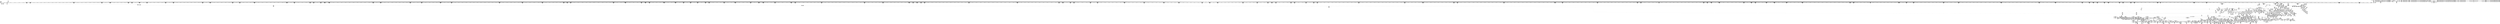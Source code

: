 digraph {
	CE0x4dbffc0 [shape=record,shape=Mrecord,label="{CE0x4dbffc0|COLLAPSED:_GCMRE___llvm_gcov_ctr268_internal_global_11_x_i64_zeroinitializer:_elem_0:default:}"]
	CE0x4dcbe30 [shape=record,shape=Mrecord,label="{CE0x4dcbe30|file_to_av:tmp9|*LoadInst*|security/selinux/hooks.c,1904}"]
	CE0x4dd91a0 [shape=record,shape=Mrecord,label="{CE0x4dd91a0|i64*_getelementptr_inbounds_(_11_x_i64_,_11_x_i64_*___llvm_gcov_ctr268,_i64_0,_i64_8)|*Constant*|*SummSource*}"]
	CE0x4e73480 [shape=record,shape=Mrecord,label="{CE0x4e73480|file_has_perm:if.then|*SummSource*}"]
	CE0x4f11d80 [shape=record,shape=Mrecord,label="{CE0x4f11d80|i64*_getelementptr_inbounds_(_5_x_i64_,_5_x_i64_*___llvm_gcov_ctr155,_i64_0,_i64_0)|*Constant*|*SummSource*}"]
	CE0x4dcd1f0 [shape=record,shape=Mrecord,label="{CE0x4dcd1f0|selinux_file_receive:cred4|security/selinux/hooks.c,3414}"]
	CE0x4dccab0 [shape=record,shape=Mrecord,label="{CE0x4dccab0|_ret_%struct.task_struct*_%tmp4,_!dbg_!27714|./arch/x86/include/asm/current.h,14|*SummSink*}"]
	CE0x4e7e3f0 [shape=record,shape=Mrecord,label="{CE0x4e7e3f0|0:_i32,_4:_i32,_8:_i16,_12:_i32,_16:_i32,_20:_i32,_24:_i32,_56:_i8*,_:_SCMRE_162,163_}"]
	CE0x4e7c1d0 [shape=record,shape=Mrecord,label="{CE0x4e7c1d0|0:_i32,_4:_i32,_8:_i16,_12:_i32,_16:_i32,_20:_i32,_24:_i32,_56:_i8*,_:_SCMRE_142,143_}"]
	CE0x4e70b90 [shape=record,shape=Mrecord,label="{CE0x4e70b90|file_has_perm:cmp|security/selinux/hooks.c,1683}"]
	CE0x4de8360 [shape=record,shape=Mrecord,label="{CE0x4de8360|selinux_file_receive:tmp19|security/selinux/hooks.c,3414|*SummSink*}"]
	CE0x4e32e80 [shape=record,shape=Mrecord,label="{CE0x4e32e80|file_to_av:conv1|security/selinux/hooks.c,1903|*SummSink*}"]
	CE0x4e16230 [shape=record,shape=Mrecord,label="{CE0x4e16230|file_has_perm:sid2|security/selinux/hooks.c,1683|*SummSink*}"]
	CE0x4e0f400 [shape=record,shape=Mrecord,label="{CE0x4e0f400|file_has_perm:if.end10|*SummSource*}"]
	CE0x4e943c0 [shape=record,shape=Mrecord,label="{CE0x4e943c0|_call_void_mcount()_#3}"]
	CE0x4dce950 [shape=record,shape=Mrecord,label="{CE0x4dce950|8:_i8,_32:_%struct.inode*,_%struct.selinux_audit_data*,_128:_i32,_132:_i32,_456:_i8*,_:_SCMRE_86,87_}"]
	CE0x4dd4d60 [shape=record,shape=Mrecord,label="{CE0x4dd4d60|selinux_file_receive:tmp19|security/selinux/hooks.c,3414}"]
	CE0x4dfb430 [shape=record,shape=Mrecord,label="{CE0x4dfb430|file_to_av:tmp7|security/selinux/hooks.c,1903|*SummSource*}"]
	CE0x4dcea60 [shape=record,shape=Mrecord,label="{CE0x4dcea60|i64_0|*Constant*}"]
	CE0x4e4b200 [shape=record,shape=Mrecord,label="{CE0x4e4b200|file_has_perm:f_path|security/selinux/hooks.c,1681|*SummSource*}"]
	CE0x4e9c5c0 [shape=record,shape=Mrecord,label="{CE0x4e9c5c0|i1_true|*Constant*}"]
	CE0x4ddb360 [shape=record,shape=Mrecord,label="{CE0x4ddb360|8:_i8,_32:_%struct.inode*,_%struct.selinux_audit_data*,_128:_i32,_132:_i32,_456:_i8*,_:_SCMRE_206,207_}"]
	CE0x4e02980 [shape=record,shape=Mrecord,label="{CE0x4e02980|i64*_getelementptr_inbounds_(_15_x_i64_,_15_x_i64_*___llvm_gcov_ctr171,_i64_0,_i64_9)|*Constant*}"]
	CE0x4e7fd40 [shape=record,shape=Mrecord,label="{CE0x4e7fd40|0:_i32,_4:_i32,_8:_i16,_12:_i32,_16:_i32,_20:_i32,_24:_i32,_56:_i8*,_:_SCMRE_177,178_}"]
	CE0x4e2d860 [shape=record,shape=Mrecord,label="{CE0x4e2d860|8:_i8,_32:_%struct.inode*,_%struct.selinux_audit_data*,_128:_i32,_132:_i32,_456:_i8*,_:_SCMRE_496,504_|*MultipleSource*|Function::selinux_file_receive&Arg::file::|Function::file_has_perm&Arg::file::|security/selinux/hooks.c,1902|Function::file_to_av&Arg::file::}"]
	CE0x6bb89d0 [shape=record,shape=Mrecord,label="{CE0x6bb89d0|i64_1|*Constant*|*SummSource*}"]
	CE0x4ddea30 [shape=record,shape=Mrecord,label="{CE0x4ddea30|file_has_perm:entry}"]
	CE0x4e1a2f0 [shape=record,shape=Mrecord,label="{CE0x4e1a2f0|8:_i8,_32:_%struct.inode*,_%struct.selinux_audit_data*,_128:_i32,_132:_i32,_456:_i8*,_:_SCMRE_75,76_}"]
	CE0x4dbc4f0 [shape=record,shape=Mrecord,label="{CE0x4dbc4f0|8:_i8,_32:_%struct.inode*,_%struct.selinux_audit_data*,_128:_i32,_132:_i32,_456:_i8*,_:_SCMRE_153,154_}"]
	CE0x4e73030 [shape=record,shape=Mrecord,label="{CE0x4e73030|file_has_perm:bb}"]
	CE0x4dcdaa0 [shape=record,shape=Mrecord,label="{CE0x4dcdaa0|selinux_file_receive:call5|security/selinux/hooks.c,3416}"]
	CE0x4e4a860 [shape=record,shape=Mrecord,label="{CE0x4e4a860|_ret_i32_%tmp6,_!dbg_!27716|security/selinux/hooks.c,197|*SummSource*}"]
	CE0x4ea1f40 [shape=record,shape=Mrecord,label="{CE0x4ea1f40|0:_i32,_4:_i32,_8:_i16,_12:_i32,_16:_i32,_20:_i32,_24:_i32,_56:_i8*,_:_SCMRE_88,96_|*MultipleSource*|*LoadInst*|include/linux/fs.h,1916|security/selinux/hooks.c,1675|Function::inode_has_perm&Arg::inode::|security/selinux/hooks.c,1611}"]
	CE0x4ef1870 [shape=record,shape=Mrecord,label="{CE0x4ef1870|0:_i32,_4:_i32,_8:_i16,_12:_i32,_16:_i32,_20:_i32,_24:_i32,_56:_i8*,_:_SCMRE_923,924_}"]
	CE0x4e895c0 [shape=record,shape=Mrecord,label="{CE0x4e895c0|0:_i32,_4:_i32,_8:_i16,_12:_i32,_16:_i32,_20:_i32,_24:_i32,_56:_i8*,_:_SCMRE_291,292_}"]
	CE0x4e84580 [shape=record,shape=Mrecord,label="{CE0x4e84580|0:_i32,_4:_i32,_8:_i16,_12:_i32,_16:_i32,_20:_i32,_24:_i32,_56:_i8*,_:_SCMRE_243,244_}"]
	CE0x6bb8a40 [shape=record,shape=Mrecord,label="{CE0x6bb8a40|selinux_file_receive:tmp|*SummSink*}"]
	CE0x4dcfa60 [shape=record,shape=Mrecord,label="{CE0x4dcfa60|8:_i8,_32:_%struct.inode*,_%struct.selinux_audit_data*,_128:_i32,_132:_i32,_456:_i8*,_:_SCMRE_63,64_}"]
	CE0x4dcb470 [shape=record,shape=Mrecord,label="{CE0x4dcb470|8:_i8,_32:_%struct.inode*,_%struct.selinux_audit_data*,_128:_i32,_132:_i32,_456:_i8*,_:_SCMRE_107,108_}"]
	CE0x4e9fb90 [shape=record,shape=Mrecord,label="{CE0x4e9fb90|i32_1609|*Constant*}"]
	CE0x4e8fe50 [shape=record,shape=Mrecord,label="{CE0x4e8fe50|i64*_getelementptr_inbounds_(_2_x_i64_,_2_x_i64_*___llvm_gcov_ctr162,_i64_0,_i64_0)|*Constant*}"]
	CE0x4e89fe0 [shape=record,shape=Mrecord,label="{CE0x4e89fe0|0:_i32,_4:_i32,_8:_i16,_12:_i32,_16:_i32,_20:_i32,_24:_i32,_56:_i8*,_:_SCMRE_297,298_}"]
	CE0x4f041e0 [shape=record,shape=Mrecord,label="{CE0x4f041e0|inode_has_perm:conv|security/selinux/hooks.c,1611|*SummSink*}"]
	CE0x4da51d0 [shape=record,shape=Mrecord,label="{CE0x4da51d0|selinux_file_receive:land.lhs.true2|*SummSink*}"]
	CE0x4e87e20 [shape=record,shape=Mrecord,label="{CE0x4e87e20|0:_i32,_4:_i32,_8:_i16,_12:_i32,_16:_i32,_20:_i32,_24:_i32,_56:_i8*,_:_SCMRE_277,278_}"]
	CE0x4e9c6c0 [shape=record,shape=Mrecord,label="{CE0x4e9c6c0|i32_4|*Constant*|*SummSource*}"]
	CE0x4e7ee10 [shape=record,shape=Mrecord,label="{CE0x4e7ee10|0:_i32,_4:_i32,_8:_i16,_12:_i32,_16:_i32,_20:_i32,_24:_i32,_56:_i8*,_:_SCMRE_168,169_}"]
	CE0x4dcd930 [shape=record,shape=Mrecord,label="{CE0x4dcd930|selinux_file_receive:tmp21|security/selinux/hooks.c,3414|*SummSource*}"]
	CE0x4e253d0 [shape=record,shape=Mrecord,label="{CE0x4e253d0|8:_i8,_32:_%struct.inode*,_%struct.selinux_audit_data*,_128:_i32,_132:_i32,_456:_i8*,_:_SCMRE_112,113_}"]
	CE0x4dce650 [shape=record,shape=Mrecord,label="{CE0x4dce650|8:_i8,_32:_%struct.inode*,_%struct.selinux_audit_data*,_128:_i32,_132:_i32,_456:_i8*,_:_SCMRE_84,85_}"]
	CE0x4ddd310 [shape=record,shape=Mrecord,label="{CE0x4ddd310|file_to_av:file|Function::file_to_av&Arg::file::}"]
	CE0x4e61310 [shape=record,shape=Mrecord,label="{CE0x4e61310|COLLAPSED:_CMRE:_elem_0::|security/selinux/hooks.c,196}"]
	CE0x4db7640 [shape=record,shape=Mrecord,label="{CE0x4db7640|8:_i8,_32:_%struct.inode*,_%struct.selinux_audit_data*,_128:_i32,_132:_i32,_456:_i8*,_:_SCMRE_178,179_}"]
	CE0x4e48290 [shape=record,shape=Mrecord,label="{CE0x4e48290|file_has_perm:tmp1|*SummSink*}"]
	CE0x4dff2c0 [shape=record,shape=Mrecord,label="{CE0x4dff2c0|i64_11|*Constant*|*SummSource*}"]
	CE0x4de3fb0 [shape=record,shape=Mrecord,label="{CE0x4de3fb0|selinux_file_receive:tmp7|security/selinux/hooks.c,3414}"]
	CE0x4e16020 [shape=record,shape=Mrecord,label="{CE0x4e16020|i32_22|*Constant*}"]
	CE0x4ef20e0 [shape=record,shape=Mrecord,label="{CE0x4ef20e0|0:_i32,_4:_i32,_8:_i16,_12:_i32,_16:_i32,_20:_i32,_24:_i32,_56:_i8*,_:_SCMRE_928,929_}"]
	CE0x4e59dc0 [shape=record,shape=Mrecord,label="{CE0x4e59dc0|0:_i32,_4:_i32,_8:_i16,_12:_i32,_16:_i32,_20:_i32,_24:_i32,_56:_i8*,_:_SCMRE_594,595_}"]
	CE0x4e4de40 [shape=record,shape=Mrecord,label="{CE0x4e4de40|i64*_getelementptr_inbounds_(_15_x_i64_,_15_x_i64_*___llvm_gcov_ctr171,_i64_0,_i64_10)|*Constant*|*SummSink*}"]
	CE0x4dfbcf0 [shape=record,shape=Mrecord,label="{CE0x4dfbcf0|file_to_av:conv|security/selinux/hooks.c,1903}"]
	CE0x4e65890 [shape=record,shape=Mrecord,label="{CE0x4e65890|cred_sid:tmp3|*SummSink*}"]
	CE0x4e8d740 [shape=record,shape=Mrecord,label="{CE0x4e8d740|file_has_perm:tmp27|security/selinux/hooks.c,1694|*SummSink*}"]
	CE0x4e9f890 [shape=record,shape=Mrecord,label="{CE0x4e9f890|__validate_creds:expval|include/linux/cred.h,173|*SummSource*}"]
	CE0x4e7cda0 [shape=record,shape=Mrecord,label="{CE0x4e7cda0|0:_i32,_4:_i32,_8:_i16,_12:_i32,_16:_i32,_20:_i32,_24:_i32,_56:_i8*,_:_SCMRE_149,150_}"]
	CE0x4e47b80 [shape=record,shape=Mrecord,label="{CE0x4e47b80|cred_sid:sid|security/selinux/hooks.c,197|*SummSink*}"]
	CE0x4e7e900 [shape=record,shape=Mrecord,label="{CE0x4e7e900|0:_i32,_4:_i32,_8:_i16,_12:_i32,_16:_i32,_20:_i32,_24:_i32,_56:_i8*,_:_SCMRE_165,166_}"]
	CE0x4dfc830 [shape=record,shape=Mrecord,label="{CE0x4dfc830|file_to_av:f_flags|security/selinux/hooks.c,1905|*SummSink*}"]
	CE0x4e8d090 [shape=record,shape=Mrecord,label="{CE0x4e8d090|i64*_getelementptr_inbounds_(_12_x_i64_,_12_x_i64_*___llvm_gcov_ctr170,_i64_0,_i64_10)|*Constant*}"]
	CE0x4f08210 [shape=record,shape=Mrecord,label="{CE0x4f08210|inode_has_perm:tmp12|security/selinux/hooks.c,1612|*SummSink*}"]
	CE0x4e5c2e0 [shape=record,shape=Mrecord,label="{CE0x4e5c2e0|0:_i32,_4:_i32,_8:_i16,_12:_i32,_16:_i32,_20:_i32,_24:_i32,_56:_i8*,_:_SCMRE_616,617_}"]
	CE0x4e87250 [shape=record,shape=Mrecord,label="{CE0x4e87250|0:_i32,_4:_i32,_8:_i16,_12:_i32,_16:_i32,_20:_i32,_24:_i32,_56:_i8*,_:_SCMRE_270,271_}"]
	CE0x4dff700 [shape=record,shape=Mrecord,label="{CE0x4dff700|i64_12|*Constant*}"]
	CE0x4e4f010 [shape=record,shape=Mrecord,label="{CE0x4e4f010|0:_i32,_4:_i32,_8:_i16,_12:_i32,_16:_i32,_20:_i32,_24:_i32,_56:_i8*,_:_SCMRE_336,344_|*MultipleSource*|*LoadInst*|include/linux/fs.h,1916|security/selinux/hooks.c,1675|Function::inode_has_perm&Arg::inode::|security/selinux/hooks.c,1611}"]
	CE0x4e847c0 [shape=record,shape=Mrecord,label="{CE0x4e847c0|0:_i32,_4:_i32,_8:_i16,_12:_i32,_16:_i32,_20:_i32,_24:_i32,_56:_i8*,_:_SCMRE_245,246_}"]
	CE0x4dcd3e0 [shape=record,shape=Mrecord,label="{CE0x4dcd3e0|selinux_file_receive:cred4|security/selinux/hooks.c,3414|*SummSource*}"]
	CE0x4f14f80 [shape=record,shape=Mrecord,label="{CE0x4f14f80|__validate_creds:tmp8|include/linux/cred.h,175|*SummSink*}"]
	CE0x4dc27e0 [shape=record,shape=Mrecord,label="{CE0x4dc27e0|selinux_file_receive:do.body|*SummSource*}"]
	CE0x4ef2290 [shape=record,shape=Mrecord,label="{CE0x4ef2290|0:_i32,_4:_i32,_8:_i16,_12:_i32,_16:_i32,_20:_i32,_24:_i32,_56:_i8*,_:_SCMRE_929,930_}"]
	CE0x4e0b650 [shape=record,shape=Mrecord,label="{CE0x4e0b650|file_to_av:tmp26|security/selinux/hooks.c,1910|*SummSink*}"]
	CE0x4e598b0 [shape=record,shape=Mrecord,label="{CE0x4e598b0|0:_i32,_4:_i32,_8:_i16,_12:_i32,_16:_i32,_20:_i32,_24:_i32,_56:_i8*,_:_SCMRE_591,592_}"]
	CE0x4dd2cc0 [shape=record,shape=Mrecord,label="{CE0x4dd2cc0|i64_5|*Constant*|*SummSink*}"]
	CE0x4e56cd0 [shape=record,shape=Mrecord,label="{CE0x4e56cd0|0:_i32,_4:_i32,_8:_i16,_12:_i32,_16:_i32,_20:_i32,_24:_i32,_56:_i8*,_:_SCMRE_565,566_}"]
	CE0x4e21a30 [shape=record,shape=Mrecord,label="{CE0x4e21a30|file_inode:tmp3|*SummSource*}"]
	CE0x4e626f0 [shape=record,shape=Mrecord,label="{CE0x4e626f0|GLOBAL:__llvm_gcov_ctr170|Global_var:__llvm_gcov_ctr170|*SummSource*}"]
	CE0x4dcfd60 [shape=record,shape=Mrecord,label="{CE0x4dcfd60|8:_i8,_32:_%struct.inode*,_%struct.selinux_audit_data*,_128:_i32,_132:_i32,_456:_i8*,_:_SCMRE_65,66_}"]
	CE0x4e1af40 [shape=record,shape=Mrecord,label="{CE0x4e1af40|file_has_perm:tmp9|security/selinux/hooks.c,1683|*SummSource*}"]
	CE0x4e15740 [shape=record,shape=Mrecord,label="{CE0x4e15740|COLLAPSED:_GCMRE___llvm_gcov_ctr131_internal_global_2_x_i64_zeroinitializer:_elem_0:default:}"]
	CE0x4e476a0 [shape=record,shape=Mrecord,label="{CE0x4e476a0|cred_sid:entry}"]
	CE0x4e66650 [shape=record,shape=Mrecord,label="{CE0x4e66650|__validate_creds:line|Function::__validate_creds&Arg::line::|*SummSource*}"]
	CE0x4f02640 [shape=record,shape=Mrecord,label="{CE0x4f02640|inode_has_perm:tmp20|security/selinux/hooks.c,1618|*SummSink*}"]
	CE0x4dd6a40 [shape=record,shape=Mrecord,label="{CE0x4dd6a40|GLOBAL:selinux_file_receive.__warned|Global_var:selinux_file_receive.__warned|*SummSource*}"]
	CE0x4e1a890 [shape=record,shape=Mrecord,label="{CE0x4e1a890|8:_i8,_32:_%struct.inode*,_%struct.selinux_audit_data*,_128:_i32,_132:_i32,_456:_i8*,_:_SCMRE_1,2_}"]
	CE0x4ddf210 [shape=record,shape=Mrecord,label="{CE0x4ddf210|file_has_perm:file|Function::file_has_perm&Arg::file::}"]
	CE0x4e5b3b0 [shape=record,shape=Mrecord,label="{CE0x4e5b3b0|0:_i32,_4:_i32,_8:_i16,_12:_i32,_16:_i32,_20:_i32,_24:_i32,_56:_i8*,_:_SCMRE_607,608_}"]
	CE0x4ddfde0 [shape=record,shape=Mrecord,label="{CE0x4ddfde0|_ret_i32_%rc.1,_!dbg_!27749|security/selinux/hooks.c,1698|*SummSource*}"]
	CE0x4dbd5a0 [shape=record,shape=Mrecord,label="{CE0x4dbd5a0|i64_4|*Constant*|*SummSource*}"]
	CE0x4e7e5a0 [shape=record,shape=Mrecord,label="{CE0x4e7e5a0|0:_i32,_4:_i32,_8:_i16,_12:_i32,_16:_i32,_20:_i32,_24:_i32,_56:_i8*,_:_SCMRE_163,164_}"]
	CE0x4ef58b0 [shape=record,shape=Mrecord,label="{CE0x4ef58b0|inode_has_perm:tobool|security/selinux/hooks.c,1611}"]
	CE0x4e23f20 [shape=record,shape=Mrecord,label="{CE0x4e23f20|8:_i8,_32:_%struct.inode*,_%struct.selinux_audit_data*,_128:_i32,_132:_i32,_456:_i8*,_:_SCMRE_184,185_}"]
	CE0x4e88d50 [shape=record,shape=Mrecord,label="{CE0x4e88d50|0:_i32,_4:_i32,_8:_i16,_12:_i32,_16:_i32,_20:_i32,_24:_i32,_56:_i8*,_:_SCMRE_286,287_}"]
	CE0x4eed190 [shape=record,shape=Mrecord,label="{CE0x4eed190|0:_i32,_4:_i32,_8:_i16,_12:_i32,_16:_i32,_20:_i32,_24:_i32,_56:_i8*,_:_SCMRE_881,882_}"]
	CE0x4e05220 [shape=record,shape=Mrecord,label="{CE0x4e05220|file_to_av:tmp11|security/selinux/hooks.c,1904}"]
	CE0x4e8d3d0 [shape=record,shape=Mrecord,label="{CE0x4e8d3d0|i64*_getelementptr_inbounds_(_12_x_i64_,_12_x_i64_*___llvm_gcov_ctr170,_i64_0,_i64_10)|*Constant*|*SummSink*}"]
	CE0x4e72810 [shape=record,shape=Mrecord,label="{CE0x4e72810|file_has_perm:if.then5|*SummSink*}"]
	CE0x4f06b80 [shape=record,shape=Mrecord,label="{CE0x4f06b80|inode_has_perm:tmp10|security/selinux/hooks.c,1611}"]
	CE0x4f02f10 [shape=record,shape=Mrecord,label="{CE0x4f02f10|i1_true|*Constant*}"]
	CE0x4dfcc80 [shape=record,shape=Mrecord,label="{CE0x4dfcc80|file_to_av:tmp14|*LoadInst*|security/selinux/hooks.c,1905|*SummSink*}"]
	CE0x4eecad0 [shape=record,shape=Mrecord,label="{CE0x4eecad0|0:_i32,_4:_i32,_8:_i16,_12:_i32,_16:_i32,_20:_i32,_24:_i32,_56:_i8*,_:_SCMRE_877,878_}"]
	CE0x4dba680 [shape=record,shape=Mrecord,label="{CE0x4dba680|8:_i8,_32:_%struct.inode*,_%struct.selinux_audit_data*,_128:_i32,_132:_i32,_456:_i8*,_:_SCMRE_214,215_}"]
	CE0x4dc1390 [shape=record,shape=Mrecord,label="{CE0x4dc1390|i64*_getelementptr_inbounds_(_2_x_i64_,_2_x_i64_*___llvm_gcov_ctr98,_i64_0,_i64_1)|*Constant*|*SummSource*}"]
	CE0x4ea5310 [shape=record,shape=Mrecord,label="{CE0x4ea5310|__validate_creds:cred|Function::__validate_creds&Arg::cred::|*SummSource*}"]
	CE0x4f06350 [shape=record,shape=Mrecord,label="{CE0x4f06350|inode_has_perm:tmp8|security/selinux/hooks.c,1611|*SummSource*}"]
	CE0x4e148e0 [shape=record,shape=Mrecord,label="{CE0x4e148e0|8:_i8,_32:_%struct.inode*,_%struct.selinux_audit_data*,_128:_i32,_132:_i32,_456:_i8*,_:_SCMRE_149,150_}"]
	CE0x4f10ac0 [shape=record,shape=Mrecord,label="{CE0x4f10ac0|GLOBAL:__invalid_creds|*Constant*|*SummSource*}"]
	CE0x4ddf450 [shape=record,shape=Mrecord,label="{CE0x4ddf450|file_has_perm:file|Function::file_has_perm&Arg::file::|*SummSource*}"]
	CE0x4e157b0 [shape=record,shape=Mrecord,label="{CE0x4e157b0|cred_sid:tmp|*SummSource*}"]
	CE0x4dd2220 [shape=record,shape=Mrecord,label="{CE0x4dd2220|i64_3|*Constant*|*SummSource*}"]
	CE0x4e1b720 [shape=record,shape=Mrecord,label="{CE0x4e1b720|__validate_creds:tobool|include/linux/cred.h,173|*SummSource*}"]
	CE0x4f0e770 [shape=record,shape=Mrecord,label="{CE0x4f0e770|avc_has_perm:requested|Function::avc_has_perm&Arg::requested::}"]
	CE0x4e72070 [shape=record,shape=Mrecord,label="{CE0x4e72070|i16_8|*Constant*|*SummSink*}"]
	CE0x4ea4970 [shape=record,shape=Mrecord,label="{CE0x4ea4970|i64*_getelementptr_inbounds_(_8_x_i64_,_8_x_i64_*___llvm_gcov_ctr154,_i64_0,_i64_0)|*Constant*|*SummSource*}"]
	CE0x4ea53e0 [shape=record,shape=Mrecord,label="{CE0x4ea53e0|__validate_creds:conv|include/linux/cred.h,173}"]
	CE0x4f0f9a0 [shape=record,shape=Mrecord,label="{CE0x4f0f9a0|__validate_creds:tmp6|include/linux/cred.h,174|*SummSink*}"]
	CE0x4ddb060 [shape=record,shape=Mrecord,label="{CE0x4ddb060|8:_i8,_32:_%struct.inode*,_%struct.selinux_audit_data*,_128:_i32,_132:_i32,_456:_i8*,_:_SCMRE_204,205_}"]
	CE0x4dfaae0 [shape=record,shape=Mrecord,label="{CE0x4dfaae0|i64*_getelementptr_inbounds_(_15_x_i64_,_15_x_i64_*___llvm_gcov_ctr171,_i64_0,_i64_3)|*Constant*}"]
	CE0x4dbae00 [shape=record,shape=Mrecord,label="{CE0x4dbae00|8:_i8,_32:_%struct.inode*,_%struct.selinux_audit_data*,_128:_i32,_132:_i32,_456:_i8*,_:_SCMRE_256,264_|*MultipleSource*|Function::selinux_file_receive&Arg::file::|Function::file_has_perm&Arg::file::|security/selinux/hooks.c,1902|Function::file_to_av&Arg::file::}"]
	CE0x4e18d30 [shape=record,shape=Mrecord,label="{CE0x4e18d30|8:_i8,_32:_%struct.inode*,_%struct.selinux_audit_data*,_128:_i32,_132:_i32,_456:_i8*,_:_SCMRE_78,79_}"]
	CE0x4df9790 [shape=record,shape=Mrecord,label="{CE0x4df9790|file_to_av:tmp4|security/selinux/hooks.c,1902|*SummSink*}"]
	CE0x4e64a90 [shape=record,shape=Mrecord,label="{CE0x4e64a90|GLOBAL:file_inode|*Constant*|*SummSink*}"]
	CE0x4e8bd80 [shape=record,shape=Mrecord,label="{CE0x4e8bd80|inode_has_perm:perms|Function::inode_has_perm&Arg::perms::|*SummSink*}"]
	CE0x4e1cae0 [shape=record,shape=Mrecord,label="{CE0x4e1cae0|8:_i8,_32:_%struct.inode*,_%struct.selinux_audit_data*,_128:_i32,_132:_i32,_456:_i8*,_:_SCMRE_9,10_}"]
	CE0x4e0bb80 [shape=record,shape=Mrecord,label="{CE0x4e0bb80|file_to_av:tmp27|security/selinux/hooks.c,1910|*SummSink*}"]
	CE0x4efd790 [shape=record,shape=Mrecord,label="{CE0x4efd790|28:_i32,_32:_i16,_:_CRE_32,34_|*MultipleSource*|*LoadInst*|security/selinux/hooks.c,1615|security/selinux/hooks.c,1615|security/selinux/hooks.c,1617}"]
	CE0x4e4c200 [shape=record,shape=Mrecord,label="{CE0x4e4c200|file_to_av:tmp22|security/selinux/hooks.c,1908}"]
	CE0x4e038a0 [shape=record,shape=Mrecord,label="{CE0x4e038a0|file_to_av:tmp18|security/selinux/hooks.c,1905}"]
	CE0x4dfc210 [shape=record,shape=Mrecord,label="{CE0x4dfc210|i32_6|*Constant*|*SummSource*}"]
	CE0x4e1cde0 [shape=record,shape=Mrecord,label="{CE0x4e1cde0|8:_i8,_32:_%struct.inode*,_%struct.selinux_audit_data*,_128:_i32,_132:_i32,_456:_i8*,_:_SCMRE_11,12_}"]
	"CONST[source:0(mediator),value:0(static)][purpose:{operation}][SrcIdx:2]"
	CE0x4e82410 [shape=record,shape=Mrecord,label="{CE0x4e82410|0:_i32,_4:_i32,_8:_i16,_12:_i32,_16:_i32,_20:_i32,_24:_i32,_56:_i8*,_:_SCMRE_200,201_}"]
	CE0x4dc0c20 [shape=record,shape=Mrecord,label="{CE0x4dc0c20|i64*_getelementptr_inbounds_(_11_x_i64_,_11_x_i64_*___llvm_gcov_ctr268,_i64_0,_i64_6)|*Constant*}"]
	CE0x4e4f620 [shape=record,shape=Mrecord,label="{CE0x4e4f620|0:_i32,_4:_i32,_8:_i16,_12:_i32,_16:_i32,_20:_i32,_24:_i32,_56:_i8*,_:_SCMRE_352,360_|*MultipleSource*|*LoadInst*|include/linux/fs.h,1916|security/selinux/hooks.c,1675|Function::inode_has_perm&Arg::inode::|security/selinux/hooks.c,1611}"]
	CE0x4e0ba00 [shape=record,shape=Mrecord,label="{CE0x4e0ba00|file_to_av:tmp27|security/selinux/hooks.c,1910|*SummSource*}"]
	CE0x4f02150 [shape=record,shape=Mrecord,label="{CE0x4f02150|i64*_getelementptr_inbounds_(_5_x_i64_,_5_x_i64_*___llvm_gcov_ctr155,_i64_0,_i64_3)|*Constant*|*SummSink*}"]
	CE0x4e25850 [shape=record,shape=Mrecord,label="{CE0x4e25850|8:_i8,_32:_%struct.inode*,_%struct.selinux_audit_data*,_128:_i32,_132:_i32,_456:_i8*,_:_SCMRE_115,116_}"]
	CE0x4e85030 [shape=record,shape=Mrecord,label="{CE0x4e85030|0:_i32,_4:_i32,_8:_i16,_12:_i32,_16:_i32,_20:_i32,_24:_i32,_56:_i8*,_:_SCMRE_250,251_}"]
	CE0x4e9bea0 [shape=record,shape=Mrecord,label="{CE0x4e9bea0|inode_has_perm:tmp|*SummSink*}"]
	CE0x4e31000 [shape=record,shape=Mrecord,label="{CE0x4e31000|file_has_perm:tmp13|security/selinux/hooks.c,1688}"]
	CE0x4e319f0 [shape=record,shape=Mrecord,label="{CE0x4e319f0|file_has_perm:tmp14|security/selinux/hooks.c,1688|*SummSource*}"]
	CE0x4dd1d90 [shape=record,shape=Mrecord,label="{CE0x4dd1d90|selinux_file_receive:tmp12|security/selinux/hooks.c,3414}"]
	CE0x4f0d5a0 [shape=record,shape=Mrecord,label="{CE0x4f0d5a0|inode_has_perm:tmp18|security/selinux/hooks.c,1617|*SummSource*}"]
	CE0x4dfa850 [shape=record,shape=Mrecord,label="{CE0x4dfa850|file_to_av:tmp6|security/selinux/hooks.c,1902|*SummSource*}"]
	CE0x4de3610 [shape=record,shape=Mrecord,label="{CE0x4de3610|8:_i8,_32:_%struct.inode*,_%struct.selinux_audit_data*,_128:_i32,_132:_i32,_456:_i8*,_:_SCMRE_123,124_}"]
	CE0x4e08b60 [shape=record,shape=Mrecord,label="{CE0x4e08b60|8:_i8,_32:_%struct.inode*,_%struct.selinux_audit_data*,_128:_i32,_132:_i32,_456:_i8*,_:_SCMRE_125,126_}"]
	CE0x4e5b050 [shape=record,shape=Mrecord,label="{CE0x4e5b050|0:_i32,_4:_i32,_8:_i16,_12:_i32,_16:_i32,_20:_i32,_24:_i32,_56:_i8*,_:_SCMRE_605,606_}"]
	CE0x4ea2500 [shape=record,shape=Mrecord,label="{CE0x4ea2500|0:_i32,_4:_i32,_8:_i16,_12:_i32,_16:_i32,_20:_i32,_24:_i32,_56:_i8*,_:_SCMRE_104,112_|*MultipleSource*|*LoadInst*|include/linux/fs.h,1916|security/selinux/hooks.c,1675|Function::inode_has_perm&Arg::inode::|security/selinux/hooks.c,1611}"]
	CE0x4ddcd40 [shape=record,shape=Mrecord,label="{CE0x4ddcd40|GLOBAL:file_to_av|*Constant*|*SummSource*}"]
	CE0x4dda7b0 [shape=record,shape=Mrecord,label="{CE0x4dda7b0|file_to_av:tmp1|*SummSource*}"]
	CE0x4e511a0 [shape=record,shape=Mrecord,label="{CE0x4e511a0|0:_i32,_4:_i32,_8:_i16,_12:_i32,_16:_i32,_20:_i32,_24:_i32,_56:_i8*,_:_SCMRE_440,448_|*MultipleSource*|*LoadInst*|include/linux/fs.h,1916|security/selinux/hooks.c,1675|Function::inode_has_perm&Arg::inode::|security/selinux/hooks.c,1611}"]
	CE0x4dfee50 [shape=record,shape=Mrecord,label="{CE0x4dfee50|file_to_av:tobool17|security/selinux/hooks.c,1910|*SummSink*}"]
	CE0x4e16b80 [shape=record,shape=Mrecord,label="{CE0x4e16b80|file_has_perm:type|security/selinux/hooks.c,1680|*SummSink*}"]
	CE0x4e99c40 [shape=record,shape=Mrecord,label="{CE0x4e99c40|_ret_i32_%tmp6,_!dbg_!27716|security/selinux/hooks.c,197}"]
	CE0x4e86470 [shape=record,shape=Mrecord,label="{CE0x4e86470|0:_i32,_4:_i32,_8:_i16,_12:_i32,_16:_i32,_20:_i32,_24:_i32,_56:_i8*,_:_SCMRE_262,263_}"]
	CE0x4e00660 [shape=record,shape=Mrecord,label="{CE0x4e00660|i64_6|*Constant*|*SummSource*}"]
	CE0x4e5f740 [shape=record,shape=Mrecord,label="{CE0x4e5f740|i32_14|*Constant*}"]
	CE0x4e76730 [shape=record,shape=Mrecord,label="{CE0x4e76730|file_has_perm:tmp17|security/selinux/hooks.c,1689}"]
	CE0x4dbe780 [shape=record,shape=Mrecord,label="{CE0x4dbe780|selinux_file_receive:tmp8|security/selinux/hooks.c,3414}"]
	CE0x4e97690 [shape=record,shape=Mrecord,label="{CE0x4e97690|inode_has_perm:tmp3|*SummSink*}"]
	CE0x4e56970 [shape=record,shape=Mrecord,label="{CE0x4e56970|0:_i32,_4:_i32,_8:_i16,_12:_i32,_16:_i32,_20:_i32,_24:_i32,_56:_i8*,_:_SCMRE_563,564_}"]
	CE0x4e89ad0 [shape=record,shape=Mrecord,label="{CE0x4e89ad0|0:_i32,_4:_i32,_8:_i16,_12:_i32,_16:_i32,_20:_i32,_24:_i32,_56:_i8*,_:_SCMRE_294,295_}"]
	CE0x4de7d00 [shape=record,shape=Mrecord,label="{CE0x4de7d00|i64*_getelementptr_inbounds_(_11_x_i64_,_11_x_i64_*___llvm_gcov_ctr268,_i64_0,_i64_10)|*Constant*}"]
	CE0x4e58ce0 [shape=record,shape=Mrecord,label="{CE0x4e58ce0|0:_i32,_4:_i32,_8:_i16,_12:_i32,_16:_i32,_20:_i32,_24:_i32,_56:_i8*,_:_SCMRE_584,585_}"]
	CE0x4f04310 [shape=record,shape=Mrecord,label="{CE0x4f04310|i64_0|*Constant*}"]
	CE0x4dd9760 [shape=record,shape=Mrecord,label="{CE0x4dd9760|i8*_getelementptr_inbounds_(_25_x_i8_,_25_x_i8_*_.str3,_i32_0,_i32_0)|*Constant*|*SummSource*}"]
	CE0x4db2010 [shape=record,shape=Mrecord,label="{CE0x4db2010|i64*_getelementptr_inbounds_(_11_x_i64_,_11_x_i64_*___llvm_gcov_ctr268,_i64_0,_i64_6)|*Constant*|*SummSink*}"]
	CE0x4dcbea0 [shape=record,shape=Mrecord,label="{CE0x4dcbea0|file_to_av:tmp9|*LoadInst*|security/selinux/hooks.c,1904|*SummSource*}"]
	CE0x4dfed40 [shape=record,shape=Mrecord,label="{CE0x4dfed40|file_to_av:tobool17|security/selinux/hooks.c,1910|*SummSource*}"]
	CE0x4dbc7f0 [shape=record,shape=Mrecord,label="{CE0x4dbc7f0|8:_i8,_32:_%struct.inode*,_%struct.selinux_audit_data*,_128:_i32,_132:_i32,_456:_i8*,_:_SCMRE_155,156_}"]
	CE0x4e55d10 [shape=record,shape=Mrecord,label="{CE0x4e55d10|0:_i32,_4:_i32,_8:_i16,_12:_i32,_16:_i32,_20:_i32,_24:_i32,_56:_i8*,_:_SCMRE_555,556_}"]
	CE0x4dd9130 [shape=record,shape=Mrecord,label="{CE0x4dd9130|i64*_getelementptr_inbounds_(_11_x_i64_,_11_x_i64_*___llvm_gcov_ctr268,_i64_0,_i64_8)|*Constant*}"]
	CE0x4e87400 [shape=record,shape=Mrecord,label="{CE0x4e87400|0:_i32,_4:_i32,_8:_i16,_12:_i32,_16:_i32,_20:_i32,_24:_i32,_56:_i8*,_:_SCMRE_271,272_}"]
	CE0x4f08580 [shape=record,shape=Mrecord,label="{CE0x4f08580|i64*_getelementptr_inbounds_(_8_x_i64_,_8_x_i64_*___llvm_gcov_ctr154,_i64_0,_i64_6)|*Constant*}"]
	CE0x4e714c0 [shape=record,shape=Mrecord,label="{CE0x4e714c0|avc_has_perm:entry|*SummSink*}"]
	CE0x4f153b0 [shape=record,shape=Mrecord,label="{CE0x4f153b0|__validate_creds:tmp9|include/linux/cred.h,175}"]
	CE0x4e4acb0 [shape=record,shape=Mrecord,label="{CE0x4e4acb0|file_inode:tmp4|*LoadInst*|include/linux/fs.h,1916|*SummSink*}"]
	CE0x4dd8290 [shape=record,shape=Mrecord,label="{CE0x4dd8290|i8*_getelementptr_inbounds_(_45_x_i8_,_45_x_i8_*_.str12,_i32_0,_i32_0)|*Constant*|*SummSink*}"]
	CE0x4f12760 [shape=record,shape=Mrecord,label="{CE0x4f12760|i32_3|*Constant*|*SummSink*}"]
	CE0x4e7cf50 [shape=record,shape=Mrecord,label="{CE0x4e7cf50|0:_i32,_4:_i32,_8:_i16,_12:_i32,_16:_i32,_20:_i32,_24:_i32,_56:_i8*,_:_SCMRE_150,151_}"]
	CE0x4e99ad0 [shape=record,shape=Mrecord,label="{CE0x4e99ad0|cred_sid:cred|Function::cred_sid&Arg::cred::}"]
	CE0x4e4a590 [shape=record,shape=Mrecord,label="{CE0x4e4a590|cred_sid:cred|Function::cred_sid&Arg::cred::|*SummSource*}"]
	CE0x4eecc80 [shape=record,shape=Mrecord,label="{CE0x4eecc80|0:_i32,_4:_i32,_8:_i16,_12:_i32,_16:_i32,_20:_i32,_24:_i32,_56:_i8*,_:_SCMRE_878,879_}"]
	CE0x4e5a120 [shape=record,shape=Mrecord,label="{CE0x4e5a120|0:_i32,_4:_i32,_8:_i16,_12:_i32,_16:_i32,_20:_i32,_24:_i32,_56:_i8*,_:_SCMRE_596,597_}"]
	CE0x4e87760 [shape=record,shape=Mrecord,label="{CE0x4e87760|0:_i32,_4:_i32,_8:_i16,_12:_i32,_16:_i32,_20:_i32,_24:_i32,_56:_i8*,_:_SCMRE_273,274_}"]
	CE0x4e0f2d0 [shape=record,shape=Mrecord,label="{CE0x4e0f2d0|file_has_perm:if.end10}"]
	CE0x4e9c490 [shape=record,shape=Mrecord,label="{CE0x4e9c490|GLOBAL:creds_are_invalid|*Constant*|*SummSource*}"]
	CE0x4dcd090 [shape=record,shape=Mrecord,label="{CE0x4dcd090|i32_78|*Constant*|*SummSource*}"]
	CE0x4e033f0 [shape=record,shape=Mrecord,label="{CE0x4e033f0|file_to_av:tmp19|security/selinux/hooks.c,1906|*SummSource*}"]
	CE0x4dcc220 [shape=record,shape=Mrecord,label="{CE0x4dcc220|file_to_av:and3|security/selinux/hooks.c,1904|*SummSource*}"]
	CE0x4e336f0 [shape=record,shape=Mrecord,label="{CE0x4e336f0|file_to_av:f_mode2|security/selinux/hooks.c,1904|*SummSink*}"]
	CE0x4dc2ad0 [shape=record,shape=Mrecord,label="{CE0x4dc2ad0|selinux_file_receive:tmp20|security/selinux/hooks.c,3414|*SummSink*}"]
	CE0x4e0cae0 [shape=record,shape=Mrecord,label="{CE0x4e0cae0|file_to_av:tmp29|security/selinux/hooks.c,1914|*SummSink*}"]
	CE0x4f0e440 [shape=record,shape=Mrecord,label="{CE0x4f0e440|avc_has_perm:tclass|Function::avc_has_perm&Arg::tclass::}"]
	CE0x4e5d1a0 [shape=record,shape=Mrecord,label="{CE0x4e5d1a0|0:_i32,_4:_i32,_8:_i16,_12:_i32,_16:_i32,_20:_i32,_24:_i32,_56:_i8*,_:_SCMRE_632,640_|*MultipleSource*|*LoadInst*|include/linux/fs.h,1916|security/selinux/hooks.c,1675|Function::inode_has_perm&Arg::inode::|security/selinux/hooks.c,1611}"]
	CE0x4dfc090 [shape=record,shape=Mrecord,label="{CE0x4dfc090|i32_6|*Constant*}"]
	CE0x4dd2420 [shape=record,shape=Mrecord,label="{CE0x4dd2420|selinux_file_receive:bb}"]
	CE0x4e8dc90 [shape=record,shape=Mrecord,label="{CE0x4e8dc90|file_has_perm:rc.1}"]
	CE0x4efc2d0 [shape=record,shape=Mrecord,label="{CE0x4efc2d0|inode_has_perm:sclass|security/selinux/hooks.c,1617}"]
	CE0x4efba30 [shape=record,shape=Mrecord,label="{CE0x4efba30|inode_has_perm:tmp17|security/selinux/hooks.c,1617|*SummSource*}"]
	CE0x4e147f0 [shape=record,shape=Mrecord,label="{CE0x4e147f0|8:_i8,_32:_%struct.inode*,_%struct.selinux_audit_data*,_128:_i32,_132:_i32,_456:_i8*,_:_SCMRE_148,149_}"]
	CE0x4dd57a0 [shape=record,shape=Mrecord,label="{CE0x4dd57a0|_call_void_mcount()_#3}"]
	CE0x4e62ef0 [shape=record,shape=Mrecord,label="{CE0x4e62ef0|file_has_perm:tmp8|security/selinux/hooks.c,1683}"]
	"CONST[source:0(mediator),value:0(static)][purpose:{operation}][SrcIdx:9]"
	CE0x4e58110 [shape=record,shape=Mrecord,label="{CE0x4e58110|0:_i32,_4:_i32,_8:_i16,_12:_i32,_16:_i32,_20:_i32,_24:_i32,_56:_i8*,_:_SCMRE_577,578_}"]
	CE0x4dd8360 [shape=record,shape=Mrecord,label="{CE0x4dd8360|i64*_getelementptr_inbounds_(_11_x_i64_,_11_x_i64_*___llvm_gcov_ctr268,_i64_0,_i64_9)|*Constant*}"]
	CE0x4e256d0 [shape=record,shape=Mrecord,label="{CE0x4e256d0|8:_i8,_32:_%struct.inode*,_%struct.selinux_audit_data*,_128:_i32,_132:_i32,_456:_i8*,_:_SCMRE_114,115_}"]
	CE0x4de22d0 [shape=record,shape=Mrecord,label="{CE0x4de22d0|8:_i8,_32:_%struct.inode*,_%struct.selinux_audit_data*,_128:_i32,_132:_i32,_456:_i8*,_:_SCMRE_13,14_}"]
	CE0x4e0dfd0 [shape=record,shape=Mrecord,label="{CE0x4e0dfd0|i64*_getelementptr_inbounds_(_15_x_i64_,_15_x_i64_*___llvm_gcov_ctr171,_i64_0,_i64_14)|*Constant*|*SummSource*}"]
	CE0x4ddd120 [shape=record,shape=Mrecord,label="{CE0x4ddd120|file_to_av:entry|*SummSource*}"]
	CE0x4e8d320 [shape=record,shape=Mrecord,label="{CE0x4e8d320|i64*_getelementptr_inbounds_(_12_x_i64_,_12_x_i64_*___llvm_gcov_ctr170,_i64_0,_i64_10)|*Constant*|*SummSource*}"]
	CE0x4dc8a30 [shape=record,shape=Mrecord,label="{CE0x4dc8a30|_ret_i32_%retval.0,_!dbg_!27728|security/selinux/avc.c,775|*SummSink*}"]
	CE0x4f00ac0 [shape=record,shape=Mrecord,label="{CE0x4f00ac0|GLOBAL:__llvm_gcov_ctr155|Global_var:__llvm_gcov_ctr155|*SummSink*}"]
	CE0x4de3d00 [shape=record,shape=Mrecord,label="{CE0x4de3d00|selinux_file_receive:tmp6|security/selinux/hooks.c,3414|*SummSource*}"]
	CE0x4ef2cb0 [shape=record,shape=Mrecord,label="{CE0x4ef2cb0|0:_i32,_4:_i32,_8:_i16,_12:_i32,_16:_i32,_20:_i32,_24:_i32,_56:_i8*,_:_SCMRE_935,936_}"]
	CE0x4e8c560 [shape=record,shape=Mrecord,label="{CE0x4e8c560|_ret_i32_%retval.0,_!dbg_!27739|security/selinux/hooks.c,1618|*SummSource*}"]
	CE0x4e5ff50 [shape=record,shape=Mrecord,label="{CE0x4e5ff50|file_has_perm:path|security/selinux/hooks.c,1681|*SummSource*}"]
	CE0x4e0e0f0 [shape=record,shape=Mrecord,label="{CE0x4e0e0f0|file_to_av:tmp31|security/selinux/hooks.c,1917|*SummSink*}"]
	CE0x4e28a90 [shape=record,shape=Mrecord,label="{CE0x4e28a90|8:_i8,_32:_%struct.inode*,_%struct.selinux_audit_data*,_128:_i32,_132:_i32,_456:_i8*,_:_SCMRE_160,161_}"]
	CE0x4dc9c30 [shape=record,shape=Mrecord,label="{CE0x4dc9c30|file_to_av:tmp11|security/selinux/hooks.c,1904|*SummSink*}"]
	CE0x4e9ef60 [shape=record,shape=Mrecord,label="{CE0x4e9ef60|__validate_creds:tobool|include/linux/cred.h,173|*SummSink*}"]
	CE0x4f10b30 [shape=record,shape=Mrecord,label="{CE0x4f10b30|_call_void___invalid_creds(%struct.cred*_%cred,_i8*_%file,_i32_%line)_#10,_!dbg_!27721|include/linux/cred.h,174|*SummSink*}"]
	CE0x4e4fe60 [shape=record,shape=Mrecord,label="{CE0x4e4fe60|0:_i32,_4:_i32,_8:_i16,_12:_i32,_16:_i32,_20:_i32,_24:_i32,_56:_i8*,_:_SCMRE_384,388_|*MultipleSource*|*LoadInst*|include/linux/fs.h,1916|security/selinux/hooks.c,1675|Function::inode_has_perm&Arg::inode::|security/selinux/hooks.c,1611}"]
	CE0x4e0a390 [shape=record,shape=Mrecord,label="{CE0x4e0a390|get_current:tmp3|*SummSource*}"]
	CE0x4f04cf0 [shape=record,shape=Mrecord,label="{CE0x4f04cf0|inode_has_perm:expval|security/selinux/hooks.c,1611|*SummSink*}"]
	CE0x4e29210 [shape=record,shape=Mrecord,label="{CE0x4e29210|8:_i8,_32:_%struct.inode*,_%struct.selinux_audit_data*,_128:_i32,_132:_i32,_456:_i8*,_:_SCMRE_165,166_}"]
	CE0x4e2aa20 [shape=record,shape=Mrecord,label="{CE0x4e2aa20|__validate_creds:tmp1}"]
	CE0x4e2ce10 [shape=record,shape=Mrecord,label="{CE0x4e2ce10|8:_i8,_32:_%struct.inode*,_%struct.selinux_audit_data*,_128:_i32,_132:_i32,_456:_i8*,_:_SCMRE_488,496_|*MultipleSource*|Function::selinux_file_receive&Arg::file::|Function::file_has_perm&Arg::file::|security/selinux/hooks.c,1902|Function::file_to_av&Arg::file::}"]
	CE0x4ef3d70 [shape=record,shape=Mrecord,label="{CE0x4ef3d70|0:_i32,_4:_i32,_8:_i16,_12:_i32,_16:_i32,_20:_i32,_24:_i32,_56:_i8*,_:_SCMRE_978,979_}"]
	CE0x4e7f320 [shape=record,shape=Mrecord,label="{CE0x4e7f320|0:_i32,_4:_i32,_8:_i16,_12:_i32,_16:_i32,_20:_i32,_24:_i32,_56:_i8*,_:_SCMRE_171,172_}"]
	CE0x4e56100 [shape=record,shape=Mrecord,label="{CE0x4e56100|0:_i32,_4:_i32,_8:_i16,_12:_i32,_16:_i32,_20:_i32,_24:_i32,_56:_i8*,_:_SCMRE_558,559_}"]
	CE0x4e58980 [shape=record,shape=Mrecord,label="{CE0x4e58980|0:_i32,_4:_i32,_8:_i16,_12:_i32,_16:_i32,_20:_i32,_24:_i32,_56:_i8*,_:_SCMRE_582,583_}"]
	CE0x4e50120 [shape=record,shape=Mrecord,label="{CE0x4e50120|0:_i32,_4:_i32,_8:_i16,_12:_i32,_16:_i32,_20:_i32,_24:_i32,_56:_i8*,_:_SCMRE_392,400_|*MultipleSource*|*LoadInst*|include/linux/fs.h,1916|security/selinux/hooks.c,1675|Function::inode_has_perm&Arg::inode::|security/selinux/hooks.c,1611}"]
	CE0x4ee8c20 [shape=record,shape=Mrecord,label="{CE0x4ee8c20|0:_i32,_4:_i32,_8:_i16,_12:_i32,_16:_i32,_20:_i32,_24:_i32,_56:_i8*,_:_SCMRE_744,752_|*MultipleSource*|*LoadInst*|include/linux/fs.h,1916|security/selinux/hooks.c,1675|Function::inode_has_perm&Arg::inode::|security/selinux/hooks.c,1611}"]
	CE0x4e4b3b0 [shape=record,shape=Mrecord,label="{CE0x4e4b3b0|file_has_perm:tmp4|security/selinux/hooks.c,1681}"]
	CE0x4e85f60 [shape=record,shape=Mrecord,label="{CE0x4e85f60|0:_i32,_4:_i32,_8:_i16,_12:_i32,_16:_i32,_20:_i32,_24:_i32,_56:_i8*,_:_SCMRE_259,260_}"]
	CE0x4e96430 [shape=record,shape=Mrecord,label="{CE0x4e96430|COLLAPSED:_GCMRE___llvm_gcov_ctr155_internal_global_5_x_i64_zeroinitializer:_elem_0:default:}"]
	CE0x4dd0420 [shape=record,shape=Mrecord,label="{CE0x4dd0420|selinux_file_receive:tmp13|security/selinux/hooks.c,3414}"]
	CE0x4dc58b0 [shape=record,shape=Mrecord,label="{CE0x4dc58b0|i8*_getelementptr_inbounds_(_25_x_i8_,_25_x_i8_*_.str3,_i32_0,_i32_0)|*Constant*}"]
	CE0x4de6390 [shape=record,shape=Mrecord,label="{CE0x4de6390|8:_i8,_32:_%struct.inode*,_%struct.selinux_audit_data*,_128:_i32,_132:_i32,_456:_i8*,_:_SCMRE_328,336_|*MultipleSource*|Function::selinux_file_receive&Arg::file::|Function::file_has_perm&Arg::file::|security/selinux/hooks.c,1902|Function::file_to_av&Arg::file::}"]
	CE0x4e86830 [shape=record,shape=Mrecord,label="{CE0x4e86830|0:_i32,_4:_i32,_8:_i16,_12:_i32,_16:_i32,_20:_i32,_24:_i32,_56:_i8*,_:_SCMRE_264,265_}"]
	CE0x4dd5bc0 [shape=record,shape=Mrecord,label="{CE0x4dd5bc0|i64*_getelementptr_inbounds_(_11_x_i64_,_11_x_i64_*___llvm_gcov_ctr268,_i64_0,_i64_1)|*Constant*|*SummSource*}"]
	CE0x4ee8120 [shape=record,shape=Mrecord,label="{CE0x4ee8120|0:_i32,_4:_i32,_8:_i16,_12:_i32,_16:_i32,_20:_i32,_24:_i32,_56:_i8*,_:_SCMRE_704,712_|*MultipleSource*|*LoadInst*|include/linux/fs.h,1916|security/selinux/hooks.c,1675|Function::inode_has_perm&Arg::inode::|security/selinux/hooks.c,1611}"]
	CE0x4ddf100 [shape=record,shape=Mrecord,label="{CE0x4ddf100|file_has_perm:cred|Function::file_has_perm&Arg::cred::|*SummSink*}"]
	CE0x4ef2440 [shape=record,shape=Mrecord,label="{CE0x4ef2440|0:_i32,_4:_i32,_8:_i16,_12:_i32,_16:_i32,_20:_i32,_24:_i32,_56:_i8*,_:_SCMRE_930,931_}"]
	CE0x4e8b930 [shape=record,shape=Mrecord,label="{CE0x4e8b930|0:_i32,_4:_i32,_8:_i16,_12:_i32,_16:_i32,_20:_i32,_24:_i32,_56:_i8*,_:_SCMRE_472,473_}"]
	CE0x4e18790 [shape=record,shape=Mrecord,label="{CE0x4e18790|file_has_perm:call4|security/selinux/hooks.c,1684|*SummSink*}"]
	CE0x4ef7640 [shape=record,shape=Mrecord,label="{CE0x4ef7640|inode_has_perm:sid3|security/selinux/hooks.c,1617|*SummSource*}"]
	CE0x4e246a0 [shape=record,shape=Mrecord,label="{CE0x4e246a0|8:_i8,_32:_%struct.inode*,_%struct.selinux_audit_data*,_128:_i32,_132:_i32,_456:_i8*,_:_SCMRE_189,190_}"]
	CE0x4dc15e0 [shape=record,shape=Mrecord,label="{CE0x4dc15e0|i1_true|*Constant*}"]
	CE0x4dcf280 [shape=record,shape=Mrecord,label="{CE0x4dcf280|selinux_file_receive:tmp2|*SummSink*}"]
	CE0x4da3940 [shape=record,shape=Mrecord,label="{CE0x4da3940|i64*_getelementptr_inbounds_(_15_x_i64_,_15_x_i64_*___llvm_gcov_ctr171,_i64_0,_i64_0)|*Constant*|*SummSource*}"]
	CE0x4ddf900 [shape=record,shape=Mrecord,label="{CE0x4ddf900|file_has_perm:av|Function::file_has_perm&Arg::av::|*SummSource*}"]
	CE0x4f0ef60 [shape=record,shape=Mrecord,label="{CE0x4f0ef60|inode_has_perm:retval.0|*SummSink*}"]
	CE0x4e8e2d0 [shape=record,shape=Mrecord,label="{CE0x4e8e2d0|file_has_perm:tmp28|security/selinux/hooks.c,1698}"]
	CE0x4e4e830 [shape=record,shape=Mrecord,label="{CE0x4e4e830|file_to_av:tobool7|security/selinux/hooks.c,1905}"]
	CE0x4e2aa90 [shape=record,shape=Mrecord,label="{CE0x4e2aa90|__validate_creds:tmp1|*SummSource*}"]
	CE0x4ef0e50 [shape=record,shape=Mrecord,label="{CE0x4ef0e50|0:_i32,_4:_i32,_8:_i16,_12:_i32,_16:_i32,_20:_i32,_24:_i32,_56:_i8*,_:_SCMRE_917,918_}"]
	CE0x4dc1f80 [shape=record,shape=Mrecord,label="{CE0x4dc1f80|selinux_file_receive:if.end}"]
	CE0x4f0c330 [shape=record,shape=Mrecord,label="{CE0x4f0c330|__validate_creds:bb|*SummSource*}"]
	CE0x4e65d80 [shape=record,shape=Mrecord,label="{CE0x4e65d80|file_has_perm:u|security/selinux/hooks.c,1681|*SummSink*}"]
	CE0x4dc95e0 [shape=record,shape=Mrecord,label="{CE0x4dc95e0|file_has_perm:tmp12|security/selinux/hooks.c,1688}"]
	CE0x4e83480 [shape=record,shape=Mrecord,label="{CE0x4e83480|0:_i32,_4:_i32,_8:_i16,_12:_i32,_16:_i32,_20:_i32,_24:_i32,_56:_i8*,_:_SCMRE_216,224_|*MultipleSource*|*LoadInst*|include/linux/fs.h,1916|security/selinux/hooks.c,1675|Function::inode_has_perm&Arg::inode::|security/selinux/hooks.c,1611}"]
	CE0x4dd1670 [shape=record,shape=Mrecord,label="{CE0x4dd1670|8:_i8,_32:_%struct.inode*,_%struct.selinux_audit_data*,_128:_i32,_132:_i32,_456:_i8*,_:_SCMRE_58,59_}"]
	CE0x4e233e0 [shape=record,shape=Mrecord,label="{CE0x4e233e0|file_inode:entry|*SummSink*}"]
	CE0x4e832d0 [shape=record,shape=Mrecord,label="{CE0x4e832d0|0:_i32,_4:_i32,_8:_i16,_12:_i32,_16:_i32,_20:_i32,_24:_i32,_56:_i8*,_:_SCMRE_212,216_|*MultipleSource*|*LoadInst*|include/linux/fs.h,1916|security/selinux/hooks.c,1675|Function::inode_has_perm&Arg::inode::|security/selinux/hooks.c,1611}"]
	CE0x4db0920 [shape=record,shape=Mrecord,label="{CE0x4db0920|selinux_file_receive:entry|*SummSink*}"]
	CE0x4dc2ea0 [shape=record,shape=Mrecord,label="{CE0x4dc2ea0|selinux_file_receive:call3|security/selinux/hooks.c,3414}"]
	CE0x4e53540 [shape=record,shape=Mrecord,label="{CE0x4e53540|0:_i32,_4:_i32,_8:_i16,_12:_i32,_16:_i32,_20:_i32,_24:_i32,_56:_i8*,_:_SCMRE_486,487_}"]
	CE0x4dd0c90 [shape=record,shape=Mrecord,label="{CE0x4dd0c90|i32_3414|*Constant*}"]
	CE0x4dceb60 [shape=record,shape=Mrecord,label="{CE0x4dceb60|selinux_file_receive:tmp4|security/selinux/hooks.c,3414}"]
	CE0x4e7b3b0 [shape=record,shape=Mrecord,label="{CE0x4e7b3b0|inode_has_perm:inode|Function::inode_has_perm&Arg::inode::|*SummSource*}"]
	CE0x4e21810 [shape=record,shape=Mrecord,label="{CE0x4e21810|file_has_perm:tmp5|security/selinux/hooks.c,1681|*SummSink*}"]
	CE0x4e8f280 [shape=record,shape=Mrecord,label="{CE0x4e8f280|file_has_perm:tmp29|security/selinux/hooks.c,1698|*SummSource*}"]
	CE0x4e2bc20 [shape=record,shape=Mrecord,label="{CE0x4e2bc20|_call_void_mcount()_#3|*SummSource*}"]
	CE0x4e7ace0 [shape=record,shape=Mrecord,label="{CE0x4e7ace0|inode_has_perm:entry|*SummSink*}"]
	CE0x4eec0b0 [shape=record,shape=Mrecord,label="{CE0x4eec0b0|0:_i32,_4:_i32,_8:_i16,_12:_i32,_16:_i32,_20:_i32,_24:_i32,_56:_i8*,_:_SCMRE_871,872_}"]
	CE0x4dd3810 [shape=record,shape=Mrecord,label="{CE0x4dd3810|selinux_file_receive:tobool1|security/selinux/hooks.c,3414}"]
	CE0x4e0bfe0 [shape=record,shape=Mrecord,label="{CE0x4e0bfe0|file_to_av:tmp28|security/selinux/hooks.c,1910|*SummSink*}"]
	CE0x4ef1d80 [shape=record,shape=Mrecord,label="{CE0x4ef1d80|0:_i32,_4:_i32,_8:_i16,_12:_i32,_16:_i32,_20:_i32,_24:_i32,_56:_i8*,_:_SCMRE_926,927_}"]
	CE0x4ef6ca0 [shape=record,shape=Mrecord,label="{CE0x4ef6ca0|inode_has_perm:i_security|security/selinux/hooks.c,1615}"]
	CE0x4ea44f0 [shape=record,shape=Mrecord,label="{CE0x4ea44f0|__validate_creds:lnot|include/linux/cred.h,173|*SummSink*}"]
	CE0x4e7f9e0 [shape=record,shape=Mrecord,label="{CE0x4e7f9e0|0:_i32,_4:_i32,_8:_i16,_12:_i32,_16:_i32,_20:_i32,_24:_i32,_56:_i8*,_:_SCMRE_175,176_}"]
	CE0x4ea6630 [shape=record,shape=Mrecord,label="{CE0x4ea6630|__validate_creds:lnot|include/linux/cred.h,173|*SummSource*}"]
	CE0x4ef00d0 [shape=record,shape=Mrecord,label="{CE0x4ef00d0|0:_i32,_4:_i32,_8:_i16,_12:_i32,_16:_i32,_20:_i32,_24:_i32,_56:_i8*,_:_SCMRE_909,910_}"]
	CE0x4eebb10 [shape=record,shape=Mrecord,label="{CE0x4eebb10|0:_i32,_4:_i32,_8:_i16,_12:_i32,_16:_i32,_20:_i32,_24:_i32,_56:_i8*,_:_SCMRE_867,868_}"]
	CE0x4da56d0 [shape=record,shape=Mrecord,label="{CE0x4da56d0|i64*_getelementptr_inbounds_(_11_x_i64_,_11_x_i64_*___llvm_gcov_ctr268,_i64_0,_i64_8)|*Constant*|*SummSink*}"]
	CE0x4dbdc70 [shape=record,shape=Mrecord,label="{CE0x4dbdc70|selinux_file_receive:tmp}"]
	CE0x4dfb9c0 [shape=record,shape=Mrecord,label="{CE0x4dfb9c0|file_to_av:tmp8|security/selinux/hooks.c,1903|*SummSource*}"]
	CE0x4e1f0a0 [shape=record,shape=Mrecord,label="{CE0x4e1f0a0|8:_i8,_32:_%struct.inode*,_%struct.selinux_audit_data*,_128:_i32,_132:_i32,_456:_i8*,_:_SCMRE_93,94_}"]
	CE0x4e54da0 [shape=record,shape=Mrecord,label="{CE0x4e54da0|0:_i32,_4:_i32,_8:_i16,_12:_i32,_16:_i32,_20:_i32,_24:_i32,_56:_i8*,_:_SCMRE_536,540_|*MultipleSource*|*LoadInst*|include/linux/fs.h,1916|security/selinux/hooks.c,1675|Function::inode_has_perm&Arg::inode::|security/selinux/hooks.c,1611}"]
	CE0x4ef73d0 [shape=record,shape=Mrecord,label="{CE0x4ef73d0|inode_has_perm:tmp16|security/selinux/hooks.c,1615|*SummSource*}"]
	CE0x4de0480 [shape=record,shape=Mrecord,label="{CE0x4de0480|_ret_i32_%call6,_!dbg_!27741|security/selinux/hooks.c,3416|*SummSink*}"]
	CE0x4da3a50 [shape=record,shape=Mrecord,label="{CE0x4da3a50|i64*_getelementptr_inbounds_(_15_x_i64_,_15_x_i64_*___llvm_gcov_ctr171,_i64_0,_i64_0)|*Constant*|*SummSink*}"]
	CE0x4e0d6a0 [shape=record,shape=Mrecord,label="{CE0x4e0d6a0|file_to_av:av.3|*SummSource*}"]
	CE0x4eefd70 [shape=record,shape=Mrecord,label="{CE0x4eefd70|0:_i32,_4:_i32,_8:_i16,_12:_i32,_16:_i32,_20:_i32,_24:_i32,_56:_i8*,_:_SCMRE_907,908_}"]
	CE0x4de7420 [shape=record,shape=Mrecord,label="{CE0x4de7420|8:_i8,_32:_%struct.inode*,_%struct.selinux_audit_data*,_128:_i32,_132:_i32,_456:_i8*,_:_SCMRE_396,400_|*MultipleSource*|Function::selinux_file_receive&Arg::file::|Function::file_has_perm&Arg::file::|security/selinux/hooks.c,1902|Function::file_to_av&Arg::file::}"]
	CE0x4e7cbf0 [shape=record,shape=Mrecord,label="{CE0x4e7cbf0|0:_i32,_4:_i32,_8:_i16,_12:_i32,_16:_i32,_20:_i32,_24:_i32,_56:_i8*,_:_SCMRE_148,149_}"]
	CE0x4e2eda0 [shape=record,shape=Mrecord,label="{CE0x4e2eda0|avc_has_perm:auditdata|Function::avc_has_perm&Arg::auditdata::|*SummSource*}"]
	CE0x4eedf10 [shape=record,shape=Mrecord,label="{CE0x4eedf10|0:_i32,_4:_i32,_8:_i16,_12:_i32,_16:_i32,_20:_i32,_24:_i32,_56:_i8*,_:_SCMRE_889,890_}"]
	CE0x4de2450 [shape=record,shape=Mrecord,label="{CE0x4de2450|8:_i8,_32:_%struct.inode*,_%struct.selinux_audit_data*,_128:_i32,_132:_i32,_456:_i8*,_:_SCMRE_14,15_}"]
	CE0x4dbfd50 [shape=record,shape=Mrecord,label="{CE0x4dbfd50|selinux_file_receive:tobool|security/selinux/hooks.c,3414|*SummSource*}"]
	CE0x4f03e00 [shape=record,shape=Mrecord,label="{CE0x4f03e00|inode_has_perm:lnot.ext|security/selinux/hooks.c,1611|*SummSource*}"]
	CE0x4e840a0 [shape=record,shape=Mrecord,label="{CE0x4e840a0|0:_i32,_4:_i32,_8:_i16,_12:_i32,_16:_i32,_20:_i32,_24:_i32,_56:_i8*,_:_SCMRE_242,243_}"]
	CE0x4ef16c0 [shape=record,shape=Mrecord,label="{CE0x4ef16c0|0:_i32,_4:_i32,_8:_i16,_12:_i32,_16:_i32,_20:_i32,_24:_i32,_56:_i8*,_:_SCMRE_922,923_}"]
	CE0x4dcc1b0 [shape=record,shape=Mrecord,label="{CE0x4dcc1b0|file_to_av:and3|security/selinux/hooks.c,1904}"]
	CE0x4efd660 [shape=record,shape=Mrecord,label="{CE0x4efd660|28:_i32,_32:_i16,_:_CRE_28,32_|*MultipleSource*|*LoadInst*|security/selinux/hooks.c,1615|security/selinux/hooks.c,1615|security/selinux/hooks.c,1617}"]
	CE0x4e73110 [shape=record,shape=Mrecord,label="{CE0x4e73110|file_has_perm:bb|*SummSource*}"]
	CE0x4db09f0 [shape=record,shape=Mrecord,label="{CE0x4db09f0|selinux_file_receive:land.lhs.true2}"]
	CE0x4ef3510 [shape=record,shape=Mrecord,label="{CE0x4ef3510|0:_i32,_4:_i32,_8:_i16,_12:_i32,_16:_i32,_20:_i32,_24:_i32,_56:_i8*,_:_SCMRE_960,968_|*MultipleSource*|*LoadInst*|include/linux/fs.h,1916|security/selinux/hooks.c,1675|Function::inode_has_perm&Arg::inode::|security/selinux/hooks.c,1611}"]
	CE0x4e65950 [shape=record,shape=Mrecord,label="{CE0x4e65950|_call_void_mcount()_#3}"]
	CE0x4e9e740 [shape=record,shape=Mrecord,label="{CE0x4e9e740|_call_void_mcount()_#3}"]
	CE0x4dd0940 [shape=record,shape=Mrecord,label="{CE0x4dd0940|i8*_getelementptr_inbounds_(_25_x_i8_,_25_x_i8_*_.str3,_i32_0,_i32_0)|*Constant*|*SummSink*}"]
	CE0x4e8ea80 [shape=record,shape=Mrecord,label="{CE0x4e8ea80|file_has_perm:tmp28|security/selinux/hooks.c,1698|*SummSink*}"]
	CE0x4e2a9b0 [shape=record,shape=Mrecord,label="{CE0x4e2a9b0|i64_1|*Constant*}"]
	CE0x4dff770 [shape=record,shape=Mrecord,label="{CE0x4dff770|i64_12|*Constant*|*SummSource*}"]
	CE0x4f05700 [shape=record,shape=Mrecord,label="{CE0x4f05700|inode_has_perm:tmp7|security/selinux/hooks.c,1611}"]
	CE0x4f01ea0 [shape=record,shape=Mrecord,label="{CE0x4f01ea0|i64*_getelementptr_inbounds_(_5_x_i64_,_5_x_i64_*___llvm_gcov_ctr155,_i64_0,_i64_3)|*Constant*|*SummSource*}"]
	CE0x4ef1510 [shape=record,shape=Mrecord,label="{CE0x4ef1510|0:_i32,_4:_i32,_8:_i16,_12:_i32,_16:_i32,_20:_i32,_24:_i32,_56:_i8*,_:_SCMRE_921,922_}"]
	CE0x4e4d710 [shape=record,shape=Mrecord,label="{CE0x4e4d710|file_to_av:av.1|*SummSink*}"]
	CE0x4ddd1b0 [shape=record,shape=Mrecord,label="{CE0x4ddd1b0|file_to_av:entry|*SummSink*}"]
	CE0x4dc2190 [shape=record,shape=Mrecord,label="{CE0x4dc2190|selinux_file_receive:land.lhs.true|*SummSink*}"]
	CE0x4e0a010 [shape=record,shape=Mrecord,label="{CE0x4e0a010|file_to_av:tobool|security/selinux/hooks.c,1902|*SummSink*}"]
	CE0x4ee99e0 [shape=record,shape=Mrecord,label="{CE0x4ee99e0|0:_i32,_4:_i32,_8:_i16,_12:_i32,_16:_i32,_20:_i32,_24:_i32,_56:_i8*,_:_SCMRE_792,800_|*MultipleSource*|*LoadInst*|include/linux/fs.h,1916|security/selinux/hooks.c,1675|Function::inode_has_perm&Arg::inode::|security/selinux/hooks.c,1611}"]
	CE0x4e15ab0 [shape=record,shape=Mrecord,label="{CE0x4e15ab0|file_has_perm:tmp6|security/selinux/hooks.c,1683|*SummSource*}"]
	CE0x4e5ab40 [shape=record,shape=Mrecord,label="{CE0x4e5ab40|0:_i32,_4:_i32,_8:_i16,_12:_i32,_16:_i32,_20:_i32,_24:_i32,_56:_i8*,_:_SCMRE_602,603_}"]
	CE0x4e805b0 [shape=record,shape=Mrecord,label="{CE0x4e805b0|0:_i32,_4:_i32,_8:_i16,_12:_i32,_16:_i32,_20:_i32,_24:_i32,_56:_i8*,_:_SCMRE_182,183_}"]
	CE0x4e01c60 [shape=record,shape=Mrecord,label="{CE0x4e01c60|file_to_av:conv9|security/selinux/hooks.c,1906|*SummSink*}"]
	CE0x4db4f30 [shape=record,shape=Mrecord,label="{CE0x4db4f30|file_to_av:if.then5}"]
	CE0x4e68530 [shape=record,shape=Mrecord,label="{CE0x4e68530|COLLAPSED:_GCMRE___llvm_gcov_ctr170_internal_global_12_x_i64_zeroinitializer:_elem_0:default:}"]
	CE0x4dcbfd0 [shape=record,shape=Mrecord,label="{CE0x4dcbfd0|file_to_av:tmp9|*LoadInst*|security/selinux/hooks.c,1904|*SummSink*}"]
	CE0x4dbd670 [shape=record,shape=Mrecord,label="{CE0x4dbd670|i64_4|*Constant*|*SummSink*}"]
	CE0x4e782a0 [shape=record,shape=Mrecord,label="{CE0x4e782a0|file_has_perm:tmp21|security/selinux/hooks.c,1694|*SummSink*}"]
	CE0x4f0c4d0 [shape=record,shape=Mrecord,label="{CE0x4f0c4d0|__validate_creds:if.then}"]
	CE0x4eefbc0 [shape=record,shape=Mrecord,label="{CE0x4eefbc0|0:_i32,_4:_i32,_8:_i16,_12:_i32,_16:_i32,_20:_i32,_24:_i32,_56:_i8*,_:_SCMRE_906,907_}"]
	CE0x4f08890 [shape=record,shape=Mrecord,label="{CE0x4f08890|i64*_getelementptr_inbounds_(_8_x_i64_,_8_x_i64_*___llvm_gcov_ctr154,_i64_0,_i64_6)|*Constant*|*SummSink*}"]
	CE0x4e2c8b0 [shape=record,shape=Mrecord,label="{CE0x4e2c8b0|8:_i8,_32:_%struct.inode*,_%struct.selinux_audit_data*,_128:_i32,_132:_i32,_456:_i8*,_:_SCMRE_464,472_|*MultipleSource*|Function::selinux_file_receive&Arg::file::|Function::file_has_perm&Arg::file::|security/selinux/hooks.c,1902|Function::file_to_av&Arg::file::}"]
	CE0x4db55b0 [shape=record,shape=Mrecord,label="{CE0x4db55b0|GLOBAL:__validate_creds|*Constant*|*SummSink*}"]
	CE0x4dfad00 [shape=record,shape=Mrecord,label="{CE0x4dfad00|i64*_getelementptr_inbounds_(_15_x_i64_,_15_x_i64_*___llvm_gcov_ctr171,_i64_0,_i64_3)|*Constant*|*SummSource*}"]
	CE0x4dbe8f0 [shape=record,shape=Mrecord,label="{CE0x4dbe8f0|selinux_file_receive:tmp8|security/selinux/hooks.c,3414|*SummSource*}"]
	CE0x4e0e480 [shape=record,shape=Mrecord,label="{CE0x4e0e480|file_to_av:tmp32|security/selinux/hooks.c,1917|*SummSource*}"]
	CE0x4e61690 [shape=record,shape=Mrecord,label="{CE0x4e61690|file_has_perm:ad|security/selinux/hooks.c, 1676}"]
	CE0x4e604c0 [shape=record,shape=Mrecord,label="{CE0x4e604c0|cred_sid:tmp5|security/selinux/hooks.c,196|*SummSource*}"]
	CE0x4dbf8c0 [shape=record,shape=Mrecord,label="{CE0x4dbf8c0|GLOBAL:lockdep_rcu_suspicious|*Constant*}"]
	CE0x4e200b0 [shape=record,shape=Mrecord,label="{CE0x4e200b0|i64*_getelementptr_inbounds_(_2_x_i64_,_2_x_i64_*___llvm_gcov_ctr98,_i64_0,_i64_0)|*Constant*|*SummSink*}"]
	CE0x4e8aa00 [shape=record,shape=Mrecord,label="{CE0x4e8aa00|0:_i32,_4:_i32,_8:_i16,_12:_i32,_16:_i32,_20:_i32,_24:_i32,_56:_i8*,_:_SCMRE_303,304_}"]
	CE0x4e728a0 [shape=record,shape=Mrecord,label="{CE0x4e728a0|file_has_perm:if.end}"]
	CE0x4e24220 [shape=record,shape=Mrecord,label="{CE0x4e24220|8:_i8,_32:_%struct.inode*,_%struct.selinux_audit_data*,_128:_i32,_132:_i32,_456:_i8*,_:_SCMRE_186,187_}"]
	CE0x4dffe50 [shape=record,shape=Mrecord,label="{CE0x4dffe50|file_to_av:tmp25|security/selinux/hooks.c,1910|*SummSource*}"]
	CE0x4e0abe0 [shape=record,shape=Mrecord,label="{CE0x4e0abe0|8:_i8,_32:_%struct.inode*,_%struct.selinux_audit_data*,_128:_i32,_132:_i32,_456:_i8*,_:_SCMRE_100,101_}"]
	CE0x4e204a0 [shape=record,shape=Mrecord,label="{CE0x4e204a0|i64*_getelementptr_inbounds_(_2_x_i64_,_2_x_i64_*___llvm_gcov_ctr162,_i64_0,_i64_1)|*Constant*|*SummSink*}"]
	CE0x4eeff20 [shape=record,shape=Mrecord,label="{CE0x4eeff20|0:_i32,_4:_i32,_8:_i16,_12:_i32,_16:_i32,_20:_i32,_24:_i32,_56:_i8*,_:_SCMRE_908,909_}"]
	CE0x4e9f980 [shape=record,shape=Mrecord,label="{CE0x4e9f980|__validate_creds:expval|include/linux/cred.h,173}"]
	CE0x4dddf90 [shape=record,shape=Mrecord,label="{CE0x4dddf90|_ret_i32_%av.3,_!dbg_!27739|security/selinux/hooks.c,1917|*SummSink*}"]
	CE0x4dd59b0 [shape=record,shape=Mrecord,label="{CE0x4dd59b0|i64_3|*Constant*|*SummSink*}"]
	CE0x4eff630 [shape=record,shape=Mrecord,label="{CE0x4eff630|__validate_creds:tmp5|include/linux/cred.h,173}"]
	CE0x4da5520 [shape=record,shape=Mrecord,label="{CE0x4da5520|i1_true|*Constant*|*SummSink*}"]
	CE0x4f05470 [shape=record,shape=Mrecord,label="{CE0x4f05470|inode_has_perm:tobool2|security/selinux/hooks.c,1611|*SummSink*}"]
	CE0x4e7b060 [shape=record,shape=Mrecord,label="{CE0x4e7b060|inode_has_perm:cred|Function::inode_has_perm&Arg::cred::|*SummSink*}"]
	CE0x4f06180 [shape=record,shape=Mrecord,label="{CE0x4f06180|GLOBAL:__llvm_gcov_ctr154|Global_var:__llvm_gcov_ctr154|*SummSink*}"]
	CE0x4e5a480 [shape=record,shape=Mrecord,label="{CE0x4e5a480|0:_i32,_4:_i32,_8:_i16,_12:_i32,_16:_i32,_20:_i32,_24:_i32,_56:_i8*,_:_SCMRE_598,599_}"]
	CE0x4de0a20 [shape=record,shape=Mrecord,label="{CE0x4de0a20|i32_7|*Constant*|*SummSink*}"]
	CE0x4e249a0 [shape=record,shape=Mrecord,label="{CE0x4e249a0|8:_i8,_32:_%struct.inode*,_%struct.selinux_audit_data*,_128:_i32,_132:_i32,_456:_i8*,_:_SCMRE_191,192_}"]
	CE0x4e11980 [shape=record,shape=Mrecord,label="{CE0x4e11980|GLOBAL:cred_sid|*Constant*|*SummSource*}"]
	CE0x4e963c0 [shape=record,shape=Mrecord,label="{CE0x4e963c0|__validate_creds:tmp}"]
	CE0x4dfc760 [shape=record,shape=Mrecord,label="{CE0x4dfc760|file_to_av:f_flags|security/selinux/hooks.c,1905|*SummSource*}"]
	CE0x4db40a0 [shape=record,shape=Mrecord,label="{CE0x4db40a0|8:_i8,_32:_%struct.inode*,_%struct.selinux_audit_data*,_128:_i32,_132:_i32,_456:_i8*,_:_SCMRE_169,170_}"]
	CE0x4e72ce0 [shape=record,shape=Mrecord,label="{CE0x4e72ce0|file_has_perm:if.then8}"]
	CE0x4db6990 [shape=record,shape=Mrecord,label="{CE0x4db6990|file_to_av:if.else|*SummSource*}"]
	CE0x4e2c0a0 [shape=record,shape=Mrecord,label="{CE0x4e2c0a0|8:_i8,_32:_%struct.inode*,_%struct.selinux_audit_data*,_128:_i32,_132:_i32,_456:_i8*,_:_SCMRE_436,440_|*MultipleSource*|Function::selinux_file_receive&Arg::file::|Function::file_has_perm&Arg::file::|security/selinux/hooks.c,1902|Function::file_to_av&Arg::file::}"]
	CE0x4e1ab80 [shape=record,shape=Mrecord,label="{CE0x4e1ab80|file_to_av:if.end15|*SummSource*}"]
	CE0x4eec260 [shape=record,shape=Mrecord,label="{CE0x4eec260|0:_i32,_4:_i32,_8:_i16,_12:_i32,_16:_i32,_20:_i32,_24:_i32,_56:_i8*,_:_SCMRE_872,873_}"]
	CE0x4daf130 [shape=record,shape=Mrecord,label="{CE0x4daf130|selinux_file_receive:tobool1|security/selinux/hooks.c,3414|*SummSink*}"]
	CE0x4e9aee0 [shape=record,shape=Mrecord,label="{CE0x4e9aee0|_ret_void,_!dbg_!27722|include/linux/cred.h,175|*SummSource*}"]
	CE0x4f04170 [shape=record,shape=Mrecord,label="{CE0x4f04170|inode_has_perm:conv|security/selinux/hooks.c,1611|*SummSource*}"]
	CE0x4e173b0 [shape=record,shape=Mrecord,label="{CE0x4e173b0|0:_i32,_4:_i32,_8:_i16,_12:_i32,_16:_i32,_20:_i32,_24:_i32,_56:_i8*,_:_SCMRE_8,12_|*MultipleSource*|*LoadInst*|include/linux/fs.h,1916|security/selinux/hooks.c,1675|Function::inode_has_perm&Arg::inode::|security/selinux/hooks.c,1611}"]
	CE0x4dcdbc0 [shape=record,shape=Mrecord,label="{CE0x4dcdbc0|selinux_file_receive:tmp21|security/selinux/hooks.c,3414|*SummSink*}"]
	CE0x4dbfb10 [shape=record,shape=Mrecord,label="{CE0x4dbfb10|GLOBAL:lockdep_rcu_suspicious|*Constant*|*SummSource*}"]
	CE0x4de09b0 [shape=record,shape=Mrecord,label="{CE0x4de09b0|_call_void___validate_creds(%struct.cred*_%cred,_i8*_getelementptr_inbounds_(_25_x_i8_,_25_x_i8_*_.str3,_i32_0,_i32_0),_i32_1609)_#10,_!dbg_!27719|security/selinux/hooks.c,1609}"]
	CE0x4dd4100 [shape=record,shape=Mrecord,label="{CE0x4dd4100|selinux_file_receive:tmp9|security/selinux/hooks.c,3414|*SummSource*}"]
	CE0x4e0c6d0 [shape=record,shape=Mrecord,label="{CE0x4e0c6d0|file_to_av:tmp29|security/selinux/hooks.c,1914|*SummSource*}"]
	CE0x4dd8220 [shape=record,shape=Mrecord,label="{CE0x4dd8220|i8*_getelementptr_inbounds_(_45_x_i8_,_45_x_i8_*_.str12,_i32_0,_i32_0)|*Constant*|*SummSource*}"]
	CE0x4f030c0 [shape=record,shape=Mrecord,label="{CE0x4f030c0|inode_has_perm:lnot|security/selinux/hooks.c,1611}"]
	CE0x4dbd710 [shape=record,shape=Mrecord,label="{CE0x4dbd710|selinux_file_receive:tmp9|security/selinux/hooks.c,3414|*SummSink*}"]
	CE0x4e2b780 [shape=record,shape=Mrecord,label="{CE0x4e2b780|__validate_creds:tmp2|include/linux/cred.h,173|*SummSink*}"]
	CE0x4df8210 [shape=record,shape=Mrecord,label="{CE0x4df8210|file_to_av:and|security/selinux/hooks.c,1902}"]
	CE0x4e27070 [shape=record,shape=Mrecord,label="{CE0x4e27070|8:_i8,_32:_%struct.inode*,_%struct.selinux_audit_data*,_128:_i32,_132:_i32,_456:_i8*,_:_SCMRE_196,197_}"]
	CE0x4e02210 [shape=record,shape=Mrecord,label="{CE0x4e02210|i64_512|*Constant*|*SummSink*}"]
	CE0x4eec410 [shape=record,shape=Mrecord,label="{CE0x4eec410|0:_i32,_4:_i32,_8:_i16,_12:_i32,_16:_i32,_20:_i32,_24:_i32,_56:_i8*,_:_SCMRE_873,874_}"]
	CE0x4e25250 [shape=record,shape=Mrecord,label="{CE0x4e25250|8:_i8,_32:_%struct.inode*,_%struct.selinux_audit_data*,_128:_i32,_132:_i32,_456:_i8*,_:_SCMRE_111,112_}"]
	CE0x4e2bb90 [shape=record,shape=Mrecord,label="{CE0x4e2bb90|inode_has_perm:return}"]
	CE0x4e5e820 [shape=record,shape=Mrecord,label="{CE0x4e5e820|0:_i32,_4:_i32,_8:_i16,_12:_i32,_16:_i32,_20:_i32,_24:_i32,_56:_i8*,_:_SCMRE_688,692_|*MultipleSource*|*LoadInst*|include/linux/fs.h,1916|security/selinux/hooks.c,1675|Function::inode_has_perm&Arg::inode::|security/selinux/hooks.c,1611}"]
	CE0x4e4eb10 [shape=record,shape=Mrecord,label="{CE0x4e4eb10|0:_i32,_4:_i32,_8:_i16,_12:_i32,_16:_i32,_20:_i32,_24:_i32,_56:_i8*,_:_SCMRE_312,320_|*MultipleSource*|*LoadInst*|include/linux/fs.h,1916|security/selinux/hooks.c,1675|Function::inode_has_perm&Arg::inode::|security/selinux/hooks.c,1611}"]
	CE0x4de4950 [shape=record,shape=Mrecord,label="{CE0x4de4950|file_to_av:if.end19|*SummSink*}"]
	CE0x4ea5040 [shape=record,shape=Mrecord,label="{CE0x4ea5040|__validate_creds:cred|Function::__validate_creds&Arg::cred::}"]
	CE0x4e889f0 [shape=record,shape=Mrecord,label="{CE0x4e889f0|0:_i32,_4:_i32,_8:_i16,_12:_i32,_16:_i32,_20:_i32,_24:_i32,_56:_i8*,_:_SCMRE_284,285_}"]
	CE0x4e5d210 [shape=record,shape=Mrecord,label="{CE0x4e5d210|0:_i32,_4:_i32,_8:_i16,_12:_i32,_16:_i32,_20:_i32,_24:_i32,_56:_i8*,_:_SCMRE_624,628_|*MultipleSource*|*LoadInst*|include/linux/fs.h,1916|security/selinux/hooks.c,1675|Function::inode_has_perm&Arg::inode::|security/selinux/hooks.c,1611}"]
	CE0x4de6470 [shape=record,shape=Mrecord,label="{CE0x4de6470|8:_i8,_32:_%struct.inode*,_%struct.selinux_audit_data*,_128:_i32,_132:_i32,_456:_i8*,_:_SCMRE_392,396_|*MultipleSource*|Function::selinux_file_receive&Arg::file::|Function::file_has_perm&Arg::file::|security/selinux/hooks.c,1902|Function::file_to_av&Arg::file::}"]
	CE0x4f159b0 [shape=record,shape=Mrecord,label="{CE0x4f159b0|i64*_getelementptr_inbounds_(_2_x_i64_,_2_x_i64_*___llvm_gcov_ctr131,_i64_0,_i64_0)|*Constant*}"]
	CE0x4e29bf0 [shape=record,shape=Mrecord,label="{CE0x4e29bf0|8:_i8,_32:_%struct.inode*,_%struct.selinux_audit_data*,_128:_i32,_132:_i32,_456:_i8*,_:_SCMRE_404,408_|*MultipleSource*|Function::selinux_file_receive&Arg::file::|Function::file_has_perm&Arg::file::|security/selinux/hooks.c,1902|Function::file_to_av&Arg::file::}"]
	CE0x4ea5eb0 [shape=record,shape=Mrecord,label="{CE0x4ea5eb0|i32_1|*Constant*}"]
	CE0x4e196e0 [shape=record,shape=Mrecord,label="{CE0x4e196e0|8:_i8,_32:_%struct.inode*,_%struct.selinux_audit_data*,_128:_i32,_132:_i32,_456:_i8*,_:_SCMRE_5,6_}"]
	CE0x4f00cc0 [shape=record,shape=Mrecord,label="{CE0x4f00cc0|__validate_creds:tmp3|include/linux/cred.h,173|*SummSink*}"]
	CE0x4e271f0 [shape=record,shape=Mrecord,label="{CE0x4e271f0|8:_i8,_32:_%struct.inode*,_%struct.selinux_audit_data*,_128:_i32,_132:_i32,_456:_i8*,_:_SCMRE_197,198_}"]
	CE0x4dfc6c0 [shape=record,shape=Mrecord,label="{CE0x4dfc6c0|file_to_av:f_flags|security/selinux/hooks.c,1905}"]
	CE0x4e80fd0 [shape=record,shape=Mrecord,label="{CE0x4e80fd0|0:_i32,_4:_i32,_8:_i16,_12:_i32,_16:_i32,_20:_i32,_24:_i32,_56:_i8*,_:_SCMRE_188,189_}"]
	CE0x4ea6110 [shape=record,shape=Mrecord,label="{CE0x4ea6110|i8*_getelementptr_inbounds_(_25_x_i8_,_25_x_i8_*_.str3,_i32_0,_i32_0)|*Constant*}"]
	CE0x4dbcaf0 [shape=record,shape=Mrecord,label="{CE0x4dbcaf0|8:_i8,_32:_%struct.inode*,_%struct.selinux_audit_data*,_128:_i32,_132:_i32,_456:_i8*,_:_SCMRE_157,158_}"]
	CE0x4dcec70 [shape=record,shape=Mrecord,label="{CE0x4dcec70|selinux_file_receive:tmp4|security/selinux/hooks.c,3414|*SummSource*}"]
	CE0x4e12bb0 [shape=record,shape=Mrecord,label="{CE0x4e12bb0|file_has_perm:if.end6|*SummSource*}"]
	CE0x4e67d70 [shape=record,shape=Mrecord,label="{CE0x4e67d70|file_has_perm:tmp2|*LoadInst*|security/selinux/hooks.c,1674|*SummSink*}"]
	CE0x4ef7c00 [shape=record,shape=Mrecord,label="{CE0x4ef7c00|inode_has_perm:tmp13|security/selinux/hooks.c,1614}"]
	CE0x4e5c9a0 [shape=record,shape=Mrecord,label="{CE0x4e5c9a0|0:_i32,_4:_i32,_8:_i16,_12:_i32,_16:_i32,_20:_i32,_24:_i32,_56:_i8*,_:_SCMRE_620,621_}"]
	CE0x4e08740 [shape=record,shape=Mrecord,label="{CE0x4e08740|file_to_av:if.then|*SummSink*}"]
	CE0x4dcb2f0 [shape=record,shape=Mrecord,label="{CE0x4dcb2f0|8:_i8,_32:_%struct.inode*,_%struct.selinux_audit_data*,_128:_i32,_132:_i32,_456:_i8*,_:_SCMRE_106,107_}"]
	CE0x4e7d7c0 [shape=record,shape=Mrecord,label="{CE0x4e7d7c0|0:_i32,_4:_i32,_8:_i16,_12:_i32,_16:_i32,_20:_i32,_24:_i32,_56:_i8*,_:_SCMRE_155,156_}"]
	CE0x4e8b0c0 [shape=record,shape=Mrecord,label="{CE0x4e8b0c0|0:_i32,_4:_i32,_8:_i16,_12:_i32,_16:_i32,_20:_i32,_24:_i32,_56:_i8*,_:_SCMRE_307,308_}"]
	CE0x4e0a430 [shape=record,shape=Mrecord,label="{CE0x4e0a430|get_current:tmp3|*SummSink*}"]
	CE0x4e19cf0 [shape=record,shape=Mrecord,label="{CE0x4e19cf0|8:_i8,_32:_%struct.inode*,_%struct.selinux_audit_data*,_128:_i32,_132:_i32,_456:_i8*,_:_SCMRE_71,72_}"]
	CE0x4e4a3b0 [shape=record,shape=Mrecord,label="{CE0x4e4a3b0|file_inode:tmp4|*LoadInst*|include/linux/fs.h,1916}"]
	CE0x4de3490 [shape=record,shape=Mrecord,label="{CE0x4de3490|8:_i8,_32:_%struct.inode*,_%struct.selinux_audit_data*,_128:_i32,_132:_i32,_456:_i8*,_:_SCMRE_122,123_}"]
	CE0x4eeaba0 [shape=record,shape=Mrecord,label="{CE0x4eeaba0|0:_i32,_4:_i32,_8:_i16,_12:_i32,_16:_i32,_20:_i32,_24:_i32,_56:_i8*,_:_SCMRE_840,848_|*MultipleSource*|*LoadInst*|include/linux/fs.h,1916|security/selinux/hooks.c,1675|Function::inode_has_perm&Arg::inode::|security/selinux/hooks.c,1611}"]
	CE0x4ea5890 [shape=record,shape=Mrecord,label="{CE0x4ea5890|inode_has_perm:if.then|*SummSink*}"]
	CE0x4e12120 [shape=record,shape=Mrecord,label="{CE0x4e12120|file_has_perm:tmp1}"]
	CE0x4e67020 [shape=record,shape=Mrecord,label="{CE0x4e67020|cred_sid:tmp1|*SummSource*}"]
	CE0x4e27f20 [shape=record,shape=Mrecord,label="{CE0x4e27f20|i32_1|*Constant*}"]
	CE0x4dd0500 [shape=record,shape=Mrecord,label="{CE0x4dd0500|selinux_file_receive:tmp13|security/selinux/hooks.c,3414|*SummSink*}"]
	CE0x4e08850 [shape=record,shape=Mrecord,label="{CE0x4e08850|file_to_av:bb|*SummSource*}"]
	CE0x4e5a2d0 [shape=record,shape=Mrecord,label="{CE0x4e5a2d0|0:_i32,_4:_i32,_8:_i16,_12:_i32,_16:_i32,_20:_i32,_24:_i32,_56:_i8*,_:_SCMRE_597,598_}"]
	CE0x4de5b80 [shape=record,shape=Mrecord,label="{CE0x4de5b80|8:_i8,_32:_%struct.inode*,_%struct.selinux_audit_data*,_128:_i32,_132:_i32,_456:_i8*,_:_SCMRE_320,324_|*MultipleSource*|Function::selinux_file_receive&Arg::file::|Function::file_has_perm&Arg::file::|security/selinux/hooks.c,1902|Function::file_to_av&Arg::file::}"]
	CE0x4dd1c80 [shape=record,shape=Mrecord,label="{CE0x4dd1c80|i64_2|*Constant*|*SummSource*}"]
	CE0x4eed340 [shape=record,shape=Mrecord,label="{CE0x4eed340|0:_i32,_4:_i32,_8:_i16,_12:_i32,_16:_i32,_20:_i32,_24:_i32,_56:_i8*,_:_SCMRE_882,883_}"]
	CE0x4e7fb90 [shape=record,shape=Mrecord,label="{CE0x4e7fb90|0:_i32,_4:_i32,_8:_i16,_12:_i32,_16:_i32,_20:_i32,_24:_i32,_56:_i8*,_:_SCMRE_176,177_}"]
	CE0x4e7b910 [shape=record,shape=Mrecord,label="{CE0x4e7b910|file_has_perm:tmp24|security/selinux/hooks.c,1695|*SummSink*}"]
	CE0x4e95b10 [shape=record,shape=Mrecord,label="{CE0x4e95b10|cred_sid:bb|*SummSink*}"]
	CE0x4e1f6a0 [shape=record,shape=Mrecord,label="{CE0x4e1f6a0|8:_i8,_32:_%struct.inode*,_%struct.selinux_audit_data*,_128:_i32,_132:_i32,_456:_i8*,_:_SCMRE_97,98_}"]
	CE0x4e8a850 [shape=record,shape=Mrecord,label="{CE0x4e8a850|0:_i32,_4:_i32,_8:_i16,_12:_i32,_16:_i32,_20:_i32,_24:_i32,_56:_i8*,_:_SCMRE_302,303_}"]
	"CONST[source:2(external),value:2(dynamic)][purpose:{subject}][SrcIdx:10]"
	CE0x4e8a4f0 [shape=record,shape=Mrecord,label="{CE0x4e8a4f0|0:_i32,_4:_i32,_8:_i16,_12:_i32,_16:_i32,_20:_i32,_24:_i32,_56:_i8*,_:_SCMRE_300,301_}"]
	CE0x4e85390 [shape=record,shape=Mrecord,label="{CE0x4e85390|0:_i32,_4:_i32,_8:_i16,_12:_i32,_16:_i32,_20:_i32,_24:_i32,_56:_i8*,_:_SCMRE_252,253_}"]
	CE0x4ea3250 [shape=record,shape=Mrecord,label="{CE0x4ea3250|0:_i32,_4:_i32,_8:_i16,_12:_i32,_16:_i32,_20:_i32,_24:_i32,_56:_i8*,_:_SCMRE_138,139_}"]
	CE0x4e969a0 [shape=record,shape=Mrecord,label="{CE0x4e969a0|0:_i32,_4:_i32,_8:_i16,_12:_i32,_16:_i32,_20:_i32,_24:_i32,_56:_i8*,_:_SCMRE_24,32_|*MultipleSource*|*LoadInst*|include/linux/fs.h,1916|security/selinux/hooks.c,1675|Function::inode_has_perm&Arg::inode::|security/selinux/hooks.c,1611}"]
	CE0x4e02de0 [shape=record,shape=Mrecord,label="{CE0x4e02de0|i64*_getelementptr_inbounds_(_15_x_i64_,_15_x_i64_*___llvm_gcov_ctr171,_i64_0,_i64_9)|*Constant*|*SummSink*}"]
	CE0x4e555e0 [shape=record,shape=Mrecord,label="{CE0x4e555e0|0:_i32,_4:_i32,_8:_i16,_12:_i32,_16:_i32,_20:_i32,_24:_i32,_56:_i8*,_:_SCMRE_553,554_}"]
	CE0x4e961d0 [shape=record,shape=Mrecord,label="{CE0x4e961d0|_call_void_mcount()_#3|*SummSource*}"]
	CE0x4e24820 [shape=record,shape=Mrecord,label="{CE0x4e24820|8:_i8,_32:_%struct.inode*,_%struct.selinux_audit_data*,_128:_i32,_132:_i32,_456:_i8*,_:_SCMRE_190,191_}"]
	CE0x4e50c20 [shape=record,shape=Mrecord,label="{CE0x4e50c20|0:_i32,_4:_i32,_8:_i16,_12:_i32,_16:_i32,_20:_i32,_24:_i32,_56:_i8*,_:_SCMRE_424,432_|*MultipleSource*|*LoadInst*|include/linux/fs.h,1916|security/selinux/hooks.c,1675|Function::inode_has_perm&Arg::inode::|security/selinux/hooks.c,1611}"]
	CE0x4e12090 [shape=record,shape=Mrecord,label="{CE0x4e12090|file_has_perm:tmp|*SummSink*}"]
	CE0x4e03380 [shape=record,shape=Mrecord,label="{CE0x4e03380|file_to_av:tmp19|security/selinux/hooks.c,1906}"]
	CE0x4e023b0 [shape=record,shape=Mrecord,label="{CE0x4e023b0|file_to_av:or10|security/selinux/hooks.c,1906}"]
	CE0x4e211f0 [shape=record,shape=Mrecord,label="{CE0x4e211f0|file_inode:tmp2|*SummSource*}"]
	CE0x4ea6030 [shape=record,shape=Mrecord,label="{CE0x4ea6030|__validate_creds:cred|Function::__validate_creds&Arg::cred::|*SummSink*}"]
	CE0x4f113d0 [shape=record,shape=Mrecord,label="{CE0x4f113d0|__validate_creds:tmp8|include/linux/cred.h,175}"]
	CE0x4e03020 [shape=record,shape=Mrecord,label="{CE0x4e03020|file_to_av:tmp21|security/selinux/hooks.c,1908|*SummSource*}"]
	CE0x4dfced0 [shape=record,shape=Mrecord,label="{CE0x4dfced0|file_to_av:and6|security/selinux/hooks.c,1905|*SummSource*}"]
	CE0x4e5f610 [shape=record,shape=Mrecord,label="{CE0x4e5f610|_call_void_mcount()_#3|*SummSink*}"]
	CE0x4e8c9f0 [shape=record,shape=Mrecord,label="{CE0x4e8c9f0|file_has_perm:rc.0}"]
	CE0x4de0650 [shape=record,shape=Mrecord,label="{CE0x4de0650|inode_has_perm:tmp5|security/selinux/hooks.c,1609}"]
	"CONST[source:2(external),value:0(static)][purpose:{operation}][SrcIdx:7]"
	CE0x4e8c3f0 [shape=record,shape=Mrecord,label="{CE0x4e8c3f0|_ret_i32_%retval.0,_!dbg_!27739|security/selinux/hooks.c,1618}"]
	CE0x4f03cd0 [shape=record,shape=Mrecord,label="{CE0x4f03cd0|inode_has_perm:lnot.ext|security/selinux/hooks.c,1611}"]
	CE0x4f0f350 [shape=record,shape=Mrecord,label="{CE0x4f0f350|i64*_getelementptr_inbounds_(_8_x_i64_,_8_x_i64_*___llvm_gcov_ctr154,_i64_0,_i64_7)|*Constant*|*SummSource*}"]
	CE0x4dd14f0 [shape=record,shape=Mrecord,label="{CE0x4dd14f0|8:_i8,_32:_%struct.inode*,_%struct.selinux_audit_data*,_128:_i32,_132:_i32,_456:_i8*,_:_SCMRE_57,58_}"]
	CE0x4e0ffe0 [shape=record,shape=Mrecord,label="{CE0x4e0ffe0|file_has_perm:tmp2|*LoadInst*|security/selinux/hooks.c,1674}"]
	CE0x4e5b710 [shape=record,shape=Mrecord,label="{CE0x4e5b710|0:_i32,_4:_i32,_8:_i16,_12:_i32,_16:_i32,_20:_i32,_24:_i32,_56:_i8*,_:_SCMRE_609,610_}"]
	CE0x4f0eb40 [shape=record,shape=Mrecord,label="{CE0x4f0eb40|inode_has_perm:retval.0}"]
	CE0x4e88ba0 [shape=record,shape=Mrecord,label="{CE0x4e88ba0|0:_i32,_4:_i32,_8:_i16,_12:_i32,_16:_i32,_20:_i32,_24:_i32,_56:_i8*,_:_SCMRE_285,286_}"]
	CE0x4e20c80 [shape=record,shape=Mrecord,label="{CE0x4e20c80|file_inode:tmp2}"]
	CE0x4db6360 [shape=record,shape=Mrecord,label="{CE0x4db6360|8:_i8,_32:_%struct.inode*,_%struct.selinux_audit_data*,_128:_i32,_132:_i32,_456:_i8*,_:_SCMRE_128,132_|*MultipleSource*|Function::selinux_file_receive&Arg::file::|Function::file_has_perm&Arg::file::|security/selinux/hooks.c,1902|Function::file_to_av&Arg::file::}"]
	CE0x4dd7af0 [shape=record,shape=Mrecord,label="{CE0x4dd7af0|GLOBAL:__llvm_gcov_ctr268|Global_var:__llvm_gcov_ctr268|*SummSource*}"]
	CE0x4f07ac0 [shape=record,shape=Mrecord,label="{CE0x4f07ac0|inode_has_perm:tmp11|security/selinux/hooks.c,1612|*SummSink*}"]
	CE0x4dd8950 [shape=record,shape=Mrecord,label="{CE0x4dd8950|i64*_getelementptr_inbounds_(_11_x_i64_,_11_x_i64_*___llvm_gcov_ctr268,_i64_0,_i64_9)|*Constant*|*SummSink*}"]
	CE0x4dc4640 [shape=record,shape=Mrecord,label="{CE0x4dc4640|i32_0|*Constant*|*SummSink*}"]
	CE0x4e81ba0 [shape=record,shape=Mrecord,label="{CE0x4e81ba0|0:_i32,_4:_i32,_8:_i16,_12:_i32,_16:_i32,_20:_i32,_24:_i32,_56:_i8*,_:_SCMRE_195,196_}"]
	CE0x4e1baf0 [shape=record,shape=Mrecord,label="{CE0x4e1baf0|8:_i8,_32:_%struct.inode*,_%struct.selinux_audit_data*,_128:_i32,_132:_i32,_456:_i8*,_:_SCMRE_40,48_|*MultipleSource*|Function::selinux_file_receive&Arg::file::|Function::file_has_perm&Arg::file::|security/selinux/hooks.c,1902|Function::file_to_av&Arg::file::}"]
	CE0x4e4dbe0 [shape=record,shape=Mrecord,label="{CE0x4e4dbe0|file_to_av:tmp23|security/selinux/hooks.c,1909|*SummSource*}"]
	CE0x4ddf610 [shape=record,shape=Mrecord,label="{CE0x4ddf610|file_has_perm:file|Function::file_has_perm&Arg::file::|*SummSink*}"]
	CE0x4eece30 [shape=record,shape=Mrecord,label="{CE0x4eece30|0:_i32,_4:_i32,_8:_i16,_12:_i32,_16:_i32,_20:_i32,_24:_i32,_56:_i8*,_:_SCMRE_879,880_}"]
	CE0x4f0c640 [shape=record,shape=Mrecord,label="{CE0x4f0c640|__validate_creds:if.then|*SummSink*}"]
	CE0x4e64470 [shape=record,shape=Mrecord,label="{CE0x4e64470|0:_i32,_4:_i32,_8:_i32,_12:_i32,_:_CMRE_20,24_|*MultipleSource*|security/selinux/hooks.c,196|*LoadInst*|security/selinux/hooks.c,196|security/selinux/hooks.c,197}"]
	CE0x4eebd50 [shape=record,shape=Mrecord,label="{CE0x4eebd50|0:_i32,_4:_i32,_8:_i16,_12:_i32,_16:_i32,_20:_i32,_24:_i32,_56:_i8*,_:_SCMRE_869,870_}"]
	CE0x4e53b90 [shape=record,shape=Mrecord,label="{CE0x4e53b90|0:_i32,_4:_i32,_8:_i16,_12:_i32,_16:_i32,_20:_i32,_24:_i32,_56:_i8*,_:_SCMRE_500,504_|*MultipleSource*|*LoadInst*|include/linux/fs.h,1916|security/selinux/hooks.c,1675|Function::inode_has_perm&Arg::inode::|security/selinux/hooks.c,1611}"]
	CE0x4e79c50 [shape=record,shape=Mrecord,label="{CE0x4e79c50|file_has_perm:tmp25|security/selinux/hooks.c,1695|*SummSource*}"]
	CE0x4e800a0 [shape=record,shape=Mrecord,label="{CE0x4e800a0|0:_i32,_4:_i32,_8:_i16,_12:_i32,_16:_i32,_20:_i32,_24:_i32,_56:_i8*,_:_SCMRE_179,180_}"]
	CE0x4eee420 [shape=record,shape=Mrecord,label="{CE0x4eee420|0:_i32,_4:_i32,_8:_i16,_12:_i32,_16:_i32,_20:_i32,_24:_i32,_56:_i8*,_:_SCMRE_892,893_}"]
	CE0x4e156d0 [shape=record,shape=Mrecord,label="{CE0x4e156d0|cred_sid:tmp}"]
	CE0x4e48220 [shape=record,shape=Mrecord,label="{CE0x4e48220|file_has_perm:tmp1|*SummSource*}"]
	CE0x4ef27a0 [shape=record,shape=Mrecord,label="{CE0x4ef27a0|0:_i32,_4:_i32,_8:_i16,_12:_i32,_16:_i32,_20:_i32,_24:_i32,_56:_i8*,_:_SCMRE_932,933_}"]
	CE0x4e4cc60 [shape=record,shape=Mrecord,label="{CE0x4e4cc60|file_to_av:or13|security/selinux/hooks.c,1908|*SummSource*}"]
	CE0x4dd2050 [shape=record,shape=Mrecord,label="{CE0x4dd2050|selinux_file_receive:tmp12|security/selinux/hooks.c,3414|*SummSink*}"]
	CE0x4e0dd10 [shape=record,shape=Mrecord,label="{CE0x4e0dd10|i64*_getelementptr_inbounds_(_15_x_i64_,_15_x_i64_*___llvm_gcov_ctr171,_i64_0,_i64_14)|*Constant*}"]
	CE0x4db46a0 [shape=record,shape=Mrecord,label="{CE0x4db46a0|8:_i8,_32:_%struct.inode*,_%struct.selinux_audit_data*,_128:_i32,_132:_i32,_456:_i8*,_:_SCMRE_173,174_}"]
	CE0x4e7bde0 [shape=record,shape=Mrecord,label="{CE0x4e7bde0|0:_i32,_4:_i32,_8:_i16,_12:_i32,_16:_i32,_20:_i32,_24:_i32,_56:_i8*,_:_SCMRE_139,140_}"]
	CE0x4e84970 [shape=record,shape=Mrecord,label="{CE0x4e84970|0:_i32,_4:_i32,_8:_i16,_12:_i32,_16:_i32,_20:_i32,_24:_i32,_56:_i8*,_:_SCMRE_246,247_}"]
	CE0x4e56b20 [shape=record,shape=Mrecord,label="{CE0x4e56b20|0:_i32,_4:_i32,_8:_i16,_12:_i32,_16:_i32,_20:_i32,_24:_i32,_56:_i8*,_:_SCMRE_564,565_}"]
	CE0x4e8fb40 [shape=record,shape=Mrecord,label="{CE0x4e8fb40|file_inode:bb}"]
	CE0x4e4d880 [shape=record,shape=Mrecord,label="{CE0x4e4d880|file_to_av:tmp23|security/selinux/hooks.c,1909}"]
	CE0x4e665e0 [shape=record,shape=Mrecord,label="{CE0x4e665e0|__validate_creds:line|Function::__validate_creds&Arg::line::}"]
	CE0x4e567c0 [shape=record,shape=Mrecord,label="{CE0x4e567c0|0:_i32,_4:_i32,_8:_i16,_12:_i32,_16:_i32,_20:_i32,_24:_i32,_56:_i8*,_:_SCMRE_562,563_}"]
	CE0x4e25550 [shape=record,shape=Mrecord,label="{CE0x4e25550|8:_i8,_32:_%struct.inode*,_%struct.selinux_audit_data*,_128:_i32,_132:_i32,_456:_i8*,_:_SCMRE_113,114_}"]
	CE0x4e20ee0 [shape=record,shape=Mrecord,label="{CE0x4e20ee0|file_has_perm:call4|security/selinux/hooks.c,1684}"]
	CE0x4e81f00 [shape=record,shape=Mrecord,label="{CE0x4e81f00|0:_i32,_4:_i32,_8:_i16,_12:_i32,_16:_i32,_20:_i32,_24:_i32,_56:_i8*,_:_SCMRE_197,198_}"]
	CE0x4de7eb0 [shape=record,shape=Mrecord,label="{CE0x4de7eb0|selinux_file_receive:tmp19|security/selinux/hooks.c,3414|*SummSource*}"]
	CE0x4dbf510 [shape=record,shape=Mrecord,label="{CE0x4dbf510|file_to_av:if.end|*SummSource*}"]
	CE0x4e587d0 [shape=record,shape=Mrecord,label="{CE0x4e587d0|0:_i32,_4:_i32,_8:_i16,_12:_i32,_16:_i32,_20:_i32,_24:_i32,_56:_i8*,_:_SCMRE_581,582_}"]
	CE0x4ef49a0 [shape=record,shape=Mrecord,label="{CE0x4ef49a0|inode_has_perm:tmp6|*LoadInst*|security/selinux/hooks.c,1611|*SummSource*}"]
	CE0x4e050b0 [shape=record,shape=Mrecord,label="{CE0x4e050b0|file_to_av:tmp10|security/selinux/hooks.c,1904}"]
	CE0x4eeb3e0 [shape=record,shape=Mrecord,label="{CE0x4eeb3e0|0:_i32,_4:_i32,_8:_i16,_12:_i32,_16:_i32,_20:_i32,_24:_i32,_56:_i8*,_:_SCMRE_865,866_}"]
	CE0x4dcc560 [shape=record,shape=Mrecord,label="{CE0x4dcc560|get_current:entry|*SummSource*}"]
	CE0x4e61380 [shape=record,shape=Mrecord,label="{CE0x4e61380|cred_sid:tmp4|*LoadInst*|security/selinux/hooks.c,196}"]
	CE0x4e14e80 [shape=record,shape=Mrecord,label="{CE0x4e14e80|i32_0|*Constant*}"]
	CE0x4e83840 [shape=record,shape=Mrecord,label="{CE0x4e83840|0:_i32,_4:_i32,_8:_i16,_12:_i32,_16:_i32,_20:_i32,_24:_i32,_56:_i8*,_:_SCMRE_224,232_|*MultipleSource*|*LoadInst*|include/linux/fs.h,1916|security/selinux/hooks.c,1675|Function::inode_has_perm&Arg::inode::|security/selinux/hooks.c,1611}"]
	CE0x4e71840 [shape=record,shape=Mrecord,label="{CE0x4e71840|avc_has_perm:ssid|Function::avc_has_perm&Arg::ssid::|*SummSink*}"]
	CE0x4f10490 [shape=record,shape=Mrecord,label="{CE0x4f10490|GLOBAL:__invalid_creds|*Constant*}"]
	CE0x4e82e30 [shape=record,shape=Mrecord,label="{CE0x4e82e30|0:_i32,_4:_i32,_8:_i16,_12:_i32,_16:_i32,_20:_i32,_24:_i32,_56:_i8*,_:_SCMRE_206,207_}"]
	CE0x4dc5110 [shape=record,shape=Mrecord,label="{CE0x4dc5110|selinux_file_receive:call|security/selinux/hooks.c,3414|*SummSink*}"]
	CE0x4dbc670 [shape=record,shape=Mrecord,label="{CE0x4dbc670|8:_i8,_32:_%struct.inode*,_%struct.selinux_audit_data*,_128:_i32,_132:_i32,_456:_i8*,_:_SCMRE_154,155_}"]
	CE0x4e9c850 [shape=record,shape=Mrecord,label="{CE0x4e9c850|inode_has_perm:i_flags|security/selinux/hooks.c,1611|*SummSink*}"]
	CE0x4efbc30 [shape=record,shape=Mrecord,label="{CE0x4efbc30|inode_has_perm:tmp17|security/selinux/hooks.c,1617|*SummSink*}"]
	CE0x4deae60 [shape=record,shape=Mrecord,label="{CE0x4deae60|GLOBAL:__llvm_gcov_ctr268|Global_var:__llvm_gcov_ctr268}"]
	CE0x4e22ac0 [shape=record,shape=Mrecord,label="{CE0x4e22ac0|file_has_perm:cmp|security/selinux/hooks.c,1683|*SummSink*}"]
	CE0x4dcd260 [shape=record,shape=Mrecord,label="{CE0x4dcd260|COLLAPSED:_GCMRE_current_task_external_global_%struct.task_struct*:_elem_0::|security/selinux/hooks.c,3414}"]
	CE0x4535fe0 [shape=record,shape=Mrecord,label="{CE0x4535fe0|selinux_file_receive:tmp1}"]
	CE0x4dbf020 [shape=record,shape=Mrecord,label="{CE0x4dbf020|file_to_av:if.then18|*SummSource*}"]
	CE0x4e856f0 [shape=record,shape=Mrecord,label="{CE0x4e856f0|0:_i32,_4:_i32,_8:_i16,_12:_i32,_16:_i32,_20:_i32,_24:_i32,_56:_i8*,_:_SCMRE_254,255_}"]
	CE0x4db59c0 [shape=record,shape=Mrecord,label="{CE0x4db59c0|_call_void_mcount()_#3|*SummSink*}"]
	CE0x4eeee40 [shape=record,shape=Mrecord,label="{CE0x4eeee40|0:_i32,_4:_i32,_8:_i16,_12:_i32,_16:_i32,_20:_i32,_24:_i32,_56:_i8*,_:_SCMRE_898,899_}"]
	CE0x4dce7d0 [shape=record,shape=Mrecord,label="{CE0x4dce7d0|8:_i8,_32:_%struct.inode*,_%struct.selinux_audit_data*,_128:_i32,_132:_i32,_456:_i8*,_:_SCMRE_85,86_}"]
	CE0x4dda990 [shape=record,shape=Mrecord,label="{CE0x4dda990|GLOBAL:current_task|Global_var:current_task}"]
	CE0x4ea2d40 [shape=record,shape=Mrecord,label="{CE0x4ea2d40|0:_i32,_4:_i32,_8:_i16,_12:_i32,_16:_i32,_20:_i32,_24:_i32,_56:_i8*,_:_SCMRE_128,136_|*MultipleSource*|*LoadInst*|include/linux/fs.h,1916|security/selinux/hooks.c,1675|Function::inode_has_perm&Arg::inode::|security/selinux/hooks.c,1611}"]
	CE0x4ea3d50 [shape=record,shape=Mrecord,label="{CE0x4ea3d50|cred_sid:tmp6|security/selinux/hooks.c,197}"]
	CE0x4e80ac0 [shape=record,shape=Mrecord,label="{CE0x4e80ac0|0:_i32,_4:_i32,_8:_i16,_12:_i32,_16:_i32,_20:_i32,_24:_i32,_56:_i8*,_:_SCMRE_185,186_}"]
	CE0x4dc5000 [shape=record,shape=Mrecord,label="{CE0x4dc5000|selinux_file_receive:call|security/selinux/hooks.c,3414}"]
	CE0x4de0350 [shape=record,shape=Mrecord,label="{CE0x4de0350|_ret_i32_%call6,_!dbg_!27741|security/selinux/hooks.c,3416|*SummSource*}"]
	CE0x4e721e0 [shape=record,shape=Mrecord,label="{CE0x4e721e0|_ret_i32_%retval.0,_!dbg_!27728|security/selinux/avc.c,775}"]
	CE0x4e13a10 [shape=record,shape=Mrecord,label="{CE0x4e13a10|8:_i8,_32:_%struct.inode*,_%struct.selinux_audit_data*,_128:_i32,_132:_i32,_456:_i8*,_:_SCMRE_69,70_}"]
	CE0x4dc4750 [shape=record,shape=Mrecord,label="{CE0x4dc4750|selinux_file_receive:tobool|security/selinux/hooks.c,3414|*SummSink*}"]
	CE0x4e10050 [shape=record,shape=Mrecord,label="{CE0x4e10050|file_has_perm:f_security|security/selinux/hooks.c,1674}"]
	CE0x4ddb7e0 [shape=record,shape=Mrecord,label="{CE0x4ddb7e0|8:_i8,_32:_%struct.inode*,_%struct.selinux_audit_data*,_128:_i32,_132:_i32,_456:_i8*,_:_SCMRE_209,210_}"]
	CE0x4dbf3a0 [shape=record,shape=Mrecord,label="{CE0x4dbf3a0|file_to_av:if.end}"]
	CE0x4deaf90 [shape=record,shape=Mrecord,label="{CE0x4deaf90|file_to_av:if.end15}"]
	CE0x4e0be60 [shape=record,shape=Mrecord,label="{CE0x4e0be60|file_to_av:tmp28|security/selinux/hooks.c,1910|*SummSource*}"]
	CE0x4e09aa0 [shape=record,shape=Mrecord,label="{CE0x4e09aa0|8:_i8,_32:_%struct.inode*,_%struct.selinux_audit_data*,_128:_i32,_132:_i32,_456:_i8*,_:_SCMRE_89,90_}"]
	CE0x4ef3860 [shape=record,shape=Mrecord,label="{CE0x4ef3860|0:_i32,_4:_i32,_8:_i16,_12:_i32,_16:_i32,_20:_i32,_24:_i32,_56:_i8*,_:_SCMRE_968,976_|*MultipleSource*|*LoadInst*|include/linux/fs.h,1916|security/selinux/hooks.c,1675|Function::inode_has_perm&Arg::inode::|security/selinux/hooks.c,1611}"]
	CE0x4e7ac10 [shape=record,shape=Mrecord,label="{CE0x4e7ac10|inode_has_perm:entry|*SummSource*}"]
	CE0x4e8af10 [shape=record,shape=Mrecord,label="{CE0x4e8af10|0:_i32,_4:_i32,_8:_i16,_12:_i32,_16:_i32,_20:_i32,_24:_i32,_56:_i8*,_:_SCMRE_306,307_}"]
	CE0x4ef2b00 [shape=record,shape=Mrecord,label="{CE0x4ef2b00|0:_i32,_4:_i32,_8:_i16,_12:_i32,_16:_i32,_20:_i32,_24:_i32,_56:_i8*,_:_SCMRE_934,935_}"]
	CE0x4e00560 [shape=record,shape=Mrecord,label="{CE0x4e00560|file_to_av:tmp16|security/selinux/hooks.c,1905}"]
	CE0x4e9c730 [shape=record,shape=Mrecord,label="{CE0x4e9c730|i32_4|*Constant*|*SummSink*}"]
	CE0x4dd5d80 [shape=record,shape=Mrecord,label="{CE0x4dd5d80|selinux_file_receive:if.then|*SummSink*}"]
	CE0x4e52e80 [shape=record,shape=Mrecord,label="{CE0x4e52e80|0:_i32,_4:_i32,_8:_i16,_12:_i32,_16:_i32,_20:_i32,_24:_i32,_56:_i8*,_:_SCMRE_482,483_}"]
	CE0x4e78d30 [shape=record,shape=Mrecord,label="{CE0x4e78d30|file_has_perm:tmp23|security/selinux/hooks.c,1694|*SummSink*}"]
	CE0x4e335b0 [shape=record,shape=Mrecord,label="{CE0x4e335b0|file_to_av:f_mode2|security/selinux/hooks.c,1904}"]
	CE0x4e2ed30 [shape=record,shape=Mrecord,label="{CE0x4e2ed30|avc_has_perm:auditdata|Function::avc_has_perm&Arg::auditdata::}"]
	CE0x4e962d0 [shape=record,shape=Mrecord,label="{CE0x4e962d0|i64*_getelementptr_inbounds_(_5_x_i64_,_5_x_i64_*___llvm_gcov_ctr155,_i64_0,_i64_0)|*Constant*|*SummSink*}"]
	CE0x4e00d50 [shape=record,shape=Mrecord,label="{CE0x4e00d50|file_to_av:tmp16|security/selinux/hooks.c,1905|*SummSink*}"]
	CE0x4e7d100 [shape=record,shape=Mrecord,label="{CE0x4e7d100|0:_i32,_4:_i32,_8:_i16,_12:_i32,_16:_i32,_20:_i32,_24:_i32,_56:_i8*,_:_SCMRE_151,152_}"]
	CE0x4e163d0 [shape=record,shape=Mrecord,label="{CE0x4e163d0|i64_16|*Constant*|*SummSource*}"]
	CE0x4e9b3c0 [shape=record,shape=Mrecord,label="{CE0x4e9b3c0|__validate_creds:conv|include/linux/cred.h,173|*SummSink*}"]
	CE0x4e77360 [shape=record,shape=Mrecord,label="{CE0x4e77360|i64_8|*Constant*}"]
	CE0x4e56460 [shape=record,shape=Mrecord,label="{CE0x4e56460|0:_i32,_4:_i32,_8:_i16,_12:_i32,_16:_i32,_20:_i32,_24:_i32,_56:_i8*,_:_SCMRE_560,561_}"]
	CE0x4e15ef0 [shape=record,shape=Mrecord,label="{CE0x4e15ef0|_call_void_mcount()_#3|*SummSource*}"]
	CE0x4e519e0 [shape=record,shape=Mrecord,label="{CE0x4e519e0|0:_i32,_4:_i32,_8:_i16,_12:_i32,_16:_i32,_20:_i32,_24:_i32,_56:_i8*,_:_SCMRE_464,472_|*MultipleSource*|*LoadInst*|include/linux/fs.h,1916|security/selinux/hooks.c,1675|Function::inode_has_perm&Arg::inode::|security/selinux/hooks.c,1611}"]
	CE0x4ea55d0 [shape=record,shape=Mrecord,label="{CE0x4ea55d0|__validate_creds:lnot1|include/linux/cred.h,173|*SummSource*}"]
	CE0x4dc9830 [shape=record,shape=Mrecord,label="{CE0x4dc9830|file_to_av:tmp10|security/selinux/hooks.c,1904|*SummSink*}"]
	CE0x4e77da0 [shape=record,shape=Mrecord,label="{CE0x4e77da0|file_has_perm:tmp20|security/selinux/hooks.c,1694|*SummSink*}"]
	CE0x4e8b9f0 [shape=record,shape=Mrecord,label="{CE0x4e8b9f0|inode_has_perm:perms|Function::inode_has_perm&Arg::perms::}"]
	CE0x4e9d020 [shape=record,shape=Mrecord,label="{CE0x4e9d020|0:_i32,_4:_i32,_8:_i16,_12:_i32,_16:_i32,_20:_i32,_24:_i32,_56:_i8*,_:_SCMRE_0,2_|*MultipleSource*|*LoadInst*|include/linux/fs.h,1916|security/selinux/hooks.c,1675|Function::inode_has_perm&Arg::inode::|security/selinux/hooks.c,1611}"]
	CE0x4df9e80 [shape=record,shape=Mrecord,label="{CE0x4df9e80|file_to_av:tmp24|security/selinux/hooks.c,1909|*SummSink*}"]
	CE0x4e32680 [shape=record,shape=Mrecord,label="{CE0x4e32680|file_to_av:or|security/selinux/hooks.c,1903}"]
	CE0x4dc1a50 [shape=record,shape=Mrecord,label="{CE0x4dc1a50|i64*_getelementptr_inbounds_(_11_x_i64_,_11_x_i64_*___llvm_gcov_ctr268,_i64_0,_i64_0)|*Constant*|*SummSource*}"]
	CE0x4ee8960 [shape=record,shape=Mrecord,label="{CE0x4ee8960|0:_i32,_4:_i32,_8:_i16,_12:_i32,_16:_i32,_20:_i32,_24:_i32,_56:_i8*,_:_SCMRE_736,740_|*MultipleSource*|*LoadInst*|include/linux/fs.h,1916|security/selinux/hooks.c,1675|Function::inode_has_perm&Arg::inode::|security/selinux/hooks.c,1611}"]
	CE0x4f03f70 [shape=record,shape=Mrecord,label="{CE0x4f03f70|inode_has_perm:lnot.ext|security/selinux/hooks.c,1611|*SummSink*}"]
	CE0x4e84b20 [shape=record,shape=Mrecord,label="{CE0x4e84b20|0:_i32,_4:_i32,_8:_i16,_12:_i32,_16:_i32,_20:_i32,_24:_i32,_56:_i8*,_:_SCMRE_247,248_}"]
	CE0x4e1f520 [shape=record,shape=Mrecord,label="{CE0x4e1f520|8:_i8,_32:_%struct.inode*,_%struct.selinux_audit_data*,_128:_i32,_132:_i32,_456:_i8*,_:_SCMRE_96,97_}"]
	CE0x4e64c70 [shape=record,shape=Mrecord,label="{CE0x4e64c70|file_inode:entry}"]
	CE0x4dba500 [shape=record,shape=Mrecord,label="{CE0x4dba500|8:_i8,_32:_%struct.inode*,_%struct.selinux_audit_data*,_128:_i32,_132:_i32,_456:_i8*,_:_SCMRE_213,214_}"]
	CE0x4e4e590 [shape=record,shape=Mrecord,label="{CE0x4e4e590|i32_1024|*Constant*|*SummSource*}"]
	CE0x4ef0430 [shape=record,shape=Mrecord,label="{CE0x4ef0430|0:_i32,_4:_i32,_8:_i16,_12:_i32,_16:_i32,_20:_i32,_24:_i32,_56:_i8*,_:_SCMRE_911,912_}"]
	CE0x4e85a50 [shape=record,shape=Mrecord,label="{CE0x4e85a50|0:_i32,_4:_i32,_8:_i16,_12:_i32,_16:_i32,_20:_i32,_24:_i32,_56:_i8*,_:_SCMRE_256,257_}"]
	CE0x4e0aee0 [shape=record,shape=Mrecord,label="{CE0x4e0aee0|8:_i8,_32:_%struct.inode*,_%struct.selinux_audit_data*,_128:_i32,_132:_i32,_456:_i8*,_:_SCMRE_102,103_}"]
	CE0x4db3f20 [shape=record,shape=Mrecord,label="{CE0x4db3f20|8:_i8,_32:_%struct.inode*,_%struct.selinux_audit_data*,_128:_i32,_132:_i32,_456:_i8*,_:_SCMRE_168,169_}"]
	CE0x4e73660 [shape=record,shape=Mrecord,label="{CE0x4e73660|i64*_getelementptr_inbounds_(_12_x_i64_,_12_x_i64_*___llvm_gcov_ctr170,_i64_0,_i64_0)|*Constant*}"]
	CE0x4f114a0 [shape=record,shape=Mrecord,label="{CE0x4f114a0|__validate_creds:if.then|*SummSource*}"]
	CE0x4dc3350 [shape=record,shape=Mrecord,label="{CE0x4dc3350|selinux_file_receive:call3|security/selinux/hooks.c,3414|*SummSink*}"]
	CE0x4f06010 [shape=record,shape=Mrecord,label="{CE0x4f06010|GLOBAL:__llvm_gcov_ctr154|Global_var:__llvm_gcov_ctr154|*SummSource*}"]
	CE0x4e18610 [shape=record,shape=Mrecord,label="{CE0x4e18610|file_has_perm:call4|security/selinux/hooks.c,1684|*SummSource*}"]
	CE0x4e49a50 [shape=record,shape=Mrecord,label="{CE0x4e49a50|i32_2|*Constant*}"]
	CE0x4e8f0e0 [shape=record,shape=Mrecord,label="{CE0x4e8f0e0|file_has_perm:tmp29|security/selinux/hooks.c,1698}"]
	CE0x4e1a900 [shape=record,shape=Mrecord,label="{CE0x4e1a900|8:_i8,_32:_%struct.inode*,_%struct.selinux_audit_data*,_128:_i32,_132:_i32,_456:_i8*,_:_SCMRE_2,3_}"]
	CE0x4eec770 [shape=record,shape=Mrecord,label="{CE0x4eec770|0:_i32,_4:_i32,_8:_i16,_12:_i32,_16:_i32,_20:_i32,_24:_i32,_56:_i8*,_:_SCMRE_875,876_}"]
	CE0x4ef7260 [shape=record,shape=Mrecord,label="{CE0x4ef7260|inode_has_perm:tmp16|security/selinux/hooks.c,1615}"]
	CE0x4dde180 [shape=record,shape=Mrecord,label="{CE0x4dde180|GLOBAL:file_has_perm|*Constant*}"]
	CE0x4e7ca40 [shape=record,shape=Mrecord,label="{CE0x4e7ca40|0:_i32,_4:_i32,_8:_i16,_12:_i32,_16:_i32,_20:_i32,_24:_i32,_56:_i8*,_:_SCMRE_147,148_}"]
	CE0x4eea8e0 [shape=record,shape=Mrecord,label="{CE0x4eea8e0|0:_i32,_4:_i32,_8:_i16,_12:_i32,_16:_i32,_20:_i32,_24:_i32,_56:_i8*,_:_SCMRE_832,840_|*MultipleSource*|*LoadInst*|include/linux/fs.h,1916|security/selinux/hooks.c,1675|Function::inode_has_perm&Arg::inode::|security/selinux/hooks.c,1611}"]
	CE0x4daff20 [shape=record,shape=Mrecord,label="{CE0x4daff20|selinux_file_receive:do.body}"]
	CE0x4f03550 [shape=record,shape=Mrecord,label="{CE0x4f03550|inode_has_perm:lnot|security/selinux/hooks.c,1611|*SummSink*}"]
	CE0x4dd8d80 [shape=record,shape=Mrecord,label="{CE0x4dd8d80|selinux_file_receive:tmp17|security/selinux/hooks.c,3414|*SummSource*}"]
	CE0x4e0bcb0 [shape=record,shape=Mrecord,label="{CE0x4e0bcb0|file_to_av:tmp28|security/selinux/hooks.c,1910}"]
	CE0x4e2bc90 [shape=record,shape=Mrecord,label="{CE0x4e2bc90|_call_void_mcount()_#3|*SummSink*}"]
	CE0x4e86110 [shape=record,shape=Mrecord,label="{CE0x4e86110|0:_i32,_4:_i32,_8:_i16,_12:_i32,_16:_i32,_20:_i32,_24:_i32,_56:_i8*,_:_SCMRE_260,261_}"]
	CE0x4ea57f0 [shape=record,shape=Mrecord,label="{CE0x4ea57f0|inode_has_perm:if.then|*SummSource*}"]
	CE0x4dcf210 [shape=record,shape=Mrecord,label="{CE0x4dcf210|selinux_file_receive:tmp11|security/selinux/hooks.c,3414|*SummSource*}"]
	CE0x4e4d3a0 [shape=record,shape=Mrecord,label="{CE0x4e4d3a0|file_to_av:av.1}"]
	CE0x4e09c20 [shape=record,shape=Mrecord,label="{CE0x4e09c20|8:_i8,_32:_%struct.inode*,_%struct.selinux_audit_data*,_128:_i32,_132:_i32,_456:_i8*,_:_SCMRE_90,91_}"]
	CE0x4e22690 [shape=record,shape=Mrecord,label="{CE0x4e22690|file_inode:tmp|*SummSource*}"]
	CE0x4de5620 [shape=record,shape=Mrecord,label="{CE0x4de5620|8:_i8,_32:_%struct.inode*,_%struct.selinux_audit_data*,_128:_i32,_132:_i32,_456:_i8*,_:_SCMRE_408,416_|*MultipleSource*|Function::selinux_file_receive&Arg::file::|Function::file_has_perm&Arg::file::|security/selinux/hooks.c,1902|Function::file_to_av&Arg::file::}"]
	CE0x4dbe140 [shape=record,shape=Mrecord,label="{CE0x4dbe140|file_to_av:if.then18}"]
	CE0x4e1ef20 [shape=record,shape=Mrecord,label="{CE0x4e1ef20|8:_i8,_32:_%struct.inode*,_%struct.selinux_audit_data*,_128:_i32,_132:_i32,_456:_i8*,_:_SCMRE_92,93_}"]
	CE0x4e1a6c0 [shape=record,shape=Mrecord,label="{CE0x4e1a6c0|file_to_av:tmp2|*LoadInst*|security/selinux/hooks.c,1902|*SummSource*}"]
	CE0x4e9b270 [shape=record,shape=Mrecord,label="{CE0x4e9b270|__validate_creds:conv|include/linux/cred.h,173|*SummSource*}"]
	CE0x4e591f0 [shape=record,shape=Mrecord,label="{CE0x4e591f0|0:_i32,_4:_i32,_8:_i16,_12:_i32,_16:_i32,_20:_i32,_24:_i32,_56:_i8*,_:_SCMRE_587,588_}"]
	CE0x4ddb960 [shape=record,shape=Mrecord,label="{CE0x4ddb960|8:_i8,_32:_%struct.inode*,_%struct.selinux_audit_data*,_128:_i32,_132:_i32,_456:_i8*,_:_SCMRE_210,211_}"]
	CE0x4e64a00 [shape=record,shape=Mrecord,label="{CE0x4e64a00|GLOBAL:file_inode|*Constant*|*SummSource*}"]
	CE0x4e51720 [shape=record,shape=Mrecord,label="{CE0x4e51720|0:_i32,_4:_i32,_8:_i16,_12:_i32,_16:_i32,_20:_i32,_24:_i32,_56:_i8*,_:_SCMRE_456,464_|*MultipleSource*|*LoadInst*|include/linux/fs.h,1916|security/selinux/hooks.c,1675|Function::inode_has_perm&Arg::inode::|security/selinux/hooks.c,1611}"]
	CE0x4de1970 [shape=record,shape=Mrecord,label="{CE0x4de1970|8:_i8,_32:_%struct.inode*,_%struct.selinux_audit_data*,_128:_i32,_132:_i32,_456:_i8*,_:_SCMRE_264,280_|*MultipleSource*|Function::selinux_file_receive&Arg::file::|Function::file_has_perm&Arg::file::|security/selinux/hooks.c,1902|Function::file_to_av&Arg::file::}"]
	CE0x4e4fba0 [shape=record,shape=Mrecord,label="{CE0x4e4fba0|0:_i32,_4:_i32,_8:_i16,_12:_i32,_16:_i32,_20:_i32,_24:_i32,_56:_i8*,_:_SCMRE_376,384_|*MultipleSource*|*LoadInst*|include/linux/fs.h,1916|security/selinux/hooks.c,1675|Function::inode_has_perm&Arg::inode::|security/selinux/hooks.c,1611}"]
	CE0x4e87910 [shape=record,shape=Mrecord,label="{CE0x4e87910|0:_i32,_4:_i32,_8:_i16,_12:_i32,_16:_i32,_20:_i32,_24:_i32,_56:_i8*,_:_SCMRE_274,275_}"]
	CE0x4e89260 [shape=record,shape=Mrecord,label="{CE0x4e89260|0:_i32,_4:_i32,_8:_i16,_12:_i32,_16:_i32,_20:_i32,_24:_i32,_56:_i8*,_:_SCMRE_289,290_}"]
	CE0x4de47a0 [shape=record,shape=Mrecord,label="{CE0x4de47a0|i64*_getelementptr_inbounds_(_2_x_i64_,_2_x_i64_*___llvm_gcov_ctr98,_i64_0,_i64_1)|*Constant*}"]
	CE0x4e93fa0 [shape=record,shape=Mrecord,label="{CE0x4e93fa0|i64*_getelementptr_inbounds_(_8_x_i64_,_8_x_i64_*___llvm_gcov_ctr154,_i64_0,_i64_2)|*Constant*|*SummSource*}"]
	CE0x4e5c7f0 [shape=record,shape=Mrecord,label="{CE0x4e5c7f0|0:_i32,_4:_i32,_8:_i16,_12:_i32,_16:_i32,_20:_i32,_24:_i32,_56:_i8*,_:_SCMRE_619,620_}"]
	CE0x4e09160 [shape=record,shape=Mrecord,label="{CE0x4e09160|8:_i8,_32:_%struct.inode*,_%struct.selinux_audit_data*,_128:_i32,_132:_i32,_456:_i8*,_:_SCMRE_136,140_|*MultipleSource*|Function::selinux_file_receive&Arg::file::|Function::file_has_perm&Arg::file::|security/selinux/hooks.c,1902|Function::file_to_av&Arg::file::}"]
	CE0x4dc53d0 [shape=record,shape=Mrecord,label="{CE0x4dc53d0|selinux_file_receive:if.then}"]
	CE0x4e94fa0 [shape=record,shape=Mrecord,label="{CE0x4e94fa0|_call_void_mcount()_#3|*SummSink*}"]
	CE0x4e31b20 [shape=record,shape=Mrecord,label="{CE0x4e31b20|file_has_perm:tmp14|security/selinux/hooks.c,1688|*SummSink*}"]
	"CONST[source:0(mediator),value:0(static)][purpose:{operation}][SnkIdx:7]"
	CE0x4e80c70 [shape=record,shape=Mrecord,label="{CE0x4e80c70|0:_i32,_4:_i32,_8:_i16,_12:_i32,_16:_i32,_20:_i32,_24:_i32,_56:_i8*,_:_SCMRE_186,187_}"]
	CE0x4dcabd0 [shape=record,shape=Mrecord,label="{CE0x4dcabd0|get_current:tmp2}"]
	CE0x4dc0ff0 [shape=record,shape=Mrecord,label="{CE0x4dc0ff0|i64*_getelementptr_inbounds_(_11_x_i64_,_11_x_i64_*___llvm_gcov_ctr268,_i64_0,_i64_1)|*Constant*|*SummSink*}"]
	CE0x4e14c40 [shape=record,shape=Mrecord,label="{CE0x4e14c40|file_to_av:if.then8|*SummSink*}"]
	CE0x4f0dac0 [shape=record,shape=Mrecord,label="{CE0x4f0dac0|inode_has_perm:call4|security/selinux/hooks.c,1617|*SummSource*}"]
	CE0x4e870a0 [shape=record,shape=Mrecord,label="{CE0x4e870a0|0:_i32,_4:_i32,_8:_i16,_12:_i32,_16:_i32,_20:_i32,_24:_i32,_56:_i8*,_:_SCMRE_269,270_}"]
	CE0x4e1b970 [shape=record,shape=Mrecord,label="{CE0x4e1b970|8:_i8,_32:_%struct.inode*,_%struct.selinux_audit_data*,_128:_i32,_132:_i32,_456:_i8*,_:_SCMRE_24,32_|*MultipleSource*|Function::selinux_file_receive&Arg::file::|Function::file_has_perm&Arg::file::|security/selinux/hooks.c,1902|Function::file_to_av&Arg::file::}"]
	CE0x4f02a80 [shape=record,shape=Mrecord,label="{CE0x4f02a80|inode_has_perm:and|security/selinux/hooks.c,1611|*SummSource*}"]
	CE0x4e1b6b0 [shape=record,shape=Mrecord,label="{CE0x4e1b6b0|__validate_creds:tobool|include/linux/cred.h,173}"]
	CE0x4e9e820 [shape=record,shape=Mrecord,label="{CE0x4e9e820|i32_0|*Constant*}"]
	CE0x4e48ba0 [shape=record,shape=Mrecord,label="{CE0x4e48ba0|file_has_perm:sid3|security/selinux/hooks.c,1684|*SummSink*}"]
	CE0x4e4b740 [shape=record,shape=Mrecord,label="{CE0x4e4b740|file_inode:tmp1|*SummSource*}"]
	CE0x4e602b0 [shape=record,shape=Mrecord,label="{CE0x4e602b0|cred_sid:tmp4|*LoadInst*|security/selinux/hooks.c,196|*SummSink*}"]
	CE0x4e73a30 [shape=record,shape=Mrecord,label="{CE0x4e73a30|i64*_getelementptr_inbounds_(_12_x_i64_,_12_x_i64_*___llvm_gcov_ctr170,_i64_0,_i64_5)|*Constant*|*SummSource*}"]
	CE0x4e984d0 [shape=record,shape=Mrecord,label="{CE0x4e984d0|inode_has_perm:tmp2|*SummSource*}"]
	CE0x4e18eb0 [shape=record,shape=Mrecord,label="{CE0x4e18eb0|8:_i8,_32:_%struct.inode*,_%struct.selinux_audit_data*,_128:_i32,_132:_i32,_456:_i8*,_:_SCMRE_79,80_}"]
	CE0x4ea0f00 [shape=record,shape=Mrecord,label="{CE0x4ea0f00|0:_i32,_4:_i32,_8:_i16,_12:_i32,_16:_i32,_20:_i32,_24:_i32,_56:_i8*,_:_SCMRE_48,56_|*MultipleSource*|*LoadInst*|include/linux/fs.h,1916|security/selinux/hooks.c,1675|Function::inode_has_perm&Arg::inode::|security/selinux/hooks.c,1611}"]
	CE0x4e10eb0 [shape=record,shape=Mrecord,label="{CE0x4e10eb0|i32_14|*Constant*|*SummSource*}"]
	CE0x4e83190 [shape=record,shape=Mrecord,label="{CE0x4e83190|0:_i32,_4:_i32,_8:_i16,_12:_i32,_16:_i32,_20:_i32,_24:_i32,_56:_i8*,_:_SCMRE_240,241_}"]
	CE0x4e662f0 [shape=record,shape=Mrecord,label="{CE0x4e662f0|i32_1609|*Constant*|*SummSink*}"]
	CE0x4da3bd0 [shape=record,shape=Mrecord,label="{CE0x4da3bd0|file_to_av:tmp|*SummSource*}"]
	CE0x4f04b00 [shape=record,shape=Mrecord,label="{CE0x4f04b00|GLOBAL:llvm.expect.i64|*Constant*|*SummSource*}"]
	CE0x4ea1cc0 [shape=record,shape=Mrecord,label="{CE0x4ea1cc0|0:_i32,_4:_i32,_8:_i16,_12:_i32,_16:_i32,_20:_i32,_24:_i32,_56:_i8*,_:_SCMRE_80,88_|*MultipleSource*|*LoadInst*|include/linux/fs.h,1916|security/selinux/hooks.c,1675|Function::inode_has_perm&Arg::inode::|security/selinux/hooks.c,1611}"]
	CE0x4e4d590 [shape=record,shape=Mrecord,label="{CE0x4e4d590|file_to_av:av.1|*SummSource*}"]
	CE0x4ef8480 [shape=record,shape=Mrecord,label="{CE0x4ef8480|inode_has_perm:tmp14|security/selinux/hooks.c,1614|*SummSink*}"]
	CE0x4e89920 [shape=record,shape=Mrecord,label="{CE0x4e89920|0:_i32,_4:_i32,_8:_i16,_12:_i32,_16:_i32,_20:_i32,_24:_i32,_56:_i8*,_:_SCMRE_293,294_}"]
	CE0x4e9f080 [shape=record,shape=Mrecord,label="{CE0x4e9f080|__validate_creds:tmp2|include/linux/cred.h,173}"]
	CE0x4ea0c40 [shape=record,shape=Mrecord,label="{CE0x4ea0c40|0:_i32,_4:_i32,_8:_i16,_12:_i32,_16:_i32,_20:_i32,_24:_i32,_56:_i8*,_:_SCMRE_40,48_|*MultipleSource*|*LoadInst*|include/linux/fs.h,1916|security/selinux/hooks.c,1675|Function::inode_has_perm&Arg::inode::|security/selinux/hooks.c,1611}"]
	CE0x4e97440 [shape=record,shape=Mrecord,label="{CE0x4e97440|inode_has_perm:tmp3}"]
	CE0x4db7ac0 [shape=record,shape=Mrecord,label="{CE0x4db7ac0|8:_i8,_32:_%struct.inode*,_%struct.selinux_audit_data*,_128:_i32,_132:_i32,_456:_i8*,_:_SCMRE_181,182_}"]
	CE0x4ef7ce0 [shape=record,shape=Mrecord,label="{CE0x4ef7ce0|inode_has_perm:tmp13|security/selinux/hooks.c,1614|*SummSink*}"]
	CE0x4e01740 [shape=record,shape=Mrecord,label="{CE0x4e01740|file_to_av:tmp20|security/selinux/hooks.c,1906|*SummSource*}"]
	CE0x4e32be0 [shape=record,shape=Mrecord,label="{CE0x4e32be0|file_to_av:or|security/selinux/hooks.c,1903|*SummSink*}"]
	CE0x4ef87f0 [shape=record,shape=Mrecord,label="{CE0x4ef87f0|inode_has_perm:call|security/selinux/hooks.c,1614}"]
	CE0x4dbeed0 [shape=record,shape=Mrecord,label="{CE0x4dbeed0|%struct.task_struct*_(%struct.task_struct**)*_asm_movq_%gs:$_1:P_,$0_,_r,im,_dirflag_,_fpsr_,_flags_|*SummSource*}"]
	CE0x4e54820 [shape=record,shape=Mrecord,label="{CE0x4e54820|0:_i32,_4:_i32,_8:_i16,_12:_i32,_16:_i32,_20:_i32,_24:_i32,_56:_i8*,_:_SCMRE_520,528_|*MultipleSource*|*LoadInst*|include/linux/fs.h,1916|security/selinux/hooks.c,1675|Function::inode_has_perm&Arg::inode::|security/selinux/hooks.c,1611}"]
	CE0x4e4a2c0 [shape=record,shape=Mrecord,label="{CE0x4e4a2c0|file_inode:f_inode|include/linux/fs.h,1916}"]
	CE0x4ddeb90 [shape=record,shape=Mrecord,label="{CE0x4ddeb90|file_has_perm:entry|*SummSource*}"]
	CE0x4ddd600 [shape=record,shape=Mrecord,label="{CE0x4ddd600|selinux_file_receive:file|Function::selinux_file_receive&Arg::file::|*SummSource*}"]
	CE0x4e794e0 [shape=record,shape=Mrecord,label="{CE0x4e794e0|i64*_getelementptr_inbounds_(_12_x_i64_,_12_x_i64_*___llvm_gcov_ctr170,_i64_0,_i64_9)|*Constant*|*SummSink*}"]
	CE0x4e83b90 [shape=record,shape=Mrecord,label="{CE0x4e83b90|0:_i32,_4:_i32,_8:_i16,_12:_i32,_16:_i32,_20:_i32,_24:_i32,_56:_i8*,_:_SCMRE_232,236_|*MultipleSource*|*LoadInst*|include/linux/fs.h,1916|security/selinux/hooks.c,1675|Function::inode_has_perm&Arg::inode::|security/selinux/hooks.c,1611}"]
	CE0x4e4d110 [shape=record,shape=Mrecord,label="{CE0x4e4d110|file_to_av:conv14|security/selinux/hooks.c,1908|*SummSource*}"]
	CE0x4dfbf60 [shape=record,shape=Mrecord,label="{CE0x4dfbf60|file_to_av:and|security/selinux/hooks.c,1902|*SummSink*}"]
	CE0x4e10690 [shape=record,shape=Mrecord,label="{CE0x4e10690|file_has_perm:call1|security/selinux/hooks.c,1677}"]
	CE0x4dc9710 [shape=record,shape=Mrecord,label="{CE0x4dc9710|file_has_perm:tmp12|security/selinux/hooks.c,1688|*SummSource*}"]
	CE0x4ef81e0 [shape=record,shape=Mrecord,label="{CE0x4ef81e0|inode_has_perm:tmp14|security/selinux/hooks.c,1614}"]
	CE0x4dca940 [shape=record,shape=Mrecord,label="{CE0x4dca940|selinux_file_receive:tmp7|security/selinux/hooks.c,3414|*SummSink*}"]
	CE0x4dd2e60 [shape=record,shape=Mrecord,label="{CE0x4dd2e60|selinux_file_receive:entry|*SummSource*}"]
	CE0x4da5050 [shape=record,shape=Mrecord,label="{CE0x4da5050|selinux_file_receive:tmp3|*SummSource*}"]
	CE0x4de48b0 [shape=record,shape=Mrecord,label="{CE0x4de48b0|file_to_av:if.end19|*SummSource*}"]
	CE0x4e78410 [shape=record,shape=Mrecord,label="{CE0x4e78410|file_has_perm:tmp22|security/selinux/hooks.c,1694}"]
	CE0x4db4820 [shape=record,shape=Mrecord,label="{CE0x4db4820|8:_i8,_32:_%struct.inode*,_%struct.selinux_audit_data*,_128:_i32,_132:_i32,_456:_i8*,_:_SCMRE_174,175_}"]
	CE0x4e7ec60 [shape=record,shape=Mrecord,label="{CE0x4e7ec60|0:_i32,_4:_i32,_8:_i16,_12:_i32,_16:_i32,_20:_i32,_24:_i32,_56:_i8*,_:_SCMRE_167,168_}"]
	CE0x4e80910 [shape=record,shape=Mrecord,label="{CE0x4e80910|0:_i32,_4:_i32,_8:_i16,_12:_i32,_16:_i32,_20:_i32,_24:_i32,_56:_i8*,_:_SCMRE_184,185_}"]
	CE0x4eeae60 [shape=record,shape=Mrecord,label="{CE0x4eeae60|0:_i32,_4:_i32,_8:_i16,_12:_i32,_16:_i32,_20:_i32,_24:_i32,_56:_i8*,_:_SCMRE_848,856_|*MultipleSource*|*LoadInst*|include/linux/fs.h,1916|security/selinux/hooks.c,1675|Function::inode_has_perm&Arg::inode::|security/selinux/hooks.c,1611}"]
	CE0x4e2eef0 [shape=record,shape=Mrecord,label="{CE0x4e2eef0|avc_has_perm:auditdata|Function::avc_has_perm&Arg::auditdata::|*SummSink*}"]
	CE0x4e9f780 [shape=record,shape=Mrecord,label="{CE0x4e9f780|i64_2|*Constant*}"]
	CE0x4e57db0 [shape=record,shape=Mrecord,label="{CE0x4e57db0|0:_i32,_4:_i32,_8:_i16,_12:_i32,_16:_i32,_20:_i32,_24:_i32,_56:_i8*,_:_SCMRE_575,576_}"]
	CE0x4e80400 [shape=record,shape=Mrecord,label="{CE0x4e80400|0:_i32,_4:_i32,_8:_i16,_12:_i32,_16:_i32,_20:_i32,_24:_i32,_56:_i8*,_:_SCMRE_181,182_}"]
	CE0x4e4dad0 [shape=record,shape=Mrecord,label="{CE0x4e4dad0|i64*_getelementptr_inbounds_(_15_x_i64_,_15_x_i64_*___llvm_gcov_ctr171,_i64_0,_i64_10)|*Constant*}"]
	CE0x4f059a0 [shape=record,shape=Mrecord,label="{CE0x4f059a0|inode_has_perm:tmp7|security/selinux/hooks.c,1611|*SummSource*}"]
	CE0x4dd8df0 [shape=record,shape=Mrecord,label="{CE0x4dd8df0|selinux_file_receive:tmp17|security/selinux/hooks.c,3414|*SummSink*}"]
	CE0x4de4bd0 [shape=record,shape=Mrecord,label="{CE0x4de4bd0|file_to_av:if.end16|*SummSource*}"]
	CE0x4ef8b00 [shape=record,shape=Mrecord,label="{CE0x4ef8b00|GLOBAL:cred_sid|*Constant*}"]
	CE0x4e2a500 [shape=record,shape=Mrecord,label="{CE0x4e2a500|inode_has_perm:do.end|*SummSource*}"]
	CE0x4db6cc0 [shape=record,shape=Mrecord,label="{CE0x4db6cc0|file_to_av:if.then5|*SummSink*}"]
	CE0x4e94600 [shape=record,shape=Mrecord,label="{CE0x4e94600|__validate_creds:tmp1|*SummSink*}"]
	CE0x4de1ec0 [shape=record,shape=Mrecord,label="{CE0x4de1ec0|8:_i8,_32:_%struct.inode*,_%struct.selinux_audit_data*,_128:_i32,_132:_i32,_456:_i8*,_:_SCMRE_296,304_|*MultipleSource*|Function::selinux_file_receive&Arg::file::|Function::file_has_perm&Arg::file::|security/selinux/hooks.c,1902|Function::file_to_av&Arg::file::}"]
	CE0x4eeda00 [shape=record,shape=Mrecord,label="{CE0x4eeda00|0:_i32,_4:_i32,_8:_i16,_12:_i32,_16:_i32,_20:_i32,_24:_i32,_56:_i8*,_:_SCMRE_886,887_}"]
	CE0x6bb8b20 [shape=record,shape=Mrecord,label="{CE0x6bb8b20|i64_1|*Constant*|*SummSink*}"]
	CE0x4e0ad60 [shape=record,shape=Mrecord,label="{CE0x4e0ad60|8:_i8,_32:_%struct.inode*,_%struct.selinux_audit_data*,_128:_i32,_132:_i32,_456:_i8*,_:_SCMRE_101,102_}"]
	CE0x4ef55f0 [shape=record,shape=Mrecord,label="{CE0x4ef55f0|i32_512|*Constant*|*SummSource*}"]
	CE0x4e4dd90 [shape=record,shape=Mrecord,label="{CE0x4e4dd90|i64*_getelementptr_inbounds_(_15_x_i64_,_15_x_i64_*___llvm_gcov_ctr171,_i64_0,_i64_10)|*Constant*|*SummSource*}"]
	CE0x4ef0af0 [shape=record,shape=Mrecord,label="{CE0x4ef0af0|0:_i32,_4:_i32,_8:_i16,_12:_i32,_16:_i32,_20:_i32,_24:_i32,_56:_i8*,_:_SCMRE_915,916_}"]
	CE0x4e8d440 [shape=record,shape=Mrecord,label="{CE0x4e8d440|file_has_perm:tmp26|security/selinux/hooks.c,1694|*SummSink*}"]
	CE0x4e7b830 [shape=record,shape=Mrecord,label="{CE0x4e7b830|file_has_perm:tmp24|security/selinux/hooks.c,1695}"]
	CE0x4e50ee0 [shape=record,shape=Mrecord,label="{CE0x4e50ee0|0:_i32,_4:_i32,_8:_i16,_12:_i32,_16:_i32,_20:_i32,_24:_i32,_56:_i8*,_:_SCMRE_432,440_|*MultipleSource*|*LoadInst*|include/linux/fs.h,1916|security/selinux/hooks.c,1675|Function::inode_has_perm&Arg::inode::|security/selinux/hooks.c,1611}"]
	CE0x4e09920 [shape=record,shape=Mrecord,label="{CE0x4e09920|8:_i8,_32:_%struct.inode*,_%struct.selinux_audit_data*,_128:_i32,_132:_i32,_456:_i8*,_:_SCMRE_88,89_}"]
	CE0x4dd0f10 [shape=record,shape=Mrecord,label="{CE0x4dd0f10|selinux_file_receive:do.end}"]
	CE0x4f12630 [shape=record,shape=Mrecord,label="{CE0x4f12630|i32_3|*Constant*|*SummSource*}"]
	CE0x4dca500 [shape=record,shape=Mrecord,label="{CE0x4dca500|file_to_av:tmp13|security/selinux/hooks.c,1904|*SummSink*}"]
	CE0x4e9ecc0 [shape=record,shape=Mrecord,label="{CE0x4e9ecc0|__validate_creds:file|Function::__validate_creds&Arg::file::|*SummSource*}"]
	CE0x4e67ed0 [shape=record,shape=Mrecord,label="{CE0x4e67ed0|file_has_perm:tmp3|security/selinux/hooks.c,1674}"]
	"CONST[source:2(external),value:0(static)][purpose:{operation}][SrcIdx:6]"
	CE0x4e629f0 [shape=record,shape=Mrecord,label="{CE0x4e629f0|file_has_perm:tmp8|security/selinux/hooks.c,1683|*SummSource*}"]
	CE0x4e16610 [shape=record,shape=Mrecord,label="{CE0x4e16610|cred_sid:tmp2|*SummSink*}"]
	CE0x4ddc860 [shape=record,shape=Mrecord,label="{CE0x4ddc860|selinux_file_receive:call5|security/selinux/hooks.c,3416|*SummSink*}"]
	CE0x4e2cb60 [shape=record,shape=Mrecord,label="{CE0x4e2cb60|8:_i8,_32:_%struct.inode*,_%struct.selinux_audit_data*,_128:_i32,_132:_i32,_456:_i8*,_:_SCMRE_472,480_|*MultipleSource*|Function::selinux_file_receive&Arg::file::|Function::file_has_perm&Arg::file::|security/selinux/hooks.c,1902|Function::file_to_av&Arg::file::}"]
	CE0x4dfa230 [shape=record,shape=Mrecord,label="{CE0x4dfa230|file_to_av:av.2|*SummSource*}"]
	CE0x4e13140 [shape=record,shape=Mrecord,label="{CE0x4e13140|file_has_perm:tmp7|security/selinux/hooks.c,1683|*SummSource*}"]
	CE0x4ddff10 [shape=record,shape=Mrecord,label="{CE0x4ddff10|_ret_i32_%rc.1,_!dbg_!27749|security/selinux/hooks.c,1698|*SummSink*}"]
	CE0x4e31570 [shape=record,shape=Mrecord,label="{CE0x4e31570|file_has_perm:tmp13|security/selinux/hooks.c,1688|*SummSink*}"]
	CE0x4e5ece0 [shape=record,shape=Mrecord,label="{CE0x4e5ece0|file_has_perm:tmp3|security/selinux/hooks.c,1674|*SummSink*}"]
	CE0x4dfa6e0 [shape=record,shape=Mrecord,label="{CE0x4dfa6e0|file_to_av:tmp6|security/selinux/hooks.c,1902}"]
	CE0x4de6320 [shape=record,shape=Mrecord,label="{CE0x4de6320|8:_i8,_32:_%struct.inode*,_%struct.selinux_audit_data*,_128:_i32,_132:_i32,_456:_i8*,_:_SCMRE_324,328_|*MultipleSource*|Function::selinux_file_receive&Arg::file::|Function::file_has_perm&Arg::file::|security/selinux/hooks.c,1902|Function::file_to_av&Arg::file::}"]
	CE0x4e53030 [shape=record,shape=Mrecord,label="{CE0x4e53030|0:_i32,_4:_i32,_8:_i16,_12:_i32,_16:_i32,_20:_i32,_24:_i32,_56:_i8*,_:_SCMRE_483,484_}"]
	CE0x4e4ba30 [shape=record,shape=Mrecord,label="{CE0x4e4ba30|i64_16|*Constant*}"]
	CE0x4f02af0 [shape=record,shape=Mrecord,label="{CE0x4f02af0|inode_has_perm:and|security/selinux/hooks.c,1611|*SummSink*}"]
	CE0x4dfb860 [shape=record,shape=Mrecord,label="{CE0x4dfb860|file_to_av:tmp8|security/selinux/hooks.c,1903}"]
	CE0x4db65b0 [shape=record,shape=Mrecord,label="{CE0x4db65b0|8:_i8,_32:_%struct.inode*,_%struct.selinux_audit_data*,_128:_i32,_132:_i32,_456:_i8*,_:_SCMRE_51,52_}"]
	CE0x4e54ae0 [shape=record,shape=Mrecord,label="{CE0x4e54ae0|0:_i32,_4:_i32,_8:_i16,_12:_i32,_16:_i32,_20:_i32,_24:_i32,_56:_i8*,_:_SCMRE_528,536_|*MultipleSource*|*LoadInst*|include/linux/fs.h,1916|security/selinux/hooks.c,1675|Function::inode_has_perm&Arg::inode::|security/selinux/hooks.c,1611}"]
	CE0x4dc1c60 [shape=record,shape=Mrecord,label="{CE0x4dc1c60|get_current:tmp1|*SummSink*}"]
	CE0x4e66230 [shape=record,shape=Mrecord,label="{CE0x4e66230|i64*_getelementptr_inbounds_(_2_x_i64_,_2_x_i64_*___llvm_gcov_ctr131,_i64_0,_i64_1)|*Constant*}"]
	CE0x4e5a630 [shape=record,shape=Mrecord,label="{CE0x4e5a630|0:_i32,_4:_i32,_8:_i16,_12:_i32,_16:_i32,_20:_i32,_24:_i32,_56:_i8*,_:_SCMRE_599,600_}"]
	CE0x4e95c30 [shape=record,shape=Mrecord,label="{CE0x4e95c30|i64*_getelementptr_inbounds_(_2_x_i64_,_2_x_i64_*___llvm_gcov_ctr131,_i64_0,_i64_0)|*Constant*}"]
	CE0x4db7940 [shape=record,shape=Mrecord,label="{CE0x4db7940|8:_i8,_32:_%struct.inode*,_%struct.selinux_audit_data*,_128:_i32,_132:_i32,_456:_i8*,_:_SCMRE_180,181_}"]
	CE0x4de2750 [shape=record,shape=Mrecord,label="{CE0x4de2750|8:_i8,_32:_%struct.inode*,_%struct.selinux_audit_data*,_128:_i32,_132:_i32,_456:_i8*,_:_SCMRE_32,40_|*MultipleSource*|Function::selinux_file_receive&Arg::file::|Function::file_has_perm&Arg::file::|security/selinux/hooks.c,1902|Function::file_to_av&Arg::file::}"]
	CE0x4e232c0 [shape=record,shape=Mrecord,label="{CE0x4e232c0|_ret_%struct.inode*_%tmp4,_!dbg_!27713|include/linux/fs.h,1916|*SummSink*}"]
	CE0x4f15940 [shape=record,shape=Mrecord,label="{CE0x4f15940|cred_sid:bb}"]
	CE0x4e26d70 [shape=record,shape=Mrecord,label="{CE0x4e26d70|8:_i8,_32:_%struct.inode*,_%struct.selinux_audit_data*,_128:_i32,_132:_i32,_456:_i8*,_:_SCMRE_194,195_}"]
	CE0x4e201f0 [shape=record,shape=Mrecord,label="{CE0x4e201f0|file_inode:tmp1|*SummSink*}"]
	CE0x4e1e100 [shape=record,shape=Mrecord,label="{CE0x4e1e100|8:_i8,_32:_%struct.inode*,_%struct.selinux_audit_data*,_128:_i32,_132:_i32,_456:_i8*,_:_SCMRE_448,456_|*MultipleSource*|Function::selinux_file_receive&Arg::file::|Function::file_has_perm&Arg::file::|security/selinux/hooks.c,1902|Function::file_to_av&Arg::file::}"]
	CE0x4df9a10 [shape=record,shape=Mrecord,label="{CE0x4df9a10|file_to_av:tmp5|security/selinux/hooks.c,1902|*SummSource*}"]
	CE0x4e99470 [shape=record,shape=Mrecord,label="{CE0x4e99470|i64*_getelementptr_inbounds_(_8_x_i64_,_8_x_i64_*___llvm_gcov_ctr154,_i64_0,_i64_1)|*Constant*|*SummSink*}"]
	CE0x4ddd950 [shape=record,shape=Mrecord,label="{CE0x4ddd950|file_to_av:file|Function::file_to_av&Arg::file::|*SummSink*}"]
	CE0x4f04bf0 [shape=record,shape=Mrecord,label="{CE0x4f04bf0|inode_has_perm:expval|security/selinux/hooks.c,1611|*SummSource*}"]
	CE0x4e55060 [shape=record,shape=Mrecord,label="{CE0x4e55060|0:_i32,_4:_i32,_8:_i16,_12:_i32,_16:_i32,_20:_i32,_24:_i32,_56:_i8*,_:_SCMRE_540,544_|*MultipleSource*|*LoadInst*|include/linux/fs.h,1916|security/selinux/hooks.c,1675|Function::inode_has_perm&Arg::inode::|security/selinux/hooks.c,1611}"]
	CE0x4536050 [shape=record,shape=Mrecord,label="{CE0x4536050|selinux_file_receive:tmp1|*SummSink*}"]
	CE0x4e9eb70 [shape=record,shape=Mrecord,label="{CE0x4e9eb70|__validate_creds:file|Function::__validate_creds&Arg::file::}"]
	CE0x4de4840 [shape=record,shape=Mrecord,label="{CE0x4de4840|get_current:tmp4|./arch/x86/include/asm/current.h,14|*SummSource*}"]
	CE0x4e64340 [shape=record,shape=Mrecord,label="{CE0x4e64340|0:_i32,_4:_i32,_8:_i32,_12:_i32,_:_CMRE_16,20_|*MultipleSource*|security/selinux/hooks.c,196|*LoadInst*|security/selinux/hooks.c,196|security/selinux/hooks.c,197}"]
	CE0x4e19030 [shape=record,shape=Mrecord,label="{CE0x4e19030|8:_i8,_32:_%struct.inode*,_%struct.selinux_audit_data*,_128:_i32,_132:_i32,_456:_i8*,_:_SCMRE_80,81_}"]
	CE0x4db49a0 [shape=record,shape=Mrecord,label="{CE0x4db49a0|8:_i8,_32:_%struct.inode*,_%struct.selinux_audit_data*,_128:_i32,_132:_i32,_456:_i8*,_:_SCMRE_175,176_}"]
	CE0x4eee270 [shape=record,shape=Mrecord,label="{CE0x4eee270|0:_i32,_4:_i32,_8:_i16,_12:_i32,_16:_i32,_20:_i32,_24:_i32,_56:_i8*,_:_SCMRE_891,892_}"]
	CE0x4e9e7b0 [shape=record,shape=Mrecord,label="{CE0x4e9e7b0|i32_22|*Constant*}"]
	CE0x4e0a4f0 [shape=record,shape=Mrecord,label="{CE0x4e0a4f0|_call_void_mcount()_#3}"]
	CE0x4e11070 [shape=record,shape=Mrecord,label="{CE0x4e11070|file_has_perm:f_security|security/selinux/hooks.c,1674|*SummSource*}"]
	CE0x4ea5a80 [shape=record,shape=Mrecord,label="{CE0x4ea5a80|inode_has_perm:if.end|*SummSource*}"]
	CE0x4ea5700 [shape=record,shape=Mrecord,label="{CE0x4ea5700|__validate_creds:lnot1|include/linux/cred.h,173|*SummSink*}"]
	CE0x4e8c690 [shape=record,shape=Mrecord,label="{CE0x4e8c690|_ret_i32_%retval.0,_!dbg_!27739|security/selinux/hooks.c,1618|*SummSink*}"]
	CE0x4e20620 [shape=record,shape=Mrecord,label="{CE0x4e20620|file_has_perm:tmp4|security/selinux/hooks.c,1681|*SummSource*}"]
	CE0x4ddf060 [shape=record,shape=Mrecord,label="{CE0x4ddf060|file_has_perm:cred|Function::file_has_perm&Arg::cred::|*SummSource*}"]
	CE0x4e70d00 [shape=record,shape=Mrecord,label="{CE0x4e70d00|i32_(i32,_i32,_i16,_i32,_%struct.common_audit_data*)*_bitcast_(i32_(i32,_i32,_i16,_i32,_%struct.common_audit_data.495*)*_avc_has_perm_to_i32_(i32,_i32,_i16,_i32,_%struct.common_audit_data*)*)|*Constant*}"]
	CE0x4dc0200 [shape=record,shape=Mrecord,label="{CE0x4dc0200|i32_3414|*Constant*|*SummSink*}"]
	CE0x4e57a50 [shape=record,shape=Mrecord,label="{CE0x4e57a50|0:_i32,_4:_i32,_8:_i16,_12:_i32,_16:_i32,_20:_i32,_24:_i32,_56:_i8*,_:_SCMRE_573,574_}"]
	CE0x4dccdf0 [shape=record,shape=Mrecord,label="{CE0x4dccdf0|i32_78|*Constant*}"]
	CE0x4eec920 [shape=record,shape=Mrecord,label="{CE0x4eec920|0:_i32,_4:_i32,_8:_i16,_12:_i32,_16:_i32,_20:_i32,_24:_i32,_56:_i8*,_:_SCMRE_876,877_}"]
	CE0x4dcc140 [shape=record,shape=Mrecord,label="{CE0x4dcc140|i32_2|*Constant*}"]
	CE0x4eeb630 [shape=record,shape=Mrecord,label="{CE0x4eeb630|0:_i32,_4:_i32,_8:_i16,_12:_i32,_16:_i32,_20:_i32,_24:_i32,_56:_i8*,_:_SCMRE_866,867_}"]
	CE0x4dc84b0 [shape=record,shape=Mrecord,label="{CE0x4dc84b0|selinux_file_receive:tmp16|security/selinux/hooks.c,3414}"]
	CE0x4ee83e0 [shape=record,shape=Mrecord,label="{CE0x4ee83e0|0:_i32,_4:_i32,_8:_i16,_12:_i32,_16:_i32,_20:_i32,_24:_i32,_56:_i8*,_:_SCMRE_712,728_|*MultipleSource*|*LoadInst*|include/linux/fs.h,1916|security/selinux/hooks.c,1675|Function::inode_has_perm&Arg::inode::|security/selinux/hooks.c,1611}"]
	CE0x4ddc390 [shape=record,shape=Mrecord,label="{CE0x4ddc390|_call_void_lockdep_rcu_suspicious(i8*_getelementptr_inbounds_(_25_x_i8_,_25_x_i8_*_.str3,_i32_0,_i32_0),_i32_3414,_i8*_getelementptr_inbounds_(_45_x_i8_,_45_x_i8_*_.str12,_i32_0,_i32_0))_#10,_!dbg_!27728|security/selinux/hooks.c,3414|*SummSource*}"]
	CE0x4e5c490 [shape=record,shape=Mrecord,label="{CE0x4e5c490|0:_i32,_4:_i32,_8:_i16,_12:_i32,_16:_i32,_20:_i32,_24:_i32,_56:_i8*,_:_SCMRE_617,618_}"]
	CE0x4e57c00 [shape=record,shape=Mrecord,label="{CE0x4e57c00|0:_i32,_4:_i32,_8:_i16,_12:_i32,_16:_i32,_20:_i32,_24:_i32,_56:_i8*,_:_SCMRE_574,575_}"]
	CE0x4e56610 [shape=record,shape=Mrecord,label="{CE0x4e56610|0:_i32,_4:_i32,_8:_i16,_12:_i32,_16:_i32,_20:_i32,_24:_i32,_56:_i8*,_:_SCMRE_561,562_}"]
	CE0x4ef4250 [shape=record,shape=Mrecord,label="{CE0x4ef4250|0:_i32,_4:_i32,_8:_i16,_12:_i32,_16:_i32,_20:_i32,_24:_i32,_56:_i8*,_:_SCMRE_979,980_}"]
	CE0x4dff560 [shape=record,shape=Mrecord,label="{CE0x4dff560|file_to_av:tmp26|security/selinux/hooks.c,1910}"]
	CE0x4e09da0 [shape=record,shape=Mrecord,label="{CE0x4e09da0|8:_i8,_32:_%struct.inode*,_%struct.selinux_audit_data*,_128:_i32,_132:_i32,_456:_i8*,_:_SCMRE_91,92_}"]
	CE0x4e47530 [shape=record,shape=Mrecord,label="{CE0x4e47530|GLOBAL:cred_sid|*Constant*|*SummSink*}"]
	CE0x4e005f0 [shape=record,shape=Mrecord,label="{CE0x4e005f0|i64_6|*Constant*}"]
	CE0x4e04570 [shape=record,shape=Mrecord,label="{CE0x4e04570|i32_2|*Constant*|*SummSource*}"]
	CE0x4e14710 [shape=record,shape=Mrecord,label="{CE0x4e14710|8:_i8,_32:_%struct.inode*,_%struct.selinux_audit_data*,_128:_i32,_132:_i32,_456:_i8*,_:_SCMRE_146,147_}"]
	CE0x4dcb770 [shape=record,shape=Mrecord,label="{CE0x4dcb770|8:_i8,_32:_%struct.inode*,_%struct.selinux_audit_data*,_128:_i32,_132:_i32,_456:_i8*,_:_SCMRE_109,110_}"]
	CE0x4db6710 [shape=record,shape=Mrecord,label="{CE0x4db6710|8:_i8,_32:_%struct.inode*,_%struct.selinux_audit_data*,_128:_i32,_132:_i32,_456:_i8*,_:_SCMRE_53,54_}"]
	CE0x4e7e090 [shape=record,shape=Mrecord,label="{CE0x4e7e090|0:_i32,_4:_i32,_8:_i16,_12:_i32,_16:_i32,_20:_i32,_24:_i32,_56:_i8*,_:_SCMRE_160,161_}"]
	CE0x4e03460 [shape=record,shape=Mrecord,label="{CE0x4e03460|file_to_av:tmp19|security/selinux/hooks.c,1906|*SummSink*}"]
	CE0x4dcd020 [shape=record,shape=Mrecord,label="{CE0x4dcd020|i32_78|*Constant*|*SummSink*}"]
	CE0x4dd8530 [shape=record,shape=Mrecord,label="{CE0x4dd8530|i64*_getelementptr_inbounds_(_11_x_i64_,_11_x_i64_*___llvm_gcov_ctr268,_i64_0,_i64_9)|*Constant*|*SummSource*}"]
	CE0x4db6db0 [shape=record,shape=Mrecord,label="{CE0x4db6db0|file_to_av:if.end19}"]
	CE0x4dffc30 [shape=record,shape=Mrecord,label="{CE0x4dffc30|i64_12|*Constant*|*SummSink*}"]
	CE0x4dcb5f0 [shape=record,shape=Mrecord,label="{CE0x4dcb5f0|8:_i8,_32:_%struct.inode*,_%struct.selinux_audit_data*,_128:_i32,_132:_i32,_456:_i8*,_:_SCMRE_108,109_}"]
	CE0x4ea1740 [shape=record,shape=Mrecord,label="{CE0x4ea1740|0:_i32,_4:_i32,_8:_i16,_12:_i32,_16:_i32,_20:_i32,_24:_i32,_56:_i8*,_:_SCMRE_72,76_|*MultipleSource*|*LoadInst*|include/linux/fs.h,1916|security/selinux/hooks.c,1675|Function::inode_has_perm&Arg::inode::|security/selinux/hooks.c,1611}"]
	CE0x4e9c010 [shape=record,shape=Mrecord,label="{CE0x4e9c010|inode_has_perm:tmp1|*SummSink*}"]
	CE0x4dcf760 [shape=record,shape=Mrecord,label="{CE0x4dcf760|8:_i8,_32:_%struct.inode*,_%struct.selinux_audit_data*,_128:_i32,_132:_i32,_456:_i8*,_:_SCMRE_61,62_}"]
	CE0x4f02da0 [shape=record,shape=Mrecord,label="{CE0x4f02da0|inode_has_perm:tobool|security/selinux/hooks.c,1611|*SummSink*}"]
	CE0x4e4e6c0 [shape=record,shape=Mrecord,label="{CE0x4e4e6c0|i32_1024|*Constant*|*SummSink*}"]
	CE0x4e75d60 [shape=record,shape=Mrecord,label="{CE0x4e75d60|file_has_perm:tobool7|security/selinux/hooks.c,1694}"]
	CE0x4e0ce70 [shape=record,shape=Mrecord,label="{CE0x4e0ce70|file_to_av:tmp30|security/selinux/hooks.c,1914|*SummSource*}"]
	CE0x4e21b40 [shape=record,shape=Mrecord,label="{CE0x4e21b40|_call_void_mcount()_#3}"]
	CE0x4e68f10 [shape=record,shape=Mrecord,label="{CE0x4e68f10|_call_void___validate_creds(%struct.cred*_%cred,_i8*_getelementptr_inbounds_(_25_x_i8_,_25_x_i8_*_.str3,_i32_0,_i32_0),_i32_1609)_#10,_!dbg_!27719|security/selinux/hooks.c,1609|*SummSource*}"]
	"CONST[source:0(mediator),value:2(dynamic)][purpose:{subject}][SnkIdx:0]"
	CE0x4e32000 [shape=record,shape=Mrecord,label="{CE0x4e32000|file_has_perm:tmp15|security/selinux/hooks.c,1688|*SummSink*}"]
	CE0x4e47af0 [shape=record,shape=Mrecord,label="{CE0x4e47af0|cred_sid:sid|security/selinux/hooks.c,197}"]
	CE0x4dbd4d0 [shape=record,shape=Mrecord,label="{CE0x4dbd4d0|selinux_file_receive:tmp10|security/selinux/hooks.c,3414}"]
	CE0x4dc3f10 [shape=record,shape=Mrecord,label="{CE0x4dc3f10|selinux_file_receive:tmp16|security/selinux/hooks.c,3414|*SummSink*}"]
	CE0x4df9720 [shape=record,shape=Mrecord,label="{CE0x4df9720|file_to_av:tmp4|security/selinux/hooks.c,1902|*SummSource*}"]
	CE0x4ea4fd0 [shape=record,shape=Mrecord,label="{CE0x4ea4fd0|__validate_creds:entry|*SummSink*}"]
	CE0x4e5b8c0 [shape=record,shape=Mrecord,label="{CE0x4e5b8c0|0:_i32,_4:_i32,_8:_i16,_12:_i32,_16:_i32,_20:_i32,_24:_i32,_56:_i8*,_:_SCMRE_610,611_}"]
	CE0x4e81840 [shape=record,shape=Mrecord,label="{CE0x4e81840|0:_i32,_4:_i32,_8:_i16,_12:_i32,_16:_i32,_20:_i32,_24:_i32,_56:_i8*,_:_SCMRE_193,194_}"]
	CE0x4ef70e0 [shape=record,shape=Mrecord,label="{CE0x4ef70e0|inode_has_perm:tmp15|*LoadInst*|security/selinux/hooks.c,1615|*SummSource*}"]
	CE0x4e2afc0 [shape=record,shape=Mrecord,label="{CE0x4e2afc0|inode_has_perm:tmp4|security/selinux/hooks.c,1609}"]
	CE0x4e11ae0 [shape=record,shape=Mrecord,label="{CE0x4e11ae0|0:_i32,_4:_i32,_8:_i32,_12:_i32,_:_CMRE_8,12_|*MultipleSource*|security/selinux/hooks.c,196|*LoadInst*|security/selinux/hooks.c,196|security/selinux/hooks.c,197}"]
	CE0x4e98f10 [shape=record,shape=Mrecord,label="{CE0x4e98f10|GLOBAL:__llvm_gcov_ctr155|Global_var:__llvm_gcov_ctr155}"]
	CE0x4e890b0 [shape=record,shape=Mrecord,label="{CE0x4e890b0|0:_i32,_4:_i32,_8:_i16,_12:_i32,_16:_i32,_20:_i32,_24:_i32,_56:_i8*,_:_SCMRE_288,289_}"]
	CE0x4ef3150 [shape=record,shape=Mrecord,label="{CE0x4ef3150|0:_i32,_4:_i32,_8:_i16,_12:_i32,_16:_i32,_20:_i32,_24:_i32,_56:_i8*,_:_SCMRE_952,960_|*MultipleSource*|*LoadInst*|include/linux/fs.h,1916|security/selinux/hooks.c,1675|Function::inode_has_perm&Arg::inode::|security/selinux/hooks.c,1611}"]
	CE0x4de3790 [shape=record,shape=Mrecord,label="{CE0x4de3790|8:_i8,_32:_%struct.inode*,_%struct.selinux_audit_data*,_128:_i32,_132:_i32,_456:_i8*,_:_SCMRE_124,125_}"]
	CE0x4f11c30 [shape=record,shape=Mrecord,label="{CE0x4f11c30|i64*_getelementptr_inbounds_(_5_x_i64_,_5_x_i64_*___llvm_gcov_ctr155,_i64_0,_i64_0)|*Constant*}"]
	CE0x4e02340 [shape=record,shape=Mrecord,label="{CE0x4e02340|file_to_av:conv11|security/selinux/hooks.c,1906}"]
	CE0x4e9ee40 [shape=record,shape=Mrecord,label="{CE0x4e9ee40|__validate_creds:file|Function::__validate_creds&Arg::file::|*SummSink*}"]
	CE0x4e71900 [shape=record,shape=Mrecord,label="{CE0x4e71900|avc_has_perm:tsid|Function::avc_has_perm&Arg::tsid::}"]
	CE0x4ef1a20 [shape=record,shape=Mrecord,label="{CE0x4ef1a20|0:_i32,_4:_i32,_8:_i16,_12:_i32,_16:_i32,_20:_i32,_24:_i32,_56:_i8*,_:_SCMRE_924,925_}"]
	CE0x4f11b70 [shape=record,shape=Mrecord,label="{CE0x4f11b70|__validate_creds:if.end|*SummSink*}"]
	CE0x4e0e2e0 [shape=record,shape=Mrecord,label="{CE0x4e0e2e0|file_to_av:tmp32|security/selinux/hooks.c,1917}"]
	CE0x4e846a0 [shape=record,shape=Mrecord,label="{CE0x4e846a0|0:_i32,_4:_i32,_8:_i16,_12:_i32,_16:_i32,_20:_i32,_24:_i32,_56:_i8*,_:_SCMRE_244,245_}"]
	CE0x4ef3b20 [shape=record,shape=Mrecord,label="{CE0x4ef3b20|0:_i32,_4:_i32,_8:_i16,_12:_i32,_16:_i32,_20:_i32,_24:_i32,_56:_i8*,_:_SCMRE_977,978_}"]
	CE0x4e2e0e0 [shape=record,shape=Mrecord,label="{CE0x4e2e0e0|i32_1|*Constant*|*SummSink*}"]
	CE0x4dde740 [shape=record,shape=Mrecord,label="{CE0x4dde740|GLOBAL:file_has_perm|*Constant*|*SummSource*}"]
	CE0x4e22940 [shape=record,shape=Mrecord,label="{CE0x4e22940|file_has_perm:cmp|security/selinux/hooks.c,1683|*SummSource*}"]
	CE0x4e84e80 [shape=record,shape=Mrecord,label="{CE0x4e84e80|0:_i32,_4:_i32,_8:_i16,_12:_i32,_16:_i32,_20:_i32,_24:_i32,_56:_i8*,_:_SCMRE_249,250_}"]
	CE0x4e562b0 [shape=record,shape=Mrecord,label="{CE0x4e562b0|0:_i32,_4:_i32,_8:_i16,_12:_i32,_16:_i32,_20:_i32,_24:_i32,_56:_i8*,_:_SCMRE_559,560_}"]
	CE0x4e207a0 [shape=record,shape=Mrecord,label="{CE0x4e207a0|file_has_perm:tmp4|security/selinux/hooks.c,1681|*SummSink*}"]
	CE0x4e752d0 [shape=record,shape=Mrecord,label="{CE0x4e752d0|file_has_perm:tmp19|security/selinux/hooks.c,1690}"]
	CE0x4dfc340 [shape=record,shape=Mrecord,label="{CE0x4dfc340|i32_6|*Constant*|*SummSink*}"]
	CE0x4e2c030 [shape=record,shape=Mrecord,label="{CE0x4e2c030|8:_i8,_32:_%struct.inode*,_%struct.selinux_audit_data*,_128:_i32,_132:_i32,_456:_i8*,_:_SCMRE_432,436_|*MultipleSource*|Function::selinux_file_receive&Arg::file::|Function::file_has_perm&Arg::file::|security/selinux/hooks.c,1902|Function::file_to_av&Arg::file::}"]
	CE0x4e54560 [shape=record,shape=Mrecord,label="{CE0x4e54560|0:_i32,_4:_i32,_8:_i16,_12:_i32,_16:_i32,_20:_i32,_24:_i32,_56:_i8*,_:_SCMRE_512,520_|*MultipleSource*|*LoadInst*|include/linux/fs.h,1916|security/selinux/hooks.c,1675|Function::inode_has_perm&Arg::inode::|security/selinux/hooks.c,1611}"]
	CE0x4de1480 [shape=record,shape=Mrecord,label="{CE0x4de1480|8:_i8,_32:_%struct.inode*,_%struct.selinux_audit_data*,_128:_i32,_132:_i32,_456:_i8*,_:_SCMRE_312,316_|*MultipleSource*|Function::selinux_file_receive&Arg::file::|Function::file_has_perm&Arg::file::|security/selinux/hooks.c,1902|Function::file_to_av&Arg::file::}"]
	CE0x4dc4940 [shape=record,shape=Mrecord,label="{CE0x4dc4940|selinux_file_receive:tobool|security/selinux/hooks.c,3414}"]
	CE0x4f080a0 [shape=record,shape=Mrecord,label="{CE0x4f080a0|inode_has_perm:tmp12|security/selinux/hooks.c,1612|*SummSource*}"]
	CE0x4dffd30 [shape=record,shape=Mrecord,label="{CE0x4dffd30|file_to_av:tmp25|security/selinux/hooks.c,1910}"]
	CE0x4ef4ae0 [shape=record,shape=Mrecord,label="{CE0x4ef4ae0|0:_i32,_4:_i32,_8:_i16,_12:_i32,_16:_i32,_20:_i32,_24:_i32,_56:_i8*,_:_SCMRE_988,992_|*MultipleSource*|*LoadInst*|include/linux/fs.h,1916|security/selinux/hooks.c,1675|Function::inode_has_perm&Arg::inode::|security/selinux/hooks.c,1611}"]
	CE0x4dda820 [shape=record,shape=Mrecord,label="{CE0x4dda820|file_to_av:tmp1|*SummSink*}"]
	CE0x4e27de0 [shape=record,shape=Mrecord,label="{CE0x4e27de0|cred_sid:tmp5|security/selinux/hooks.c,196|*SummSink*}"]
	CE0x4ef8310 [shape=record,shape=Mrecord,label="{CE0x4ef8310|inode_has_perm:tmp14|security/selinux/hooks.c,1614|*SummSource*}"]
	CE0x4e645e0 [shape=record,shape=Mrecord,label="{CE0x4e645e0|cred_sid:tmp6|security/selinux/hooks.c,197}"]
	CE0x4e8fce0 [shape=record,shape=Mrecord,label="{CE0x4e8fce0|file_inode:bb|*SummSink*}"]
	CE0x4e7a130 [shape=record,shape=Mrecord,label="{CE0x4e7a130|file_has_perm:call9|security/selinux/hooks.c,1695}"]
	CE0x4f06640 [shape=record,shape=Mrecord,label="{CE0x4f06640|inode_has_perm:tmp9|security/selinux/hooks.c,1611|*SummSource*}"]
	CE0x4ee9c30 [shape=record,shape=Mrecord,label="{CE0x4ee9c30|0:_i32,_4:_i32,_8:_i16,_12:_i32,_16:_i32,_20:_i32,_24:_i32,_56:_i8*,_:_SCMRE_800,804_|*MultipleSource*|*LoadInst*|include/linux/fs.h,1916|security/selinux/hooks.c,1675|Function::inode_has_perm&Arg::inode::|security/selinux/hooks.c,1611}"]
	CE0x4e02850 [shape=record,shape=Mrecord,label="{CE0x4e02850|file_to_av:conv11|security/selinux/hooks.c,1906|*SummSink*}"]
	CE0x4e63d80 [shape=record,shape=Mrecord,label="{CE0x4e63d80|_ret_void,_!dbg_!27722|include/linux/cred.h,175}"]
	CE0x4df8920 [shape=record,shape=Mrecord,label="{CE0x4df8920|file_to_av:and|security/selinux/hooks.c,1902|*SummSource*}"]
	CE0x4e0c110 [shape=record,shape=Mrecord,label="{CE0x4e0c110|file_to_av:tmp29|security/selinux/hooks.c,1914}"]
	CE0x4eed6a0 [shape=record,shape=Mrecord,label="{CE0x4eed6a0|0:_i32,_4:_i32,_8:_i16,_12:_i32,_16:_i32,_20:_i32,_24:_i32,_56:_i8*,_:_SCMRE_884,885_}"]
	CE0x4e2de30 [shape=record,shape=Mrecord,label="{CE0x4e2de30|i32_1|*Constant*|*SummSource*}"]
	CE0x4ea08d0 [shape=record,shape=Mrecord,label="{CE0x4ea08d0|cred_sid:tmp2}"]
	CE0x4f101b0 [shape=record,shape=Mrecord,label="{CE0x4f101b0|__validate_creds:tmp7|include/linux/cred.h,174|*SummSink*}"]
	CE0x4e02090 [shape=record,shape=Mrecord,label="{CE0x4e02090|i64_512|*Constant*|*SummSource*}"]
	CE0x4ef7150 [shape=record,shape=Mrecord,label="{CE0x4ef7150|inode_has_perm:tmp15|*LoadInst*|security/selinux/hooks.c,1615|*SummSink*}"]
	CE0x4db8dc0 [shape=record,shape=Mrecord,label="{CE0x4db8dc0|i32_22|*Constant*|*SummSource*}"]
	CE0x4e717a0 [shape=record,shape=Mrecord,label="{CE0x4e717a0|avc_has_perm:ssid|Function::avc_has_perm&Arg::ssid::|*SummSource*}"]
	CE0x4de3010 [shape=record,shape=Mrecord,label="{CE0x4de3010|8:_i8,_32:_%struct.inode*,_%struct.selinux_audit_data*,_128:_i32,_132:_i32,_456:_i8*,_:_SCMRE_118,119_}"]
	CE0x4e15b40 [shape=record,shape=Mrecord,label="{CE0x4e15b40|file_has_perm:tmp6|security/selinux/hooks.c,1683|*SummSink*}"]
	CE0x4e4a630 [shape=record,shape=Mrecord,label="{CE0x4e4a630|_ret_i32_%tmp6,_!dbg_!27716|security/selinux/hooks.c,197}"]
	CE0x4dc10f0 [shape=record,shape=Mrecord,label="{CE0x4dc10f0|selinux_file_receive:tmp2}"]
	CE0x4dc20f0 [shape=record,shape=Mrecord,label="{CE0x4dc20f0|i64_1|*Constant*}"]
	CE0x4e14d40 [shape=record,shape=Mrecord,label="{CE0x4e14d40|_call_void_mcount()_#3|*SummSource*}"]
	CE0x4e9b760 [shape=record,shape=Mrecord,label="{CE0x4e9b760|COLLAPSED:_GCMRE___llvm_gcov_ctr154_internal_global_8_x_i64_zeroinitializer:_elem_0:default:}"]
	CE0x4e8e780 [shape=record,shape=Mrecord,label="{CE0x4e8e780|file_has_perm:tmp28|security/selinux/hooks.c,1698|*SummSource*}"]
	CE0x4e531e0 [shape=record,shape=Mrecord,label="{CE0x4e531e0|0:_i32,_4:_i32,_8:_i16,_12:_i32,_16:_i32,_20:_i32,_24:_i32,_56:_i8*,_:_SCMRE_484,485_}"]
	CE0x4e7d610 [shape=record,shape=Mrecord,label="{CE0x4e7d610|0:_i32,_4:_i32,_8:_i16,_12:_i32,_16:_i32,_20:_i32,_24:_i32,_56:_i8*,_:_SCMRE_154,155_}"]
	CE0x4e165a0 [shape=record,shape=Mrecord,label="{CE0x4e165a0|cred_sid:tmp2|*SummSource*}"]
	CE0x4dfa9b0 [shape=record,shape=Mrecord,label="{CE0x4dfa9b0|file_to_av:tmp6|security/selinux/hooks.c,1902|*SummSink*}"]
	CE0x4dc82a0 [shape=record,shape=Mrecord,label="{CE0x4dc82a0|selinux_file_receive:tmp15|security/selinux/hooks.c,3414|*SummSink*}"]
	CE0x4dcc7d0 [shape=record,shape=Mrecord,label="{CE0x4dcc7d0|_ret_%struct.task_struct*_%tmp4,_!dbg_!27714|./arch/x86/include/asm/current.h,14|*SummSource*}"]
	CE0x4e29640 [shape=record,shape=Mrecord,label="{CE0x4e29640|file_to_av:if.else}"]
	CE0x4f128d0 [shape=record,shape=Mrecord,label="{CE0x4f128d0|inode_has_perm:sid3|security/selinux/hooks.c,1617|*SummSink*}"]
	CE0x4e81330 [shape=record,shape=Mrecord,label="{CE0x4e81330|0:_i32,_4:_i32,_8:_i16,_12:_i32,_16:_i32,_20:_i32,_24:_i32,_56:_i8*,_:_SCMRE_190,191_}"]
	CE0x4e9aa50 [shape=record,shape=Mrecord,label="{CE0x4e9aa50|__validate_creds:call|include/linux/cred.h,173|*SummSource*}"]
	CE0x4e947a0 [shape=record,shape=Mrecord,label="{CE0x4e947a0|_call_void___validate_creds(%struct.cred*_%cred,_i8*_getelementptr_inbounds_(_25_x_i8_,_25_x_i8_*_.str3,_i32_0,_i32_0),_i32_1609)_#10,_!dbg_!27719|security/selinux/hooks.c,1609|*SummSink*}"]
	CE0x4e7d460 [shape=record,shape=Mrecord,label="{CE0x4e7d460|0:_i32,_4:_i32,_8:_i16,_12:_i32,_16:_i32,_20:_i32,_24:_i32,_56:_i8*,_:_SCMRE_153,154_}"]
	CE0x4dbc370 [shape=record,shape=Mrecord,label="{CE0x4dbc370|8:_i8,_32:_%struct.inode*,_%struct.selinux_audit_data*,_128:_i32,_132:_i32,_456:_i8*,_:_SCMRE_152,153_}"]
	CE0x4e10790 [shape=record,shape=Mrecord,label="{CE0x4e10790|file_has_perm:call1|security/selinux/hooks.c,1677|*SummSource*}"]
	CE0x4e003f0 [shape=record,shape=Mrecord,label="{CE0x4e003f0|i64_7|*Constant*|*SummSink*}"]
	CE0x4e72440 [shape=record,shape=Mrecord,label="{CE0x4e72440|file_has_perm:tmp}"]
	CE0x4ddecc0 [shape=record,shape=Mrecord,label="{CE0x4ddecc0|file_has_perm:entry|*SummSink*}"]
	CE0x4eebf00 [shape=record,shape=Mrecord,label="{CE0x4eebf00|0:_i32,_4:_i32,_8:_i16,_12:_i32,_16:_i32,_20:_i32,_24:_i32,_56:_i8*,_:_SCMRE_870,871_}"]
	CE0x4e53390 [shape=record,shape=Mrecord,label="{CE0x4e53390|0:_i32,_4:_i32,_8:_i16,_12:_i32,_16:_i32,_20:_i32,_24:_i32,_56:_i8*,_:_SCMRE_485,486_}"]
	CE0x4ef05e0 [shape=record,shape=Mrecord,label="{CE0x4ef05e0|0:_i32,_4:_i32,_8:_i16,_12:_i32,_16:_i32,_20:_i32,_24:_i32,_56:_i8*,_:_SCMRE_912,913_}"]
	CE0x4f04980 [shape=record,shape=Mrecord,label="{CE0x4f04980|GLOBAL:llvm.expect.i64|*Constant*|*SummSink*}"]
	CE0x4e74e20 [shape=record,shape=Mrecord,label="{CE0x4e74e20|file_has_perm:tmp18|security/selinux/hooks.c,1690|*SummSink*}"]
	CE0x4e31c90 [shape=record,shape=Mrecord,label="{CE0x4e31c90|file_has_perm:tmp15|security/selinux/hooks.c,1688}"]
	CE0x4e76000 [shape=record,shape=Mrecord,label="{CE0x4e76000|file_has_perm:tobool7|security/selinux/hooks.c,1694|*SummSink*}"]
	CE0x4f0e640 [shape=record,shape=Mrecord,label="{CE0x4f0e640|_ret_i32_%retval.0,_!dbg_!27728|security/selinux/avc.c,775}"]
	"CONST[source:2(external),value:0(static)][purpose:{operation}][SrcIdx:5]"
	CE0x4e8b780 [shape=record,shape=Mrecord,label="{CE0x4e8b780|0:_i32,_4:_i32,_8:_i16,_12:_i32,_16:_i32,_20:_i32,_24:_i32,_56:_i8*,_:_SCMRE_311,312_}"]
	CE0x4e773d0 [shape=record,shape=Mrecord,label="{CE0x4e773d0|i64_8|*Constant*|*SummSource*}"]
	CE0x4db4d60 [shape=record,shape=Mrecord,label="{CE0x4db4d60|file_has_perm:tmp10|security/selinux/hooks.c,1683|*SummSink*}"]
	CE0x4e2b9b0 [shape=record,shape=Mrecord,label="{CE0x4e2b9b0|inode_has_perm:do.end|*SummSink*}"]
	CE0x4e4ec50 [shape=record,shape=Mrecord,label="{CE0x4e4ec50|0:_i32,_4:_i32,_8:_i16,_12:_i32,_16:_i32,_20:_i32,_24:_i32,_56:_i8*,_:_SCMRE_328,336_|*MultipleSource*|*LoadInst*|include/linux/fs.h,1916|security/selinux/hooks.c,1675|Function::inode_has_perm&Arg::inode::|security/selinux/hooks.c,1611}"]
	CE0x4e8cd00 [shape=record,shape=Mrecord,label="{CE0x4e8cd00|file_has_perm:rc.0|*SummSink*}"]
	CE0x4e7c530 [shape=record,shape=Mrecord,label="{CE0x4e7c530|0:_i32,_4:_i32,_8:_i16,_12:_i32,_16:_i32,_20:_i32,_24:_i32,_56:_i8*,_:_SCMRE_144,145_}"]
	CE0x4f04810 [shape=record,shape=Mrecord,label="{CE0x4f04810|inode_has_perm:expval|security/selinux/hooks.c,1611}"]
	CE0x4ea3630 [shape=record,shape=Mrecord,label="{CE0x4ea3630|__validate_creds:lnot.ext|include/linux/cred.h,173|*SummSink*}"]
	CE0x4e08560 [shape=record,shape=Mrecord,label="{CE0x4e08560|file_to_av:if.then}"]
	CE0x4e76260 [shape=record,shape=Mrecord,label="{CE0x4e76260|file_has_perm:tmp16|security/selinux/hooks.c,1689|*SummSource*}"]
	CE0x4ddf780 [shape=record,shape=Mrecord,label="{CE0x4ddf780|file_has_perm:av|Function::file_has_perm&Arg::av::}"]
	CE0x4de4a60 [shape=record,shape=Mrecord,label="{CE0x4de4a60|file_to_av:if.end16}"]
	CE0x4e4c330 [shape=record,shape=Mrecord,label="{CE0x4e4c330|file_to_av:tmp22|security/selinux/hooks.c,1908|*SummSource*}"]
	CE0x4e9c310 [shape=record,shape=Mrecord,label="{CE0x4e9c310|GLOBAL:creds_are_invalid|*Constant*|*SummSink*}"]
	CE0x4e74660 [shape=record,shape=Mrecord,label="{CE0x4e74660|i64*_getelementptr_inbounds_(_12_x_i64_,_12_x_i64_*___llvm_gcov_ctr170,_i64_0,_i64_6)|*Constant*}"]
	CE0x4e1cf60 [shape=record,shape=Mrecord,label="{CE0x4e1cf60|8:_i8,_32:_%struct.inode*,_%struct.selinux_audit_data*,_128:_i32,_132:_i32,_456:_i8*,_:_SCMRE_12,13_}"]
	CE0x4e711d0 [shape=record,shape=Mrecord,label="{CE0x4e711d0|avc_has_perm:entry|*SummSource*}"]
	CE0x4e250d0 [shape=record,shape=Mrecord,label="{CE0x4e250d0|8:_i8,_32:_%struct.inode*,_%struct.selinux_audit_data*,_128:_i32,_132:_i32,_456:_i8*,_:_SCMRE_110,111_}"]
	CE0x4e5b560 [shape=record,shape=Mrecord,label="{CE0x4e5b560|0:_i32,_4:_i32,_8:_i16,_12:_i32,_16:_i32,_20:_i32,_24:_i32,_56:_i8*,_:_SCMRE_608,609_}"]
	CE0x4e26ef0 [shape=record,shape=Mrecord,label="{CE0x4e26ef0|8:_i8,_32:_%struct.inode*,_%struct.selinux_audit_data*,_128:_i32,_132:_i32,_456:_i8*,_:_SCMRE_195,196_}"]
	CE0x4e71060 [shape=record,shape=Mrecord,label="{CE0x4e71060|i32_(i32,_i32,_i16,_i32,_%struct.common_audit_data*)*_bitcast_(i32_(i32,_i32,_i16,_i32,_%struct.common_audit_data.495*)*_avc_has_perm_to_i32_(i32,_i32,_i16,_i32,_%struct.common_audit_data*)*)|*Constant*|*SummSink*}"]
	CE0x4e73550 [shape=record,shape=Mrecord,label="{CE0x4e73550|file_has_perm:if.then|*SummSink*}"]
	CE0x4db5fa0 [shape=record,shape=Mrecord,label="{CE0x4db5fa0|file_has_perm:type|security/selinux/hooks.c,1680|*SummSource*}"]
	CE0x4e19860 [shape=record,shape=Mrecord,label="{CE0x4e19860|8:_i8,_32:_%struct.inode*,_%struct.selinux_audit_data*,_128:_i32,_132:_i32,_456:_i8*,_:_SCMRE_6,7_}"]
	CE0x4dbcc70 [shape=record,shape=Mrecord,label="{CE0x4dbcc70|8:_i8,_32:_%struct.inode*,_%struct.selinux_audit_data*,_128:_i32,_132:_i32,_456:_i8*,_:_SCMRE_158,159_}"]
	CE0x4f0dd60 [shape=record,shape=Mrecord,label="{CE0x4f0dd60|i32_(i32,_i32,_i16,_i32,_%struct.common_audit_data*)*_bitcast_(i32_(i32,_i32,_i16,_i32,_%struct.common_audit_data.495*)*_avc_has_perm_to_i32_(i32,_i32,_i16,_i32,_%struct.common_audit_data*)*)|*Constant*}"]
	CE0x4e851e0 [shape=record,shape=Mrecord,label="{CE0x4e851e0|0:_i32,_4:_i32,_8:_i16,_12:_i32,_16:_i32,_20:_i32,_24:_i32,_56:_i8*,_:_SCMRE_251,252_}"]
	CE0x4de3310 [shape=record,shape=Mrecord,label="{CE0x4de3310|8:_i8,_32:_%struct.inode*,_%struct.selinux_audit_data*,_128:_i32,_132:_i32,_456:_i8*,_:_SCMRE_121,122_}"]
	CE0x4e125e0 [shape=record,shape=Mrecord,label="{CE0x4e125e0|i64*_getelementptr_inbounds_(_2_x_i64_,_2_x_i64_*___llvm_gcov_ctr131,_i64_0,_i64_0)|*Constant*|*SummSink*}"]
	CE0x4e29390 [shape=record,shape=Mrecord,label="{CE0x4e29390|8:_i8,_32:_%struct.inode*,_%struct.selinux_audit_data*,_128:_i32,_132:_i32,_456:_i8*,_:_SCMRE_166,167_}"]
	CE0x4e85db0 [shape=record,shape=Mrecord,label="{CE0x4e85db0|0:_i32,_4:_i32,_8:_i16,_12:_i32,_16:_i32,_20:_i32,_24:_i32,_56:_i8*,_:_SCMRE_258,259_}"]
	CE0x4e33620 [shape=record,shape=Mrecord,label="{CE0x4e33620|file_to_av:f_mode2|security/selinux/hooks.c,1904|*SummSource*}"]
	CE0x4db5a90 [shape=record,shape=Mrecord,label="{CE0x4db5a90|i32_7|*Constant*}"]
	CE0x4e02420 [shape=record,shape=Mrecord,label="{CE0x4e02420|file_to_av:or10|security/selinux/hooks.c,1906|*SummSource*}"]
	CE0x4de6790 [shape=record,shape=Mrecord,label="{CE0x4de6790|8:_i8,_32:_%struct.inode*,_%struct.selinux_audit_data*,_128:_i32,_132:_i32,_456:_i8*,_:_SCMRE_360,368_|*MultipleSource*|Function::selinux_file_receive&Arg::file::|Function::file_has_perm&Arg::file::|security/selinux/hooks.c,1902|Function::file_to_av&Arg::file::}"]
	CE0x4e875b0 [shape=record,shape=Mrecord,label="{CE0x4e875b0|0:_i32,_4:_i32,_8:_i16,_12:_i32,_16:_i32,_20:_i32,_24:_i32,_56:_i8*,_:_SCMRE_272,273_}"]
	CE0x4f07400 [shape=record,shape=Mrecord,label="{CE0x4f07400|i64*_getelementptr_inbounds_(_8_x_i64_,_8_x_i64_*___llvm_gcov_ctr154,_i64_0,_i64_5)|*Constant*|*SummSource*}"]
	CE0x4e86b90 [shape=record,shape=Mrecord,label="{CE0x4e86b90|0:_i32,_4:_i32,_8:_i16,_12:_i32,_16:_i32,_20:_i32,_24:_i32,_56:_i8*,_:_SCMRE_266,267_}"]
	CE0x4f0f8c0 [shape=record,shape=Mrecord,label="{CE0x4f0f8c0|__validate_creds:tmp6|include/linux/cred.h,174}"]
	CE0x4dc55f0 [shape=record,shape=Mrecord,label="{CE0x4dc55f0|i8_1|*Constant*|*SummSource*}"]
	CE0x4e79240 [shape=record,shape=Mrecord,label="{CE0x4e79240|i64*_getelementptr_inbounds_(_12_x_i64_,_12_x_i64_*___llvm_gcov_ctr170,_i64_0,_i64_9)|*Constant*|*SummSource*}"]
	CE0x4e950b0 [shape=record,shape=Mrecord,label="{CE0x4e950b0|i64*_getelementptr_inbounds_(_8_x_i64_,_8_x_i64_*___llvm_gcov_ctr154,_i64_0,_i64_2)|*Constant*}"]
	CE0x4df93c0 [shape=record,shape=Mrecord,label="{CE0x4df93c0|GLOBAL:__llvm_gcov_ctr171|Global_var:__llvm_gcov_ctr171}"]
	CE0x4e9a8c0 [shape=record,shape=Mrecord,label="{CE0x4e9a8c0|inode_has_perm:bb|*SummSink*}"]
	CE0x4e55e30 [shape=record,shape=Mrecord,label="{CE0x4e55e30|0:_i32,_4:_i32,_8:_i16,_12:_i32,_16:_i32,_20:_i32,_24:_i32,_56:_i8*,_:_SCMRE_556,557_}"]
	CE0x4e2d8d0 [shape=record,shape=Mrecord,label="{CE0x4e2d8d0|file_to_av:tmp2|*LoadInst*|security/selinux/hooks.c,1902|*SummSink*}"]
	CE0x4dca830 [shape=record,shape=Mrecord,label="{CE0x4dca830|selinux_file_receive:tmp7|security/selinux/hooks.c,3414|*SummSource*}"]
	CE0x4e7aa90 [shape=record,shape=Mrecord,label="{CE0x4e7aa90|inode_has_perm:entry}"]
	CE0x4e85c00 [shape=record,shape=Mrecord,label="{CE0x4e85c00|0:_i32,_4:_i32,_8:_i16,_12:_i32,_16:_i32,_20:_i32,_24:_i32,_56:_i8*,_:_SCMRE_257,258_}"]
	CE0x4efbd40 [shape=record,shape=Mrecord,label="{CE0x4efbd40|inode_has_perm:tmp19|security/selinux/hooks.c,1618|*SummSink*}"]
	CE0x4e9fa70 [shape=record,shape=Mrecord,label="{CE0x4e9fa70|__validate_creds:expval|include/linux/cred.h,173|*SummSink*}"]
	CE0x4db5620 [shape=record,shape=Mrecord,label="{CE0x4db5620|GLOBAL:__validate_creds|*Constant*|*SummSource*}"]
	CE0x4e8e160 [shape=record,shape=Mrecord,label="{CE0x4e8e160|file_has_perm:rc.1|*SummSink*}"]
	CE0x4e8a6a0 [shape=record,shape=Mrecord,label="{CE0x4e8a6a0|0:_i32,_4:_i32,_8:_i16,_12:_i32,_16:_i32,_20:_i32,_24:_i32,_56:_i8*,_:_SCMRE_301,302_}"]
	CE0x4e5fee0 [shape=record,shape=Mrecord,label="{CE0x4e5fee0|file_has_perm:path|security/selinux/hooks.c,1681}"]
	CE0x4dcf5e0 [shape=record,shape=Mrecord,label="{CE0x4dcf5e0|8:_i8,_32:_%struct.inode*,_%struct.selinux_audit_data*,_128:_i32,_132:_i32,_456:_i8*,_:_SCMRE_60,61_}"]
	CE0x4df98a0 [shape=record,shape=Mrecord,label="{CE0x4df98a0|file_to_av:tmp5|security/selinux/hooks.c,1902}"]
	CE0x4e59700 [shape=record,shape=Mrecord,label="{CE0x4e59700|0:_i32,_4:_i32,_8:_i16,_12:_i32,_16:_i32,_20:_i32,_24:_i32,_56:_i8*,_:_SCMRE_590,591_}"]
	CE0x4e68370 [shape=record,shape=Mrecord,label="{CE0x4e68370|file_has_perm:tmp|*SummSource*}"]
	CE0x4e13590 [shape=record,shape=Mrecord,label="{CE0x4e13590|8:_i8,_32:_%struct.inode*,_%struct.selinux_audit_data*,_128:_i32,_132:_i32,_456:_i8*,_:_SCMRE_66,67_}"]
	CE0x4e146a0 [shape=record,shape=Mrecord,label="{CE0x4e146a0|8:_i8,_32:_%struct.inode*,_%struct.selinux_audit_data*,_128:_i32,_132:_i32,_456:_i8*,_:_SCMRE_145,146_}"]
	CE0x4e5cd00 [shape=record,shape=Mrecord,label="{CE0x4e5cd00|0:_i32,_4:_i32,_8:_i16,_12:_i32,_16:_i32,_20:_i32,_24:_i32,_56:_i8*,_:_SCMRE_622,623_}"]
	CE0x4e9a980 [shape=record,shape=Mrecord,label="{CE0x4e9a980|inode_has_perm:if.then}"]
	CE0x4e9d1a0 [shape=record,shape=Mrecord,label="{CE0x4e9d1a0|0:_i32,_4:_i32,_8:_i16,_12:_i32,_16:_i32,_20:_i32,_24:_i32,_56:_i8*,_:_SCMRE_2,4_|*MultipleSource*|*LoadInst*|include/linux/fs.h,1916|security/selinux/hooks.c,1675|Function::inode_has_perm&Arg::inode::|security/selinux/hooks.c,1611}"]
	CE0x4e2d5b0 [shape=record,shape=Mrecord,label="{CE0x4e2d5b0|8:_i8,_32:_%struct.inode*,_%struct.selinux_audit_data*,_128:_i32,_132:_i32,_456:_i8*,_:_SCMRE_504,512_|*MultipleSource*|Function::selinux_file_receive&Arg::file::|Function::file_has_perm&Arg::file::|security/selinux/hooks.c,1902|Function::file_to_av&Arg::file::}"]
	CE0x4e14db0 [shape=record,shape=Mrecord,label="{CE0x4e14db0|_call_void_mcount()_#3|*SummSink*}"]
	CE0x4e4cde0 [shape=record,shape=Mrecord,label="{CE0x4e4cde0|file_to_av:or13|security/selinux/hooks.c,1908|*SummSink*}"]
	CE0x4f05ee0 [shape=record,shape=Mrecord,label="{CE0x4f05ee0|GLOBAL:__llvm_gcov_ctr154|Global_var:__llvm_gcov_ctr154}"]
	CE0x4e02490 [shape=record,shape=Mrecord,label="{CE0x4e02490|file_to_av:or10|security/selinux/hooks.c,1906|*SummSink*}"]
	CE0x4e78720 [shape=record,shape=Mrecord,label="{CE0x4e78720|file_has_perm:tmp22|security/selinux/hooks.c,1694|*SummSource*}"]
	CE0x4dcef70 [shape=record,shape=Mrecord,label="{CE0x4dcef70|selinux_file_receive:tmp10|security/selinux/hooks.c,3414|*SummSink*}"]
	CE0x4ef0790 [shape=record,shape=Mrecord,label="{CE0x4ef0790|0:_i32,_4:_i32,_8:_i16,_12:_i32,_16:_i32,_20:_i32,_24:_i32,_56:_i8*,_:_SCMRE_913,914_}"]
	CE0x4e542a0 [shape=record,shape=Mrecord,label="{CE0x4e542a0|0:_i32,_4:_i32,_8:_i16,_12:_i32,_16:_i32,_20:_i32,_24:_i32,_56:_i8*,_:_SCMRE_508,512_|*MultipleSource*|*LoadInst*|include/linux/fs.h,1916|security/selinux/hooks.c,1675|Function::inode_has_perm&Arg::inode::|security/selinux/hooks.c,1611}"]
	CE0x4e180d0 [shape=record,shape=Mrecord,label="{CE0x4e180d0|i64_1|*Constant*}"]
	CE0x4e55320 [shape=record,shape=Mrecord,label="{CE0x4e55320|0:_i32,_4:_i32,_8:_i16,_12:_i32,_16:_i32,_20:_i32,_24:_i32,_56:_i8*,_:_SCMRE_544,552_|*MultipleSource*|*LoadInst*|include/linux/fs.h,1916|security/selinux/hooks.c,1675|Function::inode_has_perm&Arg::inode::|security/selinux/hooks.c,1611}"]
	CE0x4db4520 [shape=record,shape=Mrecord,label="{CE0x4db4520|8:_i8,_32:_%struct.inode*,_%struct.selinux_audit_data*,_128:_i32,_132:_i32,_456:_i8*,_:_SCMRE_172,173_}"]
	CE0x4dfa3b0 [shape=record,shape=Mrecord,label="{CE0x4dfa3b0|file_to_av:av.2|*SummSink*}"]
	CE0x4e14b50 [shape=record,shape=Mrecord,label="{CE0x4e14b50|8:_i8,_32:_%struct.inode*,_%struct.selinux_audit_data*,_128:_i32,_132:_i32,_456:_i8*,_:_SCMRE_151,152_}"]
	CE0x4dcac40 [shape=record,shape=Mrecord,label="{CE0x4dcac40|get_current:tmp2|*SummSource*}"]
	CE0x4da3b60 [shape=record,shape=Mrecord,label="{CE0x4da3b60|COLLAPSED:_GCMRE___llvm_gcov_ctr171_internal_global_15_x_i64_zeroinitializer:_elem_0:default:}"]
	CE0x4e1c150 [shape=record,shape=Mrecord,label="{CE0x4e1c150|i64_0|*Constant*}"]
	CE0x4de8240 [shape=record,shape=Mrecord,label="{CE0x4de8240|i64*_getelementptr_inbounds_(_11_x_i64_,_11_x_i64_*___llvm_gcov_ctr268,_i64_0,_i64_10)|*Constant*|*SummSource*}"]
	CE0x4e4c980 [shape=record,shape=Mrecord,label="{CE0x4e4c980|file_to_av:or13|security/selinux/hooks.c,1908}"]
	CE0x4f02cc0 [shape=record,shape=Mrecord,label="{CE0x4f02cc0|inode_has_perm:tobool|security/selinux/hooks.c,1611|*SummSource*}"]
	CE0x4dd2a50 [shape=record,shape=Mrecord,label="{CE0x4dd2a50|i64_5|*Constant*}"]
	CE0x4dd17f0 [shape=record,shape=Mrecord,label="{CE0x4dd17f0|8:_i8,_32:_%struct.inode*,_%struct.selinux_audit_data*,_128:_i32,_132:_i32,_456:_i8*,_:_SCMRE_59,60_}"]
	CE0x4dff250 [shape=record,shape=Mrecord,label="{CE0x4dff250|i64_11|*Constant*}"]
	CE0x4e71f40 [shape=record,shape=Mrecord,label="{CE0x4e71f40|i16_8|*Constant*|*SummSource*}"]
	CE0x4e66fb0 [shape=record,shape=Mrecord,label="{CE0x4e66fb0|cred_sid:tmp1}"]
	CE0x4e74970 [shape=record,shape=Mrecord,label="{CE0x4e74970|i64*_getelementptr_inbounds_(_12_x_i64_,_12_x_i64_*___llvm_gcov_ctr170,_i64_0,_i64_6)|*Constant*|*SummSink*}"]
	CE0x4e0e990 [shape=record,shape=Mrecord,label="{CE0x4e0e990|file_to_av:tmp32|security/selinux/hooks.c,1917|*SummSink*}"]
	CE0x4ddee20 [shape=record,shape=Mrecord,label="{CE0x4ddee20|file_has_perm:cred|Function::file_has_perm&Arg::cred::}"]
	CE0x4dc38b0 [shape=record,shape=Mrecord,label="{CE0x4dc38b0|GLOBAL:get_current|*Constant*|*SummSource*}"]
	CE0x4dfb4a0 [shape=record,shape=Mrecord,label="{CE0x4dfb4a0|file_to_av:tmp7|security/selinux/hooks.c,1903|*SummSink*}"]
	CE0x4e32950 [shape=record,shape=Mrecord,label="{CE0x4e32950|file_to_av:conv1|security/selinux/hooks.c,1903}"]
	CE0x4ea1480 [shape=record,shape=Mrecord,label="{CE0x4ea1480|0:_i32,_4:_i32,_8:_i16,_12:_i32,_16:_i32,_20:_i32,_24:_i32,_56:_i8*,_:_SCMRE_64,72_|*MultipleSource*|*LoadInst*|include/linux/fs.h,1916|security/selinux/hooks.c,1675|Function::inode_has_perm&Arg::inode::|security/selinux/hooks.c,1611}"]
	CE0x4ef8990 [shape=record,shape=Mrecord,label="{CE0x4ef8990|inode_has_perm:call|security/selinux/hooks.c,1614|*SummSink*}"]
	CE0x4dcca10 [shape=record,shape=Mrecord,label="{CE0x4dcca10|_ret_%struct.task_struct*_%tmp4,_!dbg_!27714|./arch/x86/include/asm/current.h,14}"]
	CE0x4e72a70 [shape=record,shape=Mrecord,label="{CE0x4e72a70|file_has_perm:out}"]
	CE0x4e01a70 [shape=record,shape=Mrecord,label="{CE0x4e01a70|file_to_av:conv9|security/selinux/hooks.c,1906}"]
	CE0x4f063c0 [shape=record,shape=Mrecord,label="{CE0x4f063c0|inode_has_perm:tmp8|security/selinux/hooks.c,1611|*SummSink*}"]
	CE0x4de0080 [shape=record,shape=Mrecord,label="{CE0x4de0080|i64*_getelementptr_inbounds_(_2_x_i64_,_2_x_i64_*___llvm_gcov_ctr98,_i64_0,_i64_0)|*Constant*}"]
	CE0x4e7c380 [shape=record,shape=Mrecord,label="{CE0x4e7c380|0:_i32,_4:_i32,_8:_i16,_12:_i32,_16:_i32,_20:_i32,_24:_i32,_56:_i8*,_:_SCMRE_143,144_}"]
	CE0x4dcba40 [shape=record,shape=Mrecord,label="{CE0x4dcba40|GLOBAL:get_current|*Constant*|*SummSink*}"]
	CE0x4db9e40 [shape=record,shape=Mrecord,label="{CE0x4db9e40|i64*_getelementptr_inbounds_(_2_x_i64_,_2_x_i64_*___llvm_gcov_ctr162,_i64_0,_i64_0)|*Constant*|*SummSink*}"]
	CE0x4e9f3b0 [shape=record,shape=Mrecord,label="{CE0x4e9f3b0|inode_has_perm:tmp6|*LoadInst*|security/selinux/hooks.c,1611}"]
	CE0x4e729e0 [shape=record,shape=Mrecord,label="{CE0x4e729e0|file_has_perm:if.end|*SummSink*}"]
	CE0x4e4eaa0 [shape=record,shape=Mrecord,label="{CE0x4e4eaa0|0:_i32,_4:_i32,_8:_i16,_12:_i32,_16:_i32,_20:_i32,_24:_i32,_56:_i8*,_:_SCMRE_320,328_|*MultipleSource*|*LoadInst*|include/linux/fs.h,1916|security/selinux/hooks.c,1675|Function::inode_has_perm&Arg::inode::|security/selinux/hooks.c,1611}"]
	CE0x4e5f480 [shape=record,shape=Mrecord,label="{CE0x4e5f480|0:_i32,_4:_i32,_8:_i32,_12:_i32,_:_CMRE_0,4_|*MultipleSource*|security/selinux/hooks.c,196|*LoadInst*|security/selinux/hooks.c,196|security/selinux/hooks.c,197}"]
	CE0x4db5d20 [shape=record,shape=Mrecord,label="{CE0x4db5d20|i32_7|*Constant*|*SummSource*}"]
	CE0x4ea5b70 [shape=record,shape=Mrecord,label="{CE0x4ea5b70|inode_has_perm:if.end|*SummSink*}"]
	CE0x4e218f0 [shape=record,shape=Mrecord,label="{CE0x4e218f0|file_has_perm:tmp5|security/selinux/hooks.c,1681}"]
	CE0x4e0b4d0 [shape=record,shape=Mrecord,label="{CE0x4e0b4d0|file_to_av:tmp26|security/selinux/hooks.c,1910|*SummSource*}"]
	CE0x4e72f20 [shape=record,shape=Mrecord,label="{CE0x4e72f20|file_has_perm:if.then8|*SummSink*}"]
	CE0x4e712d0 [shape=record,shape=Mrecord,label="{CE0x4e712d0|avc_has_perm:entry}"]
	CE0x4dd1d20 [shape=record,shape=Mrecord,label="{CE0x4dd1d20|i64_2|*Constant*|*SummSink*}"]
	CE0x4da4e10 [shape=record,shape=Mrecord,label="{CE0x4da4e10|selinux_file_receive:tmp11|security/selinux/hooks.c,3414|*SummSink*}"]
	CE0x4e8c130 [shape=record,shape=Mrecord,label="{CE0x4e8c130|inode_has_perm:adp|Function::inode_has_perm&Arg::adp::|*SummSource*}"]
	CE0x4e576f0 [shape=record,shape=Mrecord,label="{CE0x4e576f0|0:_i32,_4:_i32,_8:_i16,_12:_i32,_16:_i32,_20:_i32,_24:_i32,_56:_i8*,_:_SCMRE_571,572_}"]
	CE0x4e73cd0 [shape=record,shape=Mrecord,label="{CE0x4e73cd0|i64*_getelementptr_inbounds_(_12_x_i64_,_12_x_i64_*___llvm_gcov_ctr170,_i64_0,_i64_5)|*Constant*|*SummSink*}"]
	CE0x4dd4aa0 [shape=record,shape=Mrecord,label="{CE0x4dd4aa0|selinux_file_receive:tmp18|security/selinux/hooks.c,3414|*SummSource*}"]
	CE0x4e20320 [shape=record,shape=Mrecord,label="{CE0x4e20320|i64*_getelementptr_inbounds_(_2_x_i64_,_2_x_i64_*___llvm_gcov_ctr162,_i64_0,_i64_1)|*Constant*|*SummSource*}"]
	CE0x4dbd3d0 [shape=record,shape=Mrecord,label="{CE0x4dbd3d0|i64_4|*Constant*}"]
	CE0x4db4220 [shape=record,shape=Mrecord,label="{CE0x4db4220|8:_i8,_32:_%struct.inode*,_%struct.selinux_audit_data*,_128:_i32,_132:_i32,_456:_i8*,_:_SCMRE_170,171_}"]
	CE0x4e51ca0 [shape=record,shape=Mrecord,label="{CE0x4e51ca0|0:_i32,_4:_i32,_8:_i16,_12:_i32,_16:_i32,_20:_i32,_24:_i32,_56:_i8*,_:_SCMRE_473,474_}"]
	CE0x4ddaac0 [shape=record,shape=Mrecord,label="{CE0x4ddaac0|GLOBAL:current_task|Global_var:current_task|*SummSource*}"]
	CE0x4e7e240 [shape=record,shape=Mrecord,label="{CE0x4e7e240|0:_i32,_4:_i32,_8:_i16,_12:_i32,_16:_i32,_20:_i32,_24:_i32,_56:_i8*,_:_SCMRE_161,162_}"]
	CE0x4e4b810 [shape=record,shape=Mrecord,label="{CE0x4e4b810|i64*_getelementptr_inbounds_(_2_x_i64_,_2_x_i64_*___llvm_gcov_ctr162,_i64_0,_i64_1)|*Constant*}"]
	CE0x4e041d0 [shape=record,shape=Mrecord,label="{CE0x4e041d0|i64*_getelementptr_inbounds_(_15_x_i64_,_15_x_i64_*___llvm_gcov_ctr171,_i64_0,_i64_8)|*Constant*|*SummSink*}"]
	CE0x4e5e9e0 [shape=record,shape=Mrecord,label="{CE0x4e5e9e0|file_inode:entry|*SummSource*}"]
	CE0x4ea3440 [shape=record,shape=Mrecord,label="{CE0x4ea3440|__validate_creds:lnot.ext|include/linux/cred.h,173}"]
	CE0x4ddaee0 [shape=record,shape=Mrecord,label="{CE0x4ddaee0|8:_i8,_32:_%struct.inode*,_%struct.selinux_audit_data*,_128:_i32,_132:_i32,_456:_i8*,_:_SCMRE_203,204_}"]
	CE0x4dcd480 [shape=record,shape=Mrecord,label="{CE0x4dcd480|selinux_file_receive:cred4|security/selinux/hooks.c,3414|*SummSink*}"]
	CE0x4e524f0 [shape=record,shape=Mrecord,label="{CE0x4e524f0|0:_i32,_4:_i32,_8:_i16,_12:_i32,_16:_i32,_20:_i32,_24:_i32,_56:_i8*,_:_SCMRE_476,477_}"]
	CE0x4dbab00 [shape=record,shape=Mrecord,label="{CE0x4dbab00|8:_i8,_32:_%struct.inode*,_%struct.selinux_audit_data*,_128:_i32,_132:_i32,_456:_i8*,_:_SCMRE_240,248_|*MultipleSource*|Function::selinux_file_receive&Arg::file::|Function::file_has_perm&Arg::file::|security/selinux/hooks.c,1902|Function::file_to_av&Arg::file::}"]
	CE0x4dbdbb0 [shape=record,shape=Mrecord,label="{CE0x4dbdbb0|i64*_getelementptr_inbounds_(_11_x_i64_,_11_x_i64_*___llvm_gcov_ctr268,_i64_0,_i64_0)|*Constant*|*SummSink*}"]
	CE0x4e0c5a0 [shape=record,shape=Mrecord,label="{CE0x4e0c5a0|i64*_getelementptr_inbounds_(_15_x_i64_,_15_x_i64_*___llvm_gcov_ctr171,_i64_0,_i64_13)|*Constant*}"]
	CE0x4e7aff0 [shape=record,shape=Mrecord,label="{CE0x4e7aff0|inode_has_perm:cred|Function::inode_has_perm&Arg::cred::|*SummSource*}"]
	CE0x4e0b060 [shape=record,shape=Mrecord,label="{CE0x4e0b060|8:_i8,_32:_%struct.inode*,_%struct.selinux_audit_data*,_128:_i32,_132:_i32,_456:_i8*,_:_SCMRE_103,104_}"]
	CE0x4ea5450 [shape=record,shape=Mrecord,label="{CE0x4ea5450|__validate_creds:lnot1|include/linux/cred.h,173}"]
	CE0x4de4e30 [shape=record,shape=Mrecord,label="{CE0x4de4e30|get_current:tmp4|./arch/x86/include/asm/current.h,14}"]
	CE0x4db5060 [shape=record,shape=Mrecord,label="{CE0x4db5060|file_to_av:if.end15|*SummSink*}"]
	CE0x4e820b0 [shape=record,shape=Mrecord,label="{CE0x4e820b0|0:_i32,_4:_i32,_8:_i16,_12:_i32,_16:_i32,_20:_i32,_24:_i32,_56:_i8*,_:_SCMRE_198,199_}"]
	CE0x4db9cb0 [shape=record,shape=Mrecord,label="{CE0x4db9cb0|i64*_getelementptr_inbounds_(_2_x_i64_,_2_x_i64_*___llvm_gcov_ctr162,_i64_0,_i64_0)|*Constant*|*SummSource*}"]
	CE0x4ef5660 [shape=record,shape=Mrecord,label="{CE0x4ef5660|i32_512|*Constant*}"]
	CE0x4dd48d0 [shape=record,shape=Mrecord,label="{CE0x4dd48d0|selinux_file_receive:tmp18|security/selinux/hooks.c,3414}"]
	CE0x4f076a0 [shape=record,shape=Mrecord,label="{CE0x4f076a0|i64*_getelementptr_inbounds_(_8_x_i64_,_8_x_i64_*___llvm_gcov_ctr154,_i64_0,_i64_5)|*Constant*|*SummSink*}"]
	CE0x4db6620 [shape=record,shape=Mrecord,label="{CE0x4db6620|8:_i8,_32:_%struct.inode*,_%struct.selinux_audit_data*,_128:_i32,_132:_i32,_456:_i8*,_:_SCMRE_52,53_}"]
	CE0x4e4c6d0 [shape=record,shape=Mrecord,label="{CE0x4e4c6d0|file_to_av:conv12|security/selinux/hooks.c,1908|*SummSource*}"]
	CE0x4e593a0 [shape=record,shape=Mrecord,label="{CE0x4e593a0|0:_i32,_4:_i32,_8:_i16,_12:_i32,_16:_i32,_20:_i32,_24:_i32,_56:_i8*,_:_SCMRE_588,589_}"]
	CE0x4e9b6f0 [shape=record,shape=Mrecord,label="{CE0x4e9b6f0|inode_has_perm:tmp}"]
	"CONST[source:0(mediator),value:2(dynamic)][purpose:{object}][SnkIdx:5]"
	CE0x4e53f50 [shape=record,shape=Mrecord,label="{CE0x4e53f50|0:_i32,_4:_i32,_8:_i16,_12:_i32,_16:_i32,_20:_i32,_24:_i32,_56:_i8*,_:_SCMRE_504,508_|*MultipleSource*|*LoadInst*|include/linux/fs.h,1916|security/selinux/hooks.c,1675|Function::inode_has_perm&Arg::inode::|security/selinux/hooks.c,1611}"]
	CE0x4e8d4b0 [shape=record,shape=Mrecord,label="{CE0x4e8d4b0|file_has_perm:tmp27|security/selinux/hooks.c,1694}"]
	CE0x4dc0f20 [shape=record,shape=Mrecord,label="{CE0x4dc0f20|i64*_getelementptr_inbounds_(_11_x_i64_,_11_x_i64_*___llvm_gcov_ctr268,_i64_0,_i64_6)|*Constant*|*SummSource*}"]
	CE0x4e9a760 [shape=record,shape=Mrecord,label="{CE0x4e9a760|inode_has_perm:bb}"]
	CE0x4de3e60 [shape=record,shape=Mrecord,label="{CE0x4de3e60|selinux_file_receive:tmp6|security/selinux/hooks.c,3414|*SummSink*}"]
	CE0x4e688f0 [shape=record,shape=Mrecord,label="{CE0x4e688f0|i32_8|*Constant*|*SummSource*}"]
	CE0x4db64d0 [shape=record,shape=Mrecord,label="{CE0x4db64d0|8:_i8,_32:_%struct.inode*,_%struct.selinux_audit_data*,_128:_i32,_132:_i32,_456:_i8*,_:_SCMRE_49,50_}"]
	CE0x4f05ba0 [shape=record,shape=Mrecord,label="{CE0x4f05ba0|inode_has_perm:tmp7|security/selinux/hooks.c,1611|*SummSink*}"]
	CE0x4dc4a70 [shape=record,shape=Mrecord,label="{CE0x4dc4a70|GLOBAL:selinux_file_receive.__warned|Global_var:selinux_file_receive.__warned}"]
	CE0x4e0fad0 [shape=record,shape=Mrecord,label="{CE0x4e0fad0|__validate_creds:tmp4|include/linux/cred.h,173|*SummSource*}"]
	CE0x4e29090 [shape=record,shape=Mrecord,label="{CE0x4e29090|8:_i8,_32:_%struct.inode*,_%struct.selinux_audit_data*,_128:_i32,_132:_i32,_456:_i8*,_:_SCMRE_164,165_}"]
	CE0x4e16a50 [shape=record,shape=Mrecord,label="{CE0x4e16a50|_ret_i32_%tmp6,_!dbg_!27716|security/selinux/hooks.c,197|*SummSink*}"]
	CE0x4ef0280 [shape=record,shape=Mrecord,label="{CE0x4ef0280|0:_i32,_4:_i32,_8:_i16,_12:_i32,_16:_i32,_20:_i32,_24:_i32,_56:_i8*,_:_SCMRE_910,911_}"]
	CE0x4e82770 [shape=record,shape=Mrecord,label="{CE0x4e82770|0:_i32,_4:_i32,_8:_i16,_12:_i32,_16:_i32,_20:_i32,_24:_i32,_56:_i8*,_:_SCMRE_202,203_}"]
	CE0x4e14490 [shape=record,shape=Mrecord,label="{CE0x4e14490|8:_i8,_32:_%struct.inode*,_%struct.selinux_audit_data*,_128:_i32,_132:_i32,_456:_i8*,_:_SCMRE_216,224_|*MultipleSource*|Function::selinux_file_receive&Arg::file::|Function::file_has_perm&Arg::file::|security/selinux/hooks.c,1902|Function::file_to_av&Arg::file::}"]
	CE0x4dc81c0 [shape=record,shape=Mrecord,label="{CE0x4dc81c0|selinux_file_receive:tmp15|security/selinux/hooks.c,3414}"]
	CE0x4e9cfb0 [shape=record,shape=Mrecord,label="{CE0x4e9cfb0|0:_i32,_4:_i32,_8:_i16,_12:_i32,_16:_i32,_20:_i32,_24:_i32,_56:_i8*,_:_SCMRE_136,137_}"]
	CE0x4e62310 [shape=record,shape=Mrecord,label="{CE0x4e62310|cred_sid:security|security/selinux/hooks.c,196}"]
	CE0x4e81d50 [shape=record,shape=Mrecord,label="{CE0x4e81d50|0:_i32,_4:_i32,_8:_i16,_12:_i32,_16:_i32,_20:_i32,_24:_i32,_56:_i8*,_:_SCMRE_196,197_}"]
	CE0x4f05690 [shape=record,shape=Mrecord,label="{CE0x4f05690|i64_4|*Constant*}"]
	CE0x4e488e0 [shape=record,shape=Mrecord,label="{CE0x4e488e0|file_has_perm:if.end6}"]
	CE0x4f0f930 [shape=record,shape=Mrecord,label="{CE0x4f0f930|__validate_creds:tmp6|include/linux/cred.h,174|*SummSource*}"]
	CE0x4e83e50 [shape=record,shape=Mrecord,label="{CE0x4e83e50|0:_i32,_4:_i32,_8:_i16,_12:_i32,_16:_i32,_20:_i32,_24:_i32,_56:_i8*,_:_SCMRE_241,242_}"]
	CE0x4e14630 [shape=record,shape=Mrecord,label="{CE0x4e14630|8:_i8,_32:_%struct.inode*,_%struct.selinux_audit_data*,_128:_i32,_132:_i32,_456:_i8*,_:_SCMRE_232,240_|*MultipleSource*|Function::selinux_file_receive&Arg::file::|Function::file_has_perm&Arg::file::|security/selinux/hooks.c,1902|Function::file_to_av&Arg::file::}"]
	CE0x4e4e240 [shape=record,shape=Mrecord,label="{CE0x4e4e240|file_to_av:tmp24|security/selinux/hooks.c,1909|*SummSource*}"]
	CE0x4e2b030 [shape=record,shape=Mrecord,label="{CE0x4e2b030|inode_has_perm:tmp4|security/selinux/hooks.c,1609|*SummSource*}"]
	CE0x4e086a0 [shape=record,shape=Mrecord,label="{CE0x4e086a0|file_to_av:if.then|*SummSource*}"]
	CE0x4e64930 [shape=record,shape=Mrecord,label="{CE0x4e64930|GLOBAL:file_inode|*Constant*}"]
	CE0x4e240a0 [shape=record,shape=Mrecord,label="{CE0x4e240a0|8:_i8,_32:_%struct.inode*,_%struct.selinux_audit_data*,_128:_i32,_132:_i32,_456:_i8*,_:_SCMRE_185,186_}"]
	CE0x4e7f680 [shape=record,shape=Mrecord,label="{CE0x4e7f680|0:_i32,_4:_i32,_8:_i16,_12:_i32,_16:_i32,_20:_i32,_24:_i32,_56:_i8*,_:_SCMRE_173,174_}"]
	CE0x4f0f4d0 [shape=record,shape=Mrecord,label="{CE0x4f0f4d0|i64*_getelementptr_inbounds_(_8_x_i64_,_8_x_i64_*___llvm_gcov_ctr154,_i64_0,_i64_7)|*Constant*|*SummSink*}"]
	CE0x4f04d60 [shape=record,shape=Mrecord,label="{CE0x4f04d60|i64_3|*Constant*}"]
	CE0x4eff960 [shape=record,shape=Mrecord,label="{CE0x4eff960|__validate_creds:tmp5|include/linux/cred.h,173|*SummSink*}"]
	CE0x4e09540 [shape=record,shape=Mrecord,label="{CE0x4e09540|i64*_getelementptr_inbounds_(_2_x_i64_,_2_x_i64_*___llvm_gcov_ctr98,_i64_0,_i64_0)|*Constant*|*SummSource*}"]
	CE0x4e7b8a0 [shape=record,shape=Mrecord,label="{CE0x4e7b8a0|file_has_perm:tmp24|security/selinux/hooks.c,1695|*SummSource*}"]
	CE0x4e95f40 [shape=record,shape=Mrecord,label="{CE0x4e95f40|_call_void_mcount()_#3}"]
	CE0x4e57030 [shape=record,shape=Mrecord,label="{CE0x4e57030|0:_i32,_4:_i32,_8:_i16,_12:_i32,_16:_i32,_20:_i32,_24:_i32,_56:_i8*,_:_SCMRE_567,568_}"]
	CE0x4dcef00 [shape=record,shape=Mrecord,label="{CE0x4dcef00|selinux_file_receive:tmp10|security/selinux/hooks.c,3414|*SummSource*}"]
	"CONST[source:1(input),value:2(dynamic)][purpose:{object}][SrcIdx:8]"
	CE0x4e5ceb0 [shape=record,shape=Mrecord,label="{CE0x4e5ceb0|0:_i32,_4:_i32,_8:_i16,_12:_i32,_16:_i32,_20:_i32,_24:_i32,_56:_i8*,_:_SCMRE_623,624_}"]
	CE0x4de25d0 [shape=record,shape=Mrecord,label="{CE0x4de25d0|8:_i8,_32:_%struct.inode*,_%struct.selinux_audit_data*,_128:_i32,_132:_i32,_456:_i8*,_:_SCMRE_15,16_}"]
	CE0x4e539e0 [shape=record,shape=Mrecord,label="{CE0x4e539e0|0:_i32,_4:_i32,_8:_i16,_12:_i32,_16:_i32,_20:_i32,_24:_i32,_56:_i8*,_:_SCMRE_496,500_|*MultipleSource*|*LoadInst*|include/linux/fs.h,1916|security/selinux/hooks.c,1675|Function::inode_has_perm&Arg::inode::|security/selinux/hooks.c,1611}"]
	CE0x4e58b30 [shape=record,shape=Mrecord,label="{CE0x4e58b30|0:_i32,_4:_i32,_8:_i16,_12:_i32,_16:_i32,_20:_i32,_24:_i32,_56:_i8*,_:_SCMRE_583,584_}"]
	CE0x4ea59a0 [shape=record,shape=Mrecord,label="{CE0x4ea59a0|inode_has_perm:if.end}"]
	CE0x4de58d0 [shape=record,shape=Mrecord,label="{CE0x4de58d0|8:_i8,_32:_%struct.inode*,_%struct.selinux_audit_data*,_128:_i32,_132:_i32,_456:_i8*,_:_SCMRE_384,392_|*MultipleSource*|Function::selinux_file_receive&Arg::file::|Function::file_has_perm&Arg::file::|security/selinux/hooks.c,1902|Function::file_to_av&Arg::file::}"]
	CE0x4dcc400 [shape=record,shape=Mrecord,label="{CE0x4dcc400|get_current:entry}"]
	CE0x4dd2fe0 [shape=record,shape=Mrecord,label="{CE0x4dd2fe0|selinux_file_receive:tmp6|security/selinux/hooks.c,3414}"]
	CE0x4e9ac10 [shape=record,shape=Mrecord,label="{CE0x4e9ac10|GLOBAL:creds_are_invalid|*Constant*}"]
	CE0x4e8c280 [shape=record,shape=Mrecord,label="{CE0x4e8c280|inode_has_perm:adp|Function::inode_has_perm&Arg::adp::|*SummSink*}"]
	CE0x4e52b20 [shape=record,shape=Mrecord,label="{CE0x4e52b20|0:_i32,_4:_i32,_8:_i16,_12:_i32,_16:_i32,_20:_i32,_24:_i32,_56:_i8*,_:_SCMRE_480,481_}"]
	CE0x4e05330 [shape=record,shape=Mrecord,label="{CE0x4e05330|file_to_av:tmp10|security/selinux/hooks.c,1904|*SummSource*}"]
	CE0x4de6400 [shape=record,shape=Mrecord,label="{CE0x4de6400|8:_i8,_32:_%struct.inode*,_%struct.selinux_audit_data*,_128:_i32,_132:_i32,_456:_i8*,_:_SCMRE_336,344_|*MultipleSource*|Function::selinux_file_receive&Arg::file::|Function::file_has_perm&Arg::file::|security/selinux/hooks.c,1902|Function::file_to_av&Arg::file::}"]
	CE0x4dc18c0 [shape=record,shape=Mrecord,label="{CE0x4dc18c0|i1_true|*Constant*|*SummSource*}"]
	CE0x4db91d0 [shape=record,shape=Mrecord,label="{CE0x4db91d0|file_inode:f|Function::file_inode&Arg::f::|*SummSource*}"]
	CE0x4ef4370 [shape=record,shape=Mrecord,label="{CE0x4ef4370|0:_i32,_4:_i32,_8:_i16,_12:_i32,_16:_i32,_20:_i32,_24:_i32,_56:_i8*,_:_SCMRE_980,981_}"]
	CE0x4e89770 [shape=record,shape=Mrecord,label="{CE0x4e89770|0:_i32,_4:_i32,_8:_i16,_12:_i32,_16:_i32,_20:_i32,_24:_i32,_56:_i8*,_:_SCMRE_292,293_}"]
	CE0x4e1ece0 [shape=record,shape=Mrecord,label="{CE0x4e1ece0|%struct.task_struct*_(%struct.task_struct**)*_asm_movq_%gs:$_1:P_,$0_,_r,im,_dirflag_,_fpsr_,_flags_}"]
	CE0x4e87c70 [shape=record,shape=Mrecord,label="{CE0x4e87c70|0:_i32,_4:_i32,_8:_i16,_12:_i32,_16:_i32,_20:_i32,_24:_i32,_56:_i8*,_:_SCMRE_276,277_}"]
	CE0x4e2b0a0 [shape=record,shape=Mrecord,label="{CE0x4e2b0a0|inode_has_perm:tmp4|security/selinux/hooks.c,1609|*SummSink*}"]
	CE0x4e28600 [shape=record,shape=Mrecord,label="{CE0x4e28600|cred_sid:entry|*SummSource*}"]
	CE0x4deb050 [shape=record,shape=Mrecord,label="{CE0x4deb050|selinux_file_receive:bb|*SummSource*}"]
	CE0x4e8b5d0 [shape=record,shape=Mrecord,label="{CE0x4e8b5d0|0:_i32,_4:_i32,_8:_i16,_12:_i32,_16:_i32,_20:_i32,_24:_i32,_56:_i8*,_:_SCMRE_310,311_}"]
	CE0x4eedd60 [shape=record,shape=Mrecord,label="{CE0x4eedd60|0:_i32,_4:_i32,_8:_i16,_12:_i32,_16:_i32,_20:_i32,_24:_i32,_56:_i8*,_:_SCMRE_888,889_}"]
	CE0x4f0dbf0 [shape=record,shape=Mrecord,label="{CE0x4f0dbf0|inode_has_perm:call4|security/selinux/hooks.c,1617|*SummSink*}"]
	CE0x4e5ffc0 [shape=record,shape=Mrecord,label="{CE0x4e5ffc0|file_has_perm:path|security/selinux/hooks.c,1681|*SummSink*}"]
	CE0x4e637d0 [shape=record,shape=Mrecord,label="{CE0x4e637d0|i64_16|*Constant*|*SummSink*}"]
	CE0x4e8e030 [shape=record,shape=Mrecord,label="{CE0x4e8e030|file_has_perm:rc.1|*SummSource*}"]
	CE0x4e9b520 [shape=record,shape=Mrecord,label="{CE0x4e9b520|i64_0|*Constant*}"]
	CE0x4e316e0 [shape=record,shape=Mrecord,label="{CE0x4e316e0|file_has_perm:tmp14|security/selinux/hooks.c,1688}"]
	CE0x4eff110 [shape=record,shape=Mrecord,label="{CE0x4eff110|inode_has_perm:tmp19|security/selinux/hooks.c,1618}"]
	CE0x4dc3e00 [shape=record,shape=Mrecord,label="{CE0x4dc3e00|selinux_file_receive:tmp16|security/selinux/hooks.c,3414|*SummSource*}"]
	CE0x4e00770 [shape=record,shape=Mrecord,label="{CE0x4e00770|file_to_av:tmp15|security/selinux/hooks.c,1905}"]
	CE0x4e74d40 [shape=record,shape=Mrecord,label="{CE0x4e74d40|file_has_perm:tmp18|security/selinux/hooks.c,1690}"]
	CE0x4e67660 [shape=record,shape=Mrecord,label="{CE0x4e67660|i8_1|*Constant*}"]
	CE0x4e1add0 [shape=record,shape=Mrecord,label="{CE0x4e1add0|file_has_perm:tmp9|security/selinux/hooks.c,1683}"]
	CE0x4ddce50 [shape=record,shape=Mrecord,label="{CE0x4ddce50|GLOBAL:file_to_av|*Constant*|*SummSink*}"]
	CE0x4e16190 [shape=record,shape=Mrecord,label="{CE0x4e16190|i32_8|*Constant*|*SummSink*}"]
	CE0x4de0d60 [shape=record,shape=Mrecord,label="{CE0x4de0d60|file_to_av:f_mode|security/selinux/hooks.c,1902}"]
	CE0x4f02a10 [shape=record,shape=Mrecord,label="{CE0x4f02a10|inode_has_perm:and|security/selinux/hooks.c,1611}"]
	CE0x4e15f60 [shape=record,shape=Mrecord,label="{CE0x4e15f60|_call_void_mcount()_#3|*SummSink*}"]
	CE0x4e286e0 [shape=record,shape=Mrecord,label="{CE0x4e286e0|cred_sid:cred|Function::cred_sid&Arg::cred::}"]
	CE0x4e89410 [shape=record,shape=Mrecord,label="{CE0x4e89410|0:_i32,_4:_i32,_8:_i16,_12:_i32,_16:_i32,_20:_i32,_24:_i32,_56:_i8*,_:_SCMRE_290,291_}"]
	CE0x4de5470 [shape=record,shape=Mrecord,label="{CE0x4de5470|get_current:tmp3}"]
	CE0x4e503e0 [shape=record,shape=Mrecord,label="{CE0x4e503e0|0:_i32,_4:_i32,_8:_i16,_12:_i32,_16:_i32,_20:_i32,_24:_i32,_56:_i8*,_:_SCMRE_400,408_|*MultipleSource*|*LoadInst*|include/linux/fs.h,1916|security/selinux/hooks.c,1675|Function::inode_has_perm&Arg::inode::|security/selinux/hooks.c,1611}"]
	CE0x4eef500 [shape=record,shape=Mrecord,label="{CE0x4eef500|0:_i32,_4:_i32,_8:_i16,_12:_i32,_16:_i32,_20:_i32,_24:_i32,_56:_i8*,_:_SCMRE_902,903_}"]
	CE0x4e7ae40 [shape=record,shape=Mrecord,label="{CE0x4e7ae40|inode_has_perm:cred|Function::inode_has_perm&Arg::cred::}"]
	CE0x4dca380 [shape=record,shape=Mrecord,label="{CE0x4dca380|file_to_av:tmp13|security/selinux/hooks.c,1904|*SummSource*}"]
	CE0x4e78ea0 [shape=record,shape=Mrecord,label="{CE0x4e78ea0|i64*_getelementptr_inbounds_(_12_x_i64_,_12_x_i64_*___llvm_gcov_ctr170,_i64_0,_i64_9)|*Constant*}"]
	CE0x4e77500 [shape=record,shape=Mrecord,label="{CE0x4e77500|i64_8|*Constant*|*SummSink*}"]
	CE0x4ea3000 [shape=record,shape=Mrecord,label="{CE0x4ea3000|0:_i32,_4:_i32,_8:_i16,_12:_i32,_16:_i32,_20:_i32,_24:_i32,_56:_i8*,_:_SCMRE_137,138_}"]
	CE0x4e582c0 [shape=record,shape=Mrecord,label="{CE0x4e582c0|0:_i32,_4:_i32,_8:_i16,_12:_i32,_16:_i32,_20:_i32,_24:_i32,_56:_i8*,_:_SCMRE_578,579_}"]
	CE0x4e21400 [shape=record,shape=Mrecord,label="{CE0x4e21400|file_inode:tmp3}"]
	CE0x4ee9720 [shape=record,shape=Mrecord,label="{CE0x4ee9720|0:_i32,_4:_i32,_8:_i16,_12:_i32,_16:_i32,_20:_i32,_24:_i32,_56:_i8*,_:_SCMRE_776,792_|*MultipleSource*|*LoadInst*|include/linux/fs.h,1916|security/selinux/hooks.c,1675|Function::inode_has_perm&Arg::inode::|security/selinux/hooks.c,1611}"]
	CE0x4e80250 [shape=record,shape=Mrecord,label="{CE0x4e80250|0:_i32,_4:_i32,_8:_i16,_12:_i32,_16:_i32,_20:_i32,_24:_i32,_56:_i8*,_:_SCMRE_180,181_}"]
	CE0x4e7b170 [shape=record,shape=Mrecord,label="{CE0x4e7b170|inode_has_perm:inode|Function::inode_has_perm&Arg::inode::}"]
	CE0x4e47ce0 [shape=record,shape=Mrecord,label="{CE0x4e47ce0|cred_sid:sid|security/selinux/hooks.c,197|*SummSource*}"]
	CE0x4e5cb50 [shape=record,shape=Mrecord,label="{CE0x4e5cb50|0:_i32,_4:_i32,_8:_i16,_12:_i32,_16:_i32,_20:_i32,_24:_i32,_56:_i8*,_:_SCMRE_621,622_}"]
	CE0x4ee9460 [shape=record,shape=Mrecord,label="{CE0x4ee9460|0:_i32,_4:_i32,_8:_i16,_12:_i32,_16:_i32,_20:_i32,_24:_i32,_56:_i8*,_:_SCMRE_768,776_|*MultipleSource*|*LoadInst*|include/linux/fs.h,1916|security/selinux/hooks.c,1675|Function::inode_has_perm&Arg::inode::|security/selinux/hooks.c,1611}"]
	CE0x4de1e50 [shape=record,shape=Mrecord,label="{CE0x4de1e50|8:_i8,_32:_%struct.inode*,_%struct.selinux_audit_data*,_128:_i32,_132:_i32,_456:_i8*,_:_SCMRE_288,292_|*MultipleSource*|Function::selinux_file_receive&Arg::file::|Function::file_has_perm&Arg::file::|security/selinux/hooks.c,1902|Function::file_to_av&Arg::file::}"]
	CE0x4e035f0 [shape=record,shape=Mrecord,label="{CE0x4e035f0|file_to_av:tmp17|security/selinux/hooks.c,1905|*SummSource*}"]
	CE0x4f10680 [shape=record,shape=Mrecord,label="{CE0x4f10680|_call_void___invalid_creds(%struct.cred*_%cred,_i8*_%file,_i32_%line)_#10,_!dbg_!27721|include/linux/cred.h,174}"]
	CE0x4e99ee0 [shape=record,shape=Mrecord,label="{CE0x4e99ee0|i32_10|*Constant*|*SummSource*}"]
	CE0x4ddfa30 [shape=record,shape=Mrecord,label="{CE0x4ddfa30|file_has_perm:av|Function::file_has_perm&Arg::av::|*SummSink*}"]
	CE0x4ef5050 [shape=record,shape=Mrecord,label="{CE0x4ef5050|0:_i32,_4:_i32,_8:_i16,_12:_i32,_16:_i32,_20:_i32,_24:_i32,_56:_i8*,_:_SCMRE_1000,1008_|*MultipleSource*|*LoadInst*|include/linux/fs.h,1916|security/selinux/hooks.c,1675|Function::inode_has_perm&Arg::inode::|security/selinux/hooks.c,1611}"]
	CE0x4e04bf0 [shape=record,shape=Mrecord,label="{CE0x4e04bf0|file_to_av:tobool4|security/selinux/hooks.c,1904|*SummSink*}"]
	CE0x4db51a0 [shape=record,shape=Mrecord,label="{CE0x4db51a0|8:_i8,_32:_%struct.inode*,_%struct.selinux_audit_data*,_128:_i32,_132:_i32,_456:_i8*,_:_SCMRE_0,1_}"]
	CE0x4e5bc20 [shape=record,shape=Mrecord,label="{CE0x4e5bc20|0:_i32,_4:_i32,_8:_i16,_12:_i32,_16:_i32,_20:_i32,_24:_i32,_56:_i8*,_:_SCMRE_612,613_}"]
	CE0x4e69050 [shape=record,shape=Mrecord,label="{CE0x4e69050|file_has_perm:if.end10|*SummSink*}"]
	CE0x4de82f0 [shape=record,shape=Mrecord,label="{CE0x4de82f0|i64*_getelementptr_inbounds_(_11_x_i64_,_11_x_i64_*___llvm_gcov_ctr268,_i64_0,_i64_10)|*Constant*|*SummSink*}"]
	CE0x4e08200 [shape=record,shape=Mrecord,label="{CE0x4e08200|file_to_av:bb}"]
	CE0x4daf240 [shape=record,shape=Mrecord,label="{CE0x4daf240|i64_5|*Constant*|*SummSource*}"]
	CE0x4e0d950 [shape=record,shape=Mrecord,label="{CE0x4e0d950|file_to_av:tmp31|security/selinux/hooks.c,1917}"]
	CE0x4e28c10 [shape=record,shape=Mrecord,label="{CE0x4e28c10|8:_i8,_32:_%struct.inode*,_%struct.selinux_audit_data*,_128:_i32,_132:_i32,_456:_i8*,_:_SCMRE_161,162_}"]
	CE0x4e60050 [shape=record,shape=Mrecord,label="{CE0x4e60050|file_has_perm:f_path|security/selinux/hooks.c,1681}"]
	CE0x4e4a070 [shape=record,shape=Mrecord,label="{CE0x4e4a070|file_has_perm:tmp10|security/selinux/hooks.c,1683}"]
	CE0x4e58e90 [shape=record,shape=Mrecord,label="{CE0x4e58e90|0:_i32,_4:_i32,_8:_i16,_12:_i32,_16:_i32,_20:_i32,_24:_i32,_56:_i8*,_:_SCMRE_585,586_}"]
	CE0x4ea2a80 [shape=record,shape=Mrecord,label="{CE0x4ea2a80|0:_i32,_4:_i32,_8:_i16,_12:_i32,_16:_i32,_20:_i32,_24:_i32,_56:_i8*,_:_SCMRE_120,128_|*MultipleSource*|*LoadInst*|include/linux/fs.h,1916|security/selinux/hooks.c,1675|Function::inode_has_perm&Arg::inode::|security/selinux/hooks.c,1611}"]
	CE0x6bb8ab0 [shape=record,shape=Mrecord,label="{CE0x6bb8ab0|i64_1|*Constant*}"]
	CE0x4ea27c0 [shape=record,shape=Mrecord,label="{CE0x4ea27c0|0:_i32,_4:_i32,_8:_i16,_12:_i32,_16:_i32,_20:_i32,_24:_i32,_56:_i8*,_:_SCMRE_112,120_|*MultipleSource*|*LoadInst*|include/linux/fs.h,1916|security/selinux/hooks.c,1675|Function::inode_has_perm&Arg::inode::|security/selinux/hooks.c,1611}"]
	CE0x4dfd680 [shape=record,shape=Mrecord,label="{CE0x4dfd680|i64_7|*Constant*|*SummSource*}"]
	CE0x4db92a0 [shape=record,shape=Mrecord,label="{CE0x4db92a0|file_inode:f|Function::file_inode&Arg::f::|*SummSink*}"]
	CE0x4dfaf90 [shape=record,shape=Mrecord,label="{CE0x4dfaf90|i64*_getelementptr_inbounds_(_15_x_i64_,_15_x_i64_*___llvm_gcov_ctr171,_i64_0,_i64_3)|*Constant*|*SummSink*}"]
	CE0x4e32d70 [shape=record,shape=Mrecord,label="{CE0x4e32d70|file_to_av:conv1|security/selinux/hooks.c,1903|*SummSource*}"]
	CE0x4e66a30 [shape=record,shape=Mrecord,label="{CE0x4e66a30|i64*_getelementptr_inbounds_(_2_x_i64_,_2_x_i64_*___llvm_gcov_ctr131,_i64_0,_i64_1)|*Constant*|*SummSink*}"]
	CE0x4dbcdf0 [shape=record,shape=Mrecord,label="{CE0x4dbcdf0|8:_i8,_32:_%struct.inode*,_%struct.selinux_audit_data*,_128:_i32,_132:_i32,_456:_i8*,_:_SCMRE_159,160_}"]
	CE0x4de07d0 [shape=record,shape=Mrecord,label="{CE0x4de07d0|inode_has_perm:tmp5|security/selinux/hooks.c,1609|*SummSource*}"]
	CE0x4ddfbd0 [shape=record,shape=Mrecord,label="{CE0x4ddfbd0|_ret_i32_%rc.1,_!dbg_!27749|security/selinux/hooks.c,1698}"]
	CE0x4e22ba0 [shape=record,shape=Mrecord,label="{CE0x4e22ba0|file_has_perm:tmp7|security/selinux/hooks.c,1683}"]
	CE0x4ef2950 [shape=record,shape=Mrecord,label="{CE0x4ef2950|0:_i32,_4:_i32,_8:_i16,_12:_i32,_16:_i32,_20:_i32,_24:_i32,_56:_i8*,_:_SCMRE_933,934_}"]
	CE0x4e32170 [shape=record,shape=Mrecord,label="{CE0x4e32170|i64*_getelementptr_inbounds_(_12_x_i64_,_12_x_i64_*___llvm_gcov_ctr170,_i64_0,_i64_5)|*Constant*}"]
	CE0x4e99090 [shape=record,shape=Mrecord,label="{CE0x4e99090|GLOBAL:__llvm_gcov_ctr155|Global_var:__llvm_gcov_ctr155|*SummSource*}"]
	CE0x4f11270 [shape=record,shape=Mrecord,label="{CE0x4f11270|i64*_getelementptr_inbounds_(_5_x_i64_,_5_x_i64_*___llvm_gcov_ctr155,_i64_0,_i64_4)|*Constant*|*SummSink*}"]
	CE0x4dd0fb0 [shape=record,shape=Mrecord,label="{CE0x4dd0fb0|selinux_file_receive:do.end|*SummSource*}"]
	CE0x4e60240 [shape=record,shape=Mrecord,label="{CE0x4e60240|cred_sid:tmp5|security/selinux/hooks.c,196}"]
	CE0x4f0d6d0 [shape=record,shape=Mrecord,label="{CE0x4f0d6d0|inode_has_perm:tmp18|security/selinux/hooks.c,1617|*SummSink*}"]
	CE0x4db5500 [shape=record,shape=Mrecord,label="{CE0x4db5500|file_to_av:tmp2|*LoadInst*|security/selinux/hooks.c,1902}"]
	CE0x4dba160 [shape=record,shape=Mrecord,label="{CE0x4dba160|file_has_perm:tmp11|security/selinux/hooks.c,1684|*SummSource*}"]
	CE0x4ef3010 [shape=record,shape=Mrecord,label="{CE0x4ef3010|0:_i32,_4:_i32,_8:_i16,_12:_i32,_16:_i32,_20:_i32,_24:_i32,_56:_i8*,_:_SCMRE_936,944_|*MultipleSource*|*LoadInst*|include/linux/fs.h,1916|security/selinux/hooks.c,1675|Function::inode_has_perm&Arg::inode::|security/selinux/hooks.c,1611}"]
	CE0x4e78170 [shape=record,shape=Mrecord,label="{CE0x4e78170|file_has_perm:tmp21|security/selinux/hooks.c,1694|*SummSource*}"]
	CE0x4e1a9e0 [shape=record,shape=Mrecord,label="{CE0x4e1a9e0|8:_i8,_32:_%struct.inode*,_%struct.selinux_audit_data*,_128:_i32,_132:_i32,_456:_i8*,_:_SCMRE_4,5_}"]
	CE0x4ee7e20 [shape=record,shape=Mrecord,label="{CE0x4ee7e20|0:_i32,_4:_i32,_8:_i16,_12:_i32,_16:_i32,_20:_i32,_24:_i32,_56:_i8*,_:_SCMRE_696,704_|*MultipleSource*|*LoadInst*|include/linux/fs.h,1916|security/selinux/hooks.c,1675|Function::inode_has_perm&Arg::inode::|security/selinux/hooks.c,1611}"]
	CE0x4e50960 [shape=record,shape=Mrecord,label="{CE0x4e50960|0:_i32,_4:_i32,_8:_i16,_12:_i32,_16:_i32,_20:_i32,_24:_i32,_56:_i8*,_:_SCMRE_416,424_|*MultipleSource*|*LoadInst*|include/linux/fs.h,1916|security/selinux/hooks.c,1675|Function::inode_has_perm&Arg::inode::|security/selinux/hooks.c,1611}"]
	CE0x4e72780 [shape=record,shape=Mrecord,label="{CE0x4e72780|file_has_perm:if.then5|*SummSource*}"]
	CE0x4e8bc30 [shape=record,shape=Mrecord,label="{CE0x4e8bc30|inode_has_perm:perms|Function::inode_has_perm&Arg::perms::|*SummSource*}"]
	CE0x4e631c0 [shape=record,shape=Mrecord,label="{CE0x4e631c0|GLOBAL:__llvm_gcov_ctr170|Global_var:__llvm_gcov_ctr170}"]
	CE0x4e52970 [shape=record,shape=Mrecord,label="{CE0x4e52970|0:_i32,_4:_i32,_8:_i16,_12:_i32,_16:_i32,_20:_i32,_24:_i32,_56:_i8*,_:_SCMRE_479,480_}"]
	CE0x4dd81b0 [shape=record,shape=Mrecord,label="{CE0x4dd81b0|i8*_getelementptr_inbounds_(_45_x_i8_,_45_x_i8_*_.str12,_i32_0,_i32_0)|*Constant*}"]
	CE0x4ef25f0 [shape=record,shape=Mrecord,label="{CE0x4ef25f0|0:_i32,_4:_i32,_8:_i16,_12:_i32,_16:_i32,_20:_i32,_24:_i32,_56:_i8*,_:_SCMRE_931,932_}"]
	CE0x4de2e90 [shape=record,shape=Mrecord,label="{CE0x4de2e90|8:_i8,_32:_%struct.inode*,_%struct.selinux_audit_data*,_128:_i32,_132:_i32,_456:_i8*,_:_SCMRE_117,118_}"]
	CE0x4e88180 [shape=record,shape=Mrecord,label="{CE0x4e88180|0:_i32,_4:_i32,_8:_i16,_12:_i32,_16:_i32,_20:_i32,_24:_i32,_56:_i8*,_:_SCMRE_279,280_}"]
	CE0x4de4d90 [shape=record,shape=Mrecord,label="{CE0x4de4d90|_call_void_mcount()_#3|*SummSink*}"]
	CE0x4e52cd0 [shape=record,shape=Mrecord,label="{CE0x4e52cd0|0:_i32,_4:_i32,_8:_i16,_12:_i32,_16:_i32,_20:_i32,_24:_i32,_56:_i8*,_:_SCMRE_481,482_}"]
	CE0x4e82260 [shape=record,shape=Mrecord,label="{CE0x4e82260|0:_i32,_4:_i32,_8:_i16,_12:_i32,_16:_i32,_20:_i32,_24:_i32,_56:_i8*,_:_SCMRE_199,200_}"]
	CE0x4f10f20 [shape=record,shape=Mrecord,label="{CE0x4f10f20|i64*_getelementptr_inbounds_(_5_x_i64_,_5_x_i64_*___llvm_gcov_ctr155,_i64_0,_i64_4)|*Constant*|*SummSource*}"]
	CE0x4e48a30 [shape=record,shape=Mrecord,label="{CE0x4e48a30|file_has_perm:sid3|security/selinux/hooks.c,1684|*SummSource*}"]
	CE0x4eff7e0 [shape=record,shape=Mrecord,label="{CE0x4eff7e0|__validate_creds:tmp5|include/linux/cred.h,173|*SummSource*}"]
	CE0x4ef5920 [shape=record,shape=Mrecord,label="{CE0x4ef5920|i32_512|*Constant*|*SummSink*}"]
	CE0x4e149d0 [shape=record,shape=Mrecord,label="{CE0x4e149d0|8:_i8,_32:_%struct.inode*,_%struct.selinux_audit_data*,_128:_i32,_132:_i32,_456:_i8*,_:_SCMRE_150,151_}"]
	CE0x4f05300 [shape=record,shape=Mrecord,label="{CE0x4f05300|inode_has_perm:tobool2|security/selinux/hooks.c,1611|*SummSource*}"]
	CE0x4dff3f0 [shape=record,shape=Mrecord,label="{CE0x4dff3f0|i64_11|*Constant*|*SummSink*}"]
	CE0x4ea0090 [shape=record,shape=Mrecord,label="{CE0x4ea0090|cred_sid:tmp3}"]
	CE0x4da50f0 [shape=record,shape=Mrecord,label="{CE0x4da50f0|selinux_file_receive:tmp3|*SummSink*}"]
	"CONST[source:0(mediator),value:2(dynamic)][purpose:{object}][SnkIdx:1]"
	CE0x4f07f70 [shape=record,shape=Mrecord,label="{CE0x4f07f70|inode_has_perm:tmp12|security/selinux/hooks.c,1612}"]
	CE0x4dcf8e0 [shape=record,shape=Mrecord,label="{CE0x4dcf8e0|8:_i8,_32:_%struct.inode*,_%struct.selinux_audit_data*,_128:_i32,_132:_i32,_456:_i8*,_:_SCMRE_62,63_}"]
	CE0x4e5acf0 [shape=record,shape=Mrecord,label="{CE0x4e5acf0|0:_i32,_4:_i32,_8:_i16,_12:_i32,_16:_i32,_20:_i32,_24:_i32,_56:_i8*,_:_SCMRE_603,604_}"]
	CE0x4dde540 [shape=record,shape=Mrecord,label="{CE0x4dde540|selinux_file_receive:call6|security/selinux/hooks.c,3416|*SummSink*}"]
	CE0x4de2cf0 [shape=record,shape=Mrecord,label="{CE0x4de2cf0|get_current:bb|*SummSink*}"]
	CE0x4e49f00 [shape=record,shape=Mrecord,label="{CE0x4e49f00|file_has_perm:tmp9|security/selinux/hooks.c,1683|*SummSink*}"]
	CE0x4e5ba70 [shape=record,shape=Mrecord,label="{CE0x4e5ba70|0:_i32,_4:_i32,_8:_i16,_12:_i32,_16:_i32,_20:_i32,_24:_i32,_56:_i8*,_:_SCMRE_611,612_}"]
	CE0x4dfc650 [shape=record,shape=Mrecord,label="{CE0x4dfc650|file_to_av:tmp14|*LoadInst*|security/selinux/hooks.c,1905}"]
	CE0x4ea4c90 [shape=record,shape=Mrecord,label="{CE0x4ea4c90|cred_sid:tmp5|security/selinux/hooks.c,196}"]
	CE0x4e60e70 [shape=record,shape=Mrecord,label="{CE0x4e60e70|file_has_perm:tmp5|security/selinux/hooks.c,1681|*SummSource*}"]
	CE0x4e4b290 [shape=record,shape=Mrecord,label="{CE0x4e4b290|file_has_perm:f_path|security/selinux/hooks.c,1681|*SummSink*}"]
	CE0x4e65f10 [shape=record,shape=Mrecord,label="{CE0x4e65f10|cred_sid:tmp2}"]
	CE0x4e08fe0 [shape=record,shape=Mrecord,label="{CE0x4e08fe0|8:_i8,_32:_%struct.inode*,_%struct.selinux_audit_data*,_128:_i32,_132:_i32,_456:_i8*,_:_SCMRE_132,136_|*MultipleSource*|Function::selinux_file_receive&Arg::file::|Function::file_has_perm&Arg::file::|security/selinux/hooks.c,1902|Function::file_to_av&Arg::file::}"]
	CE0x4e2c600 [shape=record,shape=Mrecord,label="{CE0x4e2c600|8:_i8,_32:_%struct.inode*,_%struct.selinux_audit_data*,_128:_i32,_132:_i32,_456:_i8*,_:_SCMRE_456,464_|*MultipleSource*|Function::selinux_file_receive&Arg::file::|Function::file_has_perm&Arg::file::|security/selinux/hooks.c,1902|Function::file_to_av&Arg::file::}"]
	CE0x4efbcd0 [shape=record,shape=Mrecord,label="{CE0x4efbcd0|inode_has_perm:tmp19|security/selinux/hooks.c,1618|*SummSource*}"]
	CE0x4e72710 [shape=record,shape=Mrecord,label="{CE0x4e72710|file_has_perm:if.then5}"]
	CE0x4eff500 [shape=record,shape=Mrecord,label="{CE0x4eff500|__validate_creds:tmp4|include/linux/cred.h,173|*SummSink*}"]
	CE0x4ee86a0 [shape=record,shape=Mrecord,label="{CE0x4ee86a0|0:_i32,_4:_i32,_8:_i16,_12:_i32,_16:_i32,_20:_i32,_24:_i32,_56:_i8*,_:_SCMRE_728,736_|*MultipleSource*|*LoadInst*|include/linux/fs.h,1916|security/selinux/hooks.c,1675|Function::inode_has_perm&Arg::inode::|security/selinux/hooks.c,1611}"]
	CE0x4dcacb0 [shape=record,shape=Mrecord,label="{CE0x4dcacb0|get_current:tmp2|*SummSink*}"]
	CE0x4e14780 [shape=record,shape=Mrecord,label="{CE0x4e14780|8:_i8,_32:_%struct.inode*,_%struct.selinux_audit_data*,_128:_i32,_132:_i32,_456:_i8*,_:_SCMRE_147,148_}"]
	CE0x4e825c0 [shape=record,shape=Mrecord,label="{CE0x4e825c0|0:_i32,_4:_i32,_8:_i16,_12:_i32,_16:_i32,_20:_i32,_24:_i32,_56:_i8*,_:_SCMRE_201,202_}"]
	CE0x4e0d630 [shape=record,shape=Mrecord,label="{CE0x4e0d630|file_to_av:av.3}"]
	CE0x4e4c660 [shape=record,shape=Mrecord,label="{CE0x4e4c660|file_to_av:conv12|security/selinux/hooks.c,1908}"]
	CE0x4ea40f0 [shape=record,shape=Mrecord,label="{CE0x4ea40f0|__validate_creds:entry}"]
	CE0x4de3190 [shape=record,shape=Mrecord,label="{CE0x4de3190|8:_i8,_32:_%struct.inode*,_%struct.selinux_audit_data*,_128:_i32,_132:_i32,_456:_i8*,_:_SCMRE_119,120_}"]
	CE0x4dd5b00 [shape=record,shape=Mrecord,label="{CE0x4dd5b00|selinux_file_receive:tmp4|security/selinux/hooks.c,3414|*SummSink*}"]
	CE0x4f15660 [shape=record,shape=Mrecord,label="{CE0x4f15660|__validate_creds:tmp9|include/linux/cred.h,175|*SummSink*}"]
	CE0x4eed4f0 [shape=record,shape=Mrecord,label="{CE0x4eed4f0|0:_i32,_4:_i32,_8:_i16,_12:_i32,_16:_i32,_20:_i32,_24:_i32,_56:_i8*,_:_SCMRE_883,884_}"]
	CE0x4dba380 [shape=record,shape=Mrecord,label="{CE0x4dba380|8:_i8,_32:_%struct.inode*,_%struct.selinux_audit_data*,_128:_i32,_132:_i32,_456:_i8*,_:_SCMRE_212,213_}"]
	CE0x4eee780 [shape=record,shape=Mrecord,label="{CE0x4eee780|0:_i32,_4:_i32,_8:_i16,_12:_i32,_16:_i32,_20:_i32,_24:_i32,_56:_i8*,_:_SCMRE_894,895_}"]
	CE0x4f0ed40 [shape=record,shape=Mrecord,label="{CE0x4f0ed40|inode_has_perm:retval.0|*SummSource*}"]
	CE0x4ddd560 [shape=record,shape=Mrecord,label="{CE0x4ddd560|selinux_file_receive:file|Function::selinux_file_receive&Arg::file::}"]
	CE0x4dfcb50 [shape=record,shape=Mrecord,label="{CE0x4dfcb50|file_to_av:tmp14|*LoadInst*|security/selinux/hooks.c,1905|*SummSource*}"]
	CE0x4ef7570 [shape=record,shape=Mrecord,label="{CE0x4ef7570|inode_has_perm:sid3|security/selinux/hooks.c,1617}"]
	CE0x4e7bf00 [shape=record,shape=Mrecord,label="{CE0x4e7bf00|0:_i32,_4:_i32,_8:_i16,_12:_i32,_16:_i32,_20:_i32,_24:_i32,_56:_i8*,_:_SCMRE_140,141_}"]
	CE0x4e527c0 [shape=record,shape=Mrecord,label="{CE0x4e527c0|0:_i32,_4:_i32,_8:_i16,_12:_i32,_16:_i32,_20:_i32,_24:_i32,_56:_i8*,_:_SCMRE_478,479_}"]
	CE0x4e78c00 [shape=record,shape=Mrecord,label="{CE0x4e78c00|file_has_perm:tmp23|security/selinux/hooks.c,1694|*SummSource*}"]
	CE0x4ef47f0 [shape=record,shape=Mrecord,label="{CE0x4ef47f0|0:_i32,_4:_i32,_8:_i16,_12:_i32,_16:_i32,_20:_i32,_24:_i32,_56:_i8*,_:_SCMRE_983,984_}"]
	"CONST[source:0(mediator),value:2(dynamic)][purpose:{object}][SnkIdx:6]"
	"CONST[source:0(mediator),value:0(static)][purpose:{operation}][SrcIdx:3]"
	CE0x4e09460 [shape=record,shape=Mrecord,label="{CE0x4e09460|8:_i8,_32:_%struct.inode*,_%struct.selinux_audit_data*,_128:_i32,_132:_i32,_456:_i8*,_:_SCMRE_144,145_}"]
	CE0x4e5bdd0 [shape=record,shape=Mrecord,label="{CE0x4e5bdd0|0:_i32,_4:_i32,_8:_i16,_12:_i32,_16:_i32,_20:_i32,_24:_i32,_56:_i8*,_:_SCMRE_613,614_}"]
	CE0x4dcf4b0 [shape=record,shape=Mrecord,label="{CE0x4dcf4b0|selinux_file_receive:land.lhs.true|*SummSource*}"]
	CE0x4e71c30 [shape=record,shape=Mrecord,label="{CE0x4e71c30|avc_has_perm:tsid|Function::avc_has_perm&Arg::tsid::|*SummSink*}"]
	CE0x4e77880 [shape=record,shape=Mrecord,label="{CE0x4e77880|file_has_perm:tmp20|security/selinux/hooks.c,1694|*SummSource*}"]
	CE0x4dc3240 [shape=record,shape=Mrecord,label="{CE0x4dc3240|selinux_file_receive:call3|security/selinux/hooks.c,3414|*SummSource*}"]
	CE0x4ee8ee0 [shape=record,shape=Mrecord,label="{CE0x4ee8ee0|0:_i32,_4:_i32,_8:_i16,_12:_i32,_16:_i32,_20:_i32,_24:_i32,_56:_i8*,_:_SCMRE_752,756_|*MultipleSource*|*LoadInst*|include/linux/fs.h,1916|security/selinux/hooks.c,1675|Function::inode_has_perm&Arg::inode::|security/selinux/hooks.c,1611}"]
	CE0x4f06a10 [shape=record,shape=Mrecord,label="{CE0x4f06a10|inode_has_perm:tmp9|security/selinux/hooks.c,1611|*SummSink*}"]
	CE0x4e88690 [shape=record,shape=Mrecord,label="{CE0x4e88690|0:_i32,_4:_i32,_8:_i16,_12:_i32,_16:_i32,_20:_i32,_24:_i32,_56:_i8*,_:_SCMRE_282,283_}"]
	CE0x4f107b0 [shape=record,shape=Mrecord,label="{CE0x4f107b0|i64*_getelementptr_inbounds_(_5_x_i64_,_5_x_i64_*___llvm_gcov_ctr155,_i64_0,_i64_4)|*Constant*}"]
	CE0x4e88840 [shape=record,shape=Mrecord,label="{CE0x4e88840|0:_i32,_4:_i32,_8:_i16,_12:_i32,_16:_i32,_20:_i32,_24:_i32,_56:_i8*,_:_SCMRE_283,284_}"]
	CE0x4e72b60 [shape=record,shape=Mrecord,label="{CE0x4e72b60|file_has_perm:out|*SummSource*}"]
	CE0x4e477c0 [shape=record,shape=Mrecord,label="{CE0x4e477c0|cred_sid:entry|*SummSink*}"]
	CE0x4dd7a80 [shape=record,shape=Mrecord,label="{CE0x4dd7a80|GLOBAL:__llvm_gcov_ctr268|Global_var:__llvm_gcov_ctr268|*SummSink*}"]
	CE0x4e86d40 [shape=record,shape=Mrecord,label="{CE0x4e86d40|0:_i32,_4:_i32,_8:_i16,_12:_i32,_16:_i32,_20:_i32,_24:_i32,_56:_i8*,_:_SCMRE_267,268_}"]
	CE0x4e2b610 [shape=record,shape=Mrecord,label="{CE0x4e2b610|__validate_creds:tmp3|include/linux/cred.h,173}"]
	CE0x4e618e0 [shape=record,shape=Mrecord,label="{CE0x4e618e0|file_has_perm:ad|security/selinux/hooks.c, 1676|*SummSource*}"]
	CE0x4e638e0 [shape=record,shape=Mrecord,label="{CE0x4e638e0|i32_8|*Constant*}"]
	"CONST[source:0(mediator),value:0(static)][purpose:{operation}][SnkIdx:3]"
	CE0x4e17040 [shape=record,shape=Mrecord,label="{CE0x4e17040|__validate_creds:if.end}"]
	CE0x4e86680 [shape=record,shape=Mrecord,label="{CE0x4e86680|0:_i32,_4:_i32,_8:_i16,_12:_i32,_16:_i32,_20:_i32,_24:_i32,_56:_i8*,_:_SCMRE_263,264_}"]
	CE0x4dcf080 [shape=record,shape=Mrecord,label="{CE0x4dcf080|selinux_file_receive:tmp11|security/selinux/hooks.c,3414}"]
	CE0x4de6720 [shape=record,shape=Mrecord,label="{CE0x4de6720|8:_i8,_32:_%struct.inode*,_%struct.selinux_audit_data*,_128:_i32,_132:_i32,_456:_i8*,_:_SCMRE_344,360_|*MultipleSource*|Function::selinux_file_receive&Arg::file::|Function::file_has_perm&Arg::file::|security/selinux/hooks.c,1902|Function::file_to_av&Arg::file::}"]
	CE0x4e8b270 [shape=record,shape=Mrecord,label="{CE0x4e8b270|0:_i32,_4:_i32,_8:_i16,_12:_i32,_16:_i32,_20:_i32,_24:_i32,_56:_i8*,_:_SCMRE_308,309_}"]
	CE0x4dce350 [shape=record,shape=Mrecord,label="{CE0x4dce350|8:_i8,_32:_%struct.inode*,_%struct.selinux_audit_data*,_128:_i32,_132:_i32,_456:_i8*,_:_SCMRE_82,83_}"]
	CE0x4e58470 [shape=record,shape=Mrecord,label="{CE0x4e58470|0:_i32,_4:_i32,_8:_i16,_12:_i32,_16:_i32,_20:_i32,_24:_i32,_56:_i8*,_:_SCMRE_579,580_}"]
	CE0x4e88f00 [shape=record,shape=Mrecord,label="{CE0x4e88f00|0:_i32,_4:_i32,_8:_i16,_12:_i32,_16:_i32,_20:_i32,_24:_i32,_56:_i8*,_:_SCMRE_287,288_}"]
	CE0x4dfa5b0 [shape=record,shape=Mrecord,label="{CE0x4dfa5b0|file_to_av:tmp5|security/selinux/hooks.c,1902|*SummSink*}"]
	CE0x4dce4d0 [shape=record,shape=Mrecord,label="{CE0x4dce4d0|8:_i8,_32:_%struct.inode*,_%struct.selinux_audit_data*,_128:_i32,_132:_i32,_456:_i8*,_:_SCMRE_83,84_}"]
	CE0x4e62860 [shape=record,shape=Mrecord,label="{CE0x4e62860|GLOBAL:__llvm_gcov_ctr170|Global_var:__llvm_gcov_ctr170|*SummSink*}"]
	CE0x4e57390 [shape=record,shape=Mrecord,label="{CE0x4e57390|0:_i32,_4:_i32,_8:_i16,_12:_i32,_16:_i32,_20:_i32,_24:_i32,_56:_i8*,_:_SCMRE_569,570_}"]
	CE0x4db8060 [shape=record,shape=Mrecord,label="{CE0x4db8060|cred_sid:tmp6|security/selinux/hooks.c,197|*SummSink*}"]
	CE0x4e22620 [shape=record,shape=Mrecord,label="{CE0x4e22620|COLLAPSED:_GCMRE___llvm_gcov_ctr162_internal_global_2_x_i64_zeroinitializer:_elem_0:default:}"]
	CE0x4e00bd0 [shape=record,shape=Mrecord,label="{CE0x4e00bd0|file_to_av:tmp16|security/selinux/hooks.c,1905|*SummSource*}"]
	CE0x4f0d2c0 [shape=record,shape=Mrecord,label="{CE0x4f0d2c0|inode_has_perm:sclass|security/selinux/hooks.c,1617|*SummSink*}"]
	CE0x4e761f0 [shape=record,shape=Mrecord,label="{CE0x4e761f0|file_has_perm:tmp16|security/selinux/hooks.c,1689}"]
	CE0x4e789c0 [shape=record,shape=Mrecord,label="{CE0x4e789c0|file_has_perm:tmp23|security/selinux/hooks.c,1694}"]
	CE0x4ea4bc0 [shape=record,shape=Mrecord,label="{CE0x4ea4bc0|cred_sid:tmp4|*LoadInst*|security/selinux/hooks.c,196}"]
	CE0x4e13710 [shape=record,shape=Mrecord,label="{CE0x4e13710|8:_i8,_32:_%struct.inode*,_%struct.selinux_audit_data*,_128:_i32,_132:_i32,_456:_i8*,_:_SCMRE_67,68_}"]
	CE0x4dc24f0 [shape=record,shape=Mrecord,label="{CE0x4dc24f0|get_current:tmp1}"]
	CE0x4e96c60 [shape=record,shape=Mrecord,label="{CE0x4e96c60|0:_i32,_4:_i32,_8:_i16,_12:_i32,_16:_i32,_20:_i32,_24:_i32,_56:_i8*,_:_SCMRE_32,40_|*MultipleSource*|*LoadInst*|include/linux/fs.h,1916|security/selinux/hooks.c,1675|Function::inode_has_perm&Arg::inode::|security/selinux/hooks.c,1611}"]
	CE0x4dfbaf0 [shape=record,shape=Mrecord,label="{CE0x4dfbaf0|file_to_av:tmp8|security/selinux/hooks.c,1903|*SummSink*}"]
	CE0x4f024d0 [shape=record,shape=Mrecord,label="{CE0x4f024d0|inode_has_perm:tmp20|security/selinux/hooks.c,1618|*SummSource*}"]
	CE0x4e4f8e0 [shape=record,shape=Mrecord,label="{CE0x4e4f8e0|0:_i32,_4:_i32,_8:_i16,_12:_i32,_16:_i32,_20:_i32,_24:_i32,_56:_i8*,_:_SCMRE_360,376_|*MultipleSource*|*LoadInst*|include/linux/fs.h,1916|security/selinux/hooks.c,1675|Function::inode_has_perm&Arg::inode::|security/selinux/hooks.c,1611}"]
	CE0x4e0d2f0 [shape=record,shape=Mrecord,label="{CE0x4e0d2f0|file_to_av:tmp30|security/selinux/hooks.c,1914|*SummSink*}"]
	CE0x4e4cf50 [shape=record,shape=Mrecord,label="{CE0x4e4cf50|file_to_av:conv14|security/selinux/hooks.c,1908}"]
	CE0x4e61980 [shape=record,shape=Mrecord,label="{CE0x4e61980|file_has_perm:ad|security/selinux/hooks.c, 1676|*SummSink*}"]
	CE0x4e9a640 [shape=record,shape=Mrecord,label="{CE0x4e9a640|inode_has_perm:return|*SummSource*}"]
	CE0x4f0dfc0 [shape=record,shape=Mrecord,label="{CE0x4f0dfc0|avc_has_perm:entry}"]
	CE0x4e55830 [shape=record,shape=Mrecord,label="{CE0x4e55830|0:_i32,_4:_i32,_8:_i16,_12:_i32,_16:_i32,_20:_i32,_24:_i32,_56:_i8*,_:_SCMRE_554,555_}"]
	CE0x4e08ce0 [shape=record,shape=Mrecord,label="{CE0x4e08ce0|8:_i8,_32:_%struct.inode*,_%struct.selinux_audit_data*,_128:_i32,_132:_i32,_456:_i8*,_:_SCMRE_126,127_}"]
	CE0x4e71550 [shape=record,shape=Mrecord,label="{CE0x4e71550|avc_has_perm:ssid|Function::avc_has_perm&Arg::ssid::}"]
	CE0x4dda6b0 [shape=record,shape=Mrecord,label="{CE0x4dda6b0|file_to_av:tmp|*SummSink*}"]
	CE0x4df8a20 [shape=record,shape=Mrecord,label="{CE0x4df8a20|file_to_av:tobool|security/selinux/hooks.c,1902|*SummSource*}"]
	CE0x4e332a0 [shape=record,shape=Mrecord,label="{CE0x4e332a0|file_to_av:av.0|*SummSink*}"]
	CE0x4dd21b0 [shape=record,shape=Mrecord,label="{CE0x4dd21b0|i64_3|*Constant*}"]
	CE0x4e4e0a0 [shape=record,shape=Mrecord,label="{CE0x4e4e0a0|file_to_av:tmp24|security/selinux/hooks.c,1909}"]
	CE0x4f00c50 [shape=record,shape=Mrecord,label="{CE0x4f00c50|__validate_creds:tmp3|include/linux/cred.h,173|*SummSource*}"]
	CE0x4e13b90 [shape=record,shape=Mrecord,label="{CE0x4e13b90|8:_i8,_32:_%struct.inode*,_%struct.selinux_audit_data*,_128:_i32,_132:_i32,_456:_i8*,_:_SCMRE_70,71_}"]
	CE0x4e132c0 [shape=record,shape=Mrecord,label="{CE0x4e132c0|file_has_perm:tmp7|security/selinux/hooks.c,1683|*SummSink*}"]
	CE0x4e18bb0 [shape=record,shape=Mrecord,label="{CE0x4e18bb0|8:_i8,_32:_%struct.inode*,_%struct.selinux_audit_data*,_128:_i32,_132:_i32,_456:_i8*,_:_SCMRE_77,78_}"]
	CE0x4e60650 [shape=record,shape=Mrecord,label="{CE0x4e60650|_call_void_mcount()_#3}"]
	CE0x4e7f170 [shape=record,shape=Mrecord,label="{CE0x4e7f170|0:_i32,_4:_i32,_8:_i16,_12:_i32,_16:_i32,_20:_i32,_24:_i32,_56:_i8*,_:_SCMRE_170,171_}"]
	CE0x4e117b0 [shape=record,shape=Mrecord,label="{CE0x4e117b0|file_has_perm:call1|security/selinux/hooks.c,1677|*SummSink*}"]
	CE0x4e01610 [shape=record,shape=Mrecord,label="{CE0x4e01610|file_to_av:tmp20|security/selinux/hooks.c,1906}"]
	CE0x4f14c80 [shape=record,shape=Mrecord,label="{CE0x4f14c80|cred_sid:tmp1}"]
	CE0x4e5a990 [shape=record,shape=Mrecord,label="{CE0x4e5a990|0:_i32,_4:_i32,_8:_i16,_12:_i32,_16:_i32,_20:_i32,_24:_i32,_56:_i8*,_:_SCMRE_601,602_}"]
	CE0x4e5f4f0 [shape=record,shape=Mrecord,label="{CE0x4e5f4f0|0:_i32,_4:_i32,_8:_i32,_12:_i32,_:_CMRE_4,8_|*MultipleSource*|security/selinux/hooks.c,196|*LoadInst*|security/selinux/hooks.c,196|security/selinux/hooks.c,197}"]
	CE0x4e79b20 [shape=record,shape=Mrecord,label="{CE0x4e79b20|file_has_perm:tmp25|security/selinux/hooks.c,1695}"]
	CE0x4dd58b0 [shape=record,shape=Mrecord,label="{CE0x4dd58b0|_call_void_mcount()_#3|*SummSource*}"]
	CE0x4db0580 [shape=record,shape=Mrecord,label="{CE0x4db0580|selinux_file_receive:do.body|*SummSink*}"]
	CE0x4e72bd0 [shape=record,shape=Mrecord,label="{CE0x4e72bd0|file_has_perm:out|*SummSink*}"]
	CE0x4f04480 [shape=record,shape=Mrecord,label="{CE0x4f04480|GLOBAL:llvm.expect.i64|*Constant*}"]
	CE0x4dc9d60 [shape=record,shape=Mrecord,label="{CE0x4dc9d60|file_to_av:tmp12|security/selinux/hooks.c,1904}"]
	CE0x4f03770 [shape=record,shape=Mrecord,label="{CE0x4f03770|inode_has_perm:lnot1|security/selinux/hooks.c,1611|*SummSource*}"]
	CE0x4dd5840 [shape=record,shape=Mrecord,label="{CE0x4dd5840|_call_void_mcount()_#3|*SummSink*}"]
	CE0x4dc8c10 [shape=record,shape=Mrecord,label="{CE0x4dc8c10|file_has_perm:tobool|security/selinux/hooks.c,1688|*SummSink*}"]
	CE0x4db43a0 [shape=record,shape=Mrecord,label="{CE0x4db43a0|8:_i8,_32:_%struct.inode*,_%struct.selinux_audit_data*,_128:_i32,_132:_i32,_456:_i8*,_:_SCMRE_171,172_}"]
	CE0x4e98460 [shape=record,shape=Mrecord,label="{CE0x4e98460|inode_has_perm:tmp2}"]
	CE0x4e633f0 [shape=record,shape=Mrecord,label="{CE0x4e633f0|cred_sid:security|security/selinux/hooks.c,196|*SummSink*}"]
	CE0x4e74db0 [shape=record,shape=Mrecord,label="{CE0x4e74db0|file_has_perm:tmp18|security/selinux/hooks.c,1690|*SummSource*}"]
	CE0x4e1acc0 [shape=record,shape=Mrecord,label="{CE0x4e1acc0|file_has_perm:tmp8|security/selinux/hooks.c,1683|*SummSink*}"]
	CE0x4ea7330 [shape=record,shape=Mrecord,label="{CE0x4ea7330|i64*_getelementptr_inbounds_(_8_x_i64_,_8_x_i64_*___llvm_gcov_ctr154,_i64_0,_i64_1)|*Constant*}"]
	CE0x4e1d1e0 [shape=record,shape=Mrecord,label="{CE0x4e1d1e0|COLLAPSED:_GCMRE___llvm_gcov_ctr98_internal_global_2_x_i64_zeroinitializer:_elem_0:default:}"]
	CE0x4e0c9c0 [shape=record,shape=Mrecord,label="{CE0x4e0c9c0|i64*_getelementptr_inbounds_(_15_x_i64_,_15_x_i64_*___llvm_gcov_ctr171,_i64_0,_i64_13)|*Constant*|*SummSource*}"]
	CE0x4ef2e60 [shape=record,shape=Mrecord,label="{CE0x4ef2e60|0:_i32,_4:_i32,_8:_i16,_12:_i32,_16:_i32,_20:_i32,_24:_i32,_56:_i8*,_:_SCMRE_976,977_}"]
	CE0x4dca210 [shape=record,shape=Mrecord,label="{CE0x4dca210|file_to_av:tmp13|security/selinux/hooks.c,1904}"]
	CE0x4e77670 [shape=record,shape=Mrecord,label="{CE0x4e77670|file_has_perm:tmp21|security/selinux/hooks.c,1694}"]
	CE0x4ddc320 [shape=record,shape=Mrecord,label="{CE0x4ddc320|_call_void_lockdep_rcu_suspicious(i8*_getelementptr_inbounds_(_25_x_i8_,_25_x_i8_*_.str3,_i32_0,_i32_0),_i32_3414,_i8*_getelementptr_inbounds_(_45_x_i8_,_45_x_i8_*_.str12,_i32_0,_i32_0))_#10,_!dbg_!27728|security/selinux/hooks.c,3414}"]
	CE0x4e7dee0 [shape=record,shape=Mrecord,label="{CE0x4e7dee0|0:_i32,_4:_i32,_8:_i16,_12:_i32,_16:_i32,_20:_i32,_24:_i32,_56:_i8*,_:_SCMRE_159,160_}"]
	CE0x4e10fb0 [shape=record,shape=Mrecord,label="{CE0x4e10fb0|i32_14|*Constant*|*SummSink*}"]
	CE0x4e79dc0 [shape=record,shape=Mrecord,label="{CE0x4e79dc0|file_has_perm:tmp25|security/selinux/hooks.c,1695|*SummSink*}"]
	CE0x4e4baa0 [shape=record,shape=Mrecord,label="{CE0x4e4baa0|file_has_perm:sid2|security/selinux/hooks.c,1683}"]
	CE0x4e20cf0 [shape=record,shape=Mrecord,label="{CE0x4e20cf0|file_inode:tmp2|*SummSink*}"]
	CE0x4db77c0 [shape=record,shape=Mrecord,label="{CE0x4db77c0|8:_i8,_32:_%struct.inode*,_%struct.selinux_audit_data*,_128:_i32,_132:_i32,_456:_i8*,_:_SCMRE_179,180_}"]
	CE0x4e5b200 [shape=record,shape=Mrecord,label="{CE0x4e5b200|0:_i32,_4:_i32,_8:_i16,_12:_i32,_16:_i32,_20:_i32,_24:_i32,_56:_i8*,_:_SCMRE_606,607_}"]
	CE0x4dc1d70 [shape=record,shape=Mrecord,label="{CE0x4dc1d70|i32_0|*Constant*}"]
	CE0x4ef2fa0 [shape=record,shape=Mrecord,label="{CE0x4ef2fa0|0:_i32,_4:_i32,_8:_i16,_12:_i32,_16:_i32,_20:_i32,_24:_i32,_56:_i8*,_:_SCMRE_944,952_|*MultipleSource*|*LoadInst*|include/linux/fs.h,1916|security/selinux/hooks.c,1675|Function::inode_has_perm&Arg::inode::|security/selinux/hooks.c,1611}"]
	CE0x4ef11b0 [shape=record,shape=Mrecord,label="{CE0x4ef11b0|0:_i32,_4:_i32,_8:_i16,_12:_i32,_16:_i32,_20:_i32,_24:_i32,_56:_i8*,_:_SCMRE_919,920_}"]
	CE0x4e66c60 [shape=record,shape=Mrecord,label="{CE0x4e66c60|GLOBAL:cred_sid|*Constant*}"]
	CE0x4e0b140 [shape=record,shape=Mrecord,label="{CE0x4e0b140|file_to_av:if.then8|*SummSource*}"]
	CE0x4e7c6e0 [shape=record,shape=Mrecord,label="{CE0x4e7c6e0|0:_i32,_4:_i32,_8:_i16,_12:_i32,_16:_i32,_20:_i32,_24:_i32,_56:_i8*,_:_SCMRE_145,146_}"]
	CE0x4e2e9e0 [shape=record,shape=Mrecord,label="{CE0x4e2e9e0|avc_has_perm:requested|Function::avc_has_perm&Arg::requested::|*SummSource*}"]
	CE0x4ea47b0 [shape=record,shape=Mrecord,label="{CE0x4ea47b0|i64*_getelementptr_inbounds_(_8_x_i64_,_8_x_i64_*___llvm_gcov_ctr154,_i64_0,_i64_0)|*Constant*}"]
	CE0x4e7f4d0 [shape=record,shape=Mrecord,label="{CE0x4e7f4d0|0:_i32,_4:_i32,_8:_i16,_12:_i32,_16:_i32,_20:_i32,_24:_i32,_56:_i8*,_:_SCMRE_172,173_}"]
	CE0x4e31440 [shape=record,shape=Mrecord,label="{CE0x4e31440|file_has_perm:tmp13|security/selinux/hooks.c,1688|*SummSource*}"]
	CE0x4e762d0 [shape=record,shape=Mrecord,label="{CE0x4e762d0|file_has_perm:tmp16|security/selinux/hooks.c,1689|*SummSink*}"]
	CE0x4e4c460 [shape=record,shape=Mrecord,label="{CE0x4e4c460|file_to_av:tmp22|security/selinux/hooks.c,1908|*SummSink*}"]
	CE0x4f0e260 [shape=record,shape=Mrecord,label="{CE0x4f0e260|avc_has_perm:tsid|Function::avc_has_perm&Arg::tsid::}"]
	CE0x4dcf2f0 [shape=record,shape=Mrecord,label="{CE0x4dcf2f0|selinux_file_receive:tmp2|*SummSource*}"]
	CE0x4e67c90 [shape=record,shape=Mrecord,label="{CE0x4e67c90|file_has_perm:f_security|security/selinux/hooks.c,1674|*SummSink*}"]
	CE0x4e1f3a0 [shape=record,shape=Mrecord,label="{CE0x4e1f3a0|8:_i8,_32:_%struct.inode*,_%struct.selinux_audit_data*,_128:_i32,_132:_i32,_456:_i8*,_:_SCMRE_95,96_}"]
	CE0x4dc8230 [shape=record,shape=Mrecord,label="{CE0x4dc8230|selinux_file_receive:tmp15|security/selinux/hooks.c,3414|*SummSource*}"]
	CE0x4dba800 [shape=record,shape=Mrecord,label="{CE0x4dba800|8:_i8,_32:_%struct.inode*,_%struct.selinux_audit_data*,_128:_i32,_132:_i32,_456:_i8*,_:_SCMRE_215,216_}"]
	CE0x4e869e0 [shape=record,shape=Mrecord,label="{CE0x4e869e0|0:_i32,_4:_i32,_8:_i16,_12:_i32,_16:_i32,_20:_i32,_24:_i32,_56:_i8*,_:_SCMRE_265,266_}"]
	CE0x4e191b0 [shape=record,shape=Mrecord,label="{CE0x4e191b0|8:_i8,_32:_%struct.inode*,_%struct.selinux_audit_data*,_128:_i32,_132:_i32,_456:_i8*,_:_SCMRE_81,82_}"]
	CE0x4e1a170 [shape=record,shape=Mrecord,label="{CE0x4e1a170|8:_i8,_32:_%struct.inode*,_%struct.selinux_audit_data*,_128:_i32,_132:_i32,_456:_i8*,_:_SCMRE_74,75_}"]
	CE0x4dc91f0 [shape=record,shape=Mrecord,label="{CE0x4dc91f0|file_has_perm:tobool|security/selinux/hooks.c,1688|*SummSource*}"]
	CE0x4e1bc70 [shape=record,shape=Mrecord,label="{CE0x4e1bc70|8:_i8,_32:_%struct.inode*,_%struct.selinux_audit_data*,_128:_i32,_132:_i32,_456:_i8*,_:_SCMRE_48,49_}"]
	"CONST[source:0(mediator),value:2(dynamic)][purpose:{subject}][SnkIdx:4]"
	CE0x4db7340 [shape=record,shape=Mrecord,label="{CE0x4db7340|8:_i8,_32:_%struct.inode*,_%struct.selinux_audit_data*,_128:_i32,_132:_i32,_456:_i8*,_:_SCMRE_176,177_}"]
	CE0x4e7f830 [shape=record,shape=Mrecord,label="{CE0x4e7f830|0:_i32,_4:_i32,_8:_i16,_12:_i32,_16:_i32,_20:_i32,_24:_i32,_56:_i8*,_:_SCMRE_174,175_}"]
	CE0x4f0ff00 [shape=record,shape=Mrecord,label="{CE0x4f0ff00|__validate_creds:tmp7|include/linux/cred.h,174}"]
	CE0x4e578a0 [shape=record,shape=Mrecord,label="{CE0x4e578a0|0:_i32,_4:_i32,_8:_i16,_12:_i32,_16:_i32,_20:_i32,_24:_i32,_56:_i8*,_:_SCMRE_572,573_}"]
	CE0x4e608e0 [shape=record,shape=Mrecord,label="{CE0x4e608e0|_call_void_mcount()_#3|*SummSource*}"]
	CE0x4e70f30 [shape=record,shape=Mrecord,label="{CE0x4e70f30|i32_(i32,_i32,_i16,_i32,_%struct.common_audit_data*)*_bitcast_(i32_(i32,_i32,_i16,_i32,_%struct.common_audit_data.495*)*_avc_has_perm_to_i32_(i32,_i32,_i16,_i32,_%struct.common_audit_data*)*)|*Constant*|*SummSource*}"]
	CE0x4f01bc0 [shape=record,shape=Mrecord,label="{CE0x4f01bc0|i64*_getelementptr_inbounds_(_5_x_i64_,_5_x_i64_*___llvm_gcov_ctr155,_i64_0,_i64_3)|*Constant*}"]
	CE0x4de76d0 [shape=record,shape=Mrecord,label="{CE0x4de76d0|8:_i8,_32:_%struct.inode*,_%struct.selinux_audit_data*,_128:_i32,_132:_i32,_456:_i8*,_:_SCMRE_400,404_|*MultipleSource*|Function::selinux_file_receive&Arg::file::|Function::file_has_perm&Arg::file::|security/selinux/hooks.c,1902|Function::file_to_av&Arg::file::}"]
	CE0x4e76860 [shape=record,shape=Mrecord,label="{CE0x4e76860|file_has_perm:tmp17|security/selinux/hooks.c,1689|*SummSource*}"]
	CE0x4e70a00 [shape=record,shape=Mrecord,label="{CE0x4e70a00|0:_i32,_:_CRE_0,4_|*MultipleSource*|*LoadInst*|security/selinux/hooks.c,1674|security/selinux/hooks.c,1674|security/selinux/hooks.c,1683}"]
	CE0x4e8ad60 [shape=record,shape=Mrecord,label="{CE0x4e8ad60|0:_i32,_4:_i32,_8:_i16,_12:_i32,_16:_i32,_20:_i32,_24:_i32,_56:_i8*,_:_SCMRE_305,306_}"]
	CE0x4e4c850 [shape=record,shape=Mrecord,label="{CE0x4e4c850|file_to_av:conv12|security/selinux/hooks.c,1908|*SummSink*}"]
	CE0x4e94910 [shape=record,shape=Mrecord,label="{CE0x4e94910|GLOBAL:__validate_creds|*Constant*}"]
	CE0x4dbe360 [shape=record,shape=Mrecord,label="{CE0x4dbe360|file_to_av:if.then18|*SummSink*}"]
	CE0x4ef8860 [shape=record,shape=Mrecord,label="{CE0x4ef8860|inode_has_perm:call|security/selinux/hooks.c,1614|*SummSource*}"]
	CE0x4e9a160 [shape=record,shape=Mrecord,label="{CE0x4e9a160|i32_10|*Constant*|*SummSink*}"]
	CE0x4dc2560 [shape=record,shape=Mrecord,label="{CE0x4dc2560|get_current:tmp1|*SummSource*}"]
	CE0x4ea1a00 [shape=record,shape=Mrecord,label="{CE0x4ea1a00|0:_i32,_4:_i32,_8:_i16,_12:_i32,_16:_i32,_20:_i32,_24:_i32,_56:_i8*,_:_SCMRE_76,80_|*MultipleSource*|*LoadInst*|include/linux/fs.h,1916|security/selinux/hooks.c,1675|Function::inode_has_perm&Arg::inode::|security/selinux/hooks.c,1611}"]
	CE0x4e20910 [shape=record,shape=Mrecord,label="{CE0x4e20910|file_has_perm:tmp5|security/selinux/hooks.c,1681}"]
	CE0x4dbe880 [shape=record,shape=Mrecord,label="{CE0x4dbe880|selinux_file_receive:tmp8|security/selinux/hooks.c,3414|*SummSink*}"]
	CE0x4e59040 [shape=record,shape=Mrecord,label="{CE0x4e59040|0:_i32,_4:_i32,_8:_i16,_12:_i32,_16:_i32,_20:_i32,_24:_i32,_56:_i8*,_:_SCMRE_586,587_}"]
	CE0x4e4ab30 [shape=record,shape=Mrecord,label="{CE0x4e4ab30|file_inode:tmp4|*LoadInst*|include/linux/fs.h,1916|*SummSource*}"]
	CE0x4da3af0 [shape=record,shape=Mrecord,label="{CE0x4da3af0|file_to_av:tmp}"]
	CE0x4ea4480 [shape=record,shape=Mrecord,label="{CE0x4ea4480|__validate_creds:lnot|include/linux/cred.h,173}"]
	CE0x4e8e680 [shape=record,shape=Mrecord,label="{CE0x4e8e680|i64*_getelementptr_inbounds_(_12_x_i64_,_12_x_i64_*___llvm_gcov_ctr170,_i64_0,_i64_11)|*Constant*}"]
	CE0x4f05830 [shape=record,shape=Mrecord,label="{CE0x4f05830|inode_has_perm:tmp8|security/selinux/hooks.c,1611}"]
	CE0x4f0cd00 [shape=record,shape=Mrecord,label="{CE0x4f0cd00|__validate_creds:if.end|*SummSource*}"]
	CE0x4e32550 [shape=record,shape=Mrecord,label="{CE0x4e32550|file_to_av:conv|security/selinux/hooks.c,1903|*SummSink*}"]
	CE0x4e00e80 [shape=record,shape=Mrecord,label="{CE0x4e00e80|file_to_av:tmp17|security/selinux/hooks.c,1905}"]
	CE0x4ea6ab0 [shape=record,shape=Mrecord,label="{CE0x4ea6ab0|inode_has_perm:i_flags|security/selinux/hooks.c,1611|*SummSource*}"]
	CE0x4e083e0 [shape=record,shape=Mrecord,label="{CE0x4e083e0|i64*_getelementptr_inbounds_(_15_x_i64_,_15_x_i64_*___llvm_gcov_ctr171,_i64_0,_i64_0)|*Constant*}"]
	CE0x4e2e550 [shape=record,shape=Mrecord,label="{CE0x4e2e550|avc_has_perm:tclass|Function::avc_has_perm&Arg::tclass::}"]
	CE0x4e51ef0 [shape=record,shape=Mrecord,label="{CE0x4e51ef0|0:_i32,_4:_i32,_8:_i16,_12:_i32,_16:_i32,_20:_i32,_24:_i32,_56:_i8*,_:_SCMRE_474,475_}"]
	CE0x4dfce60 [shape=record,shape=Mrecord,label="{CE0x4dfce60|file_to_av:and6|security/selinux/hooks.c,1905}"]
	CE0x4e01870 [shape=record,shape=Mrecord,label="{CE0x4e01870|file_to_av:tmp20|security/selinux/hooks.c,1906|*SummSink*}"]
	CE0x4e28550 [shape=record,shape=Mrecord,label="{CE0x4e28550|_call_void_mcount()_#3|*SummSource*}"]
	CE0x4e03770 [shape=record,shape=Mrecord,label="{CE0x4e03770|file_to_av:tmp17|security/selinux/hooks.c,1905|*SummSink*}"]
	CE0x4db7ef0 [shape=record,shape=Mrecord,label="{CE0x4db7ef0|cred_sid:tmp6|security/selinux/hooks.c,197|*SummSource*}"]
	CE0x4dfcf90 [shape=record,shape=Mrecord,label="{CE0x4dfcf90|file_to_av:and6|security/selinux/hooks.c,1905|*SummSink*}"]
	CE0x4ddb660 [shape=record,shape=Mrecord,label="{CE0x4ddb660|8:_i8,_32:_%struct.inode*,_%struct.selinux_audit_data*,_128:_i32,_132:_i32,_456:_i8*,_:_SCMRE_208,209_}"]
	"CONST[source:0(mediator),value:2(dynamic)][purpose:{object}][SnkIdx:2]"
	CE0x4e199e0 [shape=record,shape=Mrecord,label="{CE0x4e199e0|8:_i8,_32:_%struct.inode*,_%struct.selinux_audit_data*,_128:_i32,_132:_i32,_456:_i8*,_:_SCMRE_7,8_}"]
	CE0x4dd26f0 [shape=record,shape=Mrecord,label="{CE0x4dd26f0|selinux_file_receive:tmp14|security/selinux/hooks.c,3414}"]
	CE0x4dfcdf0 [shape=record,shape=Mrecord,label="{CE0x4dfcdf0|i32_1024|*Constant*}"]
	CE0x4e0b780 [shape=record,shape=Mrecord,label="{CE0x4e0b780|file_to_av:tmp27|security/selinux/hooks.c,1910}"]
	CE0x4eef860 [shape=record,shape=Mrecord,label="{CE0x4eef860|0:_i32,_4:_i32,_8:_i16,_12:_i32,_16:_i32,_20:_i32,_24:_i32,_56:_i8*,_:_SCMRE_904,905_}"]
	CE0x4e71b00 [shape=record,shape=Mrecord,label="{CE0x4e71b00|avc_has_perm:tsid|Function::avc_has_perm&Arg::tsid::|*SummSource*}"]
	CE0x4e63b50 [shape=record,shape=Mrecord,label="{CE0x4e63b50|__validate_creds:line|Function::__validate_creds&Arg::line::|*SummSink*}"]
	CE0x4dd0e30 [shape=record,shape=Mrecord,label="{CE0x4dd0e30|i32_3414|*Constant*|*SummSource*}"]
	CE0x4e75e90 [shape=record,shape=Mrecord,label="{CE0x4e75e90|file_has_perm:tobool7|security/selinux/hooks.c,1694|*SummSource*}"]
	CE0x4e73930 [shape=record,shape=Mrecord,label="{CE0x4e73930|i64*_getelementptr_inbounds_(_12_x_i64_,_12_x_i64_*___llvm_gcov_ctr170,_i64_0,_i64_0)|*Constant*|*SummSink*}"]
	CE0x4f064d0 [shape=record,shape=Mrecord,label="{CE0x4f064d0|inode_has_perm:tmp9|security/selinux/hooks.c,1611}"]
	CE0x4e9fda0 [shape=record,shape=Mrecord,label="{CE0x4e9fda0|i32_1609|*Constant*|*SummSource*}"]
	CE0x4db7c40 [shape=record,shape=Mrecord,label="{CE0x4db7c40|8:_i8,_32:_%struct.inode*,_%struct.selinux_audit_data*,_128:_i32,_132:_i32,_456:_i8*,_:_SCMRE_182,183_}"]
	CE0x4ef1bd0 [shape=record,shape=Mrecord,label="{CE0x4ef1bd0|0:_i32,_4:_i32,_8:_i16,_12:_i32,_16:_i32,_20:_i32,_24:_i32,_56:_i8*,_:_SCMRE_925,926_}"]
	CE0x4e01ae0 [shape=record,shape=Mrecord,label="{CE0x4e01ae0|file_to_av:conv9|security/selinux/hooks.c,1906|*SummSource*}"]
	CE0x4df8280 [shape=record,shape=Mrecord,label="{CE0x4df8280|file_to_av:tobool|security/selinux/hooks.c,1902}"]
	CE0x4e75400 [shape=record,shape=Mrecord,label="{CE0x4e75400|file_has_perm:tmp19|security/selinux/hooks.c,1690|*SummSource*}"]
	CE0x4e2bb00 [shape=record,shape=Mrecord,label="{CE0x4e2bb00|inode_has_perm:do.body|*SummSink*}"]
	CE0x4e28d90 [shape=record,shape=Mrecord,label="{CE0x4e28d90|8:_i8,_32:_%struct.inode*,_%struct.selinux_audit_data*,_128:_i32,_132:_i32,_456:_i8*,_:_SCMRE_162,163_}"]
	CE0x4e18060 [shape=record,shape=Mrecord,label="{CE0x4e18060|file_inode:tmp|*SummSink*}"]
	CE0x4dead50 [shape=record,shape=Mrecord,label="{CE0x4dead50|i64_0|*Constant*|*SummSink*}"]
	CE0x4efb830 [shape=record,shape=Mrecord,label="{CE0x4efb830|inode_has_perm:tmp17|security/selinux/hooks.c,1617}"]
	CE0x4de83d0 [shape=record,shape=Mrecord,label="{CE0x4de83d0|selinux_file_receive:tmp20|security/selinux/hooks.c,3414}"]
	CE0x4dc5070 [shape=record,shape=Mrecord,label="{CE0x4dc5070|selinux_file_receive:call|security/selinux/hooks.c,3414|*SummSource*}"]
	CE0x4e28280 [shape=record,shape=Mrecord,label="{CE0x4e28280|_call_void_mcount()_#3}"]
	CE0x4dda740 [shape=record,shape=Mrecord,label="{CE0x4dda740|file_to_av:tmp1}"]
	CE0x4f038a0 [shape=record,shape=Mrecord,label="{CE0x4f038a0|inode_has_perm:lnot1|security/selinux/hooks.c,1611|*SummSink*}"]
	CE0x4ea2240 [shape=record,shape=Mrecord,label="{CE0x4ea2240|0:_i32,_4:_i32,_8:_i16,_12:_i32,_16:_i32,_20:_i32,_24:_i32,_56:_i8*,_:_SCMRE_96,104_|*MultipleSource*|*LoadInst*|include/linux/fs.h,1916|security/selinux/hooks.c,1675|Function::inode_has_perm&Arg::inode::|security/selinux/hooks.c,1611}"]
	CE0x4e98540 [shape=record,shape=Mrecord,label="{CE0x4e98540|inode_has_perm:tmp2|*SummSink*}"]
	CE0x4e82c80 [shape=record,shape=Mrecord,label="{CE0x4e82c80|0:_i32,_4:_i32,_8:_i16,_12:_i32,_16:_i32,_20:_i32,_24:_i32,_56:_i8*,_:_SCMRE_205,206_}"]
	CE0x4e862c0 [shape=record,shape=Mrecord,label="{CE0x4e862c0|0:_i32,_4:_i32,_8:_i16,_12:_i32,_16:_i32,_20:_i32,_24:_i32,_56:_i8*,_:_SCMRE_261,262_}"]
	CE0x4e89e30 [shape=record,shape=Mrecord,label="{CE0x4e89e30|0:_i32,_4:_i32,_8:_i16,_12:_i32,_16:_i32,_20:_i32,_24:_i32,_56:_i8*,_:_SCMRE_296,297_}"]
	CE0x4e66760 [shape=record,shape=Mrecord,label="{CE0x4e66760|i64*_getelementptr_inbounds_(_2_x_i64_,_2_x_i64_*___llvm_gcov_ctr131,_i64_0,_i64_1)|*Constant*|*SummSource*}"]
	CE0x4e536f0 [shape=record,shape=Mrecord,label="{CE0x4e536f0|0:_i32,_4:_i32,_8:_i16,_12:_i32,_16:_i32,_20:_i32,_24:_i32,_56:_i8*,_:_SCMRE_487,488_}"]
	CE0x4f06dc0 [shape=record,shape=Mrecord,label="{CE0x4f06dc0|inode_has_perm:tmp10|security/selinux/hooks.c,1611|*SummSource*}"]
	CE0x4e4deb0 [shape=record,shape=Mrecord,label="{CE0x4e4deb0|file_to_av:tmp23|security/selinux/hooks.c,1909|*SummSink*}"]
	CE0x4e5c640 [shape=record,shape=Mrecord,label="{CE0x4e5c640|0:_i32,_4:_i32,_8:_i16,_12:_i32,_16:_i32,_20:_i32,_24:_i32,_56:_i8*,_:_SCMRE_618,619_}"]
	CE0x4e0a080 [shape=record,shape=Mrecord,label="{CE0x4e0a080|i64_2|*Constant*}"]
	CE0x4e7db20 [shape=record,shape=Mrecord,label="{CE0x4e7db20|0:_i32,_4:_i32,_8:_i16,_12:_i32,_16:_i32,_20:_i32,_24:_i32,_56:_i8*,_:_SCMRE_157,158_}"]
	CE0x4dfd1c0 [shape=record,shape=Mrecord,label="{CE0x4dfd1c0|file_to_av:tobool7|security/selinux/hooks.c,1905|*SummSource*}"]
	CE0x4dcf540 [shape=record,shape=Mrecord,label="{CE0x4dcf540|selinux_file_receive:entry}"]
	CE0x4dd1c10 [shape=record,shape=Mrecord,label="{CE0x4dd1c10|i64_2|*Constant*}"]
	CE0x4e32f80 [shape=record,shape=Mrecord,label="{CE0x4e32f80|file_to_av:av.0|*SummSource*}"]
	CE0x4e1d170 [shape=record,shape=Mrecord,label="{CE0x4e1d170|get_current:tmp}"]
	CE0x4e27970 [shape=record,shape=Mrecord,label="{CE0x4e27970|8:_i8,_32:_%struct.inode*,_%struct.selinux_audit_data*,_128:_i32,_132:_i32,_456:_i8*,_:_SCMRE_202,203_}"]
	CE0x4e81180 [shape=record,shape=Mrecord,label="{CE0x4e81180|0:_i32,_4:_i32,_8:_i16,_12:_i32,_16:_i32,_20:_i32,_24:_i32,_56:_i8*,_:_SCMRE_189,190_}"]
	CE0x4dc23f0 [shape=record,shape=Mrecord,label="{CE0x4dc23f0|selinux_file_receive:land.lhs.true}"]
	CE0x4ef1000 [shape=record,shape=Mrecord,label="{CE0x4ef1000|0:_i32,_4:_i32,_8:_i16,_12:_i32,_16:_i32,_20:_i32,_24:_i32,_56:_i8*,_:_SCMRE_918,919_}"]
	CE0x4dca0e0 [shape=record,shape=Mrecord,label="{CE0x4dca0e0|file_to_av:tmp12|security/selinux/hooks.c,1904|*SummSink*}"]
	CE0x4e2e5c0 [shape=record,shape=Mrecord,label="{CE0x4e2e5c0|avc_has_perm:tclass|Function::avc_has_perm&Arg::tclass::|*SummSource*}"]
	CE0x4e2a470 [shape=record,shape=Mrecord,label="{CE0x4e2a470|inode_has_perm:do.end}"]
	CE0x4e86ef0 [shape=record,shape=Mrecord,label="{CE0x4e86ef0|0:_i32,_4:_i32,_8:_i16,_12:_i32,_16:_i32,_20:_i32,_24:_i32,_56:_i8*,_:_SCMRE_268,269_}"]
	CE0x4ee91a0 [shape=record,shape=Mrecord,label="{CE0x4ee91a0|0:_i32,_4:_i32,_8:_i16,_12:_i32,_16:_i32,_20:_i32,_24:_i32,_56:_i8*,_:_SCMRE_760,768_|*MultipleSource*|*LoadInst*|include/linux/fs.h,1916|security/selinux/hooks.c,1675|Function::inode_has_perm&Arg::inode::|security/selinux/hooks.c,1611}"]
	CE0x4e04d20 [shape=record,shape=Mrecord,label="{CE0x4e04d20|i64_5|*Constant*}"]
	CE0x4e9d620 [shape=record,shape=Mrecord,label="{CE0x4e9d620|0:_i32,_4:_i32,_8:_i16,_12:_i32,_16:_i32,_20:_i32,_24:_i32,_56:_i8*,_:_SCMRE_4,8_|*MultipleSource*|*LoadInst*|include/linux/fs.h,1916|security/selinux/hooks.c,1675|Function::inode_has_perm&Arg::inode::|security/selinux/hooks.c,1611}"]
	CE0x4e259d0 [shape=record,shape=Mrecord,label="{CE0x4e259d0|8:_i8,_32:_%struct.inode*,_%struct.selinux_audit_data*,_128:_i32,_132:_i32,_456:_i8*,_:_SCMRE_116,117_}"]
	CE0x4db6540 [shape=record,shape=Mrecord,label="{CE0x4db6540|8:_i8,_32:_%struct.inode*,_%struct.selinux_audit_data*,_128:_i32,_132:_i32,_456:_i8*,_:_SCMRE_50,51_}"]
	CE0x4f0d840 [shape=record,shape=Mrecord,label="{CE0x4f0d840|inode_has_perm:call4|security/selinux/hooks.c,1617}"]
	CE0x4e89c80 [shape=record,shape=Mrecord,label="{CE0x4e89c80|0:_i32,_4:_i32,_8:_i16,_12:_i32,_16:_i32,_20:_i32,_24:_i32,_56:_i8*,_:_SCMRE_295,296_}"]
	CE0x4ef1f30 [shape=record,shape=Mrecord,label="{CE0x4ef1f30|0:_i32,_4:_i32,_8:_i16,_12:_i32,_16:_i32,_20:_i32,_24:_i32,_56:_i8*,_:_SCMRE_927,928_}"]
	CE0x4e15290 [shape=record,shape=Mrecord,label="{CE0x4e15290|0:_i32,_:_CRE_12,16_|*MultipleSource*|*LoadInst*|security/selinux/hooks.c,1674|security/selinux/hooks.c,1674|security/selinux/hooks.c,1683}"]
	CE0x4f07060 [shape=record,shape=Mrecord,label="{CE0x4f07060|i64*_getelementptr_inbounds_(_8_x_i64_,_8_x_i64_*___llvm_gcov_ctr154,_i64_0,_i64_5)|*Constant*}"]
	CE0x4ddb4e0 [shape=record,shape=Mrecord,label="{CE0x4ddb4e0|8:_i8,_32:_%struct.inode*,_%struct.selinux_audit_data*,_128:_i32,_132:_i32,_456:_i8*,_:_SCMRE_207,208_}"]
	CE0x4e243a0 [shape=record,shape=Mrecord,label="{CE0x4e243a0|8:_i8,_32:_%struct.inode*,_%struct.selinux_audit_data*,_128:_i32,_132:_i32,_456:_i8*,_:_SCMRE_187,188_}"]
	CE0x4ef4490 [shape=record,shape=Mrecord,label="{CE0x4ef4490|0:_i32,_4:_i32,_8:_i16,_12:_i32,_16:_i32,_20:_i32,_24:_i32,_56:_i8*,_:_SCMRE_981,982_}"]
	CE0x4dbed70 [shape=record,shape=Mrecord,label="{CE0x4dbed70|selinux_file_receive:do.end|*SummSink*}"]
	CE0x4e99670 [shape=record,shape=Mrecord,label="{CE0x4e99670|GLOBAL:llvm.expect.i64|*Constant*}"]
	CE0x4e57f60 [shape=record,shape=Mrecord,label="{CE0x4e57f60|0:_i32,_4:_i32,_8:_i16,_12:_i32,_16:_i32,_20:_i32,_24:_i32,_56:_i8*,_:_SCMRE_576,577_}"]
	CE0x4e73200 [shape=record,shape=Mrecord,label="{CE0x4e73200|file_has_perm:bb|*SummSink*}"]
	CE0x4e9ab20 [shape=record,shape=Mrecord,label="{CE0x4e9ab20|__validate_creds:call|include/linux/cred.h,173|*SummSink*}"]
	CE0x4ddb1e0 [shape=record,shape=Mrecord,label="{CE0x4ddb1e0|8:_i8,_32:_%struct.inode*,_%struct.selinux_audit_data*,_128:_i32,_132:_i32,_456:_i8*,_:_SCMRE_205,206_}"]
	CE0x4e56e80 [shape=record,shape=Mrecord,label="{CE0x4e56e80|0:_i32,_4:_i32,_8:_i16,_12:_i32,_16:_i32,_20:_i32,_24:_i32,_56:_i8*,_:_SCMRE_566,567_}"]
	CE0x4f0e8f0 [shape=record,shape=Mrecord,label="{CE0x4f0e8f0|avc_has_perm:auditdata|Function::avc_has_perm&Arg::auditdata::}"]
	CE0x4e7d970 [shape=record,shape=Mrecord,label="{CE0x4e7d970|0:_i32,_4:_i32,_8:_i16,_12:_i32,_16:_i32,_20:_i32,_24:_i32,_56:_i8*,_:_SCMRE_156,157_}"]
	CE0x4eef350 [shape=record,shape=Mrecord,label="{CE0x4eef350|0:_i32,_4:_i32,_8:_i16,_12:_i32,_16:_i32,_20:_i32,_24:_i32,_56:_i8*,_:_SCMRE_901,902_}"]
	CE0x4dd4bb0 [shape=record,shape=Mrecord,label="{CE0x4dd4bb0|selinux_file_receive:tmp18|security/selinux/hooks.c,3414|*SummSink*}"]
	CE0x4dd11f0 [shape=record,shape=Mrecord,label="{CE0x4dd11f0|8:_i8,_32:_%struct.inode*,_%struct.selinux_audit_data*,_128:_i32,_132:_i32,_456:_i8*,_:_SCMRE_55,56_}"]
	"CONST[source:0(mediator),value:2(dynamic)][purpose:{subject}][SrcIdx:11]"
	CE0x4e62380 [shape=record,shape=Mrecord,label="{CE0x4e62380|cred_sid:security|security/selinux/hooks.c,196|*SummSource*}"]
	CE0x4e9f270 [shape=record,shape=Mrecord,label="{CE0x4e9f270|__validate_creds:tmp2|include/linux/cred.h,173|*SummSource*}"]
	CE0x4e32ef0 [shape=record,shape=Mrecord,label="{CE0x4e32ef0|file_to_av:av.0}"]
	CE0x4eeeae0 [shape=record,shape=Mrecord,label="{CE0x4eeeae0|0:_i32,_4:_i32,_8:_i16,_12:_i32,_16:_i32,_20:_i32,_24:_i32,_56:_i8*,_:_SCMRE_896,897_}"]
	CE0x4e225b0 [shape=record,shape=Mrecord,label="{CE0x4e225b0|file_inode:tmp}"]
	CE0x4e8e910 [shape=record,shape=Mrecord,label="{CE0x4e8e910|i64*_getelementptr_inbounds_(_12_x_i64_,_12_x_i64_*___llvm_gcov_ctr170,_i64_0,_i64_11)|*Constant*|*SummSource*}"]
	CE0x4e12420 [shape=record,shape=Mrecord,label="{CE0x4e12420|i64*_getelementptr_inbounds_(_2_x_i64_,_2_x_i64_*___llvm_gcov_ctr131,_i64_0,_i64_0)|*Constant*|*SummSource*}"]
	CE0x4eedbb0 [shape=record,shape=Mrecord,label="{CE0x4eedbb0|0:_i32,_4:_i32,_8:_i16,_12:_i32,_16:_i32,_20:_i32,_24:_i32,_56:_i8*,_:_SCMRE_887,888_}"]
	CE0x4e026f0 [shape=record,shape=Mrecord,label="{CE0x4e026f0|file_to_av:conv11|security/selinux/hooks.c,1906|*SummSource*}"]
	CE0x4f02430 [shape=record,shape=Mrecord,label="{CE0x4f02430|inode_has_perm:tmp20|security/selinux/hooks.c,1618}"]
	CE0x4dc4080 [shape=record,shape=Mrecord,label="{CE0x4dc4080|i8_1|*Constant*}"]
	CE0x4e51460 [shape=record,shape=Mrecord,label="{CE0x4e51460|0:_i32,_4:_i32,_8:_i16,_12:_i32,_16:_i32,_20:_i32,_24:_i32,_56:_i8*,_:_SCMRE_448,456_|*MultipleSource*|*LoadInst*|include/linux/fs.h,1916|security/selinux/hooks.c,1675|Function::inode_has_perm&Arg::inode::|security/selinux/hooks.c,1611}"]
	CE0x4ef4c90 [shape=record,shape=Mrecord,label="{CE0x4ef4c90|0:_i32,_4:_i32,_8:_i16,_12:_i32,_16:_i32,_20:_i32,_24:_i32,_56:_i8*,_:_SCMRE_992,1000_|*MultipleSource*|*LoadInst*|include/linux/fs.h,1916|security/selinux/hooks.c,1675|Function::inode_has_perm&Arg::inode::|security/selinux/hooks.c,1611}"]
	CE0x4e15a20 [shape=record,shape=Mrecord,label="{CE0x4e15a20|file_has_perm:tmp6|security/selinux/hooks.c,1683}"]
	CE0x4dc9ab0 [shape=record,shape=Mrecord,label="{CE0x4dc9ab0|file_to_av:tmp11|security/selinux/hooks.c,1904|*SummSource*}"]
	CE0x4dbac80 [shape=record,shape=Mrecord,label="{CE0x4dbac80|8:_i8,_32:_%struct.inode*,_%struct.selinux_audit_data*,_128:_i32,_132:_i32,_456:_i8*,_:_SCMRE_248,256_|*MultipleSource*|Function::selinux_file_receive&Arg::file::|Function::file_has_perm&Arg::file::|security/selinux/hooks.c,1902|Function::file_to_av&Arg::file::}"]
	CE0x4e03cc0 [shape=record,shape=Mrecord,label="{CE0x4e03cc0|i64*_getelementptr_inbounds_(_15_x_i64_,_15_x_i64_*___llvm_gcov_ctr171,_i64_0,_i64_8)|*Constant*}"]
	CE0x4dde410 [shape=record,shape=Mrecord,label="{CE0x4dde410|selinux_file_receive:call6|security/selinux/hooks.c,3416|*SummSource*}"]
	CE0x4e7efc0 [shape=record,shape=Mrecord,label="{CE0x4e7efc0|0:_i32,_4:_i32,_8:_i16,_12:_i32,_16:_i32,_20:_i32,_24:_i32,_56:_i8*,_:_SCMRE_169,170_}"]
	CE0x4e746d0 [shape=record,shape=Mrecord,label="{CE0x4e746d0|i64*_getelementptr_inbounds_(_12_x_i64_,_12_x_i64_*___llvm_gcov_ctr170,_i64_0,_i64_6)|*Constant*|*SummSource*}"]
	CE0x4e8f770 [shape=record,shape=Mrecord,label="{CE0x4e8f770|file_has_perm:tmp29|security/selinux/hooks.c,1698|*SummSink*}"]
	CE0x4e29ea0 [shape=record,shape=Mrecord,label="{CE0x4e29ea0|8:_i8,_32:_%struct.inode*,_%struct.selinux_audit_data*,_128:_i32,_132:_i32,_456:_i8*,_:_SCMRE_416,424_|*MultipleSource*|Function::selinux_file_receive&Arg::file::|Function::file_has_perm&Arg::file::|security/selinux/hooks.c,1902|Function::file_to_av&Arg::file::}"]
	CE0x4ddd8e0 [shape=record,shape=Mrecord,label="{CE0x4ddd8e0|file_to_av:file|Function::file_to_av&Arg::file::|*SummSource*}"]
	CE0x4dbf2e0 [shape=record,shape=Mrecord,label="{CE0x4dbf2e0|file_to_av:if.end16|*SummSink*}"]
	CE0x4e8d5a0 [shape=record,shape=Mrecord,label="{CE0x4e8d5a0|file_has_perm:tmp27|security/selinux/hooks.c,1694|*SummSource*}"]
	CE0x4e77810 [shape=record,shape=Mrecord,label="{CE0x4e77810|file_has_perm:tmp20|security/selinux/hooks.c,1694}"]
	CE0x4e2bda0 [shape=record,shape=Mrecord,label="{CE0x4e2bda0|__validate_creds:call|include/linux/cred.h,173}"]
	CE0x4e097a0 [shape=record,shape=Mrecord,label="{CE0x4e097a0|8:_i8,_32:_%struct.inode*,_%struct.selinux_audit_data*,_128:_i32,_132:_i32,_456:_i8*,_:_SCMRE_87,88_}"]
	CE0x4f12340 [shape=record,shape=Mrecord,label="{CE0x4f12340|i32_3|*Constant*}"]
	CE0x4e27370 [shape=record,shape=Mrecord,label="{CE0x4e27370|8:_i8,_32:_%struct.inode*,_%struct.selinux_audit_data*,_128:_i32,_132:_i32,_456:_i8*,_:_SCMRE_198,199_}"]
	CE0x4dc12c0 [shape=record,shape=Mrecord,label="{CE0x4dc12c0|selinux_file_receive:bb|*SummSink*}"]
	CE0x4f00dd0 [shape=record,shape=Mrecord,label="{CE0x4f00dd0|__validate_creds:tmp4|include/linux/cred.h,173}"]
	CE0x4ef7070 [shape=record,shape=Mrecord,label="{CE0x4ef7070|inode_has_perm:i_security|security/selinux/hooks.c,1615|*SummSink*}"]
	CE0x4db0640 [shape=record,shape=Mrecord,label="{CE0x4db0640|selinux_file_receive:if.then|*SummSource*}"]
	CE0x4e19b60 [shape=record,shape=Mrecord,label="{CE0x4e19b60|8:_i8,_32:_%struct.inode*,_%struct.selinux_audit_data*,_128:_i32,_132:_i32,_456:_i8*,_:_SCMRE_8,9_}"]
	CE0x4dd3ff0 [shape=record,shape=Mrecord,label="{CE0x4dd3ff0|selinux_file_receive:tmp9|security/selinux/hooks.c,3414}"]
	CE0x4e9bfa0 [shape=record,shape=Mrecord,label="{CE0x4e9bfa0|inode_has_perm:tmp1|*SummSource*}"]
	CE0x4e7a440 [shape=record,shape=Mrecord,label="{CE0x4e7a440|GLOBAL:inode_has_perm|*Constant*}"]
	CE0x4e58620 [shape=record,shape=Mrecord,label="{CE0x4e58620|0:_i32,_4:_i32,_8:_i16,_12:_i32,_16:_i32,_20:_i32,_24:_i32,_56:_i8*,_:_SCMRE_580,581_}"]
	CE0x4f15530 [shape=record,shape=Mrecord,label="{CE0x4f15530|__validate_creds:tmp9|include/linux/cred.h,175|*SummSource*}"]
	CE0x4e66f20 [shape=record,shape=Mrecord,label="{CE0x4e66f20|cred_sid:tmp|*SummSink*}"]
	CE0x4e24520 [shape=record,shape=Mrecord,label="{CE0x4e24520|8:_i8,_32:_%struct.inode*,_%struct.selinux_audit_data*,_128:_i32,_132:_i32,_456:_i8*,_:_SCMRE_188,189_}"]
	CE0x4eeb120 [shape=record,shape=Mrecord,label="{CE0x4eeb120|0:_i32,_4:_i32,_8:_i16,_12:_i32,_16:_i32,_20:_i32,_24:_i32,_56:_i8*,_:_SCMRE_856,864_|*MultipleSource*|*LoadInst*|include/linux/fs.h,1916|security/selinux/hooks.c,1675|Function::inode_has_perm&Arg::inode::|security/selinux/hooks.c,1611}"]
	CE0x4ea34b0 [shape=record,shape=Mrecord,label="{CE0x4ea34b0|__validate_creds:lnot.ext|include/linux/cred.h,173|*SummSource*}"]
	CE0x4e03090 [shape=record,shape=Mrecord,label="{CE0x4e03090|file_to_av:tmp21|security/selinux/hooks.c,1908|*SummSink*}"]
	CE0x4e4a420 [shape=record,shape=Mrecord,label="{CE0x4e4a420|file_inode:f_inode|include/linux/fs.h,1916|*SummSink*}"]
	CE0x4ddd710 [shape=record,shape=Mrecord,label="{CE0x4ddd710|selinux_file_receive:file|Function::selinux_file_receive&Arg::file::|*SummSink*}"]
	CE0x4e047f0 [shape=record,shape=Mrecord,label="{CE0x4e047f0|file_to_av:tobool4|security/selinux/hooks.c,1904}"]
	CE0x4db4be0 [shape=record,shape=Mrecord,label="{CE0x4db4be0|file_has_perm:tmp10|security/selinux/hooks.c,1683|*SummSource*}"]
	CE0x4ef1360 [shape=record,shape=Mrecord,label="{CE0x4ef1360|0:_i32,_4:_i32,_8:_i16,_12:_i32,_16:_i32,_20:_i32,_24:_i32,_56:_i8*,_:_SCMRE_920,921_}"]
	CE0x4de5e30 [shape=record,shape=Mrecord,label="{CE0x4de5e30|8:_i8,_32:_%struct.inode*,_%struct.selinux_audit_data*,_128:_i32,_132:_i32,_456:_i8*,_:_SCMRE_316,320_|*MultipleSource*|Function::selinux_file_receive&Arg::file::|Function::file_has_perm&Arg::file::|security/selinux/hooks.c,1902|Function::file_to_av&Arg::file::}"]
	CE0x4eea0a0 [shape=record,shape=Mrecord,label="{CE0x4eea0a0|0:_i32,_4:_i32,_8:_i16,_12:_i32,_16:_i32,_20:_i32,_24:_i32,_56:_i8*,_:_SCMRE_808,816_|*MultipleSource*|*LoadInst*|include/linux/fs.h,1916|security/selinux/hooks.c,1675|Function::inode_has_perm&Arg::inode::|security/selinux/hooks.c,1611}"]
	CE0x4e7dcd0 [shape=record,shape=Mrecord,label="{CE0x4e7dcd0|0:_i32,_4:_i32,_8:_i16,_12:_i32,_16:_i32,_20:_i32,_24:_i32,_56:_i8*,_:_SCMRE_158,159_}"]
	CE0x4e8bf20 [shape=record,shape=Mrecord,label="{CE0x4e8bf20|inode_has_perm:adp|Function::inode_has_perm&Arg::adp::}"]
	CE0x4dc5300 [shape=record,shape=Mrecord,label="{CE0x4dc5300|i32_0|*Constant*|*SummSource*}"]
	CE0x4de0940 [shape=record,shape=Mrecord,label="{CE0x4de0940|inode_has_perm:tmp5|security/selinux/hooks.c,1609|*SummSink*}"]
	CE0x4e67d00 [shape=record,shape=Mrecord,label="{CE0x4e67d00|file_has_perm:tmp2|*LoadInst*|security/selinux/hooks.c,1674|*SummSource*}"]
	CE0x4f10080 [shape=record,shape=Mrecord,label="{CE0x4f10080|__validate_creds:tmp7|include/linux/cred.h,174|*SummSource*}"]
	CE0x4e7d2b0 [shape=record,shape=Mrecord,label="{CE0x4e7d2b0|0:_i32,_4:_i32,_8:_i16,_12:_i32,_16:_i32,_20:_i32,_24:_i32,_56:_i8*,_:_SCMRE_152,153_}"]
	CE0x4e0ccd0 [shape=record,shape=Mrecord,label="{CE0x4e0ccd0|file_to_av:tmp30|security/selinux/hooks.c,1914}"]
	CE0x4e1c030 [shape=record,shape=Mrecord,label="{CE0x4e1c030|file_to_av:tmp3|security/selinux/hooks.c,1902|*SummSource*}"]
	CE0x4de7170 [shape=record,shape=Mrecord,label="{CE0x4de7170|8:_i8,_32:_%struct.inode*,_%struct.selinux_audit_data*,_128:_i32,_132:_i32,_456:_i8*,_:_SCMRE_376,384_|*MultipleSource*|Function::selinux_file_receive&Arg::file::|Function::file_has_perm&Arg::file::|security/selinux/hooks.c,1902|Function::file_to_av&Arg::file::}"]
	CE0x4e7eab0 [shape=record,shape=Mrecord,label="{CE0x4e7eab0|0:_i32,_4:_i32,_8:_i16,_12:_i32,_16:_i32,_20:_i32,_24:_i32,_56:_i8*,_:_SCMRE_166,167_}"]
	CE0x4dba980 [shape=record,shape=Mrecord,label="{CE0x4dba980|8:_i8,_32:_%struct.inode*,_%struct.selinux_audit_data*,_128:_i32,_132:_i32,_456:_i8*,_:_SCMRE_224,232_|*MultipleSource*|Function::selinux_file_receive&Arg::file::|Function::file_has_perm&Arg::file::|security/selinux/hooks.c,1902|Function::file_to_av&Arg::file::}"]
	CE0x4e274f0 [shape=record,shape=Mrecord,label="{CE0x4e274f0|8:_i8,_32:_%struct.inode*,_%struct.selinux_audit_data*,_128:_i32,_132:_i32,_456:_i8*,_:_SCMRE_199,200_}"]
	CE0x4eefa10 [shape=record,shape=Mrecord,label="{CE0x4eefa10|0:_i32,_4:_i32,_8:_i16,_12:_i32,_16:_i32,_20:_i32,_24:_i32,_56:_i8*,_:_SCMRE_905,906_}"]
	CE0x4dd6c80 [shape=record,shape=Mrecord,label="{CE0x4dd6c80|GLOBAL:selinux_file_receive.__warned|Global_var:selinux_file_receive.__warned|*SummSink*}"]
	CE0x4df94f0 [shape=record,shape=Mrecord,label="{CE0x4df94f0|GLOBAL:__llvm_gcov_ctr171|Global_var:__llvm_gcov_ctr171|*SummSink*}"]
	CE0x4ddc400 [shape=record,shape=Mrecord,label="{CE0x4ddc400|_call_void_lockdep_rcu_suspicious(i8*_getelementptr_inbounds_(_25_x_i8_,_25_x_i8_*_.str3,_i32_0,_i32_0),_i32_3414,_i8*_getelementptr_inbounds_(_45_x_i8_,_45_x_i8_*_.str12,_i32_0,_i32_0))_#10,_!dbg_!27728|security/selinux/hooks.c,3414|*SummSink*}"]
	CE0x4f07a50 [shape=record,shape=Mrecord,label="{CE0x4f07a50|inode_has_perm:tmp11|security/selinux/hooks.c,1612|*SummSource*}"]
	CE0x4e2d300 [shape=record,shape=Mrecord,label="{CE0x4e2d300|8:_i8,_32:_%struct.inode*,_%struct.selinux_audit_data*,_128:_i32,_132:_i32,_456:_i8*,_:_SCMRE_480,488_|*MultipleSource*|Function::selinux_file_receive&Arg::file::|Function::file_has_perm&Arg::file::|security/selinux/hooks.c,1902|Function::file_to_av&Arg::file::}"]
	CE0x4e75570 [shape=record,shape=Mrecord,label="{CE0x4e75570|file_has_perm:tmp19|security/selinux/hooks.c,1690|*SummSink*}"]
	CE0x4dd7bb0 [shape=record,shape=Mrecord,label="{CE0x4dd7bb0|selinux_file_receive:tmp5|security/selinux/hooks.c,3414}"]
	CE0x4e01d90 [shape=record,shape=Mrecord,label="{CE0x4e01d90|i64_512|*Constant*}"]
	CE0x4e8a190 [shape=record,shape=Mrecord,label="{CE0x4e8a190|0:_i32,_4:_i32,_8:_i16,_12:_i32,_16:_i32,_20:_i32,_24:_i32,_56:_i8*,_:_SCMRE_298,299_}"]
	CE0x4e19e70 [shape=record,shape=Mrecord,label="{CE0x4e19e70|8:_i8,_32:_%struct.inode*,_%struct.selinux_audit_data*,_128:_i32,_132:_i32,_456:_i8*,_:_SCMRE_72,73_}"]
	CE0x4e88330 [shape=record,shape=Mrecord,label="{CE0x4e88330|0:_i32,_4:_i32,_8:_i16,_12:_i32,_16:_i32,_20:_i32,_24:_i32,_56:_i8*,_:_SCMRE_280,281_}"]
	CE0x4ea5c20 [shape=record,shape=Mrecord,label="{CE0x4ea5c20|cred_sid:security|security/selinux/hooks.c,196}"]
	CE0x4dbe710 [shape=record,shape=Mrecord,label="{CE0x4dbe710|0:_i8,_:_GCMR_selinux_file_receive.__warned_internal_global_i8_0,_section_.data.unlikely_,_align_1:_elem_0:default:}"]
	CE0x4de7100 [shape=record,shape=Mrecord,label="{CE0x4de7100|8:_i8,_32:_%struct.inode*,_%struct.selinux_audit_data*,_128:_i32,_132:_i32,_456:_i8*,_:_SCMRE_368,372_|*MultipleSource*|Function::selinux_file_receive&Arg::file::|Function::file_has_perm&Arg::file::|security/selinux/hooks.c,1902|Function::file_to_av&Arg::file::}"]
	CE0x4e8ea10 [shape=record,shape=Mrecord,label="{CE0x4e8ea10|i64*_getelementptr_inbounds_(_12_x_i64_,_12_x_i64_*___llvm_gcov_ctr170,_i64_0,_i64_11)|*Constant*|*SummSink*}"]
	CE0x4dfd320 [shape=record,shape=Mrecord,label="{CE0x4dfd320|file_to_av:tobool7|security/selinux/hooks.c,1905|*SummSink*}"]
	CE0x4db6c20 [shape=record,shape=Mrecord,label="{CE0x4db6c20|file_to_av:if.then5|*SummSource*}"]
	CE0x4f0edb0 [shape=record,shape=Mrecord,label="{CE0x4f0edb0|i64*_getelementptr_inbounds_(_8_x_i64_,_8_x_i64_*___llvm_gcov_ctr154,_i64_0,_i64_7)|*Constant*}"]
	CE0x4e884e0 [shape=record,shape=Mrecord,label="{CE0x4e884e0|0:_i32,_4:_i32,_8:_i16,_12:_i32,_16:_i32,_20:_i32,_24:_i32,_56:_i8*,_:_SCMRE_281,282_}"]
	CE0x4e26bf0 [shape=record,shape=Mrecord,label="{CE0x4e26bf0|8:_i8,_32:_%struct.inode*,_%struct.selinux_audit_data*,_128:_i32,_132:_i32,_456:_i8*,_:_SCMRE_193,194_}"]
	CE0x4dc2080 [shape=record,shape=Mrecord,label="{CE0x4dc2080|get_current:tmp|*SummSink*}"]
	CE0x4e19ff0 [shape=record,shape=Mrecord,label="{CE0x4e19ff0|8:_i8,_32:_%struct.inode*,_%struct.selinux_audit_data*,_128:_i32,_132:_i32,_456:_i8*,_:_SCMRE_73,74_}"]
	CE0x4e0e080 [shape=record,shape=Mrecord,label="{CE0x4e0e080|i64*_getelementptr_inbounds_(_15_x_i64_,_15_x_i64_*___llvm_gcov_ctr171,_i64_0,_i64_14)|*Constant*|*SummSink*}"]
	CE0x4eeec90 [shape=record,shape=Mrecord,label="{CE0x4eeec90|0:_i32,_4:_i32,_8:_i16,_12:_i32,_16:_i32,_20:_i32,_24:_i32,_56:_i8*,_:_SCMRE_897,898_}"]
	CE0x4dcd820 [shape=record,shape=Mrecord,label="{CE0x4dcd820|selinux_file_receive:tmp21|security/selinux/hooks.c,3414}"]
	CE0x4dc88a0 [shape=record,shape=Mrecord,label="{CE0x4dc88a0|_ret_i32_%retval.0,_!dbg_!27728|security/selinux/avc.c,775|*SummSource*}"]
	CE0x4e08e60 [shape=record,shape=Mrecord,label="{CE0x4e08e60|8:_i8,_32:_%struct.inode*,_%struct.selinux_audit_data*,_128:_i32,_132:_i32,_456:_i8*,_:_SCMRE_127,128_}"]
	CE0x4e24b20 [shape=record,shape=Mrecord,label="{CE0x4e24b20|8:_i8,_32:_%struct.inode*,_%struct.selinux_audit_data*,_128:_i32,_132:_i32,_456:_i8*,_:_SCMRE_192,193_}"]
	CE0x4e5c130 [shape=record,shape=Mrecord,label="{CE0x4e5c130|0:_i32,_4:_i32,_8:_i16,_12:_i32,_16:_i32,_20:_i32,_24:_i32,_56:_i8*,_:_SCMRE_615,616_}"]
	CE0x4e0b0d0 [shape=record,shape=Mrecord,label="{CE0x4e0b0d0|8:_i8,_32:_%struct.inode*,_%struct.selinux_audit_data*,_128:_i32,_132:_i32,_456:_i8*,_:_SCMRE_104,105_}"]
	CE0x4e2ba90 [shape=record,shape=Mrecord,label="{CE0x4e2ba90|inode_has_perm:do.body|*SummSource*}"]
	CE0x4db0190 [shape=record,shape=Mrecord,label="{CE0x4db0190|selinux_file_receive:if.end|*SummSource*}"]
	CE0x4df9260 [shape=record,shape=Mrecord,label="{CE0x4df9260|file_to_av:tmp4|security/selinux/hooks.c,1902}"]
	CE0x4e2e900 [shape=record,shape=Mrecord,label="{CE0x4e2e900|avc_has_perm:requested|Function::avc_has_perm&Arg::requested::}"]
	CE0x4ea4300 [shape=record,shape=Mrecord,label="{CE0x4ea4300|__validate_creds:entry|*SummSource*}"]
	CE0x4e8d190 [shape=record,shape=Mrecord,label="{CE0x4e8d190|file_has_perm:tmp26|security/selinux/hooks.c,1694|*SummSource*}"]
	CE0x4ddca60 [shape=record,shape=Mrecord,label="{CE0x4ddca60|GLOBAL:file_to_av|*Constant*}"]
	CE0x4e99d60 [shape=record,shape=Mrecord,label="{CE0x4e99d60|i32_10|*Constant*}"]
	CE0x4f136b0 [shape=record,shape=Mrecord,label="{CE0x4f136b0|cred_sid:tmp}"]
	CE0x4db6800 [shape=record,shape=Mrecord,label="{CE0x4db6800|8:_i8,_32:_%struct.inode*,_%struct.selinux_audit_data*,_128:_i32,_132:_i32,_456:_i8*,_:_SCMRE_54,55_}"]
	CE0x4e571e0 [shape=record,shape=Mrecord,label="{CE0x4e571e0|0:_i32,_4:_i32,_8:_i16,_12:_i32,_16:_i32,_20:_i32,_24:_i32,_56:_i8*,_:_SCMRE_568,569_}"]
	CE0x4e80760 [shape=record,shape=Mrecord,label="{CE0x4e80760|0:_i32,_4:_i32,_8:_i16,_12:_i32,_16:_i32,_20:_i32,_24:_i32,_56:_i8*,_:_SCMRE_183,184_}"]
	CE0x4e2adc0 [shape=record,shape=Mrecord,label="{CE0x4e2adc0|i64*_getelementptr_inbounds_(_8_x_i64_,_8_x_i64_*___llvm_gcov_ctr154,_i64_0,_i64_2)|*Constant*|*SummSink*}"]
	CE0x4e4f360 [shape=record,shape=Mrecord,label="{CE0x4e4f360|0:_i32,_4:_i32,_8:_i16,_12:_i32,_16:_i32,_20:_i32,_24:_i32,_56:_i8*,_:_SCMRE_344,352_|*MultipleSource*|*LoadInst*|include/linux/fs.h,1916|security/selinux/hooks.c,1675|Function::inode_has_perm&Arg::inode::|security/selinux/hooks.c,1611}"]
	CE0x4e53a50 [shape=record,shape=Mrecord,label="{CE0x4e53a50|0:_i32,_4:_i32,_8:_i16,_12:_i32,_16:_i32,_20:_i32,_24:_i32,_56:_i8*,_:_SCMRE_488,496_|*MultipleSource*|*LoadInst*|include/linux/fs.h,1916|security/selinux/hooks.c,1675|Function::inode_has_perm&Arg::inode::|security/selinux/hooks.c,1611}"]
	CE0x4e71da0 [shape=record,shape=Mrecord,label="{CE0x4e71da0|i16_8|*Constant*}"]
	CE0x4dd1f40 [shape=record,shape=Mrecord,label="{CE0x4dd1f40|selinux_file_receive:tmp12|security/selinux/hooks.c,3414|*SummSource*}"]
	CE0x4e8b420 [shape=record,shape=Mrecord,label="{CE0x4e8b420|0:_i32,_4:_i32,_8:_i16,_12:_i32,_16:_i32,_20:_i32,_24:_i32,_56:_i8*,_:_SCMRE_309,310_}"]
	CE0x4e9bf30 [shape=record,shape=Mrecord,label="{CE0x4e9bf30|inode_has_perm:tmp1}"]
	CE0x4eef6b0 [shape=record,shape=Mrecord,label="{CE0x4eef6b0|0:_i32,_4:_i32,_8:_i16,_12:_i32,_16:_i32,_20:_i32,_24:_i32,_56:_i8*,_:_SCMRE_903,904_}"]
	CE0x4e4bb70 [shape=record,shape=Mrecord,label="{CE0x4e4bb70|file_has_perm:sid2|security/selinux/hooks.c,1683|*SummSource*}"]
	CE0x4eee0c0 [shape=record,shape=Mrecord,label="{CE0x4eee0c0|0:_i32,_4:_i32,_8:_i16,_12:_i32,_16:_i32,_20:_i32,_24:_i32,_56:_i8*,_:_SCMRE_890,891_}"]
	CE0x4e0d820 [shape=record,shape=Mrecord,label="{CE0x4e0d820|file_to_av:av.3|*SummSink*}"]
	CE0x4e538a0 [shape=record,shape=Mrecord,label="{CE0x4e538a0|0:_i32,_4:_i32,_8:_i16,_12:_i32,_16:_i32,_20:_i32,_24:_i32,_56:_i8*,_:_SCMRE_552,553_}"]
	CE0x4e70a70 [shape=record,shape=Mrecord,label="{CE0x4e70a70|0:_i32,_:_CRE_4,8_|*MultipleSource*|*LoadInst*|security/selinux/hooks.c,1674|security/selinux/hooks.c,1674|security/selinux/hooks.c,1683}"]
	CE0x4e78850 [shape=record,shape=Mrecord,label="{CE0x4e78850|file_has_perm:tmp22|security/selinux/hooks.c,1694|*SummSink*}"]
	CE0x4e2eb50 [shape=record,shape=Mrecord,label="{CE0x4e2eb50|avc_has_perm:requested|Function::avc_has_perm&Arg::requested::|*SummSink*}"]
	CE0x4ea11c0 [shape=record,shape=Mrecord,label="{CE0x4ea11c0|0:_i32,_4:_i32,_8:_i16,_12:_i32,_16:_i32,_20:_i32,_24:_i32,_56:_i8*,_:_SCMRE_56,64_|*MultipleSource*|*LoadInst*|include/linux/fs.h,1916|security/selinux/hooks.c,1675|Function::inode_has_perm&Arg::inode::|security/selinux/hooks.c,1611}"]
	CE0x4dfa1c0 [shape=record,shape=Mrecord,label="{CE0x4dfa1c0|file_to_av:av.2}"]
	CE0x4dcc290 [shape=record,shape=Mrecord,label="{CE0x4dcc290|file_to_av:and3|security/selinux/hooks.c,1904|*SummSink*}"]
	CE0x4dddb10 [shape=record,shape=Mrecord,label="{CE0x4dddb10|_ret_i32_%av.3,_!dbg_!27739|security/selinux/hooks.c,1917}"]
	CE0x4db7dc0 [shape=record,shape=Mrecord,label="{CE0x4db7dc0|8:_i8,_32:_%struct.inode*,_%struct.selinux_audit_data*,_128:_i32,_132:_i32,_456:_i8*,_:_SCMRE_183,184_}"]
	CE0x4e59a60 [shape=record,shape=Mrecord,label="{CE0x4e59a60|0:_i32,_4:_i32,_8:_i16,_12:_i32,_16:_i32,_20:_i32,_24:_i32,_56:_i8*,_:_SCMRE_592,593_}"]
	CE0x4e84cd0 [shape=record,shape=Mrecord,label="{CE0x4e84cd0|0:_i32,_4:_i32,_8:_i16,_12:_i32,_16:_i32,_20:_i32,_24:_i32,_56:_i8*,_:_SCMRE_248,249_}"]
	CE0x4e23100 [shape=record,shape=Mrecord,label="{CE0x4e23100|_ret_%struct.inode*_%tmp4,_!dbg_!27713|include/linux/fs.h,1916|*SummSource*}"]
	CE0x4e17720 [shape=record,shape=Mrecord,label="{CE0x4e17720|0:_i32,_4:_i32,_8:_i16,_12:_i32,_16:_i32,_20:_i32,_24:_i32,_56:_i8*,_:_SCMRE_12,16_|*MultipleSource*|*LoadInst*|include/linux/fs.h,1916|security/selinux/hooks.c,1675|Function::inode_has_perm&Arg::inode::|security/selinux/hooks.c,1611}"]
	CE0x4f0c3a0 [shape=record,shape=Mrecord,label="{CE0x4f0c3a0|__validate_creds:bb|*SummSink*}"]
	CE0x4ef8eb0 [shape=record,shape=Mrecord,label="{CE0x4ef8eb0|cred_sid:entry}"]
	CE0x4e7a920 [shape=record,shape=Mrecord,label="{CE0x4e7a920|GLOBAL:inode_has_perm|*Constant*|*SummSink*}"]
	CE0x4e523d0 [shape=record,shape=Mrecord,label="{CE0x4e523d0|0:_i32,_4:_i32,_8:_i16,_12:_i32,_16:_i32,_20:_i32,_24:_i32,_56:_i8*,_:_SCMRE_475,476_}"]
	CE0x4e59550 [shape=record,shape=Mrecord,label="{CE0x4e59550|0:_i32,_4:_i32,_8:_i16,_12:_i32,_16:_i32,_20:_i32,_24:_i32,_56:_i8*,_:_SCMRE_589,590_}"]
	CE0x4e61c20 [shape=record,shape=Mrecord,label="{CE0x4e61c20|0:_i32,_4:_i32,_8:_i32,_12:_i32,_:_CMRE_12,16_|*MultipleSource*|security/selinux/hooks.c,196|*LoadInst*|security/selinux/hooks.c,196|security/selinux/hooks.c,197}"]
	CE0x4e7a7f0 [shape=record,shape=Mrecord,label="{CE0x4e7a7f0|GLOBAL:inode_has_perm|*Constant*|*SummSource*}"]
	CE0x4eeeff0 [shape=record,shape=Mrecord,label="{CE0x4eeeff0|0:_i32,_4:_i32,_8:_i16,_12:_i32,_16:_i32,_20:_i32,_24:_i32,_56:_i8*,_:_SCMRE_899,900_}"]
	CE0x4dbee10 [shape=record,shape=Mrecord,label="{CE0x4dbee10|i64*_getelementptr_inbounds_(_11_x_i64_,_11_x_i64_*___llvm_gcov_ctr268,_i64_0,_i64_0)|*Constant*}"]
	CE0x4e59f70 [shape=record,shape=Mrecord,label="{CE0x4e59f70|0:_i32,_4:_i32,_8:_i16,_12:_i32,_16:_i32,_20:_i32,_24:_i32,_56:_i8*,_:_SCMRE_595,596_}"]
	CE0x4e1c3b0 [shape=record,shape=Mrecord,label="{CE0x4e1c3b0|get_current:tmp4|./arch/x86/include/asm/current.h,14|*SummSink*}"]
	CE0x4dc3500 [shape=record,shape=Mrecord,label="{CE0x4dc3500|GLOBAL:get_current|*Constant*}"]
	CE0x4f12130 [shape=record,shape=Mrecord,label="{CE0x4f12130|inode_has_perm:tmp16|security/selinux/hooks.c,1615|*SummSink*}"]
	CE0x4e1e170 [shape=record,shape=Mrecord,label="{CE0x4e1e170|8:_i8,_32:_%struct.inode*,_%struct.selinux_audit_data*,_128:_i32,_132:_i32,_456:_i8*,_:_SCMRE_424,428_|*MultipleSource*|Function::selinux_file_receive&Arg::file::|Function::file_has_perm&Arg::file::|security/selinux/hooks.c,1902|Function::file_to_av&Arg::file::}"]
	CE0x4e4b5d0 [shape=record,shape=Mrecord,label="{CE0x4e4b5d0|file_inode:tmp1}"]
	CE0x4f03240 [shape=record,shape=Mrecord,label="{CE0x4f03240|inode_has_perm:lnot|security/selinux/hooks.c,1611|*SummSource*}"]
	CE0x4e5bf80 [shape=record,shape=Mrecord,label="{CE0x4e5bf80|0:_i32,_4:_i32,_8:_i16,_12:_i32,_16:_i32,_20:_i32,_24:_i32,_56:_i8*,_:_SCMRE_614,615_}"]
	CE0x4e5da20 [shape=record,shape=Mrecord,label="{CE0x4e5da20|0:_i32,_4:_i32,_8:_i16,_12:_i32,_16:_i32,_20:_i32,_24:_i32,_56:_i8*,_:_SCMRE_656,664_|*MultipleSource*|*LoadInst*|include/linux/fs.h,1916|security/selinux/hooks.c,1675|Function::inode_has_perm&Arg::inode::|security/selinux/hooks.c,1611}"]
	CE0x4e7fef0 [shape=record,shape=Mrecord,label="{CE0x4e7fef0|0:_i32,_4:_i32,_8:_i16,_12:_i32,_16:_i32,_20:_i32,_24:_i32,_56:_i8*,_:_SCMRE_178,179_}"]
	CE0x4f06ef0 [shape=record,shape=Mrecord,label="{CE0x4f06ef0|inode_has_perm:tmp10|security/selinux/hooks.c,1611|*SummSink*}"]
	CE0x4dddcf0 [shape=record,shape=Mrecord,label="{CE0x4dddcf0|_ret_i32_%av.3,_!dbg_!27739|security/selinux/hooks.c,1917|*SummSource*}"]
	CE0x4de01f0 [shape=record,shape=Mrecord,label="{CE0x4de01f0|_ret_i32_%call6,_!dbg_!27741|security/selinux/hooks.c,3416}"]
	CE0x4e5dd20 [shape=record,shape=Mrecord,label="{CE0x4e5dd20|0:_i32,_4:_i32,_8:_i16,_12:_i32,_16:_i32,_20:_i32,_24:_i32,_56:_i8*,_:_SCMRE_664,672_|*MultipleSource*|*LoadInst*|include/linux/fs.h,1916|security/selinux/hooks.c,1675|Function::inode_has_perm&Arg::inode::|security/selinux/hooks.c,1611}"]
	CE0x4e81690 [shape=record,shape=Mrecord,label="{CE0x4e81690|0:_i32,_4:_i32,_8:_i16,_12:_i32,_16:_i32,_20:_i32,_24:_i32,_56:_i8*,_:_SCMRE_192,193_}"]
	CE0x4de1100 [shape=record,shape=Mrecord,label="{CE0x4de1100|file_has_perm:sid3|security/selinux/hooks.c,1684}"]
	CE0x4dd1370 [shape=record,shape=Mrecord,label="{CE0x4dd1370|8:_i8,_32:_%struct.inode*,_%struct.selinux_audit_data*,_128:_i32,_132:_i32,_456:_i8*,_:_SCMRE_56,57_}"]
	CE0x4dfbd60 [shape=record,shape=Mrecord,label="{CE0x4dfbd60|file_to_av:conv|security/selinux/hooks.c,1903|*SummSource*}"]
	CE0x4e59c10 [shape=record,shape=Mrecord,label="{CE0x4e59c10|0:_i32,_4:_i32,_8:_i16,_12:_i32,_16:_i32,_20:_i32,_24:_i32,_56:_i8*,_:_SCMRE_593,594_}"]
	CE0x4e63330 [shape=record,shape=Mrecord,label="{CE0x4e63330|i32_22|*Constant*|*SummSink*}"]
	CE0x4e64750 [shape=record,shape=Mrecord,label="{CE0x4e64750|file_has_perm:call|security/selinux/hooks.c,1675}"]
	CE0x4e66b60 [shape=record,shape=Mrecord,label="{CE0x4e66b60|file_has_perm:tmp3|security/selinux/hooks.c,1674|*SummSource*}"]
	CE0x4e1bf30 [shape=record,shape=Mrecord,label="{CE0x4e1bf30|8:_i8,_32:_%struct.inode*,_%struct.selinux_audit_data*,_128:_i32,_132:_i32,_456:_i8*,_:_SCMRE_120,121_}"]
	CE0x4dbef90 [shape=record,shape=Mrecord,label="{CE0x4dbef90|%struct.task_struct*_(%struct.task_struct**)*_asm_movq_%gs:$_1:P_,$0_,_r,im,_dirflag_,_fpsr_,_flags_|*SummSink*}"]
	CE0x4e03a10 [shape=record,shape=Mrecord,label="{CE0x4e03a10|file_to_av:tmp18|security/selinux/hooks.c,1905|*SummSource*}"]
	CE0x4dde880 [shape=record,shape=Mrecord,label="{CE0x4dde880|GLOBAL:file_has_perm|*Constant*|*SummSink*}"]
	CE0x4e31ed0 [shape=record,shape=Mrecord,label="{CE0x4e31ed0|file_has_perm:tmp15|security/selinux/hooks.c,1688|*SummSource*}"]
	CE0x4e21aa0 [shape=record,shape=Mrecord,label="{CE0x4e21aa0|file_inode:tmp3|*SummSink*}"]
	CE0x4eebc30 [shape=record,shape=Mrecord,label="{CE0x4eebc30|0:_i32,_4:_i32,_8:_i16,_12:_i32,_16:_i32,_20:_i32,_24:_i32,_56:_i8*,_:_SCMRE_868,869_}"]
	CE0x4e5ea70 [shape=record,shape=Mrecord,label="{CE0x4e5ea70|file_inode:f|Function::file_inode&Arg::f::}"]
	CE0x4e03f20 [shape=record,shape=Mrecord,label="{CE0x4e03f20|i64*_getelementptr_inbounds_(_15_x_i64_,_15_x_i64_*___llvm_gcov_ctr171,_i64_0,_i64_8)|*Constant*|*SummSource*}"]
	CE0x4e95aa0 [shape=record,shape=Mrecord,label="{CE0x4e95aa0|cred_sid:bb|*SummSource*}"]
	CE0x4e85540 [shape=record,shape=Mrecord,label="{CE0x4e85540|0:_i32,_4:_i32,_8:_i16,_12:_i32,_16:_i32,_20:_i32,_24:_i32,_56:_i8*,_:_SCMRE_253,254_}"]
	CE0x4f033b0 [shape=record,shape=Mrecord,label="{CE0x4f033b0|inode_has_perm:lnot1|security/selinux/hooks.c,1611}"]
	CE0x4e9b200 [shape=record,shape=Mrecord,label="{CE0x4e9b200|i32_4|*Constant*}"]
	CE0x4e7a2d0 [shape=record,shape=Mrecord,label="{CE0x4e7a2d0|file_has_perm:call9|security/selinux/hooks.c,1695|*SummSink*}"]
	CE0x4dfff60 [shape=record,shape=Mrecord,label="{CE0x4dfff60|file_to_av:tmp25|security/selinux/hooks.c,1910|*SummSink*}"]
	CE0x4e55f50 [shape=record,shape=Mrecord,label="{CE0x4e55f50|0:_i32,_4:_i32,_8:_i16,_12:_i32,_16:_i32,_20:_i32,_24:_i32,_56:_i8*,_:_SCMRE_557,558_}"]
	CE0x4db5ec0 [shape=record,shape=Mrecord,label="{CE0x4db5ec0|file_has_perm:type|security/selinux/hooks.c,1680}"]
	CE0x4eea620 [shape=record,shape=Mrecord,label="{CE0x4eea620|0:_i32,_4:_i32,_8:_i16,_12:_i32,_16:_i32,_20:_i32,_24:_i32,_56:_i8*,_:_SCMRE_824,832_|*MultipleSource*|*LoadInst*|include/linux/fs.h,1916|security/selinux/hooks.c,1675|Function::inode_has_perm&Arg::inode::|security/selinux/hooks.c,1611}"]
	CE0x4dbf5b0 [shape=record,shape=Mrecord,label="{CE0x4dbf5b0|file_to_av:if.end|*SummSink*}"]
	CE0x4de2a20 [shape=record,shape=Mrecord,label="{CE0x4de2a20|get_current:bb}"]
	CE0x4ef7c70 [shape=record,shape=Mrecord,label="{CE0x4ef7c70|inode_has_perm:tmp13|security/selinux/hooks.c,1614|*SummSource*}"]
	CE0x4e82fe0 [shape=record,shape=Mrecord,label="{CE0x4e82fe0|0:_i32,_4:_i32,_8:_i16,_12:_i32,_16:_i32,_20:_i32,_24:_i32,_56:_i8*,_:_SCMRE_207,208_}"]
	CE0x4dcf3c0 [shape=record,shape=Mrecord,label="{CE0x4dcf3c0|selinux_file_receive:tmp3}"]
	CE0x4e99ff0 [shape=record,shape=Mrecord,label="{CE0x4e99ff0|inode_has_perm:i_security|security/selinux/hooks.c,1615|*SummSource*}"]
	CE0x4dc9570 [shape=record,shape=Mrecord,label="{CE0x4dc9570|i64_3|*Constant*}"]
	CE0x4e72950 [shape=record,shape=Mrecord,label="{CE0x4e72950|file_has_perm:if.end|*SummSource*}"]
	CE0x4e1c830 [shape=record,shape=Mrecord,label="{CE0x4e1c830|file_to_av:tmp3|security/selinux/hooks.c,1902}"]
	CE0x4e277f0 [shape=record,shape=Mrecord,label="{CE0x4e277f0|8:_i8,_32:_%struct.inode*,_%struct.selinux_audit_data*,_128:_i32,_132:_i32,_456:_i8*,_:_SCMRE_201,202_}"]
	CE0x4e80e20 [shape=record,shape=Mrecord,label="{CE0x4e80e20|0:_i32,_4:_i32,_8:_i16,_12:_i32,_16:_i32,_20:_i32,_24:_i32,_56:_i8*,_:_SCMRE_187,188_}"]
	CE0x4de0b60 [shape=record,shape=Mrecord,label="{CE0x4de0b60|file_to_av:f_mode|security/selinux/hooks.c,1902|*SummSource*}"]
	CE0x4df9640 [shape=record,shape=Mrecord,label="{CE0x4df9640|GLOBAL:__llvm_gcov_ctr171|Global_var:__llvm_gcov_ctr171|*SummSource*}"]
	CE0x4e65be0 [shape=record,shape=Mrecord,label="{CE0x4e65be0|file_has_perm:u|security/selinux/hooks.c,1681}"]
	CE0x4eea360 [shape=record,shape=Mrecord,label="{CE0x4eea360|0:_i32,_4:_i32,_8:_i16,_12:_i32,_16:_i32,_20:_i32,_24:_i32,_56:_i8*,_:_SCMRE_816,824_|*MultipleSource*|*LoadInst*|include/linux/fs.h,1916|security/selinux/hooks.c,1675|Function::inode_has_perm&Arg::inode::|security/selinux/hooks.c,1611}"]
	CE0x4e1ab10 [shape=record,shape=Mrecord,label="{CE0x4e1ab10|file_to_av:if.then8}"]
	CE0x4dfd450 [shape=record,shape=Mrecord,label="{CE0x4dfd450|i64_7|*Constant*}"]
	CE0x4dd28a0 [shape=record,shape=Mrecord,label="{CE0x4dd28a0|selinux_file_receive:tmp14|security/selinux/hooks.c,3414|*SummSource*}"]
	CE0x4e28f10 [shape=record,shape=Mrecord,label="{CE0x4e28f10|8:_i8,_32:_%struct.inode*,_%struct.selinux_audit_data*,_128:_i32,_132:_i32,_456:_i8*,_:_SCMRE_163,164_}"]
	CE0x45360c0 [shape=record,shape=Mrecord,label="{CE0x45360c0|selinux_file_receive:tmp1|*SummSource*}"]
	CE0x4f10a50 [shape=record,shape=Mrecord,label="{CE0x4f10a50|_call_void___invalid_creds(%struct.cred*_%cred,_i8*_%file,_i32_%line)_#10,_!dbg_!27721|include/linux/cred.h,174|*SummSource*}"]
	CE0x4e99270 [shape=record,shape=Mrecord,label="{CE0x4e99270|i64*_getelementptr_inbounds_(_8_x_i64_,_8_x_i64_*___llvm_gcov_ctr154,_i64_0,_i64_1)|*Constant*|*SummSource*}"]
	CE0x4e82920 [shape=record,shape=Mrecord,label="{CE0x4e82920|0:_i32,_4:_i32,_8:_i16,_12:_i32,_16:_i32,_20:_i32,_24:_i32,_56:_i8*,_:_SCMRE_203,204_}"]
	CE0x4e03b90 [shape=record,shape=Mrecord,label="{CE0x4e03b90|file_to_av:tmp18|security/selinux/hooks.c,1905|*SummSink*}"]
	CE0x4deace0 [shape=record,shape=Mrecord,label="{CE0x4deace0|i64_0|*Constant*|*SummSource*}"]
	CE0x4ddc750 [shape=record,shape=Mrecord,label="{CE0x4ddc750|selinux_file_receive:call5|security/selinux/hooks.c,3416|*SummSource*}"]
	CE0x4e8fbb0 [shape=record,shape=Mrecord,label="{CE0x4e8fbb0|file_inode:bb|*SummSource*}"]
	CE0x4e7c890 [shape=record,shape=Mrecord,label="{CE0x4e7c890|0:_i32,_4:_i32,_8:_i16,_12:_i32,_16:_i32,_20:_i32,_24:_i32,_56:_i8*,_:_SCMRE_146,147_}"]
	CE0x4ef4640 [shape=record,shape=Mrecord,label="{CE0x4ef4640|0:_i32,_4:_i32,_8:_i16,_12:_i32,_16:_i32,_20:_i32,_24:_i32,_56:_i8*,_:_SCMRE_982,983_}"]
	CE0x4ef0ca0 [shape=record,shape=Mrecord,label="{CE0x4ef0ca0|0:_i32,_4:_i32,_8:_i16,_12:_i32,_16:_i32,_20:_i32,_24:_i32,_56:_i8*,_:_SCMRE_916,917_}"]
	CE0x4e65820 [shape=record,shape=Mrecord,label="{CE0x4e65820|cred_sid:tmp3|*SummSource*}"]
	CE0x4e72e50 [shape=record,shape=Mrecord,label="{CE0x4e72e50|file_has_perm:if.then8|*SummSource*}"]
	CE0x4dc8fc0 [shape=record,shape=Mrecord,label="{CE0x4dc8fc0|file_has_perm:tobool|security/selinux/hooks.c,1688}"]
	CE0x4e5eec0 [shape=record,shape=Mrecord,label="{CE0x4e5eec0|file_has_perm:call|security/selinux/hooks.c,1675|*SummSource*}"]
	CE0x4e13890 [shape=record,shape=Mrecord,label="{CE0x4e13890|8:_i8,_32:_%struct.inode*,_%struct.selinux_audit_data*,_128:_i32,_132:_i32,_456:_i8*,_:_SCMRE_68,69_}"]
	CE0x4ddbae0 [shape=record,shape=Mrecord,label="{CE0x4ddbae0|8:_i8,_32:_%struct.inode*,_%struct.selinux_audit_data*,_128:_i32,_132:_i32,_456:_i8*,_:_SCMRE_211,212_}"]
	CE0x4e1cc60 [shape=record,shape=Mrecord,label="{CE0x4e1cc60|8:_i8,_32:_%struct.inode*,_%struct.selinux_audit_data*,_128:_i32,_132:_i32,_456:_i8*,_:_SCMRE_10,11_}"]
	CE0x4dd24e0 [shape=record,shape=Mrecord,label="{CE0x4dd24e0|selinux_file_receive:land.lhs.true2|*SummSource*}"]
	CE0x4eef1a0 [shape=record,shape=Mrecord,label="{CE0x4eef1a0|0:_i32,_4:_i32,_8:_i16,_12:_i32,_16:_i32,_20:_i32,_24:_i32,_56:_i8*,_:_SCMRE_900,901_}"]
	CE0x4f02200 [shape=record,shape=Mrecord,label="{CE0x4f02200|__validate_creds:bb}"]
	CE0x4ef53a0 [shape=record,shape=Mrecord,label="{CE0x4ef53a0|inode_has_perm:tmp6|*LoadInst*|security/selinux/hooks.c,1611|*SummSink*}"]
	CE0x4e5a7e0 [shape=record,shape=Mrecord,label="{CE0x4e5a7e0|0:_i32,_4:_i32,_8:_i16,_12:_i32,_16:_i32,_20:_i32,_24:_i32,_56:_i8*,_:_SCMRE_600,601_}"]
	CE0x4e1a7a0 [shape=record,shape=Mrecord,label="{CE0x4e1a7a0|8:_i8,_32:_%struct.inode*,_%struct.selinux_audit_data*,_128:_i32,_132:_i32,_456:_i8*,_:_SCMRE_16,24_|*MultipleSource*|Function::selinux_file_receive&Arg::file::|Function::file_has_perm&Arg::file::|security/selinux/hooks.c,1902|Function::file_to_av&Arg::file::}"]
	CE0x4e02af0 [shape=record,shape=Mrecord,label="{CE0x4e02af0|i64*_getelementptr_inbounds_(_15_x_i64_,_15_x_i64_*___llvm_gcov_ctr171,_i64_0,_i64_9)|*Constant*|*SummSource*}"]
	CE0x4dcfbe0 [shape=record,shape=Mrecord,label="{CE0x4dcfbe0|8:_i8,_32:_%struct.inode*,_%struct.selinux_audit_data*,_128:_i32,_132:_i32,_456:_i8*,_:_SCMRE_64,65_}"]
	CE0x4e288d0 [shape=record,shape=Mrecord,label="{CE0x4e288d0|cred_sid:cred|Function::cred_sid&Arg::cred::|*SummSink*}"]
	CE0x4eed850 [shape=record,shape=Mrecord,label="{CE0x4eed850|0:_i32,_4:_i32,_8:_i16,_12:_i32,_16:_i32,_20:_i32,_24:_i32,_56:_i8*,_:_SCMRE_885,886_}"]
	CE0x4e769d0 [shape=record,shape=Mrecord,label="{CE0x4e769d0|file_has_perm:tmp17|security/selinux/hooks.c,1689|*SummSink*}"]
	CE0x4e87ac0 [shape=record,shape=Mrecord,label="{CE0x4e87ac0|0:_i32,_4:_i32,_8:_i16,_12:_i32,_16:_i32,_20:_i32,_24:_i32,_56:_i8*,_:_SCMRE_275,276_}"]
	CE0x4f10dc0 [shape=record,shape=Mrecord,label="{CE0x4f10dc0|GLOBAL:__invalid_creds|*Constant*|*SummSink*}"]
	CE0x4e0aa60 [shape=record,shape=Mrecord,label="{CE0x4e0aa60|8:_i8,_32:_%struct.inode*,_%struct.selinux_audit_data*,_128:_i32,_132:_i32,_456:_i8*,_:_SCMRE_99,100_}"]
	CE0x4f0d1e0 [shape=record,shape=Mrecord,label="{CE0x4f0d1e0|inode_has_perm:sclass|security/selinux/hooks.c,1617|*SummSource*}"]
	CE0x4e5aea0 [shape=record,shape=Mrecord,label="{CE0x4e5aea0|0:_i32,_4:_i32,_8:_i16,_12:_i32,_16:_i32,_20:_i32,_24:_i32,_56:_i8*,_:_SCMRE_604,605_}"]
	CE0x4eec5c0 [shape=record,shape=Mrecord,label="{CE0x4eec5c0|0:_i32,_4:_i32,_8:_i16,_12:_i32,_16:_i32,_20:_i32,_24:_i32,_56:_i8*,_:_SCMRE_874,875_}"]
	CE0x4e1ebd0 [shape=record,shape=Mrecord,label="{CE0x4e1ebd0|GLOBAL:current_task|Global_var:current_task|*SummSink*}"]
	CE0x4e1a970 [shape=record,shape=Mrecord,label="{CE0x4e1a970|8:_i8,_32:_%struct.inode*,_%struct.selinux_audit_data*,_128:_i32,_132:_i32,_456:_i8*,_:_SCMRE_3,4_}"]
	CE0x4f079e0 [shape=record,shape=Mrecord,label="{CE0x4f079e0|inode_has_perm:tmp11|security/selinux/hooks.c,1612}"]
	CE0x4dbfbe0 [shape=record,shape=Mrecord,label="{CE0x4dbfbe0|GLOBAL:lockdep_rcu_suspicious|*Constant*|*SummSink*}"]
	CE0x4e0a180 [shape=record,shape=Mrecord,label="{CE0x4e0a180|get_current:tmp|*SummSource*}"]
	CE0x4de0cc0 [shape=record,shape=Mrecord,label="{CE0x4de0cc0|i32_0|*Constant*}"]
	CE0x4e15560 [shape=record,shape=Mrecord,label="{CE0x4e15560|cred_sid:bb}"]
	CE0x4e87fd0 [shape=record,shape=Mrecord,label="{CE0x4e87fd0|0:_i32,_4:_i32,_8:_i16,_12:_i32,_16:_i32,_20:_i32,_24:_i32,_56:_i8*,_:_SCMRE_278,279_}"]
	CE0x4ddcfc0 [shape=record,shape=Mrecord,label="{CE0x4ddcfc0|file_to_av:entry}"]
	CE0x4db5210 [shape=record,shape=Mrecord,label="{CE0x4db5210|file_to_av:f_mode|security/selinux/hooks.c,1902|*SummSink*}"]
	CE0x4e858a0 [shape=record,shape=Mrecord,label="{CE0x4e858a0|0:_i32,_4:_i32,_8:_i16,_12:_i32,_16:_i32,_20:_i32,_24:_i32,_56:_i8*,_:_SCMRE_255,256_}"]
	CE0x4e5d710 [shape=record,shape=Mrecord,label="{CE0x4e5d710|0:_i32,_4:_i32,_8:_i16,_12:_i32,_16:_i32,_20:_i32,_24:_i32,_56:_i8*,_:_SCMRE_648,656_|*MultipleSource*|*LoadInst*|include/linux/fs.h,1916|security/selinux/hooks.c,1675|Function::inode_has_perm&Arg::inode::|security/selinux/hooks.c,1611}"]
	CE0x4e7b520 [shape=record,shape=Mrecord,label="{CE0x4e7b520|inode_has_perm:inode|Function::inode_has_perm&Arg::inode::|*SummSink*}"]
	CE0x4ea3b80 [shape=record,shape=Mrecord,label="{CE0x4ea3b80|cred_sid:sid|security/selinux/hooks.c,197}"]
	CE0x4536130 [shape=record,shape=Mrecord,label="{CE0x4536130|i64*_getelementptr_inbounds_(_11_x_i64_,_11_x_i64_*___llvm_gcov_ctr268,_i64_0,_i64_1)|*Constant*}"]
	CE0x4db74c0 [shape=record,shape=Mrecord,label="{CE0x4db74c0|8:_i8,_32:_%struct.inode*,_%struct.selinux_audit_data*,_128:_i32,_132:_i32,_456:_i8*,_:_SCMRE_177,178_}"]
	CE0x4e82ad0 [shape=record,shape=Mrecord,label="{CE0x4e82ad0|0:_i32,_4:_i32,_8:_i16,_12:_i32,_16:_i32,_20:_i32,_24:_i32,_56:_i8*,_:_SCMRE_204,205_}"]
	CE0x4e22440 [shape=record,shape=Mrecord,label="{CE0x4e22440|file_has_perm:if.end6|*SummSink*}"]
	CE0x4dbc970 [shape=record,shape=Mrecord,label="{CE0x4dbc970|8:_i8,_32:_%struct.inode*,_%struct.selinux_audit_data*,_128:_i32,_132:_i32,_456:_i8*,_:_SCMRE_156,157_}"]
	CE0x4f0d3a0 [shape=record,shape=Mrecord,label="{CE0x4f0d3a0|inode_has_perm:tmp18|security/selinux/hooks.c,1617}"]
	CE0x4e2c350 [shape=record,shape=Mrecord,label="{CE0x4e2c350|8:_i8,_32:_%struct.inode*,_%struct.selinux_audit_data*,_128:_i32,_132:_i32,_456:_i8*,_:_SCMRE_440,448_|*MultipleSource*|Function::selinux_file_receive&Arg::file::|Function::file_has_perm&Arg::file::|security/selinux/hooks.c,1902|Function::file_to_av&Arg::file::}"]
	CE0x4e57540 [shape=record,shape=Mrecord,label="{CE0x4e57540|0:_i32,_4:_i32,_8:_i16,_12:_i32,_16:_i32,_20:_i32,_24:_i32,_56:_i8*,_:_SCMRE_570,571_}"]
	CE0x4e61500 [shape=record,shape=Mrecord,label="{CE0x4e61500|cred_sid:tmp4|*LoadInst*|security/selinux/hooks.c,196|*SummSource*}"]
	CE0x4e02fb0 [shape=record,shape=Mrecord,label="{CE0x4e02fb0|file_to_av:tmp21|security/selinux/hooks.c,1908}"]
	CE0x4e5d060 [shape=record,shape=Mrecord,label="{CE0x4e5d060|0:_i32,_4:_i32,_8:_i16,_12:_i32,_16:_i32,_20:_i32,_24:_i32,_56:_i8*,_:_SCMRE_864,865_}"]
	CE0x4e73780 [shape=record,shape=Mrecord,label="{CE0x4e73780|i64*_getelementptr_inbounds_(_12_x_i64_,_12_x_i64_*___llvm_gcov_ctr170,_i64_0,_i64_0)|*Constant*|*SummSource*}"]
	CE0x4e9a850 [shape=record,shape=Mrecord,label="{CE0x4e9a850|inode_has_perm:bb|*SummSource*}"]
	CE0x4e9a6d0 [shape=record,shape=Mrecord,label="{CE0x4e9a6d0|inode_has_perm:return|*SummSink*}"]
	CE0x4e73310 [shape=record,shape=Mrecord,label="{CE0x4e73310|file_has_perm:if.then}"]
	CE0x4eecfe0 [shape=record,shape=Mrecord,label="{CE0x4eecfe0|0:_i32,_4:_i32,_8:_i16,_12:_i32,_16:_i32,_20:_i32,_24:_i32,_56:_i8*,_:_SCMRE_880,881_}"]
	CE0x4e2e690 [shape=record,shape=Mrecord,label="{CE0x4e2e690|avc_has_perm:tclass|Function::avc_has_perm&Arg::tclass::|*SummSink*}"]
	CE0x4f04ec0 [shape=record,shape=Mrecord,label="{CE0x4f04ec0|inode_has_perm:tobool2|security/selinux/hooks.c,1611}"]
	CE0x4e8abb0 [shape=record,shape=Mrecord,label="{CE0x4e8abb0|0:_i32,_4:_i32,_8:_i16,_12:_i32,_16:_i32,_20:_i32,_24:_i32,_56:_i8*,_:_SCMRE_304,305_}"]
	CE0x4e1f220 [shape=record,shape=Mrecord,label="{CE0x4e1f220|8:_i8,_32:_%struct.inode*,_%struct.selinux_audit_data*,_128:_i32,_132:_i32,_456:_i8*,_:_SCMRE_94,95_}"]
	CE0x4e0de20 [shape=record,shape=Mrecord,label="{CE0x4e0de20|file_to_av:tmp31|security/selinux/hooks.c,1917|*SummSource*}"]
	CE0x4dcc6c0 [shape=record,shape=Mrecord,label="{CE0x4dcc6c0|get_current:entry|*SummSink*}"]
	CE0x4e7a1a0 [shape=record,shape=Mrecord,label="{CE0x4e7a1a0|file_has_perm:call9|security/selinux/hooks.c,1695|*SummSource*}"]
	CE0x4e32ab0 [shape=record,shape=Mrecord,label="{CE0x4e32ab0|file_to_av:or|security/selinux/hooks.c,1903|*SummSource*}"]
	CE0x4e2db80 [shape=record,shape=Mrecord,label="{CE0x4e2db80|i32_1|*Constant*}"]
	CE0x4e04680 [shape=record,shape=Mrecord,label="{CE0x4e04680|i32_2|*Constant*|*SummSink*}"]
	CE0x4e8cb80 [shape=record,shape=Mrecord,label="{CE0x4e8cb80|file_has_perm:rc.0|*SummSource*}"]
	CE0x4e656c0 [shape=record,shape=Mrecord,label="{CE0x4e656c0|cred_sid:tmp3}"]
	CE0x4dcb170 [shape=record,shape=Mrecord,label="{CE0x4dcb170|8:_i8,_32:_%struct.inode*,_%struct.selinux_audit_data*,_128:_i32,_132:_i32,_456:_i8*,_:_SCMRE_105,106_}"]
	CE0x4de7a40 [shape=record,shape=Mrecord,label="{CE0x4de7a40|i64*_getelementptr_inbounds_(_2_x_i64_,_2_x_i64_*___llvm_gcov_ctr98,_i64_0,_i64_1)|*Constant*|*SummSink*}"]
	CE0x4e506a0 [shape=record,shape=Mrecord,label="{CE0x4e506a0|0:_i32,_4:_i32,_8:_i16,_12:_i32,_16:_i32,_20:_i32,_24:_i32,_56:_i8*,_:_SCMRE_408,416_|*MultipleSource*|*LoadInst*|include/linux/fs.h,1916|security/selinux/hooks.c,1675|Function::inode_has_perm&Arg::inode::|security/selinux/hooks.c,1611}"]
	CE0x4dd7c20 [shape=record,shape=Mrecord,label="{CE0x4dd7c20|selinux_file_receive:tmp5|security/selinux/hooks.c,3414|*SummSource*}"]
	CE0x4f14f10 [shape=record,shape=Mrecord,label="{CE0x4f14f10|__validate_creds:tmp8|include/linux/cred.h,175|*SummSource*}"]
	CE0x4f0e0f0 [shape=record,shape=Mrecord,label="{CE0x4f0e0f0|avc_has_perm:ssid|Function::avc_has_perm&Arg::ssid::}"]
	CE0x4ef0940 [shape=record,shape=Mrecord,label="{CE0x4ef0940|0:_i32,_4:_i32,_8:_i16,_12:_i32,_16:_i32,_20:_i32,_24:_i32,_56:_i8*,_:_SCMRE_914,915_}"]
	CE0x4e04f80 [shape=record,shape=Mrecord,label="{CE0x4e04f80|i64_4|*Constant*}"]
	CE0x4e5dfe0 [shape=record,shape=Mrecord,label="{CE0x4e5dfe0|0:_i32,_4:_i32,_8:_i16,_12:_i32,_16:_i32,_20:_i32,_24:_i32,_56:_i8*,_:_SCMRE_672,680_|*MultipleSource*|*LoadInst*|include/linux/fs.h,1916|security/selinux/hooks.c,1675|Function::inode_has_perm&Arg::inode::|security/selinux/hooks.c,1611}"]
	CE0x4e1e420 [shape=record,shape=Mrecord,label="{CE0x4e1e420|8:_i8,_32:_%struct.inode*,_%struct.selinux_audit_data*,_128:_i32,_132:_i32,_456:_i8*,_:_SCMRE_428,432_|*MultipleSource*|Function::selinux_file_receive&Arg::file::|Function::file_has_perm&Arg::file::|security/selinux/hooks.c,1902|Function::file_to_av&Arg::file::}"]
	CE0x4e0ca70 [shape=record,shape=Mrecord,label="{CE0x4e0ca70|i64*_getelementptr_inbounds_(_15_x_i64_,_15_x_i64_*___llvm_gcov_ctr171,_i64_0,_i64_13)|*Constant*|*SummSink*}"]
	CE0x4ea4b20 [shape=record,shape=Mrecord,label="{CE0x4ea4b20|i64*_getelementptr_inbounds_(_8_x_i64_,_8_x_i64_*___llvm_gcov_ctr154,_i64_0,_i64_0)|*Constant*|*SummSink*}"]
	CE0x4daf0c0 [shape=record,shape=Mrecord,label="{CE0x4daf0c0|selinux_file_receive:tobool1|security/selinux/hooks.c,3414|*SummSource*}"]
	CE0x4df9070 [shape=record,shape=Mrecord,label="{CE0x4df9070|file_to_av:tmp3|security/selinux/hooks.c,1902|*SummSink*}"]
	CE0x4ea0860 [shape=record,shape=Mrecord,label="{CE0x4ea0860|i64*_getelementptr_inbounds_(_2_x_i64_,_2_x_i64_*___llvm_gcov_ctr131,_i64_0,_i64_1)|*Constant*}"]
	CE0x4dc2930 [shape=record,shape=Mrecord,label="{CE0x4dc2930|selinux_file_receive:tmp20|security/selinux/hooks.c,3414|*SummSource*}"]
	CE0x4db8fd0 [shape=record,shape=Mrecord,label="{CE0x4db8fd0|_ret_%struct.inode*_%tmp4,_!dbg_!27713|include/linux/fs.h,1916}"]
	CE0x4e00870 [shape=record,shape=Mrecord,label="{CE0x4e00870|file_to_av:tmp15|security/selinux/hooks.c,1905|*SummSource*}"]
	CE0x4ef4b50 [shape=record,shape=Mrecord,label="{CE0x4ef4b50|0:_i32,_4:_i32,_8:_i16,_12:_i32,_16:_i32,_20:_i32,_24:_i32,_56:_i8*,_:_SCMRE_984,988_|*MultipleSource*|*LoadInst*|include/linux/fs.h,1916|security/selinux/hooks.c,1675|Function::inode_has_perm&Arg::inode::|security/selinux/hooks.c,1611}"]
	CE0x4eee930 [shape=record,shape=Mrecord,label="{CE0x4eee930|0:_i32,_4:_i32,_8:_i16,_12:_i32,_16:_i32,_20:_i32,_24:_i32,_56:_i8*,_:_SCMRE_895,896_}"]
	CE0x4e9f4b0 [shape=record,shape=Mrecord,label="{CE0x4e9f4b0|inode_has_perm:i_flags|security/selinux/hooks.c,1611}"]
	CE0x4de2b80 [shape=record,shape=Mrecord,label="{CE0x4de2b80|get_current:bb|*SummSource*}"]
	CE0x4dba0f0 [shape=record,shape=Mrecord,label="{CE0x4dba0f0|file_has_perm:tmp11|security/selinux/hooks.c,1684}"]
	CE0x4e975f0 [shape=record,shape=Mrecord,label="{CE0x4e975f0|inode_has_perm:tmp3|*SummSource*}"]
	CE0x4e83340 [shape=record,shape=Mrecord,label="{CE0x4e83340|0:_i32,_4:_i32,_8:_i16,_12:_i32,_16:_i32,_20:_i32,_24:_i32,_56:_i8*,_:_SCMRE_208,210_|*MultipleSource*|*LoadInst*|include/linux/fs.h,1916|security/selinux/hooks.c,1675|Function::inode_has_perm&Arg::inode::|security/selinux/hooks.c,1611}"]
	CE0x4de1c20 [shape=record,shape=Mrecord,label="{CE0x4de1c20|8:_i8,_32:_%struct.inode*,_%struct.selinux_audit_data*,_128:_i32,_132:_i32,_456:_i8*,_:_SCMRE_280,288_|*MultipleSource*|Function::selinux_file_receive&Arg::file::|Function::file_has_perm&Arg::file::|security/selinux/hooks.c,1902|Function::file_to_av&Arg::file::}"]
	CE0x4e52610 [shape=record,shape=Mrecord,label="{CE0x4e52610|0:_i32,_4:_i32,_8:_i16,_12:_i32,_16:_i32,_20:_i32,_24:_i32,_56:_i8*,_:_SCMRE_477,478_}"]
	CE0x4e814e0 [shape=record,shape=Mrecord,label="{CE0x4e814e0|0:_i32,_4:_i32,_8:_i16,_12:_i32,_16:_i32,_20:_i32,_24:_i32,_56:_i8*,_:_SCMRE_191,192_}"]
	CE0x4f03a10 [shape=record,shape=Mrecord,label="{CE0x4f03a10|inode_has_perm:conv|security/selinux/hooks.c,1611}"]
	CE0x4e5d350 [shape=record,shape=Mrecord,label="{CE0x4e5d350|0:_i32,_4:_i32,_8:_i16,_12:_i32,_16:_i32,_20:_i32,_24:_i32,_56:_i8*,_:_SCMRE_640,648_|*MultipleSource*|*LoadInst*|include/linux/fs.h,1916|security/selinux/hooks.c,1675|Function::inode_has_perm&Arg::inode::|security/selinux/hooks.c,1611}"]
	CE0x4dc5700 [shape=record,shape=Mrecord,label="{CE0x4dc5700|i8_1|*Constant*|*SummSink*}"]
	CE0x4e61010 [shape=record,shape=Mrecord,label="{CE0x4e61010|file_has_perm:u|security/selinux/hooks.c,1681|*SummSource*}"]
	CE0x4e5e2a0 [shape=record,shape=Mrecord,label="{CE0x4e5e2a0|0:_i32,_4:_i32,_8:_i16,_12:_i32,_16:_i32,_20:_i32,_24:_i32,_56:_i8*,_:_SCMRE_680,684_|*MultipleSource*|*LoadInst*|include/linux/fs.h,1916|security/selinux/hooks.c,1675|Function::inode_has_perm&Arg::inode::|security/selinux/hooks.c,1611}"]
	CE0x4e0a8e0 [shape=record,shape=Mrecord,label="{CE0x4e0a8e0|8:_i8,_32:_%struct.inode*,_%struct.selinux_audit_data*,_128:_i32,_132:_i32,_456:_i8*,_:_SCMRE_98,99_}"]
	CE0x4e5e560 [shape=record,shape=Mrecord,label="{CE0x4e5e560|0:_i32,_4:_i32,_8:_i16,_12:_i32,_16:_i32,_20:_i32,_24:_i32,_56:_i8*,_:_SCMRE_684,688_|*MultipleSource*|*LoadInst*|include/linux/fs.h,1916|security/selinux/hooks.c,1675|Function::inode_has_perm&Arg::inode::|security/selinux/hooks.c,1611}"]
	CE0x4e966e0 [shape=record,shape=Mrecord,label="{CE0x4e966e0|0:_i32,_4:_i32,_8:_i16,_12:_i32,_16:_i32,_20:_i32,_24:_i32,_56:_i8*,_:_SCMRE_16,24_|*MultipleSource*|*LoadInst*|include/linux/fs.h,1916|security/selinux/hooks.c,1675|Function::inode_has_perm&Arg::inode::|security/selinux/hooks.c,1611}"]
	CE0x4ef6c00 [shape=record,shape=Mrecord,label="{CE0x4ef6c00|inode_has_perm:tmp15|*LoadInst*|security/selinux/hooks.c,1615}"]
	CE0x4dd29b0 [shape=record,shape=Mrecord,label="{CE0x4dd29b0|selinux_file_receive:tmp14|security/selinux/hooks.c,3414|*SummSink*}"]
	CE0x4e964a0 [shape=record,shape=Mrecord,label="{CE0x4e964a0|__validate_creds:tmp|*SummSource*}"]
	CE0x4f085f0 [shape=record,shape=Mrecord,label="{CE0x4f085f0|i64*_getelementptr_inbounds_(_8_x_i64_,_8_x_i64_*___llvm_gcov_ctr154,_i64_0,_i64_6)|*Constant*|*SummSource*}"]
	CE0x4dc0030 [shape=record,shape=Mrecord,label="{CE0x4dc0030|selinux_file_receive:tmp|*SummSource*}"]
	CE0x60e0b80 [shape=record,shape=Mrecord,label="{CE0x60e0b80|selinux_file_receive:if.end|*SummSink*}"]
	CE0x4e9b060 [shape=record,shape=Mrecord,label="{CE0x4e9b060|_ret_void,_!dbg_!27722|include/linux/cred.h,175|*SummSink*}"]
	CE0x4e04a90 [shape=record,shape=Mrecord,label="{CE0x4e04a90|file_to_av:tobool4|security/selinux/hooks.c,1904|*SummSource*}"]
	CE0x4e67090 [shape=record,shape=Mrecord,label="{CE0x4e67090|cred_sid:tmp1|*SummSink*}"]
	CE0x4dd89c0 [shape=record,shape=Mrecord,label="{CE0x4dd89c0|selinux_file_receive:tmp17|security/selinux/hooks.c,3414}"]
	CE0x4dfb3c0 [shape=record,shape=Mrecord,label="{CE0x4dfb3c0|file_to_av:tmp7|security/selinux/hooks.c,1903}"]
	CE0x4e00940 [shape=record,shape=Mrecord,label="{CE0x4e00940|file_to_av:tmp15|security/selinux/hooks.c,1905|*SummSink*}"]
	CE0x4e4a150 [shape=record,shape=Mrecord,label="{CE0x4e4a150|file_inode:f_inode|include/linux/fs.h,1916|*SummSource*}"]
	CE0x4e082d0 [shape=record,shape=Mrecord,label="{CE0x4e082d0|file_to_av:bb|*SummSink*}"]
	CE0x4e8c830 [shape=record,shape=Mrecord,label="{CE0x4e8c830|file_has_perm:tmp26|security/selinux/hooks.c,1694}"]
	CE0x4e8a340 [shape=record,shape=Mrecord,label="{CE0x4e8a340|0:_i32,_4:_i32,_8:_i16,_12:_i32,_16:_i32,_20:_i32,_24:_i32,_56:_i8*,_:_SCMRE_299,300_}"]
	CE0x4dc9f60 [shape=record,shape=Mrecord,label="{CE0x4dc9f60|file_to_av:tmp12|security/selinux/hooks.c,1904|*SummSource*}"]
	CE0x4e9b7d0 [shape=record,shape=Mrecord,label="{CE0x4e9b7d0|inode_has_perm:tmp|*SummSource*}"]
	CE0x4e819f0 [shape=record,shape=Mrecord,label="{CE0x4e819f0|0:_i32,_4:_i32,_8:_i16,_12:_i32,_16:_i32,_20:_i32,_24:_i32,_56:_i8*,_:_SCMRE_194,195_}"]
	CE0x4e18a30 [shape=record,shape=Mrecord,label="{CE0x4e18a30|8:_i8,_32:_%struct.inode*,_%struct.selinux_audit_data*,_128:_i32,_132:_i32,_456:_i8*,_:_SCMRE_76,77_}"]
	CE0x4dde2b0 [shape=record,shape=Mrecord,label="{CE0x4dde2b0|selinux_file_receive:call6|security/selinux/hooks.c,3416}"]
	CE0x4e299b0 [shape=record,shape=Mrecord,label="{CE0x4e299b0|file_to_av:if.else|*SummSink*}"]
	CE0x4e647e0 [shape=record,shape=Mrecord,label="{CE0x4e647e0|file_has_perm:call|security/selinux/hooks.c,1675|*SummSink*}"]
	CE0x4e29510 [shape=record,shape=Mrecord,label="{CE0x4e29510|8:_i8,_32:_%struct.inode*,_%struct.selinux_audit_data*,_128:_i32,_132:_i32,_456:_i8*,_:_SCMRE_167,168_}"]
	CE0x4dd0490 [shape=record,shape=Mrecord,label="{CE0x4dd0490|selinux_file_receive:tmp13|security/selinux/hooks.c,3414|*SummSource*}"]
	CE0x4eee5d0 [shape=record,shape=Mrecord,label="{CE0x4eee5d0|0:_i32,_4:_i32,_8:_i16,_12:_i32,_16:_i32,_20:_i32,_24:_i32,_56:_i8*,_:_SCMRE_893,894_}"]
	CE0x4e006d0 [shape=record,shape=Mrecord,label="{CE0x4e006d0|i64_6|*Constant*|*SummSink*}"]
	CE0x4dfecd0 [shape=record,shape=Mrecord,label="{CE0x4dfecd0|file_to_av:tobool17|security/selinux/hooks.c,1910}"]
	CE0x4e092e0 [shape=record,shape=Mrecord,label="{CE0x4e092e0|8:_i8,_32:_%struct.inode*,_%struct.selinux_audit_data*,_128:_i32,_132:_i32,_456:_i8*,_:_SCMRE_304,312_|*MultipleSource*|Function::selinux_file_receive&Arg::file::|Function::file_has_perm&Arg::file::|security/selinux/hooks.c,1902|Function::file_to_av&Arg::file::}"]
	CE0x4e4d270 [shape=record,shape=Mrecord,label="{CE0x4e4d270|file_to_av:conv14|security/selinux/hooks.c,1908|*SummSink*}"]
	CE0x4de4cc0 [shape=record,shape=Mrecord,label="{CE0x4de4cc0|_call_void_mcount()_#3|*SummSource*}"]
	CE0x4e70b00 [shape=record,shape=Mrecord,label="{CE0x4e70b00|0:_i32,_:_CRE_8,12_|*MultipleSource*|*LoadInst*|security/selinux/hooks.c,1674|security/selinux/hooks.c,1674|security/selinux/hooks.c,1683}"]
	CE0x4dba290 [shape=record,shape=Mrecord,label="{CE0x4dba290|file_has_perm:tmp11|security/selinux/hooks.c,1684|*SummSink*}"]
	CE0x4e2a920 [shape=record,shape=Mrecord,label="{CE0x4e2a920|__validate_creds:tmp|*SummSink*}"]
	CE0x4dd7d60 [shape=record,shape=Mrecord,label="{CE0x4dd7d60|selinux_file_receive:tmp5|security/selinux/hooks.c,3414|*SummSink*}"]
	CE0x4e7e750 [shape=record,shape=Mrecord,label="{CE0x4e7e750|0:_i32,_4:_i32,_8:_i16,_12:_i32,_16:_i32,_20:_i32,_24:_i32,_56:_i8*,_:_SCMRE_164,165_}"]
	CE0x4e311a0 [shape=record,shape=Mrecord,label="{CE0x4e311a0|file_has_perm:tmp12|security/selinux/hooks.c,1688|*SummSink*}"]
	CE0x4e7c020 [shape=record,shape=Mrecord,label="{CE0x4e7c020|0:_i32,_4:_i32,_8:_i16,_12:_i32,_16:_i32,_20:_i32,_24:_i32,_56:_i8*,_:_SCMRE_141,142_}"]
	CE0x4e27670 [shape=record,shape=Mrecord,label="{CE0x4e27670|8:_i8,_32:_%struct.inode*,_%struct.selinux_audit_data*,_128:_i32,_132:_i32,_456:_i8*,_:_SCMRE_200,201_}"]
	CE0x4e2ba20 [shape=record,shape=Mrecord,label="{CE0x4e2ba20|inode_has_perm:do.body}"]
	CE0x4e99ff0 -> CE0x4ef6ca0
	"CONST[source:1(input),value:2(dynamic)][purpose:{object}][SrcIdx:8]" -> CE0x4e578a0
	CE0x4e180d0 -> CE0x6bb8b20
	"CONST[source:1(input),value:2(dynamic)][purpose:{object}][SrcIdx:8]" -> CE0x4e7cf50
	"CONST[source:1(input),value:2(dynamic)][purpose:{object}][SrcIdx:8]" -> CE0x4ef00d0
	CE0x4dfd450 -> CE0x4e003f0
	CE0x4ea6110 -> CE0x4dd0940
	"CONST[source:1(input),value:2(dynamic)][purpose:{object}][SrcIdx:8]" -> CE0x4e7d970
	CE0x4db4be0 -> CE0x4e4a070
	CE0x4e60240 -> CE0x4e27de0
	"CONST[source:1(input),value:2(dynamic)][purpose:{object}][SrcIdx:8]" -> CE0x4eeec90
	"CONST[source:1(input),value:2(dynamic)][purpose:{object}][SrcIdx:8]" -> CE0x4e277f0
	CE0x4e32170 -> CE0x4e761f0
	CE0x4e20ee0 -> CE0x4e8dc90
	"CONST[source:1(input),value:2(dynamic)][purpose:{object}][SrcIdx:8]" -> CE0x4ef2b00
	CE0x4dde2b0 -> CE0x4de01f0
	"CONST[source:1(input),value:2(dynamic)][purpose:{object}][SrcIdx:8]" -> CE0x4e7fd40
	"CONST[source:1(input),value:2(dynamic)][purpose:{object}][SrcIdx:8]" -> CE0x4e1f3a0
	CE0x4dc9570 -> CE0x4dd59b0
	CE0x4e4a630 -> CE0x4e10690
	CE0x4dca210 -> CE0x4da3b60
	"CONST[source:1(input),value:2(dynamic)][purpose:{object}][SrcIdx:8]" -> CE0x4e29090
	"CONST[source:1(input),value:2(dynamic)][purpose:{object}][SrcIdx:8]" -> CE0x4e58b30
	CE0x4e03cc0 -> CE0x4e03380
	CE0x4e9b760 -> CE0x4f079e0
	CE0x4f0d3a0 -> CE0x4f0d6d0
	"CONST[source:1(input),value:2(dynamic)][purpose:{object}][SrcIdx:8]" -> CE0x4e092e0
	CE0x4e050b0 -> CE0x4dc9830
	"CONST[source:1(input),value:2(dynamic)][purpose:{object}][SrcIdx:8]" -> CE0x4e1ef20
	CE0x4e0a080 -> CE0x4dd1d20
	CE0x4dfc090 -> CE0x4dfc340
	CE0x4dc5300 -> CE0x4e9e820
	CE0x4e7a130 -> CE0x4e8c9f0
	CE0x4e5f4f0 -> CE0x4ea3d50
	CE0x4de7eb0 -> CE0x4dd4d60
	CE0x4e77810 -> CE0x4e77670
	"CONST[source:1(input),value:2(dynamic)][purpose:{object}][SrcIdx:8]" -> CE0x4db3f20
	CE0x4e03a10 -> CE0x4e038a0
	CE0x4e4c980 -> CE0x4e4cde0
	"CONST[source:1(input),value:2(dynamic)][purpose:{object}][SrcIdx:8]" -> CE0x4e7f680
	CE0x4ef55f0 -> CE0x4ef5660
	CE0x4dd0420 -> CE0x4dd0500
	CE0x4536130 -> CE0x4dc10f0
	"CONST[source:1(input),value:2(dynamic)][purpose:{object}][SrcIdx:8]" -> CE0x4e562b0
	"CONST[source:1(input),value:2(dynamic)][purpose:{object}][SrcIdx:8]" -> CE0x4e8b930
	CE0x4dba0f0 -> CE0x4e71900
	CE0x4ddd560 -> CE0x4ddd710
	"CONST[source:1(input),value:2(dynamic)][purpose:{object}][SrcIdx:8]" -> CE0x4e1a890
	"CONST[source:1(input),value:2(dynamic)][purpose:{object}][SrcIdx:8]" -> CE0x4e57540
	CE0x4e63d80 -> CE0x4e9b060
	CE0x4e60050 -> CE0x4e4b290
	CE0x4e711d0 -> CE0x4e712d0
	"CONST[source:1(input),value:2(dynamic)][purpose:{object}][SrcIdx:8]" -> CE0x4e598b0
	CE0x4e2e9e0 -> CE0x4e2e900
	CE0x4e1d170 -> CE0x4dc24f0
	CE0x4de4cc0 -> CE0x4e0a4f0
	CE0x4ef8990 -> "CONST[source:0(mediator),value:2(dynamic)][purpose:{subject}][SnkIdx:4]"
	CE0x4ddaac0 -> CE0x4dda990
	CE0x4e963c0 -> CE0x4e2aa20
	CE0x4daff20 -> CE0x4db0580
	"CONST[source:1(input),value:2(dynamic)][purpose:{object}][SrcIdx:8]" -> CE0x4db46a0
	CE0x4e7b830 -> CE0x4e7b910
	CE0x4dccdf0 -> CE0x4dcd020
	"CONST[source:1(input),value:2(dynamic)][purpose:{object}][SrcIdx:8]" -> CE0x4e5ba70
	CE0x4dc4080 -> CE0x4dbe710
	CE0x4e77880 -> CE0x4e77810
	CE0x4e9c5c0 -> CE0x4ea5450
	"CONST[source:1(input),value:2(dynamic)][purpose:{object}][SrcIdx:8]" -> CE0x4de3790
	CE0x4e77360 -> CE0x4e77810
	CE0x4f030c0 -> CE0x4f03550
	CE0x4e5ff50 -> CE0x4e5fee0
	CE0x4e49a50 -> CE0x4e04680
	CE0x4de07d0 -> CE0x4de0650
	CE0x4e1b720 -> CE0x4e1b6b0
	CE0x4e14e80 -> CE0x4ef58b0
	CE0x4dc8fc0 -> CE0x4dc8c10
	CE0x4dd4100 -> CE0x4dd3ff0
	CE0x4ea4c90 -> CE0x4ea3b80
	CE0x4e01a70 -> CE0x4e023b0
	"CONST[source:1(input),value:2(dynamic)][purpose:{object}][SrcIdx:8]" -> CE0x4e85a50
	CE0x4e038a0 -> CE0x4da3b60
	CE0x4e9a980 -> CE0x4ea5890
	CE0x4f024d0 -> CE0x4f02430
	CE0x4de7d00 -> CE0x4de82f0
	CE0x4e00e80 -> CE0x4e038a0
	CE0x4dda990 -> CE0x4de4e30
	CE0x4e9b520 -> CE0x4dead50
	"CONST[source:1(input),value:2(dynamic)][purpose:{object}][SrcIdx:8]" -> CE0x4e50960
	CE0x4e2e900 -> CE0x4e2eb50
	CE0x4e1add0 -> CE0x4e4a070
	"CONST[source:1(input),value:2(dynamic)][purpose:{object}][SrcIdx:8]" -> CE0x4e890b0
	CE0x4e16020 -> CE0x4e63330
	"CONST[source:1(input),value:2(dynamic)][purpose:{object}][SrcIdx:8]" -> CE0x4e27070
	CE0x4df8920 -> CE0x4df8210
	CE0x4e0e2e0 -> CE0x4da3b60
	"CONST[source:1(input),value:2(dynamic)][purpose:{object}][SrcIdx:8]" -> CE0x4eeb630
	CE0x4ef81e0 -> CE0x4ef8480
	CE0x4f02f10 -> CE0x4f030c0
	CE0x4dbee10 -> CE0x4dbdbb0
	CE0x4e335b0 -> CE0x4dcbe30
	CE0x4ef58b0 -> CE0x4f030c0
	"CONST[source:1(input),value:2(dynamic)][purpose:{object}][SrcIdx:8]" -> CE0x4dcfa60
	CE0x4dcea60 -> CE0x4dead50
	CE0x4ea0860 -> CE0x4e66a30
	CE0x4e9ac10 -> CE0x4e9c310
	"CONST[source:1(input),value:2(dynamic)][purpose:{object}][SrcIdx:8]" -> CE0x4e969a0
	CE0x4ea6ab0 -> CE0x4e9f4b0
	CE0x4e950b0 -> CE0x4e2adc0
	CE0x4de0cc0 -> CE0x4dc4640
	CE0x4e8c9f0 -> CE0x4e8dc90
	CE0x4da3b60 -> CE0x4e03380
	"CONST[source:1(input),value:2(dynamic)][purpose:{object}][SrcIdx:8]" -> CE0x4dba800
	CE0x4e66230 -> CE0x4e66a30
	CE0x4ef6ca0 -> CE0x4ef6c00
	"CONST[source:1(input),value:2(dynamic)][purpose:{object}][SrcIdx:8]" -> CE0x4e19b60
	CE0x4dcd1f0 -> CE0x4dcd820
	"CONST[source:1(input),value:2(dynamic)][purpose:{object}][SrcIdx:8]" -> CE0x4e57030
	CE0x4ef8860 -> CE0x4ef87f0
	CE0x4dcbe30 -> CE0x4dcbfd0
	"CONST[source:1(input),value:2(dynamic)][purpose:{object}][SrcIdx:8]" -> CE0x4eedd60
	CE0x4f05690 -> CE0x4f05700
	"CONST[source:1(input),value:2(dynamic)][purpose:{object}][SrcIdx:8]" -> CE0x4eea360
	CE0x4dc24f0 -> CE0x4e1d1e0
	"CONST[source:1(input),value:2(dynamic)][purpose:{object}][SrcIdx:8]" -> CE0x4e82e30
	"CONST[source:1(input),value:2(dynamic)][purpose:{object}][SrcIdx:8]" -> CE0x4ef0e50
	CE0x4f00dd0 -> CE0x4eff630
	"CONST[source:1(input),value:2(dynamic)][purpose:{object}][SrcIdx:8]" -> CE0x4de6790
	CE0x4dbffc0 -> CE0x4dbdc70
	CE0x4e68370 -> CE0x4e72440
	"CONST[source:1(input),value:2(dynamic)][purpose:{object}][SrcIdx:8]" -> CE0x4e09aa0
	CE0x4ddf780 -> CE0x4e8b9f0
	CE0x4dd89c0 -> CE0x4dd48d0
	CE0x4dc4080 -> CE0x4dc5700
	"CONST[source:1(input),value:2(dynamic)][purpose:{object}][SrcIdx:8]" -> CE0x4ef2fa0
	CE0x4e78ea0 -> CE0x4e794e0
	CE0x4dbe780 -> CE0x4dbe880
	CE0x4de0b60 -> CE0x4de0d60
	CE0x4f0d3a0 -> CE0x4f0e440
	CE0x4db0190 -> CE0x4dc1f80
	CE0x4ef87f0 -> CE0x4f0e0f0
	CE0x4e66230 -> CE0x4e65f10
	CE0x4e03380 -> CE0x4e01610
	CE0x4df98a0 -> CE0x4dfa5b0
	CE0x4db91d0 -> CE0x4e5ea70
	CE0x4e286e0 -> CE0x4e62310
	"CONST[source:1(input),value:2(dynamic)][purpose:{object}][SrcIdx:8]" -> CE0x4e86680
	CE0x4e319f0 -> CE0x4e316e0
	CE0x4f07060 -> CE0x4f076a0
	"CONST[source:1(input),value:2(dynamic)][purpose:{object}][SrcIdx:8]" -> CE0x4e87400
	CE0x4dd57a0 -> CE0x4dd5840
	CE0x4efc2d0 -> CE0x4f0d2c0
	"CONST[source:1(input),value:2(dynamic)][purpose:{object}][SrcIdx:8]" -> CE0x4ef3150
	"CONST[source:1(input),value:2(dynamic)][purpose:{object}][SrcIdx:8]" -> CE0x4e85f60
	CE0x4e1c150 -> CE0x4e00560
	CE0x4dfcdf0 -> CE0x4e4e6c0
	CE0x4e75d60 -> CE0x4e76000
	CE0x4e975f0 -> CE0x4e97440
	"CONST[source:1(input),value:2(dynamic)][purpose:{object}][SrcIdx:8]" -> CE0x4e571e0
	CE0x4e1d1e0 -> CE0x4dcabd0
	CE0x4e961d0 -> CE0x4e95f40
	"CONST[source:1(input),value:2(dynamic)][purpose:{object}][SrcIdx:8]" -> CE0x4eeaba0
	CE0x4e712d0 -> CE0x4e714c0
	CE0x4f0c330 -> CE0x4f02200
	"CONST[source:1(input),value:2(dynamic)][purpose:{object}][SrcIdx:8]" -> CE0x4e1e420
	CE0x4e00660 -> CE0x4e005f0
	CE0x4ddf060 -> CE0x4ddee20
	CE0x4f02f10 -> CE0x4da5520
	CE0x4de0080 -> CE0x4e1d170
	"CONST[source:1(input),value:2(dynamic)][purpose:{object}][SrcIdx:8]" -> CE0x4e14490
	"CONST[source:1(input),value:2(dynamic)][purpose:{object}][SrcIdx:8]" -> CE0x4e538a0
	CE0x4e68530 -> CE0x4e316e0
	"CONST[source:1(input),value:2(dynamic)][purpose:{object}][SrcIdx:8]" -> CE0x4e27370
	CE0x4e48a30 -> CE0x4de1100
	CE0x4e12420 -> CE0x4f159b0
	CE0x4e62ef0 -> CE0x4e1acc0
	CE0x4e01d90 -> CE0x4e02210
	CE0x4e68f10 -> CE0x4de09b0
	"CONST[source:0(mediator),value:2(dynamic)][purpose:{subject}][SrcIdx:11]" -> CE0x4e61c20
	CE0x4e99ad0 -> CE0x4e288d0
	"CONST[source:1(input),value:2(dynamic)][purpose:{object}][SrcIdx:8]" -> CE0x4e23f20
	CE0x4e8e910 -> CE0x4e8e680
	"CONST[source:1(input),value:2(dynamic)][purpose:{object}][SrcIdx:8]" -> CE0x4e85c00
	CE0x4e98460 -> CE0x4e98540
	CE0x4e0bcb0 -> CE0x4da3b60
	"CONST[source:1(input),value:2(dynamic)][purpose:{object}][SrcIdx:8]" -> CE0x4dcb5f0
	"CONST[source:1(input),value:2(dynamic)][purpose:{object}][SrcIdx:8]" -> CE0x4e89770
	"CONST[source:1(input),value:2(dynamic)][purpose:{object}][SrcIdx:8]" -> CE0x4e13a10
	CE0x4e10eb0 -> CE0x4e5f740
	"CONST[source:1(input),value:2(dynamic)][purpose:{object}][SrcIdx:8]" -> CE0x4e7bde0
	CE0x4dd21b0 -> CE0x4dd59b0
	CE0x4e04570 -> CE0x4e49a50
	CE0x4f05690 -> CE0x4dbd670
	CE0x4e4a150 -> CE0x4e4a2c0
	CE0x4e0a080 -> CE0x4e32680
	CE0x4ea3b80 -> CE0x4ea3d50
	"CONST[source:1(input),value:2(dynamic)][purpose:{object}][SrcIdx:8]" -> CE0x4db6620
	CE0x4de1100 -> CE0x4dba0f0
	CE0x4dd1c80 -> CE0x4e9f780
	CE0x4dfa850 -> CE0x4dfa6e0
	CE0x4e8d4b0 -> CE0x4e68530
	CE0x4db8dc0 -> CE0x4e9e7b0
	CE0x4ddd600 -> CE0x4ddd560
	"CONST[source:2(external),value:2(dynamic)][purpose:{subject}][SrcIdx:10]" -> CE0x4dcd260
	CE0x4e964a0 -> CE0x4e963c0
	"CONST[source:1(input),value:2(dynamic)][purpose:{object}][SrcIdx:8]" -> CE0x4e7e3f0
	CE0x4e0ce70 -> CE0x4e0ccd0
	CE0x4e67020 -> CE0x4f14c80
	CE0x4e00560 -> CE0x4e00d50
	CE0x4ef6ca0 -> CE0x4ef7070
	CE0x4e9fda0 -> CE0x4e9fb90
	CE0x4f0eb40 -> CE0x4f0ef60
	CE0x4dc91f0 -> CE0x4dc8fc0
	CE0x6bb8ab0 -> CE0x6bb8b20
	CE0x4e62310 -> CE0x4e633f0
	"CONST[source:1(input),value:2(dynamic)][purpose:{object}][SrcIdx:8]" -> CE0x4e58980
	CE0x4e62310 -> CE0x4e61380
	CE0x4e1b6b0 -> CE0x4e9f080
	CE0x4e9f3b0 -> CE0x4ef53a0
	CE0x4e10690 -> CE0x4e117b0
	CE0x4dcec70 -> CE0x4dceb60
	CE0x4dcf3c0 -> CE0x4da50f0
	"CONST[source:1(input),value:2(dynamic)][purpose:{object}][SrcIdx:8]" -> CE0x4e80e20
	CE0x4f04480 -> CE0x4f04980
	CE0x4e68530 -> CE0x4e74d40
	CE0x4e2aa90 -> CE0x4e2aa20
	CE0x4ea5450 -> CE0x4ea3440
	"CONST[source:1(input),value:2(dynamic)][purpose:{object}][SrcIdx:8]" -> CE0x4e84970
	CE0x4e5eec0 -> CE0x4e64750
	CE0x6bb8ab0 -> CE0x4dcf3c0
	CE0x4e005f0 -> CE0x4e006d0
	CE0x4dd89c0 -> CE0x4dd8df0
	"CONST[source:1(input),value:2(dynamic)][purpose:{object}][SrcIdx:8]" -> CE0x4e14b50
	"CONST[source:1(input),value:2(dynamic)][purpose:{object}][SrcIdx:8]" -> CE0x4eefbc0
	"CONST[source:1(input),value:2(dynamic)][purpose:{object}][SrcIdx:8]" -> CE0x4e57c00
	CE0x4f04ec0 -> CE0x4f05700
	CE0x4dfbd60 -> CE0x4dfbcf0
	"CONST[source:1(input),value:2(dynamic)][purpose:{object}][SrcIdx:8]" -> CE0x4e847c0
	"CONST[source:1(input),value:2(dynamic)][purpose:{object}][SrcIdx:8]" -> CE0x4e19030
	CE0x4e1af40 -> CE0x4e1add0
	"CONST[source:1(input),value:2(dynamic)][purpose:{object}][SrcIdx:8]" -> CE0x4de1480
	CE0x4e72070 -> "CONST[source:0(mediator),value:2(dynamic)][purpose:{object}][SnkIdx:2]"
	"CONST[source:1(input),value:2(dynamic)][purpose:{object}][SrcIdx:8]" -> CE0x4e51ca0
	CE0x4e9b270 -> CE0x4ea53e0
	CE0x4e64930 -> CE0x4e64a90
	CE0x4e8f280 -> CE0x4e8f0e0
	"CONST[source:1(input),value:2(dynamic)][purpose:{object}][SrcIdx:8]" -> CE0x4e58620
	CE0x4e09540 -> CE0x4de0080
	"CONST[source:1(input),value:2(dynamic)][purpose:{object}][SrcIdx:8]" -> CE0x4e5a2d0
	CE0x4e9bf30 -> CE0x4e9b760
	"CONST[source:0(mediator),value:2(dynamic)][purpose:{subject}][SrcIdx:11]" -> CE0x4e61310
	CE0x4e72a70 -> CE0x4e72bd0
	CE0x4dd2220 -> CE0x4dc9570
	CE0x4f0e640 -> CE0x4f0d840
	"CONST[source:1(input),value:2(dynamic)][purpose:{object}][SrcIdx:8]" -> CE0x4e7e900
	CE0x4dc10f0 -> CE0x4dcf280
	"CONST[source:1(input),value:2(dynamic)][purpose:{object}][SrcIdx:8]" -> CE0x4eed850
	"CONST[source:1(input),value:2(dynamic)][purpose:{object}][SrcIdx:8]" -> CE0x4eee270
	"CONST[source:1(input),value:2(dynamic)][purpose:{object}][SrcIdx:8]" -> CE0x4e87fd0
	CE0x4dd0e30 -> CE0x4dd0c90
	CE0x4e71f40 -> CE0x4e71da0
	CE0x6bb8ab0 -> CE0x4de83d0
	CE0x4dcd820 -> CE0x4ddee20
	CE0x4e4e830 -> CE0x4e00770
	CE0x4e761f0 -> CE0x4e76730
	"CONST[source:1(input),value:2(dynamic)][purpose:{object}][SrcIdx:8]" -> CE0x4e28a90
	"CONST[source:1(input),value:2(dynamic)][purpose:{object}][SrcIdx:8]" -> CE0x4e83480
	"CONST[source:1(input),value:2(dynamic)][purpose:{object}][SrcIdx:8]" -> CE0x4e55f50
	CE0x4dc55f0 -> CE0x4dc4080
	CE0x4e1c830 -> CE0x4df9070
	CE0x4e61690 -> CE0x4db5ec0
	CE0x4dd0c90 -> CE0x4dc0200
	"CONST[source:0(mediator),value:2(dynamic)][purpose:{subject}][SrcIdx:11]" -> CE0x4dcd930
	CE0x4ef7c00 -> CE0x4ef81e0
	CE0x4e156d0 -> CE0x4e66f20
	CE0x4e1c150 -> CE0x4e62ef0
	CE0x4de4e30 -> CE0x4dcca10
	CE0x6bb89d0 -> CE0x4e2a9b0
	"CONST[source:1(input),value:2(dynamic)][purpose:{object}][SrcIdx:8]" -> CE0x4de76d0
	CE0x4e70b90 -> CE0x4e22ac0
	"CONST[source:1(input),value:2(dynamic)][purpose:{object}][SrcIdx:8]" -> CE0x4e7f170
	CE0x4ef81e0 -> CE0x4e9b760
	CE0x4dcc1b0 -> CE0x4e047f0
	CE0x4e4b810 -> CE0x4e20c80
	CE0x4dcf210 -> CE0x4dcf080
	CE0x4db8fd0 -> CE0x4e64750
	CE0x4e14e80 -> CE0x4ef7570
	CE0x4de0cc0 -> CE0x4e047f0
	"CONST[source:1(input),value:2(dynamic)][purpose:{object}][SrcIdx:8]" -> CE0x4e18a30
	"CONST[source:1(input),value:2(dynamic)][purpose:{object}][SrcIdx:8]" -> CE0x4e5a480
	"CONST[source:1(input),value:2(dynamic)][purpose:{object}][SrcIdx:8]" -> CE0x4e800a0
	"CONST[source:1(input),value:2(dynamic)][purpose:{object}][SrcIdx:8]" -> CE0x4ef47f0
	CE0x4e9b200 -> CE0x4e9c730
	CE0x4dd8d80 -> CE0x4dd89c0
	CE0x4f10680 -> CE0x4f10b30
	CE0x4e286e0 -> CE0x4e288d0
	"CONST[source:1(input),value:2(dynamic)][purpose:{object}][SrcIdx:8]" -> CE0x4de3490
	CE0x4e631c0 -> CE0x4e31000
	CE0x4e04570 -> CE0x4dcc140
	CE0x4dbe140 -> CE0x4dbe360
	CE0x4e73660 -> CE0x4e72440
	CE0x4dfb3c0 -> CE0x4dfb4a0
	"CONST[source:1(input),value:2(dynamic)][purpose:{object}][SrcIdx:8]" -> CE0x4e08ce0
	CE0x4dc9570 -> CE0x4dc95e0
	"CONST[source:1(input),value:2(dynamic)][purpose:{object}][SrcIdx:8]" -> CE0x4e147f0
	"CONST[source:1(input),value:2(dynamic)][purpose:{object}][SrcIdx:8]" -> CE0x4de2750
	"CONST[source:1(input),value:2(dynamic)][purpose:{object}][SrcIdx:8]" -> CE0x4e86ef0
	CE0x4e31ed0 -> CE0x4e31c90
	CE0x4dc0f20 -> CE0x4dc0c20
	"CONST[source:1(input),value:2(dynamic)][purpose:{object}][SrcIdx:8]" -> CE0x4e83340
	CE0x4f0cd00 -> CE0x4e17040
	CE0x4e9bf30 -> CE0x4e9c010
	CE0x4e0d630 -> CE0x4e0d820
	"CONST[source:1(input),value:2(dynamic)][purpose:{object}][SrcIdx:8]" -> CE0x4de3310
	"CONST[source:1(input),value:2(dynamic)][purpose:{object}][SrcIdx:8]" -> CE0x4ee8c20
	CE0x4e2db80 -> CE0x4df8210
	CE0x4e71900 -> CE0x4e71c30
	CE0x4dc20f0 -> CE0x4e789c0
	CE0x4e65950 -> CE0x4e15f60
	CE0x4e1c830 -> CE0x4df9260
	"CONST[source:1(input),value:2(dynamic)][purpose:{object}][SrcIdx:8]" -> CE0x4e1f220
	CE0x4dddcf0 -> CE0x4dddb10
	"CONST[source:1(input),value:2(dynamic)][purpose:{object}][SrcIdx:8]" -> CE0x4ea2a80
	CE0x4dc95e0 -> CE0x4e311a0
	"CONST[source:1(input),value:2(dynamic)][purpose:{object}][SrcIdx:8]" -> CE0x4e85390
	CE0x4ea5a80 -> CE0x4ea59a0
	CE0x4e717a0 -> CE0x4f0e0f0
	CE0x4e4a3b0 -> CE0x4e4acb0
	"CONST[source:1(input),value:2(dynamic)][purpose:{object}][SrcIdx:8]" -> CE0x4e82fe0
	"CONST[source:1(input),value:2(dynamic)][purpose:{object}][SrcIdx:8]" -> CE0x4e87910
	CE0x4e728a0 -> CE0x4e729e0
	CE0x4f04310 -> CE0x4f04810
	CE0x4ea40f0 -> CE0x4ea4fd0
	"CONST[source:1(input),value:2(dynamic)][purpose:{object}][SrcIdx:8]" -> CE0x4ef11b0
	"CONST[source:1(input),value:2(dynamic)][purpose:{object}][SrcIdx:8]" -> CE0x4e856f0
	"CONST[source:1(input),value:2(dynamic)][purpose:{object}][SrcIdx:8]" -> CE0x4e51ef0
	CE0x4de0cc0 -> CE0x4e10050
	CE0x4deace0 -> CE0x4e1c150
	CE0x4e14e80 -> CE0x4ef6ca0
	CE0x4de5470 -> CE0x4e0a430
	CE0x4e7b170 -> CE0x4e9f4b0
	CE0x4e4a3b0 -> CE0x4db8fd0
	CE0x4e99c40 -> CE0x4e16a50
	CE0x4dc1f80 -> CE0x60e0b80
	CE0x4e61500 -> CE0x4ea4bc0
	CE0x4dd9130 -> CE0x4dc81c0
	CE0x4e99670 -> CE0x4e9f980
	CE0x4e218f0 -> CE0x4e21810
	CE0x4ddcfc0 -> CE0x4ddd1b0
	CE0x4e8bd80 -> "CONST[source:0(mediator),value:0(static)][purpose:{operation}][SnkIdx:7]"
	CE0x4e66760 -> CE0x4ea0860
	CE0x4dc9d60 -> CE0x4dca210
	CE0x4e61690 -> CE0x4e2ed30
	"CONST[source:1(input),value:2(dynamic)][purpose:{object}][SrcIdx:8]" -> CE0x4dd1670
	CE0x4f136b0 -> CE0x4f14c80
	"CONST[source:1(input),value:2(dynamic)][purpose:{object}][SrcIdx:8]" -> CE0x4e70b00
	"CONST[source:1(input),value:2(dynamic)][purpose:{object}][SrcIdx:8]" -> CE0x4e82770
	CE0x4e47ce0 -> CE0x4e47af0
	CE0x4e083e0 -> CE0x4da3af0
	CE0x4e14e80 -> CE0x4e62310
	CE0x4dd2fe0 -> CE0x4de3e60
	CE0x4e0dd10 -> CE0x4e0e080
	CE0x4e7a130 -> CE0x4e7a2d0
	CE0x4e4baa0 -> CE0x4e16230
	CE0x4f0f930 -> CE0x4f0f8c0
	CE0x4de0350 -> CE0x4de01f0
	CE0x4df8280 -> CE0x4e1c830
	CE0x4f05700 -> CE0x4f05ba0
	"CONST[source:1(input),value:2(dynamic)][purpose:{object}][SrcIdx:8]" -> CE0x4e8a850
	CE0x4dc5300 -> CE0x4e14e80
	"CONST[source:1(input),value:2(dynamic)][purpose:{object}][SrcIdx:8]" -> CE0x4e5a120
	"CONST[source:1(input),value:2(dynamic)][purpose:{object}][SrcIdx:8]" -> CE0x4e80760
	CE0x4e65820 -> CE0x4ea0090
	CE0x4dfb860 -> CE0x4da3b60
	"CONST[source:1(input),value:2(dynamic)][purpose:{object}][SrcIdx:8]" -> CE0x4eec5c0
	CE0x4ea3d50 -> CE0x4db8060
	"CONST[source:1(input),value:2(dynamic)][purpose:{object}][SrcIdx:8]" -> CE0x4e52970
	CE0x4f033b0 -> CE0x4f03cd0
	"CONST[source:1(input),value:2(dynamic)][purpose:{object}][SrcIdx:8]" -> CE0x4e7cda0
	"CONST[source:1(input),value:2(dynamic)][purpose:{object}][SrcIdx:8]" -> CE0x4e09920
	CE0x4db09f0 -> CE0x4da51d0
	CE0x4dfced0 -> CE0x4dfce60
	CE0x4dff2c0 -> CE0x4dff250
	"CONST[source:1(input),value:2(dynamic)][purpose:{object}][SrcIdx:8]" -> CE0x4ddb1e0
	"CONST[source:1(input),value:2(dynamic)][purpose:{object}][SrcIdx:8]" -> CE0x4dce950
	CE0x4daf240 -> CE0x4e04d20
	CE0x4f06010 -> CE0x4f05ee0
	CE0x4dd24e0 -> CE0x4db09f0
	"CONST[source:1(input),value:2(dynamic)][purpose:{object}][SrcIdx:8]" -> CE0x4e5acf0
	CE0x4e61690 -> CE0x4e61980
	CE0x4e4bb70 -> CE0x4e4baa0
	CE0x4ea5c20 -> CE0x4ea4bc0
	CE0x4e7ae40 -> CE0x4e99ad0
	CE0x4e4c330 -> CE0x4e4c200
	"CONST[source:1(input),value:2(dynamic)][purpose:{object}][SrcIdx:8]" -> CE0x4e5b710
	CE0x4dff560 -> CE0x4e0b780
	CE0x4dc9710 -> CE0x4dc95e0
	"CONST[source:1(input),value:2(dynamic)][purpose:{object}][SrcIdx:8]" -> CE0x4e19cf0
	"CONST[source:1(input),value:2(dynamic)][purpose:{object}][SrcIdx:8]" -> CE0x4ea1480
	CE0x4dfc210 -> CE0x4dfc090
	CE0x4e626f0 -> CE0x4e631c0
	CE0x4e8bf20 -> CE0x4f0e8f0
	CE0x4e17040 -> CE0x4f11b70
	CE0x4df93c0 -> CE0x4df9260
	"CONST[source:1(input),value:2(dynamic)][purpose:{object}][SrcIdx:8]" -> CE0x4e70a00
	CE0x4ddc750 -> CE0x4dcdaa0
	CE0x4de0cc0 -> CE0x4dfecd0
	CE0x4de0cc0 -> CE0x4df8280
	"CONST[source:1(input),value:2(dynamic)][purpose:{object}][SrcIdx:8]" -> CE0x4eed6a0
	"CONST[source:1(input),value:2(dynamic)][purpose:{object}][SrcIdx:8]" -> CE0x4ddb960
	CE0x4e21a30 -> CE0x4e21400
	"CONST[source:1(input),value:2(dynamic)][purpose:{object}][SrcIdx:8]" -> CE0x4e87760
	CE0x4dffe50 -> CE0x4dffd30
	CE0x4535fe0 -> CE0x4536050
	"CONST[source:1(input),value:2(dynamic)][purpose:{object}][SrcIdx:8]" -> CE0x4ef2290
	CE0x4e746d0 -> CE0x4e74660
	"CONST[source:1(input),value:2(dynamic)][purpose:{object}][SrcIdx:8]" -> CE0x4e5ceb0
	"CONST[source:1(input),value:2(dynamic)][purpose:{object}][SrcIdx:8]" -> CE0x4e13710
	CE0x4f0e440 -> CE0x4e2e690
	CE0x4f12630 -> CE0x4f12340
	"CONST[source:1(input),value:2(dynamic)][purpose:{object}][SrcIdx:8]" -> CE0x4e523d0
	"CONST[source:1(input),value:2(dynamic)][purpose:{object}][SrcIdx:8]" -> CE0x4e196e0
	CE0x4e10050 -> CE0x4e67c90
	"CONST[source:1(input),value:2(dynamic)][purpose:{object}][SrcIdx:8]" -> CE0x4de6720
	"CONST[source:1(input),value:2(dynamic)][purpose:{object}][SrcIdx:8]" -> CE0x4ef4250
	CE0x4e163d0 -> CE0x4e4ba30
	CE0x4e61310 -> CE0x4ea4bc0
	CE0x4ea6630 -> CE0x4ea4480
	"CONST[source:1(input),value:2(dynamic)][purpose:{object}][SrcIdx:8]" -> CE0x4e14710
	CE0x4dfa1c0 -> CE0x4e0d630
	CE0x4e27f20 -> CE0x4e2e0e0
	CE0x4e0f2d0 -> CE0x4e69050
	CE0x4f03a10 -> CE0x4f04810
	"CONST[source:1(input),value:2(dynamic)][purpose:{object}][SrcIdx:8]" -> CE0x4ef4640
	"CONST[source:1(input),value:2(dynamic)][purpose:{object}][SrcIdx:8]" -> CE0x4e83840
	CE0x4e7a7f0 -> CE0x4e7a440
	"CONST[source:1(input),value:2(dynamic)][purpose:{object}][SrcIdx:8]" -> CE0x4e88180
	"CONST[source:1(input),value:2(dynamic)][purpose:{object}][SrcIdx:8]" -> CE0x4e0aa60
	"CONST[source:1(input),value:2(dynamic)][purpose:{object}][SrcIdx:8]" -> CE0x4e5c2e0
	"CONST[source:1(input),value:2(dynamic)][purpose:{object}][SrcIdx:8]" -> CE0x4e82c80
	CE0x4e023b0 -> CE0x4e02490
	CE0x4e00770 -> CE0x4e00940
	CE0x4dbd3d0 -> CE0x4dbd670
	CE0x4e14e80 -> CE0x4dc4640
	"CONST[source:1(input),value:2(dynamic)][purpose:{object}][SrcIdx:8]" -> CE0x4e18eb0
	CE0x4de0cc0 -> CE0x4dfbcf0
	"CONST[source:1(input),value:2(dynamic)][purpose:{object}][SrcIdx:8]" -> CE0x4eebd50
	CE0x4ddf450 -> CE0x4ddf210
	"CONST[source:1(input),value:2(dynamic)][purpose:{object}][SrcIdx:8]" -> CE0x4eeeff0
	CE0x4da3af0 -> CE0x4dda6b0
	CE0x4df9260 -> CE0x4df9790
	CE0x4e4c660 -> CE0x4e4c850
	CE0x4dde740 -> CE0x4dde180
	CE0x4e9bfa0 -> CE0x4e9bf30
	CE0x4dc5300 -> CE0x4dc1d70
	CE0x4e96430 -> CE0x4f00dd0
	"CONST[source:1(input),value:2(dynamic)][purpose:{object}][SrcIdx:8]" -> CE0x4e1cc60
	CE0x4da5050 -> CE0x4dcf3c0
	CE0x4e5f740 -> CE0x4e10fb0
	CE0x4dc27e0 -> CE0x4daff20
	"CONST[source:1(input),value:2(dynamic)][purpose:{object}][SrcIdx:8]" -> CE0x4e56100
	CE0x4e9b760 -> CE0x4e98460
	CE0x4e01610 -> CE0x4da3b60
	"CONST[source:1(input),value:2(dynamic)][purpose:{object}][SrcIdx:8]" -> CE0x4dba980
	CE0x4e645e0 -> CE0x4e4a630
	"CONST[source:1(input),value:2(dynamic)][purpose:{object}][SrcIdx:8]" -> CE0x4e8b780
	"CONST[source:1(input),value:2(dynamic)][purpose:{object}][SrcIdx:8]" -> CE0x4e5e820
	CE0x4e752d0 -> CE0x4e68530
	CE0x4e05330 -> CE0x4e050b0
	CE0x4df8210 -> CE0x4dfbf60
	CE0x4f11d80 -> CE0x4f11c30
	CE0x4df8a20 -> CE0x4df8280
	CE0x4e1ab80 -> CE0x4deaf90
	CE0x4e2de30 -> CE0x4e2db80
	CE0x4deb050 -> CE0x4dd2420
	"CONST[source:1(input),value:2(dynamic)][purpose:{object}][SrcIdx:8]" -> CE0x4e5b3b0
	CE0x4dbd3d0 -> CE0x4dd3ff0
	"CONST[source:1(input),value:2(dynamic)][purpose:{object}][SrcIdx:8]" -> CE0x4e52cd0
	CE0x4f10a50 -> CE0x4f10680
	"CONST[source:1(input),value:2(dynamic)][purpose:{object}][SrcIdx:8]" -> CE0x4e524f0
	CE0x4f05300 -> CE0x4f04ec0
	CE0x4e04d20 -> CE0x4dd2cc0
	"CONST[source:1(input),value:2(dynamic)][purpose:{object}][SrcIdx:8]" -> CE0x4dcfd60
	CE0x4e4dbe0 -> CE0x4e4d880
	CE0x4dc18c0 -> CE0x4dc15e0
	"CONST[source:1(input),value:2(dynamic)][purpose:{object}][SrcIdx:8]" -> CE0x4dcf5e0
	CE0x4da3b60 -> CE0x4e02fb0
	"CONST[source:1(input),value:2(dynamic)][purpose:{object}][SrcIdx:8]" -> CE0x4e9d620
	CE0x4e2aa20 -> CE0x4e94600
	CE0x4e65be0 -> CE0x4e5fee0
	"CONST[source:1(input),value:2(dynamic)][purpose:{object}][SrcIdx:8]" -> CE0x4e7c020
	CE0x4e0d6a0 -> CE0x4e0d630
	"CONST[source:1(input),value:2(dynamic)][purpose:{object}][SrcIdx:8]" -> CE0x4e7c380
	"CONST[source:1(input),value:2(dynamic)][purpose:{object}][SrcIdx:8]" -> CE0x4db4220
	CE0x4e03020 -> CE0x4e02fb0
	CE0x4ea5eb0 -> CE0x4e2e0e0
	"CONST[source:1(input),value:2(dynamic)][purpose:{object}][SrcIdx:8]" -> CE0x4e24220
	CE0x4de0cc0 -> CE0x4de1100
	CE0x4e0fad0 -> CE0x4f00dd0
	CE0x4e0ffe0 -> CE0x4e67d70
	CE0x4f14c80 -> CE0x4e67090
	"CONST[source:1(input),value:2(dynamic)][purpose:{object}][SrcIdx:8]" -> CE0x4ef2cb0
	"CONST[source:1(input),value:2(dynamic)][purpose:{object}][SrcIdx:8]" -> CE0x4e14780
	CE0x4dfb430 -> CE0x4dfb3c0
	CE0x4e02340 -> CE0x4e4d3a0
	"CONST[source:1(input),value:2(dynamic)][purpose:{object}][SrcIdx:8]" -> CE0x4eee0c0
	CE0x4dcef00 -> CE0x4dbd4d0
	"CONST[source:1(input),value:2(dynamic)][purpose:{object}][SrcIdx:8]" -> CE0x4e51720
	CE0x4f05700 -> CE0x4f05830
	CE0x4e95f40 -> CE0x4e94fa0
	"CONST[source:1(input),value:2(dynamic)][purpose:{object}][SrcIdx:8]" -> CE0x4e86470
	"CONST[source:1(input),value:2(dynamic)][purpose:{object}][SrcIdx:8]" -> CE0x4dbcaf0
	CE0x4e1c150 -> CE0x4df9260
	CE0x4e60e70 -> CE0x4e218f0
	CE0x4dfd450 -> CE0x4e00770
	"CONST[source:1(input),value:2(dynamic)][purpose:{object}][SrcIdx:8]" -> CE0x4e80400
	"CONST[source:1(input),value:2(dynamic)][purpose:{object}][SrcIdx:8]" -> CE0x4e7ec60
	"CONST[source:1(input),value:2(dynamic)][purpose:{object}][SrcIdx:8]" -> CE0x4e870a0
	CE0x4ddee20 -> CE0x4ddf100
	CE0x4ddd310 -> CE0x4de0d60
	CE0x4e02420 -> CE0x4e023b0
	CE0x4e9b200 -> CE0x4e9f4b0
	CE0x4f05830 -> CE0x4f064d0
	"CONST[source:1(input),value:2(dynamic)][purpose:{object}][SrcIdx:8]" -> CE0x4e58470
	"CONST[source:1(input),value:2(dynamic)][purpose:{object}][SrcIdx:8]" -> CE0x4e884e0
	"CONST[source:0(mediator),value:2(dynamic)][purpose:{subject}][SrcIdx:11]" -> CE0x4e64340
	CE0x4e9f3b0 -> CE0x4f02a10
	"CONST[source:1(input),value:2(dynamic)][purpose:{object}][SrcIdx:8]" -> CE0x4e80fd0
	CE0x4f12340 -> CE0x4ef7570
	CE0x4db6990 -> CE0x4e29640
	CE0x4e665e0 -> CE0x4e63b50
	"CONST[source:1(input),value:2(dynamic)][purpose:{object}][SrcIdx:8]" -> CE0x4db4820
	"CONST[source:1(input),value:2(dynamic)][purpose:{object}][SrcIdx:8]" -> CE0x4e57a50
	"CONST[source:1(input),value:2(dynamic)][purpose:{object}][SrcIdx:8]" -> CE0x4ef2440
	"CONST[source:1(input),value:2(dynamic)][purpose:{object}][SrcIdx:8]" -> CE0x4dbc370
	CE0x4e8e680 -> CE0x4e8e2d0
	CE0x4de0cc0 -> CE0x4e32ef0
	CE0x4dc20f0 -> CE0x4dc24f0
	CE0x4dcd260 -> CE0x4de4e30
	CE0x4e32680 -> CE0x4e32be0
	CE0x4e0a180 -> CE0x4e1d170
	"CONST[source:1(input),value:2(dynamic)][purpose:{object}][SrcIdx:8]" -> CE0x4de5620
	CE0x4e789c0 -> CE0x4e78d30
	CE0x4e8f0e0 -> CE0x4e68530
	CE0x4e5f740 -> CE0x4e10050
	CE0x4e04d20 -> CE0x4e050b0
	CE0x4dc20f0 -> CE0x4e0e2e0
	"CONST[source:1(input),value:2(dynamic)][purpose:{object}][SrcIdx:8]" -> CE0x4db7dc0
	CE0x4dcbea0 -> CE0x4dcbe30
	CE0x4e79c50 -> CE0x4e79b20
	"CONST[source:1(input),value:2(dynamic)][purpose:{object}][SrcIdx:8]" -> CE0x4e8a190
	CE0x4e711d0 -> CE0x4f0dfc0
	CE0x4e4e830 -> CE0x4dfd320
	CE0x4daf240 -> CE0x4dd2a50
	CE0x4ea53e0 -> CE0x4e9f980
	CE0x4e2ed30 -> CE0x4e2eef0
	"CONST[source:1(input),value:2(dynamic)][purpose:{object}][SrcIdx:8]" -> CE0x4e1a970
	CE0x4e15740 -> CE0x4e65f10
	CE0x4e165a0 -> CE0x4ea08d0
	CE0x4e1a6c0 -> CE0x4db5500
	"CONST[source:1(input),value:2(dynamic)][purpose:{object}][SrcIdx:8]" -> CE0x4e55060
	CE0x4dcdaa0 -> CE0x4ddf780
	"CONST[source:1(input),value:2(dynamic)][purpose:{object}][SrcIdx:8]" -> CE0x4e19860
	CE0x4f10080 -> CE0x4f0ff00
	CE0x4e4b3b0 -> CE0x4e207a0
	CE0x4dfc6c0 -> CE0x4dfc830
	CE0x4da3b60 -> CE0x4e0d950
	"CONST[source:1(input),value:2(dynamic)][purpose:{object}][SrcIdx:8]" -> CE0x4e256d0
	CE0x4e9f890 -> CE0x4e9f980
	"CONST[source:1(input),value:2(dynamic)][purpose:{object}][SrcIdx:8]" -> CE0x4e52b20
	CE0x4f00dd0 -> CE0x4eff500
	CE0x4e2e5c0 -> CE0x4f0e440
	"CONST[source:1(input),value:2(dynamic)][purpose:{object}][SrcIdx:8]" -> CE0x4db6800
	"CONST[source:1(input),value:2(dynamic)][purpose:{object}][SrcIdx:8]" -> CE0x4e8b420
	CE0x4dc88a0 -> CE0x4e721e0
	CE0x4e68530 -> CE0x4e761f0
	CE0x4dd28a0 -> CE0x4dd26f0
	CE0x4ea7330 -> CE0x4e98460
	"CONST[source:1(input),value:2(dynamic)][purpose:{object}][SrcIdx:8]" -> CE0x4e4f360
	CE0x4e9b520 -> CE0x4e9f980
	CE0x4dd8360 -> CE0x4dd89c0
	CE0x4e2a9b0 -> CE0x4f0ff00
	CE0x4f15530 -> CE0x4f153b0
	CE0x4e03f20 -> CE0x4e03cc0
	"CONST[source:1(input),value:2(dynamic)][purpose:{object}][SrcIdx:8]" -> CE0x4eecc80
	"CONST[source:1(input),value:2(dynamic)][purpose:{object}][SrcIdx:8]" -> CE0x4e89e30
	CE0x4f02a10 -> CE0x4ef58b0
	CE0x4dbfd50 -> CE0x4dc4940
	CE0x4db0640 -> CE0x4dc53d0
	"CONST[source:1(input),value:2(dynamic)][purpose:{object}][SrcIdx:8]" -> CE0x4e5e560
	CE0x4e038a0 -> CE0x4e03b90
	CE0x4ef6c00 -> CE0x4ef7260
	CE0x4da3b60 -> CE0x4df98a0
	CE0x4dcabd0 -> CE0x4de5470
	CE0x4db5ec0 -> CE0x4e16b80
	CE0x4e0b140 -> CE0x4e1ab10
	CE0x4e14e80 -> CE0x4efc2d0
	CE0x4dc20f0 -> CE0x4dda740
	CE0x4e97440 -> CE0x4e97690
	"CONST[source:1(input),value:2(dynamic)][purpose:{object}][SrcIdx:8]" -> CE0x4de3190
	"CONST[source:1(input),value:2(dynamic)][purpose:{object}][SrcIdx:8]" -> CE0x4de5e30
	CE0x4dff770 -> CE0x4dff700
	CE0x4dbd5a0 -> CE0x4f05690
	CE0x4e79b20 -> CE0x4e79dc0
	CE0x4e22940 -> CE0x4e70b90
	"CONST[source:1(input),value:2(dynamic)][purpose:{object}][SrcIdx:8]" -> CE0x4eebc30
	CE0x4e77360 -> CE0x4e77500
	CE0x4da3b60 -> CE0x4dfb3c0
	CE0x4de2a20 -> CE0x4de2cf0
	CE0x4de0080 -> CE0x4e200b0
	CE0x4e4b740 -> CE0x4e4b5d0
	CE0x4e32ef0 -> CE0x4e01a70
	CE0x4ef58b0 -> CE0x4f02da0
	CE0x4e68530 -> CE0x4e72440
	CE0x4de01f0 -> CE0x4de0480
	CE0x4dfecd0 -> CE0x4dffd30
	"CONST[source:1(input),value:2(dynamic)][purpose:{object}][SrcIdx:8]" -> CE0x4dce350
	CE0x4e4b5d0 -> CE0x4e201f0
	CE0x4e4c200 -> CE0x4da3b60
	CE0x4dca380 -> CE0x4dca210
	CE0x4ef73d0 -> CE0x4ef7260
	CE0x4dd7af0 -> CE0x4deae60
	CE0x4de0cc0 -> CE0x4e335b0
	CE0x4e93fa0 -> CE0x4e950b0
	"CONST[source:1(input),value:2(dynamic)][purpose:{object}][SrcIdx:8]" -> CE0x4e09160
	"CONST[source:1(input),value:2(dynamic)][purpose:{object}][SrcIdx:8]" -> CE0x4ef0940
	CE0x4dc3e00 -> CE0x4dc84b0
	CE0x4e8d5a0 -> CE0x4e8d4b0
	CE0x4e9c6c0 -> CE0x4e9b200
	CE0x4e73480 -> CE0x4e73310
	CE0x4e8fe50 -> CE0x4db9e40
	"CONST[source:1(input),value:2(dynamic)][purpose:{object}][SrcIdx:8]" -> CE0x4eec770
	"CONST[source:1(input),value:2(dynamic)][purpose:{object}][SrcIdx:8]" -> CE0x4eef6b0
	CE0x4e117b0 -> "CONST[source:0(mediator),value:2(dynamic)][purpose:{subject}][SnkIdx:0]"
	CE0x4dc1d70 -> CE0x4dcd1f0
	CE0x4e8c560 -> CE0x4e8c3f0
	CE0x4e9f4b0 -> CE0x4e9f3b0
	"CONST[source:1(input),value:2(dynamic)][purpose:{object}][SrcIdx:8]" -> CE0x4e5a630
	"CONST[source:1(input),value:2(dynamic)][purpose:{object}][SrcIdx:8]" -> CE0x4e58ce0
	CE0x4e157b0 -> CE0x4e156d0
	"CONST[source:1(input),value:2(dynamic)][purpose:{object}][SrcIdx:8]" -> CE0x4e246a0
	"CONST[source:1(input),value:2(dynamic)][purpose:{object}][SrcIdx:8]" -> CE0x4ea2240
	"CONST[source:1(input),value:2(dynamic)][purpose:{object}][SrcIdx:8]" -> CE0x4ee8960
	CE0x4e047f0 -> CE0x4e04bf0
	CE0x4e8c130 -> CE0x4e8bf20
	CE0x4e7aff0 -> CE0x4e7ae40
	CE0x4dd58b0 -> CE0x4dd57a0
	CE0x4e65f10 -> CE0x4e656c0
	CE0x4e656c0 -> CE0x4e15740
	"CONST[source:1(input),value:2(dynamic)][purpose:{object}][SrcIdx:8]" -> CE0x4e2c350
	CE0x4e2a9b0 -> CE0x4f153b0
	CE0x4f0c4d0 -> CE0x4f0c640
	CE0x4de0cc0 -> CE0x4e75d60
	CE0x4dc8230 -> CE0x4dc81c0
	CE0x4dc9f60 -> CE0x4dc9d60
	CE0x4e68530 -> CE0x4e1add0
	CE0x4dc0030 -> CE0x4dbdc70
	CE0x4df8280 -> CE0x4e0a010
	CE0x6bb89d0 -> CE0x4dc20f0
	CE0x4f05ee0 -> CE0x4f06180
	CE0x4f07f70 -> CE0x4e9b760
	CE0x4ddf780 -> CE0x4ddfa30
	CE0x4dc95e0 -> CE0x4e31000
	CE0x4f04310 -> CE0x4f05830
	CE0x4e773d0 -> CE0x4e77360
	CE0x4ea3440 -> CE0x4ea3630
	"CONST[source:1(input),value:2(dynamic)][purpose:{object}][SrcIdx:8]" -> CE0x4ee9c30
	CE0x4dfd450 -> CE0x4e77810
	"CONST[source:1(input),value:2(dynamic)][purpose:{object}][SrcIdx:8]" -> CE0x4dcb770
	CE0x4e01d90 -> CE0x4e023b0
	CE0x4f11c30 -> CE0x4e962d0
	CE0x4e9aee0 -> CE0x4e63d80
	"CONST[source:1(input),value:2(dynamic)][purpose:{object}][SrcIdx:8]" -> CE0x4e7fb90
	CE0x4dc58b0 -> CE0x4dd0940
	CE0x4e66c60 -> CE0x4e47530
	CE0x4e035f0 -> CE0x4e00e80
	"CONST[source:1(input),value:2(dynamic)][purpose:{object}][SrcIdx:8]" -> CE0x4e56970
	CE0x4dc8fc0 -> CE0x4dc95e0
	CE0x4e4e0a0 -> CE0x4da3b60
	"CONST[source:1(input),value:2(dynamic)][purpose:{object}][SrcIdx:8]" -> CE0x4e5b560
	CE0x4dbffc0 -> CE0x4dc10f0
	"CONST[source:1(input),value:2(dynamic)][purpose:{object}][SrcIdx:8]" -> CE0x4eef1a0
	CE0x4e9b6f0 -> CE0x4e9bea0
	CE0x4f15940 -> CE0x4e95b10
	CE0x4e9c5c0 -> CE0x4da5520
	CE0x4f04b00 -> CE0x4e99670
	CE0x4dd48d0 -> CE0x4dbffc0
	CE0x4de2b80 -> CE0x4de2a20
	CE0x4e9b520 -> CE0x4e1b6b0
	"CONST[source:1(input),value:2(dynamic)][purpose:{object}][SrcIdx:8]" -> CE0x4e7c6e0
	"CONST[source:1(input),value:2(dynamic)][purpose:{object}][SrcIdx:8]" -> CE0x4e29510
	CE0x4f0e0f0 -> CE0x4e71840
	"CONST[source:1(input),value:2(dynamic)][purpose:{object}][SrcIdx:8]" -> CE0x4eef500
	"CONST[source:1(input),value:2(dynamic)][purpose:{object}][SrcIdx:8]" -> CE0x4e1a9e0
	CE0x4dfb860 -> CE0x4dfbaf0
	CE0x4e4e0a0 -> CE0x4df9e80
	CE0x4e76260 -> CE0x4e761f0
	"CONST[source:1(input),value:2(dynamic)][purpose:{object}][SrcIdx:8]" -> CE0x4e25250
	"CONST[source:1(input),value:2(dynamic)][purpose:{object}][SrcIdx:8]" -> CE0x4ee86a0
	CE0x4e2b610 -> CE0x4f00cc0
	CE0x4e2e9e0 -> CE0x4f0e770
	CE0x4dff250 -> CE0x4dffd30
	CE0x4e11980 -> CE0x4e66c60
	"CONST[source:1(input),value:2(dynamic)][purpose:{object}][SrcIdx:8]" -> CE0x4e87ac0
	"CONST[source:1(input),value:2(dynamic)][purpose:{object}][SrcIdx:8]" -> CE0x4ef4c90
	"CONST[source:1(input),value:2(dynamic)][purpose:{object}][SrcIdx:8]" -> CE0x4e148e0
	CE0x4e4cf50 -> CE0x4e4d3a0
	CE0x4db5500 -> CE0x4df8210
	"CONST[source:1(input),value:2(dynamic)][purpose:{object}][SrcIdx:8]" -> CE0x4ef4370
	CE0x4dcabd0 -> CE0x4dcacb0
	"CONST[source:1(input),value:2(dynamic)][purpose:{object}][SrcIdx:8]" -> CE0x4e59dc0
	CE0x4df9a10 -> CE0x4df98a0
	"CONST[source:1(input),value:2(dynamic)][purpose:{object}][SrcIdx:8]" -> CE0x4e88330
	"CONST[source:1(input),value:2(dynamic)][purpose:{object}][SrcIdx:8]" -> CE0x4e89920
	CE0x4dbf020 -> CE0x4dbe140
	CE0x4e9b520 -> CE0x4e2b610
	CE0x4dd1c80 -> CE0x4dd1c10
	"CONST[source:1(input),value:2(dynamic)][purpose:{object}][SrcIdx:8]" -> CE0x4e8a6a0
	"CONST[source:1(input),value:2(dynamic)][purpose:{object}][SrcIdx:8]" -> CE0x4e173b0
	CE0x4de5470 -> CE0x4e1d1e0
	CE0x4e71da0 -> CE0x4e72070
	"CONST[source:1(input),value:2(dynamic)][purpose:{object}][SrcIdx:8]" -> CE0x4de7170
	CE0x4e180d0 -> CE0x4de0650
	"CONST[source:1(input),value:2(dynamic)][purpose:{object}][SrcIdx:8]" -> CE0x4e582c0
	"CONST[source:1(input),value:2(dynamic)][purpose:{object}][SrcIdx:8]" -> CE0x4e7eab0
	CE0x4e4d3a0 -> CE0x4dfa1c0
	"CONST[source:1(input),value:2(dynamic)][purpose:{object}][SrcIdx:8]" -> CE0x4dd14f0
	CE0x4f02a80 -> CE0x4f02a10
	CE0x4deace0 -> CE0x4f04310
	"CONST[source:1(input),value:2(dynamic)][purpose:{object}][SrcIdx:8]" -> CE0x4e536f0
	CE0x4dc20f0 -> CE0x4e8d4b0
	CE0x4e631c0 -> CE0x4e77670
	"CONST[source:1(input),value:2(dynamic)][purpose:{object}][SrcIdx:8]" -> CE0x4e87e20
	CE0x4dd0490 -> CE0x4dd0420
	"CONST[source:1(input),value:2(dynamic)][purpose:{object}][SrcIdx:8]" -> CE0x4e80ac0
	CE0x4e15560 -> CE0x4e95b10
	CE0x4e8c3f0 -> CE0x4e7a130
	CE0x6bb8ab0 -> CE0x4535fe0
	"CONST[source:1(input),value:2(dynamic)][purpose:{object}][SrcIdx:8]" -> CE0x4e86d40
	CE0x4f136b0 -> CE0x4e66f20
	CE0x4dc3500 -> CE0x4dcba40
	"CONST[source:1(input),value:2(dynamic)][purpose:{object}][SrcIdx:8]" -> CE0x4ddd600
	"CONST[source:1(input),value:2(dynamic)][purpose:{object}][SrcIdx:8]" -> CE0x4e88690
	"CONST[source:1(input),value:2(dynamic)][purpose:{object}][SrcIdx:8]" -> CE0x4eeda00
	CE0x4e4c6d0 -> CE0x4e4c660
	CE0x4ddd560 -> CE0x4ddf210
	CE0x4ea4480 -> CE0x4ea44f0
	CE0x4f079e0 -> CE0x4f07f70
	CE0x4e2a9b0 -> CE0x4eff630
	CE0x4dd8220 -> CE0x4dd81b0
	CE0x4db9cb0 -> CE0x4e8fe50
	"CONST[source:1(input),value:2(dynamic)][purpose:{object}][SrcIdx:8]" -> CE0x4e2c0a0
	"CONST[source:1(input),value:2(dynamic)][purpose:{object}][SrcIdx:8]" -> CE0x4ef1f30
	"CONST[source:1(input),value:2(dynamic)][purpose:{object}][SrcIdx:8]" -> CE0x4ef3b20
	"CONST[source:1(input),value:2(dynamic)][purpose:{object}][SrcIdx:8]" -> CE0x4e5c9a0
	CE0x4e1ab10 -> CE0x4e14c40
	CE0x4e64c70 -> CE0x4e233e0
	CE0x4de3fb0 -> CE0x4dbffc0
	"CONST[source:1(input),value:2(dynamic)][purpose:{object}][SrcIdx:8]" -> CE0x4ef20e0
	CE0x4f0e8f0 -> CE0x4e2eef0
	CE0x4e7aa90 -> CE0x4e7ace0
	"CONST[source:1(input),value:2(dynamic)][purpose:{object}][SrcIdx:8]" -> CE0x4eef350
	CE0x4f04310 -> CE0x4dead50
	"CONST[source:1(input),value:2(dynamic)][purpose:{object}][SrcIdx:8]" -> CE0x4e09c20
	"CONST[source:1(input),value:2(dynamic)][purpose:{object}][SrcIdx:8]" -> CE0x4db7c40
	"CONST[source:1(input),value:2(dynamic)][purpose:{object}][SrcIdx:8]" -> CE0x4e53540
	CE0x4dc81c0 -> CE0x4dc82a0
	"CONST[source:1(input),value:2(dynamic)][purpose:{object}][SrcIdx:8]" -> CE0x4e18d30
	CE0x4e65be0 -> CE0x4e65d80
	CE0x4e0bcb0 -> CE0x4e0bfe0
	CE0x4dfa1c0 -> CE0x4dfa3b0
	CE0x4f03cd0 -> CE0x4f03f70
	CE0x4dc24f0 -> CE0x4dc1c60
	"CONST[source:1(input),value:2(dynamic)][purpose:{object}][SrcIdx:8]" -> CE0x4e5d710
	"CONST[source:0(mediator),value:0(static)][purpose:{operation}][SrcIdx:9]" -> CE0x4ddf900
	CE0x4dd1f40 -> CE0x4dd1d90
	CE0x4efbcd0 -> CE0x4eff110
	CE0x4ea4c90 -> CE0x4e27de0
	"CONST[source:1(input),value:2(dynamic)][purpose:{object}][SrcIdx:8]" -> CE0x4ddb060
	CE0x4e67660 -> CE0x4dc5700
	"CONST[source:1(input),value:2(dynamic)][purpose:{object}][SrcIdx:8]" -> CE0x4ee7e20
	CE0x4e4ab30 -> CE0x4e4a3b0
	CE0x4dbeed0 -> CE0x4e1ece0
	CE0x4e9e7b0 -> CE0x4e63330
	"CONST[source:1(input),value:2(dynamic)][purpose:{object}][SrcIdx:8]" -> CE0x4e199e0
	"CONST[source:1(input),value:2(dynamic)][purpose:{object}][SrcIdx:8]" -> CE0x4e53390
	CE0x4f02a10 -> CE0x4f02af0
	CE0x4dd48d0 -> CE0x4dd4bb0
	CE0x4e083e0 -> CE0x4da3a50
	CE0x4f0eb40 -> CE0x4e8c3f0
	CE0x4e21400 -> CE0x4e21aa0
	CE0x4e17720 -> CE0x4e9f3b0
	"CONST[source:1(input),value:2(dynamic)][purpose:{object}][SrcIdx:8]" -> CE0x4ef0790
	"CONST[source:1(input),value:2(dynamic)][purpose:{object}][SrcIdx:8]" -> CE0x4e2c030
	CE0x4de3d00 -> CE0x4dd2fe0
	CE0x4e15ef0 -> CE0x4e65950
	CE0x4e64750 -> CE0x4e7b170
	CE0x4e1d1e0 -> CE0x4e1d170
	"CONST[source:1(input),value:2(dynamic)][purpose:{object}][SrcIdx:8]" -> CE0x4ddb360
	CE0x4e74d40 -> CE0x4e752d0
	"CONST[source:1(input),value:2(dynamic)][purpose:{object}][SrcIdx:8]" -> CE0x4e50c20
	CE0x4e15ef0 -> CE0x4e9e740
	CE0x4e00560 -> CE0x4e00e80
	CE0x4e21b40 -> CE0x4e14db0
	CE0x4e00870 -> CE0x4e00770
	CE0x4e67ed0 -> CE0x4e4baa0
	"CONST[source:1(input),value:2(dynamic)][purpose:{object}][SrcIdx:8]" -> CE0x4ef4ae0
	CE0x4e2e550 -> CE0x4e2e690
	CE0x4e73a30 -> CE0x4e32170
	"CONST[source:1(input),value:2(dynamic)][purpose:{object}][SrcIdx:8]" -> CE0x4ef16c0
	CE0x4f04810 -> CE0x4f04ec0
	"CONST[source:1(input),value:2(dynamic)][purpose:{object}][SrcIdx:8]" -> CE0x4dba380
	CE0x4ea0860 -> CE0x4ea08d0
	CE0x4dd7bb0 -> CE0x4dd7d60
	"CONST[source:1(input),value:2(dynamic)][purpose:{object}][SrcIdx:8]" -> CE0x4db77c0
	CE0x4f07a50 -> CE0x4f079e0
	"CONST[source:1(input),value:2(dynamic)][purpose:{object}][SrcIdx:8]" -> CE0x4e503e0
	CE0x4dc0c20 -> CE0x4dd0420
	CE0x4dfc6c0 -> CE0x4dfc650
	CE0x4e4cf50 -> CE0x4e4d270
	"CONST[source:1(input),value:2(dynamic)][purpose:{object}][SrcIdx:8]" -> CE0x4e85db0
	CE0x4e8d090 -> CE0x4e8c830
	CE0x4e22ba0 -> CE0x4e132c0
	CE0x4dcc140 -> CE0x4dcc1b0
	"CONST[source:1(input),value:2(dynamic)][purpose:{object}][SrcIdx:8]" -> CE0x4eedf10
	"CONST[source:1(input),value:2(dynamic)][purpose:{object}][SrcIdx:8]" -> CE0x4e5d350
	CE0x4ea7330 -> CE0x4e99470
	CE0x4dda740 -> CE0x4da3b60
	"CONST[source:1(input),value:2(dynamic)][purpose:{object}][SrcIdx:8]" -> CE0x4e7e5a0
	CE0x4f00c50 -> CE0x4e2b610
	"CONST[source:1(input),value:2(dynamic)][purpose:{object}][SrcIdx:8]" -> CE0x4e55e30
	CE0x4efc2d0 -> CE0x4f0d3a0
	CE0x4e4a2c0 -> CE0x4e4a3b0
	CE0x4f0dac0 -> CE0x4f0d840
	CE0x4e71b00 -> CE0x4f0e260
	"CONST[source:1(input),value:2(dynamic)][purpose:{object}][SrcIdx:8]" -> CE0x4e875b0
	"CONST[source:1(input),value:2(dynamic)][purpose:{object}][SrcIdx:8]" -> CE0x4ddaee0
	CE0x4f10ac0 -> CE0x4f10490
	CE0x4de83d0 -> CE0x4dbffc0
	"CONST[source:1(input),value:2(dynamic)][purpose:{object}][SrcIdx:8]" -> CE0x4db7340
	"CONST[source:1(input),value:2(dynamic)][purpose:{object}][SrcIdx:8]" -> CE0x4e54da0
	CE0x4da3b60 -> CE0x4e0b780
	CE0x4f01ea0 -> CE0x4f01bc0
	CE0x4dda7b0 -> CE0x4dda740
	"CONST[source:1(input),value:2(dynamic)][purpose:{object}][SrcIdx:8]" -> CE0x4e1b970
	CE0x4dcd3e0 -> CE0x4dcd1f0
	"CONST[source:1(input),value:2(dynamic)][purpose:{object}][SrcIdx:8]" -> CE0x4db51a0
	CE0x4de0cc0 -> CE0x4e65be0
	CE0x4e618e0 -> CE0x4e61690
	CE0x4de0d60 -> CE0x4db5500
	"CONST[source:1(input),value:2(dynamic)][purpose:{object}][SrcIdx:8]" -> CE0x4e8b270
	"CONST[source:1(input),value:2(dynamic)][purpose:{object}][SrcIdx:8]" -> CE0x4ef1000
	CE0x4dfc650 -> CE0x4dfcc80
	CE0x4e717a0 -> CE0x4e71550
	CE0x4e14e80 -> CE0x4e47af0
	CE0x4e608e0 -> CE0x4e60650
	CE0x4e0dfd0 -> CE0x4e0dd10
	"CONST[source:1(input),value:2(dynamic)][purpose:{object}][SrcIdx:8]" -> CE0x4e593a0
	CE0x4e74db0 -> CE0x4e74d40
	CE0x4e99ee0 -> CE0x4e99d60
	CE0x4e9a850 -> CE0x4e9a760
	CE0x6bb8ab0 -> CE0x4de3fb0
	"CONST[source:1(input),value:2(dynamic)][purpose:{object}][SrcIdx:8]" -> CE0x4e7ee10
	"CONST[source:1(input),value:2(dynamic)][purpose:{object}][SrcIdx:8]" -> CE0x4eeeae0
	CE0x4df93c0 -> CE0x4e00560
	CE0x4e8e2d0 -> CE0x4e8f0e0
	"CONST[source:1(input),value:2(dynamic)][purpose:{object}][SrcIdx:8]" -> CE0x4e25550
	CE0x4e66650 -> CE0x4e665e0
	"CONST[source:1(input),value:2(dynamic)][purpose:{object}][SrcIdx:8]" -> CE0x4e26ef0
	CE0x4dc20f0 -> CE0x4dfb860
	"CONST[source:1(input),value:2(dynamic)][purpose:{object}][SrcIdx:8]" -> CE0x4e24b20
	CE0x4e9f780 -> CE0x4e9f080
	CE0x4e4a070 -> CE0x4db4d60
	"CONST[source:1(input),value:2(dynamic)][purpose:{object}][SrcIdx:8]" -> CE0x4e54560
	CE0x4e9b760 -> CE0x4ef7c00
	CE0x4ea3440 -> CE0x4ea53e0
	CE0x4e97440 -> CE0x4e9b760
	"CONST[source:1(input),value:2(dynamic)][purpose:{object}][SrcIdx:8]" -> CE0x4ef1870
	"CONST[source:1(input),value:2(dynamic)][purpose:{object}][SrcIdx:8]" -> CE0x4e25850
	CE0x4f02200 -> CE0x4f0c3a0
	CE0x4efb830 -> CE0x4efbc30
	"CONST[source:1(input),value:2(dynamic)][purpose:{object}][SrcIdx:8]" -> CE0x4de5b80
	"CONST[source:2(external),value:0(static)][purpose:{operation}][SrcIdx:7]" -> CE0x4dfcdf0
	"CONST[source:1(input),value:2(dynamic)][purpose:{object}][SrcIdx:8]" -> CE0x4eebf00
	CE0x4f08580 -> CE0x4f08890
	"CONST[source:2(external),value:0(static)][purpose:{operation}][SrcIdx:5]" -> CE0x4e2db80
	CE0x4f04ec0 -> CE0x4f05470
	"CONST[source:1(input),value:2(dynamic)][purpose:{object}][SrcIdx:8]" -> CE0x4db6360
	CE0x4ea4bc0 -> CE0x4ea4c90
	CE0x4ddfbd0 -> CE0x4dde2b0
	CE0x4e180d0 -> CE0x4e9bf30
	CE0x4f03240 -> CE0x4f030c0
	"CONST[source:1(input),value:2(dynamic)][purpose:{object}][SrcIdx:8]" -> CE0x4de3610
	CE0x4e02fb0 -> CE0x4e4c200
	CE0x4e9f980 -> CE0x4e1b6b0
	CE0x4e08fe0 -> CE0x4db5500
	CE0x4e9e820 -> CE0x4dc4640
	"CONST[source:1(input),value:2(dynamic)][purpose:{object}][SrcIdx:8]" -> CE0x4e59c10
	CE0x4e02980 -> CE0x4e02fb0
	"CONST[source:1(input),value:2(dynamic)][purpose:{object}][SrcIdx:8]" -> CE0x4e52610
	CE0x4da3b60 -> CE0x4e0c110
	"CONST[source:1(input),value:2(dynamic)][purpose:{object}][SrcIdx:8]" -> CE0x4e7d7c0
	CE0x4e180d0 -> CE0x4e97440
	CE0x4dc20f0 -> CE0x4e4a070
	"CONST[source:1(input),value:2(dynamic)][purpose:{object}][SrcIdx:8]" -> CE0x4db6710
	"CONST[source:1(input),value:2(dynamic)][purpose:{object}][SrcIdx:8]" -> CE0x4e576f0
	"CONST[source:1(input),value:2(dynamic)][purpose:{object}][SrcIdx:8]" -> CE0x4e82920
	CE0x4dc84b0 -> CE0x4dbffc0
	CE0x4e95aa0 -> CE0x4e15560
	CE0x4e2ba20 -> CE0x4e2bb00
	CE0x4dbd4d0 -> CE0x4dcef70
	CE0x4e688f0 -> CE0x4e638e0
	CE0x4e4c200 -> CE0x4e4c460
	CE0x4dc4a70 -> CE0x4dbe780
	"CONST[source:1(input),value:2(dynamic)][purpose:{object}][SrcIdx:8]" -> CE0x4e8a340
	CE0x4dd1c10 -> CE0x4dceb60
	CE0x4ea5eb0 -> CE0x4ea3b80
	"CONST[source:1(input),value:2(dynamic)][purpose:{object}][SrcIdx:8]" -> CE0x4e2c8b0
	CE0x4dcf3c0 -> CE0x4dbffc0
	"CONST[source:1(input),value:2(dynamic)][purpose:{object}][SrcIdx:8]" -> CE0x4e56cd0
	CE0x4dc2ea0 -> CE0x4dcd1f0
	"CONST[source:1(input),value:2(dynamic)][purpose:{object}][SrcIdx:8]" -> CE0x4e1bf30
	"CONST[source:1(input),value:2(dynamic)][purpose:{object}][SrcIdx:8]" -> CE0x4e8af10
	"CONST[source:1(input),value:2(dynamic)][purpose:{object}][SrcIdx:8]" -> CE0x4e86110
	CE0x4e75d60 -> CE0x4e77810
	"CONST[source:1(input),value:2(dynamic)][purpose:{object}][SrcIdx:8]" -> CE0x4db7ac0
	CE0x4dfbcf0 -> CE0x4e32550
	CE0x4e0c6d0 -> CE0x4e0c110
	CE0x4e8c830 -> CE0x4e8d4b0
	CE0x4e74660 -> CE0x4e74d40
	CE0x4e72ce0 -> CE0x4e72f20
	CE0x4e2a9b0 -> CE0x4f14c80
	"CONST[source:1(input),value:2(dynamic)][purpose:{object}][SrcIdx:8]" -> CE0x4ea27c0
	CE0x4f0d5a0 -> CE0x4f0d3a0
	"CONST[source:1(input),value:2(dynamic)][purpose:{object}][SrcIdx:8]" -> CE0x4e1a170
	CE0x4e67020 -> CE0x4e66fb0
	CE0x4ef8b00 -> CE0x4e47530
	"CONST[source:1(input),value:2(dynamic)][purpose:{object}][SrcIdx:8]" -> CE0x4e0b060
	"CONST[source:1(input),value:2(dynamic)][purpose:{object}][SrcIdx:8]" -> CE0x4de58d0
	CE0x4e9c490 -> CE0x4e9ac10
	CE0x4e0ccd0 -> CE0x4da3b60
	CE0x4e32170 -> CE0x4e73cd0
	"CONST[source:1(input),value:2(dynamic)][purpose:{object}][SrcIdx:8]" -> CE0x4e86b90
	CE0x4dd2420 -> CE0x4dc12c0
	CE0x6bb8ab0 -> CE0x4dd48d0
	"CONST[source:1(input),value:2(dynamic)][purpose:{object}][SrcIdx:8]" -> CE0x4e7dcd0
	CE0x4ea5040 -> CE0x4ea6030
	CE0x4e9c5c0 -> CE0x4ea4480
	CE0x4deace0 -> CE0x4dcea60
	CE0x4f0edb0 -> CE0x4f0f4d0
	CE0x4e0b780 -> CE0x4e0bb80
	"CONST[source:1(input),value:2(dynamic)][purpose:{object}][SrcIdx:8]" -> CE0x4e5da20
	CE0x4e01610 -> CE0x4e01870
	CE0x4e9b760 -> CE0x4f064d0
	CE0x4ea6110 -> CE0x4e9eb70
	CE0x4dfbcf0 -> CE0x4e32680
	CE0x4de4840 -> CE0x4de4e30
	"CONST[source:1(input),value:2(dynamic)][purpose:{object}][SrcIdx:8]" -> CE0x4e81840
	CE0x4e0e480 -> CE0x4e0e2e0
	CE0x4ddd310 -> CE0x4dfc6c0
	CE0x4efd660 -> CE0x4efb830
	CE0x4ef7260 -> CE0x4efc2d0
	"CONST[source:1(input),value:2(dynamic)][purpose:{object}][SrcIdx:8]" -> CE0x4e5c130
	"CONST[source:1(input),value:2(dynamic)][purpose:{object}][SrcIdx:8]" -> CE0x4e56b20
	CE0x4e29640 -> CE0x4e299b0
	CE0x4e7b170 -> CE0x4ef6ca0
	"CONST[source:1(input),value:2(dynamic)][purpose:{object}][SrcIdx:8]" -> CE0x4e19e70
	"CONST[source:1(input),value:2(dynamic)][purpose:{object}][SrcIdx:8]" -> CE0x4e966e0
	"CONST[source:1(input),value:2(dynamic)][purpose:{object}][SrcIdx:8]" -> CE0x4eee930
	CE0x4f0f8c0 -> CE0x4f0f9a0
	"CONST[source:0(mediator),value:2(dynamic)][purpose:{subject}][SrcIdx:11]" -> CE0x4e64470
	CE0x4e75e90 -> CE0x4e75d60
	CE0x4dbffc0 -> CE0x4dd2fe0
	CE0x4dd26f0 -> CE0x4dbffc0
	"CONST[source:1(input),value:2(dynamic)][purpose:{object}][SrcIdx:8]" -> CE0x4e1cde0
	CE0x4e73030 -> CE0x4e73200
	CE0x4f0ed40 -> CE0x4f0eb40
	CE0x4e0c5a0 -> CE0x4e0ca70
	CE0x4dd21b0 -> CE0x4dceb60
	"CONST[source:1(input),value:2(dynamic)][purpose:{object}][SrcIdx:8]" -> CE0x4e5ab40
	CE0x4e01ae0 -> CE0x4e01a70
	CE0x4dca210 -> CE0x4dca500
	CE0x4e96430 -> CE0x4f113d0
	CE0x4e9b760 -> CE0x4e2afc0
	CE0x4f159b0 -> CE0x4f136b0
	CE0x4dfad00 -> CE0x4dfaae0
	"CONST[source:1(input),value:2(dynamic)][purpose:{object}][SrcIdx:8]" -> CE0x4e259d0
	"CONST[source:1(input),value:2(dynamic)][purpose:{object}][SrcIdx:8]" -> CE0x4eed4f0
	CE0x4ea47b0 -> CE0x4ea4b20
	CE0x4dd0420 -> CE0x4dd26f0
	CE0x4dc5070 -> CE0x4dc5000
	CE0x4dfa1c0 -> CE0x4dfecd0
	"CONST[source:1(input),value:2(dynamic)][purpose:{object}][SrcIdx:8]" -> CE0x4e14630
	"CONST[source:1(input),value:2(dynamic)][purpose:{object}][SrcIdx:8]" -> CE0x4eefa10
	CE0x4e32ab0 -> CE0x4e32680
	"CONST[source:1(input),value:2(dynamic)][purpose:{object}][SrcIdx:8]" -> CE0x4e097a0
	"CONST[source:1(input),value:2(dynamic)][purpose:{object}][SrcIdx:8]" -> CE0x4e80250
	"CONST[source:1(input),value:2(dynamic)][purpose:{object}][SrcIdx:8]" -> CE0x4ddb4e0
	CE0x4de47a0 -> CE0x4dcabd0
	CE0x4dddb10 -> CE0x4dddf90
	CE0x4dc9ab0 -> CE0x4e05220
	"CONST[source:1(input),value:2(dynamic)][purpose:{object}][SrcIdx:8]" -> CE0x4eef860
	CE0x4e8d190 -> CE0x4e8c830
	"CONST[source:1(input),value:2(dynamic)][purpose:{object}][SrcIdx:8]" -> CE0x4e555e0
	CE0x4e95c30 -> CE0x4e156d0
	"CONST[source:1(input),value:2(dynamic)][purpose:{object}][SrcIdx:8]" -> CE0x4e4ec50
	"CONST[source:1(input),value:2(dynamic)][purpose:{object}][SrcIdx:8]" -> CE0x4e28c10
	CE0x4db5a90 -> CE0x4de0a20
	CE0x4e7b170 -> CE0x4e7b520
	"CONST[source:1(input),value:2(dynamic)][purpose:{object}][SrcIdx:8]" -> CE0x4dcb470
	CE0x4db7ef0 -> CE0x4e645e0
	CE0x4dc20f0 -> CE0x6bb8b20
	"CONST[source:1(input),value:2(dynamic)][purpose:{object}][SrcIdx:8]" -> CE0x4dbcc70
	CE0x4dff250 -> CE0x4dff3f0
	"CONST[source:1(input),value:2(dynamic)][purpose:{object}][SrcIdx:8]" -> CE0x4e2cb60
	CE0x4db5fa0 -> CE0x4db5ec0
	"CONST[source:1(input),value:2(dynamic)][purpose:{object}][SrcIdx:8]" -> CE0x4ddbae0
	"CONST[source:1(input),value:2(dynamic)][purpose:{object}][SrcIdx:8]" -> CE0x4e80c70
	CE0x4e02af0 -> CE0x4e02980
	CE0x4e70f30 -> CE0x4e70d00
	CE0x4efba30 -> CE0x4efb830
	CE0x4e943c0 -> CE0x4e2bc90
	CE0x4de48b0 -> CE0x4db6db0
	CE0x4e95aa0 -> CE0x4f15940
	CE0x4e4c660 -> CE0x4e4c980
	"CONST[source:1(input),value:2(dynamic)][purpose:{object}][SrcIdx:8]" -> CE0x4e56e80
	CE0x4e4a860 -> CE0x4e4a630
	CE0x4e0b4d0 -> CE0x4dff560
	"CONST[source:1(input),value:2(dynamic)][purpose:{object}][SrcIdx:8]" -> CE0x4e7e240
	CE0x4e96430 -> CE0x4f0f8c0
	CE0x4e61310 -> CE0x4e2bda0
	CE0x4dd26f0 -> CE0x4dd29b0
	"CONST[source:1(input),value:2(dynamic)][purpose:{object}][SrcIdx:8]" -> CE0x4e4fba0
	"CONST[source:1(input),value:2(dynamic)][purpose:{object}][SrcIdx:8]" -> CE0x4e274f0
	"CONST[source:1(input),value:2(dynamic)][purpose:{object}][SrcIdx:8]" -> CE0x4e59f70
	CE0x4f107b0 -> CE0x4f11270
	CE0x4dc88a0 -> CE0x4f0e640
	"CONST[source:1(input),value:2(dynamic)][purpose:{object}][SrcIdx:8]" -> CE0x4e5a7e0
	CE0x4e950b0 -> CE0x4e2afc0
	"CONST[source:1(input),value:2(dynamic)][purpose:{object}][SrcIdx:8]" -> CE0x4e81f00
	CE0x4e13140 -> CE0x4e22ba0
	"CONST[source:1(input),value:2(dynamic)][purpose:{object}][SrcIdx:8]" -> CE0x4e567c0
	"CONST[source:1(input),value:2(dynamic)][purpose:{object}][SrcIdx:8]" -> CE0x4e4f8e0
	CE0x4e65820 -> CE0x4e656c0
	"CONST[source:0(mediator),value:2(dynamic)][purpose:{subject}][SrcIdx:11]" -> CE0x4e5f480
	"CONST[source:1(input),value:2(dynamic)][purpose:{object}][SrcIdx:8]" -> CE0x4eec260
	CE0x4ddee20 -> CE0x4e286e0
	CE0x4dd3ff0 -> CE0x4dbd4d0
	CE0x4f114a0 -> CE0x4f0c4d0
	CE0x4e10690 -> CE0x4e70b90
	CE0x6bb8ab0 -> CE0x4dc84b0
	"CONST[source:1(input),value:2(dynamic)][purpose:{object}][SrcIdx:8]" -> CE0x4e85540
	"CONST[source:1(input),value:2(dynamic)][purpose:{object}][SrcIdx:8]" -> CE0x4ee91a0
	"CONST[source:1(input),value:2(dynamic)][purpose:{object}][SrcIdx:8]" -> CE0x4e7f320
	CE0x4e99c40 -> CE0x4ef87f0
	CE0x4da3b60 -> CE0x4e00e80
	"CONST[source:1(input),value:2(dynamic)][purpose:{object}][SrcIdx:8]" -> CE0x4e5dfe0
	"CONST[source:1(input),value:2(dynamic)][purpose:{object}][SrcIdx:8]" -> CE0x4e5bf80
	"CONST[source:1(input),value:2(dynamic)][purpose:{object}][SrcIdx:8]" -> CE0x4e51460
	"CONST[source:1(input),value:2(dynamic)][purpose:{object}][SrcIdx:8]" -> CE0x4ef05e0
	"CONST[source:1(input),value:2(dynamic)][purpose:{object}][SrcIdx:8]" -> CE0x4e4fe60
	"CONST[source:1(input),value:2(dynamic)][purpose:{object}][SrcIdx:8]" -> CE0x4e5cb50
	"CONST[source:1(input),value:2(dynamic)][purpose:{object}][SrcIdx:8]" -> CE0x4eebb10
	CE0x4f02cc0 -> CE0x4ef58b0
	CE0x4de0650 -> CE0x4e9b760
	"CONST[source:1(input),value:2(dynamic)][purpose:{object}][SrcIdx:8]" -> CE0x4e5d1a0
	CE0x4e2bc20 -> CE0x4e943c0
	CE0x4dfb3c0 -> CE0x4dfb860
	CE0x4db5a90 -> CE0x4de0d60
	CE0x4e761f0 -> CE0x4e762d0
	CE0x4dd2e60 -> CE0x4dcf540
	"CONST[source:1(input),value:2(dynamic)][purpose:{object}][SrcIdx:8]" -> CE0x4dbc670
	CE0x4dc15e0 -> CE0x4da5520
	CE0x4e9f270 -> CE0x4e9f080
	"CONST[source:1(input),value:2(dynamic)][purpose:{object}][SrcIdx:8]" -> CE0x4e5bc20
	CE0x4de8240 -> CE0x4de7d00
	CE0x4e4e240 -> CE0x4e4e0a0
	CE0x4e78ea0 -> CE0x4e7b830
	CE0x4de0d60 -> CE0x4db5210
	"CONST[source:1(input),value:2(dynamic)][purpose:{object}][SrcIdx:8]" -> CE0x4e54820
	"CONST[source:1(input),value:2(dynamic)][purpose:{object}][SrcIdx:8]" -> CE0x4e08fe0
	"CONST[source:1(input),value:2(dynamic)][purpose:{object}][SrcIdx:8]" -> CE0x4e89c80
	CE0x4e77670 -> CE0x4e782a0
	CE0x4e180d0 -> CE0x4e66fb0
	CE0x4e9f080 -> CE0x4e2b610
	CE0x4e0a080 -> CE0x4e1c830
	CE0x4dc20f0 -> CE0x4e4e0a0
	CE0x4dc18c0 -> CE0x4f02f10
	"CONST[source:1(input),value:2(dynamic)][purpose:{object}][SrcIdx:8]" -> CE0x4ef0280
	CE0x4ddf210 -> CE0x4e60050
	CE0x4ddf210 -> CE0x4e10050
	CE0x4dcca10 -> CE0x4dccab0
	"CONST[source:1(input),value:2(dynamic)][purpose:{object}][SrcIdx:8]" -> CE0x4ea1f40
	CE0x4e1c150 -> CE0x4e31000
	CE0x4e9e820 -> CE0x4ea3b80
	CE0x4e48220 -> CE0x4e12120
	CE0x4dc55f0 -> CE0x4e67660
	CE0x4dd3810 -> CE0x4dd3ff0
	CE0x4e8bc30 -> CE0x4e8b9f0
	CE0x4e61010 -> CE0x4e65be0
	CE0x4e180d0 -> CE0x4f07f70
	CE0x4dfa230 -> CE0x4dfa1c0
	CE0x4f085f0 -> CE0x4f08580
	"CONST[source:1(input),value:2(dynamic)][purpose:{object}][SrcIdx:8]" -> CE0x4e59700
	CE0x4ea4bc0 -> CE0x4e602b0
	"CONST[source:1(input),value:2(dynamic)][purpose:{object}][SrcIdx:8]" -> CE0x4ef1360
	CE0x4e76730 -> CE0x4e769d0
	CE0x4e2a9b0 -> CE0x6bb8b20
	CE0x4e8cb80 -> CE0x4e8c9f0
	CE0x4e0e2e0 -> CE0x4e0e990
	CE0x4e67d00 -> CE0x4e0ffe0
	CE0x4e71550 -> CE0x4e71840
	"CONST[source:1(input),value:2(dynamic)][purpose:{object}][SrcIdx:8]" -> CE0x4e81330
	"CONST[source:1(input),value:2(dynamic)][purpose:{object}][SrcIdx:8]" -> CE0x4e53b90
	"CONST[source:1(input),value:2(dynamic)][purpose:{object}][SrcIdx:8]" -> CE0x4dd17f0
	CE0x4e2bda0 -> CE0x4e9ab20
	CE0x4e02340 -> CE0x4e02850
	"CONST[source:1(input),value:2(dynamic)][purpose:{object}][SrcIdx:8]" -> CE0x4ea3250
	CE0x4e645e0 -> CE0x4db8060
	CE0x4e8bf20 -> CE0x4e8c280
	"CONST[source:1(input),value:2(dynamic)][purpose:{object}][SrcIdx:8]" -> CE0x4e9d020
	CE0x4e9fb90 -> CE0x4e665e0
	"CONST[source:1(input),value:2(dynamic)][purpose:{object}][SrcIdx:8]" -> CE0x4e8a4f0
	"CONST[source:1(input),value:2(dynamic)][purpose:{object}][SrcIdx:8]" -> CE0x4db74c0
	CE0x4deace0 -> CE0x4e9b520
	CE0x4db6360 -> CE0x4dfc650
	CE0x4e9e7b0 -> CE0x4ea5c20
	CE0x4dc4a70 -> CE0x4dd6c80
	CE0x4e9fb90 -> CE0x4e662f0
	CE0x4e0f400 -> CE0x4e0f2d0
	CE0x4e66fb0 -> CE0x4e15740
	"CONST[source:1(input),value:2(dynamic)][purpose:{object}][SrcIdx:8]" -> CE0x4e89ad0
	CE0x4e2eda0 -> CE0x4f0e8f0
	CE0x4e31440 -> CE0x4e31000
	CE0x4dbd5a0 -> CE0x4e04f80
	CE0x4dc20f0 -> CE0x4e76730
	CE0x4de0650 -> CE0x4de0940
	CE0x4db7ef0 -> CE0x4ea3d50
	CE0x4dfa6e0 -> CE0x4dfa9b0
	CE0x4e27f20 -> CE0x4e47af0
	"CONST[source:1(input),value:2(dynamic)][purpose:{object}][SrcIdx:8]" -> CE0x4e84cd0
	"CONST[source:1(input),value:2(dynamic)][purpose:{object}][SrcIdx:8]" -> CE0x4e59550
	"CONST[source:1(input),value:2(dynamic)][purpose:{object}][SrcIdx:8]" -> CE0x4e539e0
	CE0x4df93c0 -> CE0x4df94f0
	"CONST[source:1(input),value:2(dynamic)][purpose:{object}][SrcIdx:8]" -> CE0x4db43a0
	CE0x4e7a440 -> CE0x4e7a920
	CE0x4dd2220 -> CE0x4f04d60
	CE0x4e1c150 -> CE0x4dff560
	"CONST[source:1(input),value:2(dynamic)][purpose:{object}][SrcIdx:8]" -> CE0x4e149d0
	"CONST[source:1(input),value:2(dynamic)][purpose:{object}][SrcIdx:8]" -> CE0x4e805b0
	CE0x4da3b60 -> CE0x4e4d880
	CE0x4dc38b0 -> CE0x4dc3500
	"CONST[source:1(input),value:2(dynamic)][purpose:{object}][SrcIdx:8]" -> CE0x4e24520
	"CONST[source:1(input),value:2(dynamic)][purpose:{object}][SrcIdx:8]" -> CE0x4de6390
	CE0x4db5d20 -> CE0x4db5a90
	"CONST[source:1(input),value:2(dynamic)][purpose:{object}][SrcIdx:8]" -> CE0x4e7ca40
	CE0x4dcc140 -> CE0x4e04680
	"CONST[source:1(input),value:2(dynamic)][purpose:{object}][SrcIdx:8]" -> CE0x4e1f0a0
	"CONST[source:1(input),value:2(dynamic)][purpose:{object}][SrcIdx:8]" -> CE0x4e55d10
	"CONST[source:1(input),value:2(dynamic)][purpose:{object}][SrcIdx:8]" -> CE0x4e7fef0
	CE0x4e15740 -> CE0x4ea08d0
	CE0x4dc1390 -> CE0x4de47a0
	"CONST[source:1(input),value:2(dynamic)][purpose:{object}][SrcIdx:8]" -> CE0x4e825c0
	CE0x4eff630 -> CE0x4eff960
	"CONST[source:1(input),value:2(dynamic)][purpose:{object}][SrcIdx:8]" -> CE0x4de7420
	CE0x4dc20f0 -> CE0x4e01610
	"CONST[source:1(input),value:2(dynamic)][purpose:{object}][SrcIdx:8]" -> CE0x4e26d70
	CE0x4e04f80 -> CE0x4e050b0
	CE0x4de83d0 -> CE0x4dc2ad0
	"CONST[source:1(input),value:2(dynamic)][purpose:{object}][SrcIdx:8]" -> CE0x4ef4490
	"CONST[source:1(input),value:2(dynamic)][purpose:{object}][SrcIdx:8]" -> CE0x4e8abb0
	"CONST[source:1(input),value:2(dynamic)][purpose:{object}][SrcIdx:8]" -> CE0x4eea8e0
	CE0x4e11980 -> CE0x4ef8b00
	"CONST[source:1(input),value:2(dynamic)][purpose:{object}][SrcIdx:8]" -> CE0x4e531e0
	CE0x4e023b0 -> CE0x4e02340
	CE0x4ddc390 -> CE0x4ddc320
	CE0x4ea55d0 -> CE0x4ea5450
	"CONST[source:1(input),value:2(dynamic)][purpose:{object}][SrcIdx:8]" -> CE0x4ee9460
	"CONST[source:1(input),value:2(dynamic)][purpose:{object}][SrcIdx:8]" -> CE0x4dbac80
	"CONST[source:1(input),value:2(dynamic)][purpose:{object}][SrcIdx:8]" -> CE0x4de2450
	CE0x4e2db80 -> CE0x4e0d630
	"CONST[source:1(input),value:2(dynamic)][purpose:{object}][SrcIdx:8]" -> CE0x4eefd70
	CE0x4e2db80 -> CE0x4e2e900
	CE0x4ef70e0 -> CE0x4ef6c00
	CE0x4e9aa50 -> CE0x4e2bda0
	CE0x4dc5000 -> CE0x4dc4940
	CE0x4ea4480 -> CE0x4ea5450
	CE0x4eff630 -> CE0x4e96430
	CE0x4e33620 -> CE0x4e335b0
	"CONST[source:1(input),value:2(dynamic)][purpose:{object}][SrcIdx:8]" -> CE0x4dbc970
	CE0x4f04480 -> CE0x4f04810
	CE0x4dd2220 -> CE0x4dd21b0
	"CONST[source:1(input),value:2(dynamic)][purpose:{object}][SrcIdx:8]" -> CE0x4e19ff0
	CE0x4e14e80 -> CE0x4e9f4b0
	"CONST[source:1(input),value:2(dynamic)][purpose:{object}][SrcIdx:8]" -> CE0x4e83190
	CE0x4e76860 -> CE0x4e76730
	CE0x4e10690 -> CE0x4e71550
	CE0x4e99ad0 -> CE0x4ea5c20
	"CONST[source:1(input),value:2(dynamic)][purpose:{object}][SrcIdx:8]" -> CE0x4e7d2b0
	CE0x4f0d1e0 -> CE0x4efc2d0
	CE0x4ddee20 -> CE0x4e7ae40
	CE0x4f07060 -> CE0x4f079e0
	"CONST[source:1(input),value:2(dynamic)][purpose:{object}][SrcIdx:8]" -> CE0x4e09da0
	CE0x4e4ba30 -> CE0x4e637d0
	CE0x4ea11c0 -> CE0x4ef6c00
	"CONST[source:1(input),value:2(dynamic)][purpose:{object}][SrcIdx:8]" -> CE0x4eeb3e0
	"CONST[source:1(input),value:2(dynamic)][purpose:{object}][SrcIdx:8]" -> CE0x4db4520
	CE0x4e5fee0 -> CE0x4e5ffc0
	CE0x4e4c980 -> CE0x4e4cf50
	"CONST[source:1(input),value:2(dynamic)][purpose:{object}][SrcIdx:8]" -> CE0x4e53f50
	"CONST[source:1(input),value:2(dynamic)][purpose:{object}][SrcIdx:8]" -> CE0x4e58e90
	"CONST[source:1(input),value:2(dynamic)][purpose:{object}][SrcIdx:8]" -> CE0x4e542a0
	"CONST[source:1(input),value:2(dynamic)][purpose:{object}][SrcIdx:8]" -> CE0x4e15290
	CE0x45360c0 -> CE0x4535fe0
	CE0x4db8fd0 -> CE0x4e232c0
	"CONST[source:1(input),value:2(dynamic)][purpose:{object}][SrcIdx:8]" -> CE0x4ef1a20
	CE0x4e604c0 -> CE0x4e60240
	CE0x4dd7bb0 -> CE0x4dd2fe0
	"CONST[source:1(input),value:2(dynamic)][purpose:{object}][SrcIdx:8]" -> CE0x4de2e90
	CE0x4e5f4f0 -> CE0x4e645e0
	"CONST[source:1(input),value:2(dynamic)][purpose:{object}][SrcIdx:8]" -> CE0x4ea1740
	CE0x4e98f10 -> CE0x4e2b610
	CE0x4e4a630 -> CE0x4e16a50
	"CONST[source:1(input),value:2(dynamic)][purpose:{object}][SrcIdx:8]" -> CE0x4e587d0
	"CONST[source:1(input),value:2(dynamic)][purpose:{object}][SrcIdx:8]" -> CE0x4db49a0
	CE0x4e72e50 -> CE0x4e72ce0
	"CONST[source:1(input),value:2(dynamic)][purpose:{object}][SrcIdx:8]" -> CE0x4e89260
	CE0x4e225b0 -> CE0x4e4b5d0
	CE0x4de4e30 -> CE0x4e1c3b0
	CE0x4dc0c20 -> CE0x4db2010
	CE0x4e12120 -> CE0x4e68530
	"CONST[source:1(input),value:2(dynamic)][purpose:{object}][SrcIdx:8]" -> CE0x4e08e60
	"CONST[source:1(input),value:2(dynamic)][purpose:{object}][SrcIdx:8]" -> CE0x4e57f60
	"CONST[source:1(input),value:2(dynamic)][purpose:{object}][SrcIdx:8]" -> CE0x4e0a8e0
	CE0x4e9f980 -> CE0x4e9fa70
	CE0x4e631c0 -> CE0x4e62ef0
	CE0x4ea5040 -> CE0x4e2bda0
	CE0x4f0edb0 -> CE0x4eff110
	"CONST[source:2(external),value:0(static)][purpose:{operation}][SrcIdx:5]" -> CE0x4dc20f0
	CE0x4e32d70 -> CE0x4e32950
	CE0x4e050b0 -> CE0x4e05220
	CE0x4e62380 -> CE0x4ea5c20
	CE0x4dd2fe0 -> CE0x4de3fb0
	CE0x4e4cc60 -> CE0x4e4c980
	CE0x4e4a590 -> CE0x4e286e0
	CE0x4e28600 -> CE0x4e476a0
	CE0x4e20ee0 -> CE0x4e18790
	CE0x4ddd120 -> CE0x4ddcfc0
	CE0x4e5ea70 -> CE0x4e4a2c0
	"CONST[source:1(input),value:2(dynamic)][purpose:{object}][SrcIdx:8]" -> CE0x4e1f520
	"CONST[source:1(input),value:2(dynamic)][purpose:{object}][SrcIdx:8]" -> CE0x4ddb660
	"CONST[source:1(input),value:2(dynamic)][purpose:{object}][SrcIdx:8]" -> CE0x4dbae00
	CE0x4dbffc0 -> CE0x4dc81c0
	CE0x4e4a2c0 -> CE0x4e4a420
	CE0x4dfed40 -> CE0x4dfecd0
	"CONST[source:1(input),value:2(dynamic)][purpose:{object}][SrcIdx:8]" -> CE0x4e7f830
	"CONST[source:1(input),value:2(dynamic)][purpose:{object}][SrcIdx:8]" -> CE0x4e271f0
	CE0x4e08200 -> CE0x4e082d0
	"CONST[source:1(input),value:2(dynamic)][purpose:{object}][SrcIdx:8]" -> CE0x4eee5d0
	CE0x4e22620 -> CE0x4e20c80
	"CONST[source:1(input),value:2(dynamic)][purpose:{object}][SrcIdx:8]" -> CE0x4e7e750
	CE0x4e62ef0 -> CE0x4e1add0
	CE0x4e78410 -> CE0x4e78850
	CE0x4dceb60 -> CE0x4dd7bb0
	CE0x4e72780 -> CE0x4e72710
	CE0x4e31000 -> CE0x4e31570
	"CONST[source:1(input),value:2(dynamic)][purpose:{object}][SrcIdx:8]" -> CE0x4de22d0
	"CONST[source:1(input),value:2(dynamic)][purpose:{object}][SrcIdx:8]" -> CE0x4e17720
	"CONST[source:1(input),value:2(dynamic)][purpose:{object}][SrcIdx:8]" -> CE0x4e50ee0
	CE0x4e11070 -> CE0x4e10050
	"CONST[source:1(input),value:2(dynamic)][purpose:{object}][SrcIdx:8]" -> CE0x4e846a0
	CE0x4f0dd60 -> CE0x4e71060
	"CONST[source:1(input),value:2(dynamic)][purpose:{object}][SrcIdx:8]" -> CE0x4e96c60
	CE0x4e0a4f0 -> CE0x4de4d90
	CE0x4dc3240 -> CE0x4dc2ea0
	CE0x4ddeb90 -> CE0x4ddea30
	"CONST[source:1(input),value:2(dynamic)][purpose:{object}][SrcIdx:8]" -> CE0x4e814e0
	"CONST[source:1(input),value:2(dynamic)][purpose:{object}][SrcIdx:8]" -> CE0x4ef3d70
	CE0x4de4bd0 -> CE0x4de4a60
	CE0x4dbee10 -> CE0x4dbdc70
	CE0x4dff700 -> CE0x4dffc30
	CE0x4f0d6d0 -> "CONST[source:0(mediator),value:2(dynamic)][purpose:{object}][SnkIdx:6]"
	CE0x6bb8ab0 -> CE0x4dd26f0
	CE0x4f0f350 -> CE0x4f0edb0
	"CONST[source:1(input),value:2(dynamic)][purpose:{object}][SrcIdx:8]" -> CE0x4de1970
	CE0x4e00bd0 -> CE0x4e00560
	CE0x4e32ef0 -> CE0x4e332a0
	CE0x4e62380 -> CE0x4e62310
	CE0x4f153b0 -> CE0x4f15660
	"CONST[source:1(input),value:2(dynamic)][purpose:{object}][SrcIdx:8]" -> CE0x4dcb170
	CE0x4da3b60 -> CE0x4da3af0
	CE0x4e98460 -> CE0x4e97440
	"CONST[source:1(input),value:2(dynamic)][purpose:{object}][SrcIdx:8]" -> CE0x4eed340
	CE0x4e96430 -> CE0x4e963c0
	CE0x4e8e780 -> CE0x4e8e2d0
	CE0x4e2afc0 -> CE0x4e2b0a0
	"CONST[source:1(input),value:2(dynamic)][purpose:{object}][SrcIdx:8]" -> CE0x4e8b5d0
	CE0x4e9eb70 -> CE0x4e9ee40
	CE0x4f080a0 -> CE0x4f07f70
	CE0x4e8e030 -> CE0x4e8dc90
	CE0x4e752d0 -> CE0x4e75570
	CE0x4e32680 -> CE0x4e32950
	CE0x4eff7e0 -> CE0x4eff630
	CE0x4e476a0 -> CE0x4e477c0
	"CONST[source:1(input),value:2(dynamic)][purpose:{object}][SrcIdx:8]" -> CE0x4e29ea0
	"CONST[source:1(input),value:2(dynamic)][purpose:{object}][SrcIdx:8]" -> CE0x4e7c530
	CE0x4db5500 -> CE0x4e2d8d0
	"CONST[source:1(input),value:2(dynamic)][purpose:{object}][SrcIdx:8]" -> CE0x4eee420
	CE0x4e4d880 -> CE0x4e4deb0
	"CONST[source:1(input),value:2(dynamic)][purpose:{object}][SrcIdx:8]" -> CE0x4ea2d40
	"CONST[source:1(input),value:2(dynamic)][purpose:{object}][SrcIdx:8]" -> CE0x4e7d610
	"CONST[source:1(input),value:2(dynamic)][purpose:{object}][SrcIdx:8]" -> CE0x4e81180
	CE0x4e02980 -> CE0x4e02de0
	CE0x4e73780 -> CE0x4e73660
	CE0x4dc53d0 -> CE0x4dd5d80
	CE0x4e22620 -> CE0x4e225b0
	CE0x4e180d0 -> CE0x4e21400
	CE0x4ef7c70 -> CE0x4ef7c00
	CE0x4dbd5a0 -> CE0x4dbd3d0
	CE0x4e12120 -> CE0x4e48290
	CE0x4e0c9c0 -> CE0x4e0c5a0
	CE0x4f05ee0 -> CE0x4f05830
	CE0x4e165a0 -> CE0x4e65f10
	CE0x4dc20f0 -> CE0x4e31c90
	CE0x4dc20f0 -> CE0x4e038a0
	CE0x4e74d40 -> CE0x4e74e20
	"CONST[source:1(input),value:2(dynamic)][purpose:{object}][SrcIdx:8]" -> CE0x4ea0f00
	CE0x4e47af0 -> CE0x4e645e0
	CE0x4f03770 -> CE0x4f033b0
	CE0x4e8c830 -> CE0x4e8d440
	"CONST[source:1(input),value:2(dynamic)][purpose:{object}][SrcIdx:8]" -> CE0x4e5b050
	CE0x4dc2930 -> CE0x4de83d0
	CE0x4dc1a50 -> CE0x4dbee10
	CE0x4e95c30 -> CE0x4e125e0
	CE0x4db5a90 -> CE0x4e335b0
	"CONST[source:1(input),value:2(dynamic)][purpose:{object}][SrcIdx:8]" -> CE0x4e18bb0
	CE0x4dfecd0 -> CE0x4dfee50
	CE0x4f07f70 -> CE0x4f08210
	CE0x4e8fb40 -> CE0x4e8fce0
	"CONST[source:1(input),value:2(dynamic)][purpose:{object}][SrcIdx:8]" -> CE0x4e832d0
	CE0x4de09b0 -> CE0x4e947a0
	CE0x4df9720 -> CE0x4df9260
	"CONST[source:1(input),value:2(dynamic)][purpose:{object}][SrcIdx:8]" -> CE0x4db6540
	CE0x4eff110 -> CE0x4f02430
	"CONST[source:1(input),value:2(dynamic)][purpose:{object}][SrcIdx:8]" -> CE0x4e7e090
	CE0x4dcca10 -> CE0x4dc2ea0
	CE0x4e8f0e0 -> CE0x4e8f770
	"CONST[source:1(input),value:2(dynamic)][purpose:{object}][SrcIdx:8]" -> CE0x4ef2950
	CE0x4e72710 -> CE0x4e72810
	CE0x4dffd30 -> CE0x4dff560
	CE0x4e156d0 -> CE0x4e66fb0
	CE0x4e0ccd0 -> CE0x4e0d2f0
	CE0x4ea34b0 -> CE0x4ea3440
	CE0x4e9f080 -> CE0x4e2b780
	CE0x4e47ce0 -> CE0x4ea3b80
	CE0x4e2a9b0 -> CE0x4e9f080
	CE0x4e8b9f0 -> CE0x4f0e770
	"CONST[source:1(input),value:2(dynamic)][purpose:{object}][SrcIdx:8]" -> CE0x4e28d90
	"CONST[source:1(input),value:2(dynamic)][purpose:{object}][SrcIdx:8]" -> CE0x4e70a70
	CE0x4e0a390 -> CE0x4de5470
	CE0x4f02430 -> CE0x4e9b760
	CE0x4e77810 -> CE0x4e77da0
	"CONST[source:1(input),value:2(dynamic)][purpose:{object}][SrcIdx:8]" -> CE0x4e28f10
	CE0x4dcea60 -> CE0x4dd7bb0
	CE0x4e7a1a0 -> CE0x4e7a130
	"CONST[source:1(input),value:2(dynamic)][purpose:{object}][SrcIdx:8]" -> CE0x4e13590
	CE0x4e1c150 -> CE0x4dead50
	"CONST[source:1(input),value:2(dynamic)][purpose:{object}][SrcIdx:8]" -> CE0x4e5dd20
	"CONST[source:1(input),value:2(dynamic)][purpose:{object}][SrcIdx:8]" -> CE0x4eea620
	CE0x4e31c90 -> CE0x4e68530
	CE0x4f0e260 -> CE0x4e71c30
	"CONST[source:1(input),value:2(dynamic)][purpose:{object}][SrcIdx:8]" -> CE0x4e81ba0
	"CONST[source:1(input),value:2(dynamic)][purpose:{object}][SrcIdx:8]" -> CE0x4e82260
	"CONST[source:1(input),value:2(dynamic)][purpose:{object}][SrcIdx:8]" -> CE0x4ee9720
	CE0x4dcd260 -> CE0x4dcd260
	"CONST[source:1(input),value:2(dynamic)][purpose:{object}][SrcIdx:8]" -> CE0x4eee780
	"CONST[source:1(input),value:2(dynamic)][purpose:{object}][SrcIdx:8]" -> CE0x4dd1370
	CE0x4dc5000 -> CE0x4dc5110
	"CONST[source:1(input),value:2(dynamic)][purpose:{object}][SrcIdx:8]" -> CE0x4dcf8e0
	"CONST[source:1(input),value:2(dynamic)][purpose:{object}][SrcIdx:8]" -> CE0x4e243a0
	CE0x4ddf900 -> CE0x4ddf780
	CE0x4e79240 -> CE0x4e78ea0
	CE0x4ea59a0 -> CE0x4ea5b70
	CE0x4dfd680 -> CE0x4dfd450
	CE0x4e66fb0 -> CE0x4e67090
	"CONST[source:1(input),value:2(dynamic)][purpose:{object}][SrcIdx:8]" -> CE0x4de3010
	"CONST[source:1(input),value:2(dynamic)][purpose:{object}][SrcIdx:8]" -> CE0x4e8ad60
	CE0x4e32ef0 -> CE0x4e4c660
	"CONST[source:1(input),value:2(dynamic)][purpose:{object}][SrcIdx:8]" -> CE0x4e591f0
	CE0x4e14e80 -> CE0x4e4a2c0
	CE0x4ddf780 -> CE0x4e75d60
	CE0x4e180d0 -> CE0x4e4b5d0
	CE0x4f159b0 -> CE0x4e125e0
	CE0x4f04bf0 -> CE0x4f04810
	CE0x4ddd310 -> CE0x4ddd950
	CE0x4e4d3a0 -> CE0x4e4d710
	CE0x4e63d80 -> CE0x4de09b0
	"CONST[source:1(input),value:2(dynamic)][purpose:{object}][SrcIdx:8]" -> CE0x4e9d1a0
	CE0x4e32950 -> CE0x4e32e80
	CE0x4de0cc0 -> CE0x4dc8fc0
	"CONST[source:1(input),value:2(dynamic)][purpose:{object}][SrcIdx:8]" -> CE0x4e80910
	CE0x4f113d0 -> CE0x4f14f80
	CE0x4e2aa20 -> CE0x4e96430
	CE0x4e70a00 -> CE0x4e15a20
	CE0x4e70a00 -> CE0x4dba0f0
	"CONST[source:1(input),value:2(dynamic)][purpose:{object}][SrcIdx:8]" -> CE0x4e87c70
	CE0x4e9f780 -> CE0x4dd1d20
	"CONST[source:1(input),value:2(dynamic)][purpose:{object}][SrcIdx:8]" -> CE0x4eec0b0
	"CONST[source:1(input),value:2(dynamic)][purpose:{object}][SrcIdx:8]" -> CE0x4e4f620
	CE0x4dd9130 -> CE0x4da56d0
	"CONST[source:1(input),value:2(dynamic)][purpose:{object}][SrcIdx:8]" -> CE0x4e1baf0
	CE0x4e08fe0 -> CE0x4dcbe30
	CE0x4e8e680 -> CE0x4e8ea10
	"CONST[source:1(input),value:2(dynamic)][purpose:{object}][SrcIdx:8]" -> CE0x4e26bf0
	CE0x4ea47b0 -> CE0x4e9b6f0
	CE0x4f04310 -> CE0x4f04ec0
	CE0x4e2a9b0 -> CE0x4e2aa20
	CE0x4e76730 -> CE0x4e68530
	"CONST[source:1(input),value:2(dynamic)][purpose:{object}][SrcIdx:8]" -> CE0x4e82410
	"CONST[source:1(input),value:2(dynamic)][purpose:{object}][SrcIdx:8]" -> CE0x4e84e80
	CE0x4dcc560 -> CE0x4dcc400
	CE0x4f10f20 -> CE0x4f107b0
	"CONST[source:1(input),value:2(dynamic)][purpose:{object}][SrcIdx:8]" -> CE0x4de6470
	CE0x4e963c0 -> CE0x4e2a920
	CE0x4e4b5d0 -> CE0x4e22620
	"CONST[source:1(input),value:2(dynamic)][purpose:{object}][SrcIdx:8]" -> CE0x4e27670
	CE0x4dd6a40 -> CE0x4dc4a70
	CE0x4de3fb0 -> CE0x4dca940
	CE0x4f06640 -> CE0x4f064d0
	"CONST[source:1(input),value:2(dynamic)][purpose:{object}][SrcIdx:8]" -> CE0x4e7f9e0
	CE0x4f04170 -> CE0x4f03a10
	CE0x4ddea30 -> CE0x4ddecc0
	CE0x4e225b0 -> CE0x4e18060
	CE0x4dd1d90 -> CE0x4dd2050
	"CONST[source:1(input),value:2(dynamic)][purpose:{object}][SrcIdx:8]" -> CE0x4ddb7e0
	CE0x4e20ee0 -> CE0x4dc8fc0
	CE0x4dde410 -> CE0x4dde2b0
	CE0x4e04f80 -> CE0x4e4c980
	"CONST[source:1(input),value:2(dynamic)][purpose:{object}][SrcIdx:8]" -> CE0x4ee8ee0
	CE0x4dbf3a0 -> CE0x4dbf5b0
	CE0x4e656c0 -> CE0x4e65890
	CE0x4e0c110 -> CE0x4e0ccd0
	CE0x4e8d090 -> CE0x4e8d3d0
	"CONST[source:1(input),value:2(dynamic)][purpose:{object}][SrcIdx:8]" -> CE0x4e57db0
	CE0x4dbffc0 -> CE0x4dcf080
	"CONST[source:1(input),value:2(dynamic)][purpose:{object}][SrcIdx:8]" -> CE0x4e81690
	CE0x4f0ff00 -> CE0x4f101b0
	CE0x4dba0f0 -> CE0x4dba290
	CE0x4e0d950 -> CE0x4e0e0f0
	CE0x4deae60 -> CE0x4dd7bb0
	CE0x4e98f10 -> CE0x4f00ac0
	CE0x4e72440 -> CE0x4e12090
	CE0x4dcd260 -> CE0x4dcd820
	CE0x4de7d00 -> CE0x4dd4d60
	CE0x4e66760 -> CE0x4e66230
	CE0x4ea5c20 -> CE0x4e633f0
	"CONST[source:1(input),value:2(dynamic)][purpose:{object}][SrcIdx:8]" -> CE0x4ef5050
	"CONST[source:1(input),value:2(dynamic)][purpose:{object}][SrcIdx:8]" -> CE0x4e52e80
	CE0x4e68530 -> CE0x4e78410
	CE0x4deaf90 -> CE0x4db5060
	CE0x4e01a70 -> CE0x4e01c60
	"CONST[source:1(input),value:2(dynamic)][purpose:{object}][SrcIdx:8]" -> CE0x4e88840
	"CONST[source:1(input),value:2(dynamic)][purpose:{object}][SrcIdx:8]" -> CE0x4ef0430
	CE0x4e8c3f0 -> CE0x4e8c690
	"CONST[source:1(input),value:2(dynamic)][purpose:{object}][SrcIdx:8]" -> CE0x4e1a7a0
	CE0x4dfd1c0 -> CE0x4e4e830
	CE0x4e033f0 -> CE0x4e03380
	CE0x4e4d880 -> CE0x4e4e0a0
	CE0x4dcc1b0 -> CE0x4dcc290
	CE0x4f02f10 -> CE0x4f033b0
	"CONST[source:1(input),value:2(dynamic)][purpose:{object}][SrcIdx:8]" -> CE0x4e7bf00
	CE0x4e78170 -> CE0x4e77670
	CE0x4e20620 -> CE0x4e4b3b0
	CE0x4e8d320 -> CE0x4e8d090
	"CONST[source:1(input),value:2(dynamic)][purpose:{object}][SrcIdx:8]" -> CE0x4e851e0
	CE0x4e4e590 -> CE0x4dfcdf0
	CE0x4dde180 -> CE0x4dde880
	"CONST[source:1(input),value:2(dynamic)][purpose:{object}][SrcIdx:8]" -> CE0x4e53030
	CE0x4e28550 -> CE0x4e28280
	"CONST[source:0(mediator),value:2(dynamic)][purpose:{subject}][SrcIdx:11]" -> CE0x4e11ae0
	CE0x4dfc090 -> CE0x4dfc6c0
	"CONST[source:1(input),value:2(dynamic)][purpose:{object}][SrcIdx:8]" -> CE0x4eeff20
	CE0x4e0ba00 -> CE0x4e0b780
	"CONST[source:2(external),value:0(static)][purpose:{operation}][SrcIdx:6]" -> CE0x4dcc140
	CE0x4e4b810 -> CE0x4e204a0
	CE0x4dc20f0 -> CE0x4e4c200
	"CONST[source:1(input),value:2(dynamic)][purpose:{object}][SrcIdx:8]" -> CE0x4e5a990
	CE0x6bb89d0 -> CE0x6bb8ab0
	CE0x4e047f0 -> CE0x4e050b0
	CE0x4e1b6b0 -> CE0x4e9ef60
	CE0x4dc9d60 -> CE0x4dca0e0
	"CONST[source:1(input),value:2(dynamic)][purpose:{object}][SrcIdx:8]" -> CE0x4dbcdf0
	CE0x4df9260 -> CE0x4df98a0
	CE0x4ef8310 -> CE0x4ef81e0
	CE0x4dcf4b0 -> CE0x4dc23f0
	CE0x4df93c0 -> CE0x4dff560
	CE0x4e21400 -> CE0x4e22620
	CE0x4e2e0e0 -> "CONST[source:0(mediator),value:0(static)][purpose:{operation}][SnkIdx:3]"
	CE0x4e60e70 -> CE0x4e20910
	CE0x4e00770 -> CE0x4e00560
	CE0x4dddb10 -> CE0x4dcdaa0
	"CONST[source:1(input),value:2(dynamic)][purpose:{object}][SrcIdx:8]" -> CE0x4e5c490
	"CONST[source:1(input),value:2(dynamic)][purpose:{object}][SrcIdx:8]" -> CE0x4e56610
	CE0x4e2de30 -> CE0x4ea5eb0
	"CONST[source:1(input),value:2(dynamic)][purpose:{object}][SrcIdx:8]" -> CE0x4ea11c0
	CE0x4e2db80 -> CE0x4e2e0e0
	"CONST[source:1(input),value:2(dynamic)][purpose:{object}][SrcIdx:8]" -> CE0x4e83e50
	CE0x4f0d840 -> CE0x4f0eb40
	CE0x4ea57f0 -> CE0x4e9a980
	CE0x4db8dc0 -> CE0x4e16020
	CE0x4e5ea70 -> CE0x4db92a0
	CE0x4de0cc0 -> CE0x4e60050
	CE0x4f113d0 -> CE0x4f153b0
	CE0x4dbffc0 -> CE0x4dd4d60
	CE0x4e1c030 -> CE0x4e1c830
	"CONST[source:1(input),value:2(dynamic)][purpose:{object}][SrcIdx:8]" -> CE0x4e4eaa0
	CE0x4dc20f0 -> CE0x4e0bcb0
	CE0x4e7b830 -> CE0x4e79b20
	"CONST[source:1(input),value:2(dynamic)][purpose:{object}][SrcIdx:8]" -> CE0x4ee99e0
	"CONST[source:1(input),value:2(dynamic)][purpose:{object}][SrcIdx:8]" -> CE0x4e54ae0
	CE0x4e180d0 -> CE0x4ef81e0
	CE0x4f01bc0 -> CE0x4f02150
	"CONST[source:1(input),value:2(dynamic)][purpose:{object}][SrcIdx:8]" -> CE0x4e2d860
	CE0x4e984d0 -> CE0x4e98460
	CE0x4e7ae40 -> CE0x4e7b060
	"CONST[source:1(input),value:2(dynamic)][purpose:{object}][SrcIdx:8]" -> CE0x4e5b200
	CE0x4ea5310 -> CE0x4ea5040
	CE0x4e2bb90 -> CE0x4e9a6d0
	CE0x4dc4940 -> CE0x4dc4750
	CE0x4e005f0 -> CE0x4e00770
	"CONST[source:1(input),value:2(dynamic)][purpose:{object}][SrcIdx:8]" -> CE0x4eed190
	"CONST[source:1(input),value:2(dynamic)][purpose:{object}][SrcIdx:8]" -> CE0x4e13890
	"CONST[source:1(input),value:2(dynamic)][purpose:{object}][SrcIdx:8]" -> CE0x4e87250
	"CONST[source:1(input),value:2(dynamic)][purpose:{object}][SrcIdx:8]" -> CE0x4dba500
	"CONST[source:1(input),value:2(dynamic)][purpose:{object}][SrcIdx:8]" -> CE0x4de1e50
	CE0x4e7b8a0 -> CE0x4e7b830
	CE0x4e68530 -> CE0x4e7b830
	"CONST[source:1(input),value:2(dynamic)][purpose:{object}][SrcIdx:8]" -> CE0x4e5aea0
	CE0x4e2bda0 -> CE0x4ea4480
	CE0x4dff700 -> CE0x4dffd30
	CE0x4e4a590 -> CE0x4e99ad0
	CE0x4f11c30 -> CE0x4e963c0
	CE0x4deae60 -> CE0x4dbd4d0
	CE0x4e1add0 -> CE0x4e49f00
	CE0x4f05830 -> CE0x4f063c0
	"CONST[source:1(input),value:2(dynamic)][purpose:{object}][SrcIdx:8]" -> CE0x4db64d0
	CE0x4e8e2d0 -> CE0x4e8ea80
	"CONST[source:1(input),value:2(dynamic)][purpose:{object}][SrcIdx:8]" -> CE0x4e2d300
	"CONST[source:1(input),value:2(dynamic)][purpose:{object}][SrcIdx:8]" -> CE0x4ef4b50
	CE0x4e68530 -> CE0x4e8c830
	"CONST[source:1(input),value:2(dynamic)][purpose:{object}][SrcIdx:8]" -> CE0x4dce7d0
	CE0x4de0cc0 -> CE0x4db5ec0
	CE0x4dcd1f0 -> CE0x4dcd480
	"CONST[source:1(input),value:2(dynamic)][purpose:{object}][SrcIdx:8]" -> CE0x4ef3010
	"CONST[source:1(input),value:2(dynamic)][purpose:{object}][SrcIdx:8]" -> CE0x4eecad0
	CE0x4e12bb0 -> CE0x4e488e0
	CE0x4f107b0 -> CE0x4f113d0
	CE0x4e31000 -> CE0x4e316e0
	"CONST[source:1(input),value:2(dynamic)][purpose:{object}][SrcIdx:8]" -> CE0x4db65b0
	CE0x4dbdc70 -> CE0x4535fe0
	"CONST[source:1(input),value:2(dynamic)][purpose:{object}][SrcIdx:8]" -> CE0x4eecfe0
	CE0x4dcc400 -> CE0x4dcc6c0
	CE0x4dfaae0 -> CE0x4dfb3c0
	CE0x4de0cc0 -> CE0x4e4e830
	CE0x4f06b80 -> CE0x4f06ef0
	"CONST[source:1(input),value:2(dynamic)][purpose:{object}][SrcIdx:8]" -> CE0x4e9cfb0
	CE0x4e638e0 -> CE0x4e16190
	"CONST[source:1(input),value:2(dynamic)][purpose:{object}][SrcIdx:8]" -> CE0x4e519e0
	CE0x4e04f80 -> CE0x4dbd670
	"CONST[source:1(input),value:2(dynamic)][purpose:{object}][SrcIdx:8]" -> CE0x4e57390
	"CONST[source:1(input),value:2(dynamic)][purpose:{object}][SrcIdx:8]" -> CE0x4e88ba0
	CE0x4dc5300 -> CE0x4de0cc0
	CE0x4f0e770 -> CE0x4e2eb50
	CE0x4dcf540 -> CE0x4db0920
	CE0x4e335b0 -> CE0x4e336f0
	CE0x4e2a470 -> CE0x4e2b9b0
	CE0x4de0cc0 -> CE0x4e4baa0
	"CONST[source:1(input),value:2(dynamic)][purpose:{object}][SrcIdx:8]" -> CE0x4e7c890
	CE0x4f059a0 -> CE0x4f05700
	"CONST[source:1(input),value:2(dynamic)][purpose:{object}][SrcIdx:8]" -> CE0x4e869e0
	CE0x4dd0f10 -> CE0x4dbed70
	CE0x4ea0090 -> CE0x4e65890
	"CONST[source:1(input),value:2(dynamic)][purpose:{object}][SrcIdx:8]" -> CE0x4ee8120
	CE0x4536130 -> CE0x4dc0ff0
	"CONST[source:1(input),value:2(dynamic)][purpose:{object}][SrcIdx:8]" -> CE0x4de6400
	"CONST[source:1(input),value:2(dynamic)][purpose:{object}][SrcIdx:8]" -> CE0x4e819f0
	CE0x4e9b7d0 -> CE0x4e9b6f0
	CE0x4efb830 -> CE0x4f0e260
	CE0x4e60240 -> CE0x4e47af0
	CE0x4deae60 -> CE0x4dd7a80
	CE0x4ddcd40 -> CE0x4ddca60
	CE0x4dceb60 -> CE0x4dd5b00
	CE0x4e61310 -> CE0x4e61380
	CE0x4e73310 -> CE0x4e73550
	CE0x4e488e0 -> CE0x4e22440
	"CONST[source:1(input),value:2(dynamic)][purpose:{object}][SrcIdx:8]" -> CE0x4e29210
	CE0x4dc84b0 -> CE0x4dc3f10
	"CONST[source:1(input),value:2(dynamic)][purpose:{object}][SrcIdx:8]" -> CE0x4dbab00
	"CONST[source:1(input),value:2(dynamic)][purpose:{object}][SrcIdx:8]" -> CE0x4dcb2f0
	CE0x4df93c0 -> CE0x4e05220
	"CONST[source:1(input),value:2(dynamic)][purpose:{object}][SrcIdx:8]" -> CE0x4e7d460
	"CONST[source:1(input),value:2(dynamic)][purpose:{object}][SrcIdx:8]" -> CE0x4e5bdd0
	CE0x4e4d590 -> CE0x4e4d3a0
	CE0x4f06b80 -> CE0x4e9b760
	CE0x4eff110 -> CE0x4efbd40
	"CONST[source:1(input),value:2(dynamic)][purpose:{object}][SrcIdx:8]" -> CE0x4e84580
	CE0x4e66b60 -> CE0x4e67ed0
	CE0x4e20910 -> CE0x4e21810
	CE0x4dc20f0 -> CE0x4e12120
	"CONST[source:1(input),value:2(dynamic)][purpose:{object}][SrcIdx:8]" -> CE0x4ea1cc0
	"CONST[source:1(input),value:2(dynamic)][purpose:{object}][SrcIdx:8]" -> CE0x4e59040
	"CONST[source:1(input),value:2(dynamic)][purpose:{object}][SrcIdx:8]" -> CE0x4ea1a00
	CE0x4e78c00 -> CE0x4e789c0
	CE0x4e94910 -> CE0x4db55b0
	CE0x4e74660 -> CE0x4e74970
	CE0x4e631c0 -> CE0x4e62860
	CE0x4ea4970 -> CE0x4ea47b0
	CE0x4ea08d0 -> CE0x4e16610
	CE0x4dbe780 -> CE0x4dd3810
	CE0x4dba290 -> "CONST[source:0(mediator),value:2(dynamic)][purpose:{object}][SnkIdx:1]"
	CE0x4e9b760 -> CE0x4e9b6f0
	CE0x4e2c600 -> CE0x4e0ffe0
	"CONST[source:0(mediator),value:0(static)][purpose:{operation}][SrcIdx:3]" -> CE0x4e04f80
	"CONST[source:1(input),value:2(dynamic)][purpose:{object}][SrcIdx:8]" -> CE0x4de1ec0
	CE0x4e9a760 -> CE0x4e9a8c0
	CE0x4f064d0 -> CE0x4f06a10
	CE0x4dcd820 -> CE0x4dcdbc0
	"CONST[source:1(input),value:2(dynamic)][purpose:{object}][SrcIdx:8]" -> CE0x4de25d0
	CE0x4f14c80 -> CE0x4e15740
	CE0x4ea4300 -> CE0x4ea40f0
	CE0x4e4dd90 -> CE0x4e4dad0
	CE0x4e02090 -> CE0x4e01d90
	CE0x4e64a00 -> CE0x4e64930
	CE0x4f04d60 -> CE0x4f05700
	CE0x4e04f80 -> CE0x4dc95e0
	CE0x4db5620 -> CE0x4e94910
	CE0x4e316e0 -> CE0x4e31c90
	CE0x4e2de30 -> CE0x4e27f20
	CE0x4e4a070 -> CE0x4e68530
	CE0x4ea0090 -> CE0x4e15740
	CE0x4ea5450 -> CE0x4ea5700
	CE0x4ddf210 -> CE0x4ddf610
	CE0x4e32ef0 -> CE0x4dfa1c0
	CE0x4e4dad0 -> CE0x4e4de40
	"CONST[source:1(input),value:2(dynamic)][purpose:{object}][SrcIdx:8]" -> CE0x4e09460
	CE0x4535fe0 -> CE0x4dbffc0
	"CONST[source:1(input),value:2(dynamic)][purpose:{object}][SrcIdx:8]" -> CE0x4e7dee0
	CE0x4db4f30 -> CE0x4db6cc0
	"CONST[source:1(input),value:2(dynamic)][purpose:{object}][SrcIdx:8]" -> CE0x4e86830
	CE0x4e2afc0 -> CE0x4de0650
	CE0x4e02fb0 -> CE0x4e03090
	CE0x4dc20f0 -> CE0x4dfa6e0
	CE0x4dd5bc0 -> CE0x4536130
	"CONST[source:1(input),value:2(dynamic)][purpose:{object}][SrcIdx:8]" -> CE0x4e29390
	CE0x4e05220 -> CE0x4dc9d60
	CE0x4dfcdf0 -> CE0x4dfce60
	CE0x4e4baa0 -> CE0x4e15a20
	CE0x4e9e820 -> CE0x4ea5c20
	CE0x4e15a20 -> CE0x4e15b40
	CE0x4e12420 -> CE0x4e95c30
	"CONST[source:1(input),value:2(dynamic)][purpose:{object}][SrcIdx:8]" -> CE0x4e5e2a0
	CE0x4e77670 -> CE0x4e78410
	CE0x4ddd310 -> CE0x4e335b0
	CE0x4f06350 -> CE0x4f05830
	CE0x4e01740 -> CE0x4e01610
	CE0x4e4dad0 -> CE0x4e4d880
	CE0x4dbe710 -> CE0x4dbe780
	CE0x4ef7640 -> CE0x4ef7570
	"CONST[source:1(input),value:2(dynamic)][purpose:{object}][SrcIdx:8]" -> CE0x4eec410
	CE0x4e026f0 -> CE0x4e02340
	CE0x4dfce60 -> CE0x4dfcf90
	CE0x4e73110 -> CE0x4e73030
	CE0x4ef87f0 -> CE0x4ef8990
	CE0x4e2db80 -> CE0x4e65be0
	CE0x4dfa6e0 -> CE0x4da3b60
	"CONST[source:1(input),value:2(dynamic)][purpose:{object}][SrcIdx:8]" -> CE0x4e50120
	CE0x4e180d0 -> CE0x4f06b80
	"CONST[source:1(input),value:2(dynamic)][purpose:{object}][SrcIdx:8]" -> CE0x4e1bc70
	CE0x4dc4940 -> CE0x4dceb60
	CE0x4ef7260 -> CE0x4f12130
	"CONST[source:1(input),value:2(dynamic)][purpose:{object}][SrcIdx:8]" -> CE0x4e1cf60
	CE0x4e0de20 -> CE0x4e0d950
	CE0x4e72440 -> CE0x4e12120
	CE0x4f033b0 -> CE0x4f038a0
	CE0x4f10490 -> CE0x4f10dc0
	CE0x4dc10f0 -> CE0x4dcf3c0
	"CONST[source:1(input),value:2(dynamic)][purpose:{object}][SrcIdx:8]" -> CE0x4dcf760
	CE0x4f12340 -> CE0x4f12760
	"CONST[source:1(input),value:2(dynamic)][purpose:{object}][SrcIdx:8]" -> CE0x4e7d100
	"CONST[source:1(input),value:2(dynamic)][purpose:{object}][SrcIdx:8]" -> CE0x4e0ad60
	CE0x4e03380 -> CE0x4e03460
	CE0x4dd4d60 -> CE0x4de83d0
	CE0x4dffd30 -> CE0x4dfff60
	CE0x4e72950 -> CE0x4e728a0
	CE0x4e67ed0 -> CE0x4e5ece0
	"CONST[source:1(input),value:2(dynamic)][purpose:{object}][SrcIdx:8]" -> CE0x4de7100
	CE0x4e789c0 -> CE0x4e68530
	CE0x4e70d00 -> CE0x4e71060
	CE0x4e20c80 -> CE0x4e21400
	"CONST[source:1(input),value:2(dynamic)][purpose:{object}][SrcIdx:8]" -> CE0x4db40a0
	"CONST[source:1(input),value:2(dynamic)][purpose:{object}][SrcIdx:8]" -> CE0x4e7f4d0
	CE0x4f079e0 -> CE0x4f07ac0
	CE0x4e14e80 -> CE0x4f0eb40
	"CONST[source:1(input),value:2(dynamic)][purpose:{object}][SrcIdx:8]" -> CE0x4e2d5b0
	"CONST[source:1(input),value:2(dynamic)][purpose:{object}][SrcIdx:8]" -> CE0x4e5cd00
	CE0x4dfc760 -> CE0x4dfc6c0
	CE0x4e61690 -> CE0x4e8bf20
	CE0x4ea3b80 -> CE0x4e47b80
	CE0x4f0ff00 -> CE0x4e96430
	"CONST[source:1(input),value:2(dynamic)][purpose:{object}][SrcIdx:8]" -> CE0x4eedbb0
	CE0x4e2e5c0 -> CE0x4e2e550
	"CONST[source:1(input),value:2(dynamic)][purpose:{object}][SrcIdx:8]" -> CE0x4dba680
	CE0x4dcac40 -> CE0x4dcabd0
	CE0x4e0a080 -> CE0x4e22ba0
	CE0x4e0d950 -> CE0x4e0e2e0
	"CONST[source:1(input),value:2(dynamic)][purpose:{object}][SrcIdx:8]" -> CE0x4e5b8c0
	"CONST[source:1(input),value:2(dynamic)][purpose:{object}][SrcIdx:8]" -> CE0x4ef1bd0
	"CONST[source:1(input),value:2(dynamic)][purpose:{object}][SrcIdx:8]" -> CE0x4e5c640
	CE0x4e4a860 -> CE0x4e99c40
	CE0x4dd2a50 -> CE0x4dd2cc0
	"CONST[source:1(input),value:2(dynamic)][purpose:{object}][SrcIdx:8]" -> CE0x4e55320
	CE0x4e03cc0 -> CE0x4e041d0
	CE0x4e47af0 -> CE0x4e47b80
	"CONST[source:1(input),value:2(dynamic)][purpose:{object}][SrcIdx:8]" -> CE0x4ef3860
	CE0x4f03e00 -> CE0x4f03cd0
	CE0x4f14f10 -> CE0x4f113d0
	"CONST[source:1(input),value:2(dynamic)][purpose:{object}][SrcIdx:8]" -> CE0x4e89410
	CE0x4dd8530 -> CE0x4dd8360
	"CONST[source:1(input),value:2(dynamic)][purpose:{object}][SrcIdx:8]" -> CE0x4e4f010
	CE0x4e65f10 -> CE0x4e16610
	CE0x4e61690 -> CE0x4e65be0
	CE0x4ea08d0 -> CE0x4ea0090
	"CONST[source:1(input),value:2(dynamic)][purpose:{object}][SrcIdx:8]" -> CE0x4ee83e0
	CE0x4dcd930 -> CE0x4dcd820
	CE0x4e15740 -> CE0x4f136b0
	CE0x4e32f80 -> CE0x4e32ef0
	CE0x4e79b20 -> CE0x4e68530
	"CONST[source:1(input),value:2(dynamic)][purpose:{object}][SrcIdx:8]" -> CE0x4ef1d80
	CE0x4efbc30 -> "CONST[source:0(mediator),value:2(dynamic)][purpose:{object}][SnkIdx:5]"
	CE0x4da3bd0 -> CE0x4da3af0
	CE0x4e1c150 -> CE0x4e05220
	CE0x4ddf210 -> CE0x4e5ea70
	"CONST[source:1(input),value:2(dynamic)][purpose:{object}][SrcIdx:8]" -> CE0x4e191b0
	"CONST[source:2(external),value:2(dynamic)][purpose:{subject}][SrcIdx:10]" -> CE0x4ddaac0
	CE0x4f02430 -> CE0x4f02640
	"CONST[source:1(input),value:2(dynamic)][purpose:{object}][SrcIdx:8]" -> CE0x4dce650
	CE0x4dd1d90 -> CE0x4dbffc0
	CE0x4f06dc0 -> CE0x4f06b80
	"CONST[source:1(input),value:2(dynamic)][purpose:{object}][SrcIdx:8]" -> CE0x4e85030
	CE0x4e211f0 -> CE0x4e20c80
	CE0x4f0d840 -> CE0x4f0dbf0
	CE0x4e0b780 -> CE0x4e0bcb0
	"CONST[source:1(input),value:2(dynamic)][purpose:{object}][SrcIdx:8]" -> CE0x4e527c0
	CE0x4e67ed0 -> CE0x4de1100
	CE0x4dfaae0 -> CE0x4dfaf90
	CE0x4e28600 -> CE0x4ef8eb0
	CE0x4f03a10 -> CE0x4f041e0
	CE0x4e08850 -> CE0x4e08200
	CE0x4dbffc0 -> CE0x4dd0420
	CE0x4dbe8f0 -> CE0x4dbe780
	CE0x4e22690 -> CE0x4e225b0
	CE0x4e8fbb0 -> CE0x4e8fb40
	"CONST[source:1(input),value:2(dynamic)][purpose:{object}][SrcIdx:8]" -> CE0x4e8aa00
	CE0x4db6db0 -> CE0x4de4950
	CE0x4ef7570 -> CE0x4f128d0
	CE0x4e04a90 -> CE0x4e047f0
	CE0x4e2b030 -> CE0x4e2afc0
	CE0x4e604c0 -> CE0x4ea4c90
	CE0x4e67660 -> CE0x4db51a0
	CE0x4dcea60 -> CE0x4dbd4d0
	"CONST[source:1(input),value:2(dynamic)][purpose:{object}][SrcIdx:8]" -> CE0x4e5d210
	"CONST[source:1(input),value:2(dynamic)][purpose:{object}][SrcIdx:8]" -> CE0x4ef3510
	CE0x4de2750 -> CE0x4e4a3b0
	CE0x4e316e0 -> CE0x4e31b20
	CE0x4dc1d70 -> CE0x4dc4940
	"CONST[source:1(input),value:2(dynamic)][purpose:{object}][SrcIdx:8]" -> CE0x4e5d060
	CE0x4f0dfc0 -> CE0x4e714c0
	CE0x4dc18c0 -> CE0x4e9c5c0
	CE0x4e2a9b0 -> CE0x4ea0090
	"CONST[source:1(input),value:2(dynamic)][purpose:{object}][SrcIdx:8]" -> CE0x4dce4d0
	"CONST[source:1(input),value:2(dynamic)][purpose:{object}][SrcIdx:8]" -> CE0x4e2ce10
	"CONST[source:1(input),value:2(dynamic)][purpose:{object}][SrcIdx:8]" -> CE0x4e146a0
	CE0x4e99670 -> CE0x4f04980
	"CONST[source:1(input),value:2(dynamic)][purpose:{object}][SrcIdx:8]" -> CE0x4e2c600
	"CONST[source:1(input),value:2(dynamic)][purpose:{object}][SrcIdx:8]" -> CE0x4ef0ca0
	CE0x4e0c5a0 -> CE0x4e0c110
	"CONST[source:1(input),value:2(dynamic)][purpose:{object}][SrcIdx:8]" -> CE0x4e0b0d0
	"CONST[source:1(input),value:2(dynamic)][purpose:{object}][SrcIdx:8]" -> CE0x4e4eb10
	CE0x4dda740 -> CE0x4dda820
	CE0x4e10790 -> CE0x4e10690
	CE0x4ddd8e0 -> CE0x4ddd310
	CE0x4ddfde0 -> CE0x4ddfbd0
	CE0x4ef7c00 -> CE0x4ef7ce0
	"CONST[source:1(input),value:2(dynamic)][purpose:{object}][SrcIdx:8]" -> CE0x4dbc4f0
	"CONST[source:1(input),value:2(dynamic)][purpose:{object}][SrcIdx:8]" -> CE0x4e249a0
	CE0x4e0be60 -> CE0x4e0bcb0
	CE0x4e23100 -> CE0x4db8fd0
	CE0x4e60650 -> CE0x4e5f610
	CE0x4e9b200 -> CE0x4efc2d0
	"CONST[source:1(input),value:2(dynamic)][purpose:{object}][SrcIdx:8]" -> CE0x4e858a0
	CE0x4e8fe50 -> CE0x4e225b0
	CE0x4da3b60 -> CE0x4dc9d60
	CE0x4e08560 -> CE0x4e08740
	CE0x4e8d4b0 -> CE0x4e8d740
	CE0x4e68530 -> CE0x4e8e2d0
	CE0x4e61380 -> CE0x4e602b0
	CE0x4e9f4b0 -> CE0x4e9c850
	CE0x4dca830 -> CE0x4de3fb0
	CE0x4ef6c00 -> CE0x4ef7150
	CE0x4dd7c20 -> CE0x4dd7bb0
	CE0x4e721e0 -> CE0x4dc8a30
	CE0x4dda990 -> CE0x4e1ebd0
	CE0x4e2b610 -> CE0x4f00dd0
	CE0x4e629f0 -> CE0x4e62ef0
	CE0x4de1100 -> CE0x4e48ba0
	"CONST[source:1(input),value:2(dynamic)][purpose:{object}][SrcIdx:8]" -> CE0x4e13b90
	CE0x4e99270 -> CE0x4ea7330
	"CONST[source:1(input),value:2(dynamic)][purpose:{object}][SrcIdx:8]" -> CE0x4e1f6a0
	"CONST[source:1(input),value:2(dynamic)][purpose:{object}][SrcIdx:8]" -> CE0x4e889f0
	CE0x4e99d60 -> CE0x4ef6ca0
	"CONST[source:1(input),value:2(dynamic)][purpose:{object}][SrcIdx:8]" -> CE0x4dd11f0
	CE0x4e18610 -> CE0x4e20ee0
	CE0x4dbdc70 -> CE0x6bb8a40
	CE0x4dff560 -> CE0x4e0b650
	"CONST[source:1(input),value:2(dynamic)][purpose:{object}][SrcIdx:8]" -> CE0x4de6320
	CE0x4e4d110 -> CE0x4e4cf50
	"CONST[source:1(input),value:2(dynamic)][purpose:{object}][SrcIdx:8]" -> CE0x4eeae60
	CE0x4dfb9c0 -> CE0x4dfb860
	"CONST[source:1(input),value:2(dynamic)][purpose:{object}][SrcIdx:8]" -> CE0x4ef27a0
	CE0x4dd0fb0 -> CE0x4dd0f10
	CE0x4ddc320 -> CE0x4ddc400
	CE0x4e9b6f0 -> CE0x4e9bf30
	CE0x4dda990 -> CE0x4dcd260
	"CONST[source:1(input),value:2(dynamic)][purpose:{object}][SrcIdx:8]" -> CE0x4e83b90
	"CONST[source:1(input),value:2(dynamic)][purpose:{object}][SrcIdx:8]" -> CE0x4e1e170
	"CONST[source:1(input),value:2(dynamic)][purpose:{object}][SrcIdx:8]" -> CE0x4eeb120
	CE0x4f07400 -> CE0x4f07060
	"CONST[source:1(input),value:2(dynamic)][purpose:{object}][SrcIdx:8]" -> CE0x4e58110
	"CONST[source:1(input),value:2(dynamic)][purpose:{object}][SrcIdx:8]" -> CE0x4e0aee0
	CE0x4e180d0 -> CE0x4f02430
	"CONST[source:1(input),value:2(dynamic)][purpose:{object}][SrcIdx:8]" -> CE0x4eea0a0
	CE0x4dcc220 -> CE0x4dcc1b0
	CE0x4daf0c0 -> CE0x4dd3810
	CE0x4dc2560 -> CE0x4dc24f0
	CE0x4dd4d60 -> CE0x4de8360
	CE0x4e9b760 -> CE0x4eff110
	CE0x4dfce60 -> CE0x4e4e830
	"CONST[source:1(input),value:2(dynamic)][purpose:{object}][SrcIdx:8]" -> CE0x4ea2500
	CE0x4dc20f0 -> CE0x4de5470
	CE0x4e49a50 -> CE0x4e4a2c0
	CE0x4dc20f0 -> CE0x4e22ba0
	CE0x4e5fee0 -> CE0x4e4b3b0
	CE0x4e8dc90 -> CE0x4ddfbd0
	CE0x4dd4aa0 -> CE0x4dd48d0
	CE0x4dd1c80 -> CE0x4e0a080
	CE0x4e32950 -> CE0x4e32ef0
	"CONST[source:1(input),value:2(dynamic)][purpose:{object}][SrcIdx:8]" -> CE0x4e81d50
	CE0x4e70b90 -> CE0x4e22ba0
	CE0x4dbd4d0 -> CE0x4dcf080
	CE0x4e2a500 -> CE0x4e2a470
	CE0x4e71da0 -> CE0x4e2e550
	CE0x4e14d40 -> CE0x4e21b40
	CE0x4dd8360 -> CE0x4dd8950
	CE0x4e64750 -> CE0x4e647e0
	"CONST[source:1(input),value:2(dynamic)][purpose:{object}][SrcIdx:8]" -> CE0x4e82ad0
	CE0x4dfc650 -> CE0x4dfce60
	CE0x4e61380 -> CE0x4e60240
	CE0x4dd9760 -> CE0x4dc58b0
	CE0x4e60050 -> CE0x4e20910
	CE0x4dc20f0 -> CE0x4e1c830
	CE0x4e05220 -> CE0x4dc9c30
	"CONST[source:0(mediator),value:0(static)][purpose:{operation}][SrcIdx:2]" -> CE0x4e01d90
	CE0x4dc20f0 -> CE0x4e8f0e0
	"CONST[source:1(input),value:2(dynamic)][purpose:{object}][SrcIdx:8]" -> CE0x4ef25f0
	"CONST[source:1(input),value:2(dynamic)][purpose:{object}][SrcIdx:8]" -> CE0x4e895c0
	CE0x4e15a20 -> CE0x4e70b90
	CE0x4e8dc90 -> CE0x4e8e160
	CE0x4e721e0 -> CE0x4e20ee0
	CE0x4dde2b0 -> CE0x4dde540
	"CONST[source:1(input),value:2(dynamic)][purpose:{object}][SrcIdx:8]" -> CE0x4e7c1d0
	CE0x4f153b0 -> CE0x4e96430
	CE0x4dcf080 -> CE0x4dd1d90
	CE0x4f064d0 -> CE0x4f06b80
	"CONST[source:1(input),value:2(dynamic)][purpose:{object}][SrcIdx:8]" -> CE0x4e240a0
	"CONST[source:1(input),value:2(dynamic)][purpose:{object}][SrcIdx:8]" -> CE0x4eeee40
	CE0x4e20320 -> CE0x4e4b810
	"CONST[source:1(input),value:2(dynamic)][purpose:{object}][SrcIdx:8]" -> CE0x4ea3000
	CE0x4df9640 -> CE0x4df93c0
	CE0x4dba160 -> CE0x4dba0f0
	"CONST[source:1(input),value:2(dynamic)][purpose:{object}][SrcIdx:8]" -> CE0x4e1cae0
	"CONST[source:1(input),value:2(dynamic)][purpose:{object}][SrcIdx:8]" -> CE0x4e29bf0
	"CONST[source:0(mediator),value:2(dynamic)][purpose:{subject}][SrcIdx:11]" -> CE0x4e5f4f0
	CE0x4e2db80 -> CE0x4e61690
	"CONST[source:1(input),value:2(dynamic)][purpose:{object}][SrcIdx:8]" -> CE0x4ef2e60
	CE0x4e31c90 -> CE0x4e32000
	CE0x4e0dd10 -> CE0x4e0d950
	CE0x4e8b9f0 -> CE0x4e8bd80
	CE0x4e78410 -> CE0x4e789c0
	"CONST[source:1(input),value:2(dynamic)][purpose:{object}][SrcIdx:8]" -> CE0x4e1a900
	CE0x4df98a0 -> CE0x4dfa6e0
	CE0x4dc20f0 -> CE0x4e79b20
	CE0x4f01bc0 -> CE0x4f0f8c0
	CE0x4f0e640 -> CE0x4dc8a30
	CE0x4f04d60 -> CE0x4dd59b0
	CE0x4dd1c10 -> CE0x4dd1d20
	CE0x4e2db80 -> CE0x4e60050
	CE0x4ef5660 -> CE0x4ef5920
	"CONST[source:1(input),value:2(dynamic)][purpose:{object}][SrcIdx:8]" -> CE0x4e24820
	CE0x4de47a0 -> CE0x4de7a40
	CE0x4efd790 -> CE0x4f0d3a0
	CE0x4dc20f0 -> CE0x4dca210
	CE0x4dfcb50 -> CE0x4dfc650
	CE0x4e72b60 -> CE0x4e72a70
	"CONST[source:1(input),value:2(dynamic)][purpose:{object}][SrcIdx:8]" -> CE0x4e820b0
	CE0x4dc23f0 -> CE0x4dc2190
	CE0x4dd9760 -> CE0x4ea6110
	CE0x4dc81c0 -> CE0x4dc84b0
	CE0x4da3af0 -> CE0x4dda740
	"CONST[source:1(input),value:2(dynamic)][purpose:{object}][SrcIdx:8]" -> CE0x4e53a50
	CE0x4dcd090 -> CE0x4dccdf0
	CE0x4f0f8c0 -> CE0x4f0ff00
	CE0x4e0c110 -> CE0x4e0cae0
	CE0x4e1ece0 -> CE0x4dbef90
	"CONST[source:1(input),value:2(dynamic)][purpose:{object}][SrcIdx:8]" -> CE0x4e7db20
	CE0x4de4a60 -> CE0x4dbf2e0
	"CONST[source:1(input),value:2(dynamic)][purpose:{object}][SrcIdx:8]" -> CE0x4ef0af0
	CE0x4dc20f0 -> CE0x4e752d0
	"CONST[source:1(input),value:2(dynamic)][purpose:{object}][SrcIdx:8]" -> CE0x4ef1510
	CE0x4e16020 -> CE0x4e62310
	CE0x4e9ecc0 -> CE0x4e9eb70
	"CONST[source:1(input),value:2(dynamic)][purpose:{object}][SrcIdx:8]" -> CE0x4e250d0
	CE0x4e15740 -> CE0x4e156d0
	CE0x4dd3810 -> CE0x4daf130
	CE0x4e15ab0 -> CE0x4e15a20
	CE0x4ddd560 -> CE0x4ddd310
	CE0x4f04b00 -> CE0x4f04480
	CE0x4ef5660 -> CE0x4f02a10
	"CONST[source:1(input),value:2(dynamic)][purpose:{object}][SrcIdx:8]" -> CE0x4e862c0
	"CONST[source:1(input),value:2(dynamic)][purpose:{object}][SrcIdx:8]" -> CE0x4e55830
	CE0x4dc2ea0 -> CE0x4dc3350
	CE0x4f04810 -> CE0x4f04cf0
	CE0x4dcc7d0 -> CE0x4dcca10
	CE0x4e7ae40 -> CE0x4ea5040
	"CONST[source:1(input),value:2(dynamic)][purpose:{object}][SrcIdx:8]" -> CE0x4e253d0
	"CONST[source:1(input),value:2(dynamic)][purpose:{object}][SrcIdx:8]" -> CE0x4e1e100
	CE0x4dd91a0 -> CE0x4dd9130
	CE0x4e75400 -> CE0x4e752d0
	CE0x4f030c0 -> CE0x4f033b0
	CE0x4e10050 -> CE0x4e0ffe0
	CE0x4dbfb10 -> CE0x4dbf8c0
	CE0x4e4b200 -> CE0x4e60050
	CE0x4de0cc0 -> CE0x4dfc6c0
	CE0x4e0ffe0 -> CE0x4e67ed0
	"CONST[source:1(input),value:2(dynamic)][purpose:{object}][SrcIdx:8]" -> CE0x4e88d50
	"CONST[source:1(input),value:2(dynamic)][purpose:{object}][SrcIdx:8]" -> CE0x4e506a0
	CE0x4e78720 -> CE0x4e78410
	CE0x6bb89d0 -> CE0x4e180d0
	CE0x4ea53e0 -> CE0x4e9b3c0
	"CONST[source:1(input),value:2(dynamic)][purpose:{object}][SrcIdx:8]" -> CE0x4dbc7f0
	CE0x4e157b0 -> CE0x4f136b0
	"CONST[source:1(input),value:2(dynamic)][purpose:{object}][SrcIdx:8]" -> CE0x4eece30
	CE0x4dcf080 -> CE0x4da4e10
	CE0x4e7ac10 -> CE0x4e7aa90
	CE0x4e180d0 -> CE0x4e656c0
	CE0x4dccdf0 -> CE0x4dcd1f0
	CE0x4e9e740 -> CE0x4e15f60
	"CONST[source:1(input),value:2(dynamic)][purpose:{object}][SrcIdx:8]" -> CE0x4e840a0
	CE0x4f03cd0 -> CE0x4f03a10
	CE0x4de0cc0 -> CE0x4e8c9f0
	CE0x4e086a0 -> CE0x4e08560
	CE0x4e99d60 -> CE0x4e9a160
	CE0x4ef7260 -> CE0x4ef7570
	"CONST[source:1(input),value:2(dynamic)][purpose:{object}][SrcIdx:8]" -> CE0x4de1c20
	"CONST[source:1(input),value:2(dynamic)][purpose:{object}][SrcIdx:8]" -> CE0x4e511a0
	CE0x4e28280 -> CE0x4db59c0
	"CONST[source:1(input),value:2(dynamic)][purpose:{object}][SrcIdx:8]" -> CE0x4db7640
	CE0x4dcf2f0 -> CE0x4dc10f0
	CE0x4da3940 -> CE0x4e083e0
	CE0x4dd2a50 -> CE0x4dd3ff0
	CE0x4df8210 -> CE0x4df8280
	"CONST[source:1(input),value:2(dynamic)][purpose:{object}][SrcIdx:8]" -> CE0x4e84b20
	"CONST[source:1(input),value:2(dynamic)][purpose:{object}][SrcIdx:8]" -> CE0x4e88f00
	"CONST[source:1(input),value:2(dynamic)][purpose:{object}][SrcIdx:8]" -> CE0x4e08b60
	"CONST[source:1(input),value:2(dynamic)][purpose:{object}][SrcIdx:8]" -> CE0x4eec920
	"CONST[source:1(input),value:2(dynamic)][purpose:{object}][SrcIdx:8]" -> CE0x4e7cbf0
	CE0x4e2ba90 -> CE0x4e2ba20
	CE0x4e70f30 -> CE0x4f0dd60
	"CONST[source:1(input),value:2(dynamic)][purpose:{object}][SrcIdx:8]" -> CE0x4e8b0c0
	CE0x4e61500 -> CE0x4e61380
	CE0x4e71b00 -> CE0x4e71900
	"CONST[source:1(input),value:2(dynamic)][purpose:{object}][SrcIdx:8]" -> CE0x4e89fe0
	CE0x4dc20f0 -> CE0x4e0ccd0
	CE0x4e9a640 -> CE0x4e2bb90
	CE0x4e2eda0 -> CE0x4e2ed30
	"CONST[source:1(input),value:2(dynamic)][purpose:{object}][SrcIdx:8]" -> CE0x4dcfbe0
	CE0x4dbf510 -> CE0x4dbf3a0
	CE0x4e99090 -> CE0x4e98f10
	CE0x4e22ba0 -> CE0x4e62ef0
	CE0x4dbf8c0 -> CE0x4dbfbe0
	CE0x4e7b3b0 -> CE0x4e7b170
	"CONST[source:1(input),value:2(dynamic)][purpose:{object}][SrcIdx:8]" -> CE0x4e5c7f0
	CE0x4e0d630 -> CE0x4dddb10
	"CONST[source:1(input),value:2(dynamic)][purpose:{object}][SrcIdx:8]" -> CE0x4db7940
	CE0x4ddca60 -> CE0x4ddce50
	"CONST[source:1(input),value:2(dynamic)][purpose:{object}][SrcIdx:8]" -> CE0x4e59a60
	CE0x4ef7570 -> CE0x4efb830
	"CONST[source:1(input),value:2(dynamic)][purpose:{object}][SrcIdx:8]" -> CE0x4ea0c40
	CE0x4dd3ff0 -> CE0x4dbd710
	CE0x4dcbe30 -> CE0x4dcc1b0
	"CONST[source:1(input),value:2(dynamic)][purpose:{object}][SrcIdx:8]" -> CE0x4e1a2f0
	"CONST[source:1(input),value:2(dynamic)][purpose:{object}][SrcIdx:8]" -> CE0x4e56460
	CE0x4dd81b0 -> CE0x4dd8290
	CE0x4e5e9e0 -> CE0x4e64c70
	CE0x4dcdaa0 -> CE0x4ddc860
	CE0x4e8c9f0 -> CE0x4e8cd00
	CE0x4f08580 -> CE0x4ef7c00
	CE0x4ea3d50 -> CE0x4e99c40
	"CONST[source:1(input),value:2(dynamic)][purpose:{object}][SrcIdx:8]" -> CE0x4e7efc0
	CE0x4e1c150 -> CE0x4e77670
	"CONST[source:1(input),value:2(dynamic)][purpose:{object}][SrcIdx:8]" -> CE0x4e27970
	CE0x4ef49a0 -> CE0x4e9f3b0
	CE0x4de0cc0 -> CE0x4de0d60
	CE0x4e73660 -> CE0x4e73930
	CE0x6bb8ab0 -> CE0x4dd1d90
	CE0x4dc1d70 -> CE0x4dc4640
	CE0x4e1d170 -> CE0x4dc2080
	CE0x4e20c80 -> CE0x4e20cf0
	CE0x4db6c20 -> CE0x4db4f30
	"CONST[source:1(input),value:2(dynamic)][purpose:{object}][SrcIdx:8]" -> CE0x4e0abe0
	CE0x4dbffc0 -> CE0x4dd89c0
	CE0x4e00e80 -> CE0x4e03770
	CE0x4ddfbd0 -> CE0x4ddff10
	CE0x4ef8eb0 -> CE0x4e477c0
}